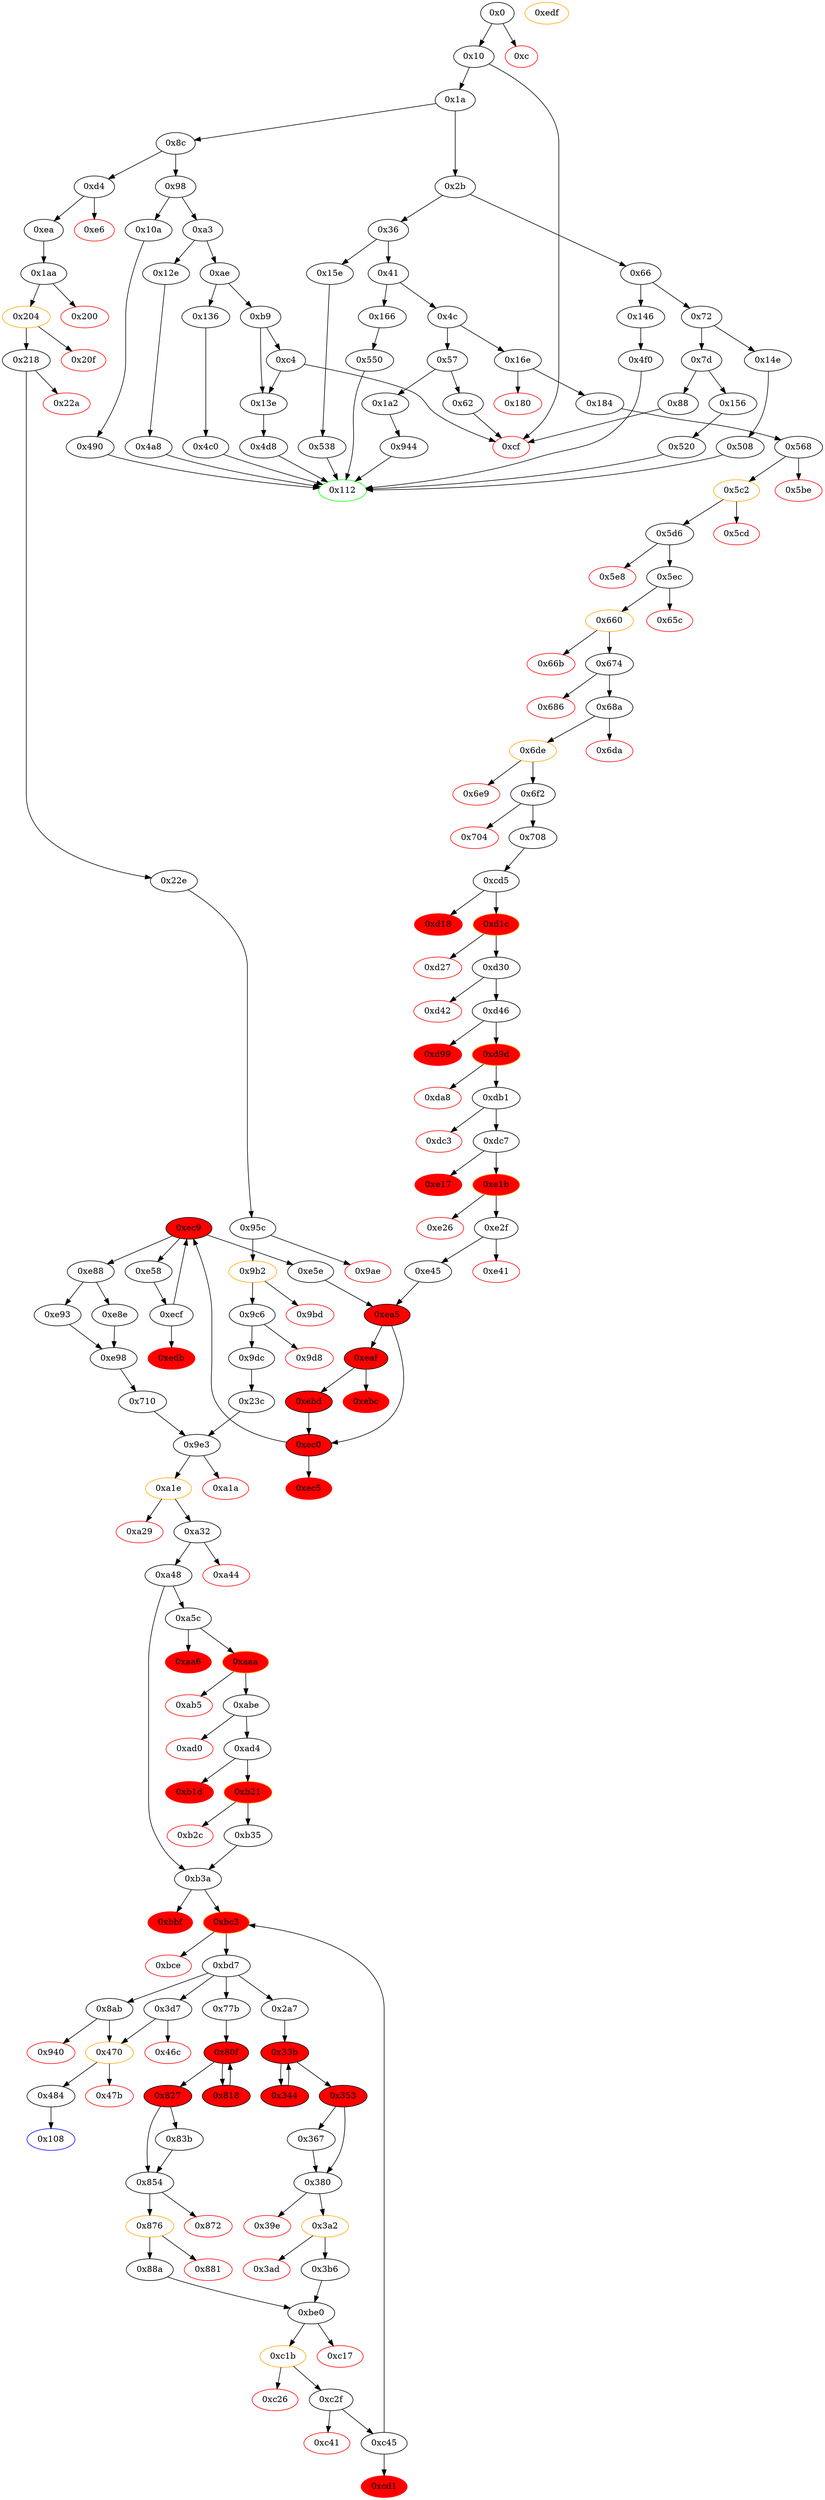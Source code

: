 strict digraph "" {
"0x9ae" [color=red, fillcolor=white, id="0x9ae", style=filled, tooltip="Block 0x9ae\n[0x9ae:0x9b1]\n---\nPredecessors: [0x95c]\nSuccessors: []\n---\n0x9ae PUSH1 0x0\n0x9b0 DUP1\n0x9b1 REVERT\n---\n0x9ae: V639 = 0x0\n0x9b1: REVERT 0x0 0x0\n---\nEntry stack: [V13, 0x108, V71, V80, V84, V187, 0x0, 0x23c, 0x0, 0x5d3a536e4d6dbd6114cc1ead35777bab948e3643, 0x17bfdfbc, V631, 0x20, V626, V634, V626, 0x0, 0x5d3a536e4d6dbd6114cc1ead35777bab948e3643, V636]\nStack pops: 0\nStack additions: []\nExit stack: [V13, 0x108, V71, V80, V84, V187, 0x0, 0x23c, 0x0, 0x5d3a536e4d6dbd6114cc1ead35777bab948e3643, 0x17bfdfbc, V631, 0x20, V626, V634, V626, 0x0, 0x5d3a536e4d6dbd6114cc1ead35777bab948e3643, V636]\n\nDef sites:\nV13: {0x1a.0x1f}\n0x108: {0xd4.0xd5}\nV71: {0xea.0xed}\nV80: {0xea.0xfd}\nV84: {0xea.0x103}\nV187: {0x22e.0x230}\n0x0: {0x22e.0x233}\n0x23c: {0x22e.0x235}\n0x0: {0x95c.0x973}\n0x5d3a536e4d6dbd6114cc1ead35777bab948e3643: {0x95c.0x976}\n0x17bfdfbc: {0x95c.0x98c}\nV631: {0x95c.0x996}\n0x20: {0x95c.0x998}\nV626: {0x95c.0x972}\nV634: {0x95c.0x9a1}\nV626: {0x95c.0x972}\n0x0: {0x95c.0x973}\n0x5d3a536e4d6dbd6114cc1ead35777bab948e3643: {0x95c.0x976}\nV636: {0x95c.0x9a7}\n"];
"0xc4" [fillcolor=white, id="0xc4", style=filled, tooltip="Block 0xc4\n[0xc4:0xce]\n---\nPredecessors: [0xb9]\nSuccessors: [0xcf, 0x13e]\n---\n0xc4 DUP1\n0xc5 PUSH4 0x481c6a75\n0xca EQ\n0xcb PUSH2 0x13e\n0xce JUMPI\n---\n0xc5: V58 = 0x481c6a75\n0xca: V59 = EQ 0x481c6a75 V13\n0xcb: V60 = 0x13e\n0xce: JUMPI 0x13e V59\n---\nEntry stack: [V13]\nStack pops: 1\nStack additions: [S0]\nExit stack: [V13]\n\nDef sites:\nV13: {0x1a.0x1f}\n"];
"0xc2f" [fillcolor=white, id="0xc2f", style=filled, tooltip="Block 0xc2f\n[0xc2f:0xc40]\n---\nPredecessors: [0xc1b]\nSuccessors: [0xc41, 0xc45]\n---\n0xc2f JUMPDEST\n0xc30 POP\n0xc31 POP\n0xc32 POP\n0xc33 POP\n0xc34 PUSH1 0x40\n0xc36 MLOAD\n0xc37 RETURNDATASIZE\n0xc38 PUSH1 0x20\n0xc3a DUP2\n0xc3b LT\n0xc3c ISZERO\n0xc3d PUSH2 0xc45\n0xc40 JUMPI\n---\n0xc2f: JUMPDEST \n0xc34: V878 = 0x40\n0xc36: V879 = M[0x40]\n0xc37: V880 = RETURNDATASIZE\n0xc38: V881 = 0x20\n0xc3b: V882 = LT V880 0x20\n0xc3c: V883 = ISZERO V882\n0xc3d: V884 = 0xc45\n0xc40: JUMPI 0xc45 V883\n---\nEntry stack: [V13, 0x108, V71, V80, V84, V187, V657, V213, {0x3d7, 0x8ab}, 0x1ccd1b13b7473cdcc9b1b858cb813de95b465e79, 0x0, S3, 0xbf7e214f, S1, V871]\nStack pops: 4\nStack additions: [V879, V880]\nExit stack: [V13, 0x108, V71, V80, V84, V187, V657, V213, {0x3d7, 0x8ab}, 0x1ccd1b13b7473cdcc9b1b858cb813de95b465e79, 0x0, V879, V880]\n\nDef sites:\nV13: {0x1a.0x1f}\n0x108: {0xd4.0xd5}\nV71: {0xea.0xed}\nV80: {0xea.0xfd}\nV84: {0xea.0x103}\nV187: {0x22e.0x230}\nV657: {0x9dc.0x9de}\nV213: {0x23c.0x277}\n{0x3d7, 0x8ab}: {0x88a.0x88f, 0x3b6.0x3bb}\n0x1ccd1b13b7473cdcc9b1b858cb813de95b465e79: {0x88a.0x892, 0x3b6.0x3be}\n0x0: {0xbe0_0x88a.0xbe1, 0xbe0_0x3b6.0xbe1}\nS3: {0xbe0_0x3b6.0xbec, 0xbe0_0x88a.0xbec}\n0xbf7e214f: {0xbe0_0x3b6.0xbed, 0xbe0_0x88a.0xbed}\nS1: {0xbe0_0x88a.0xc03, 0xbe0_0x3b6.0xc03}\nV871: {0xc1b.0xc1f}\n"];
"0x14e" [fillcolor=white, id="0x14e", style=filled, tooltip="Block 0x14e\n[0x14e:0x155]\n---\nPredecessors: [0x72]\nSuccessors: [0x508]\n---\n0x14e JUMPDEST\n0x14f PUSH2 0x112\n0x152 PUSH2 0x508\n0x155 JUMP\n---\n0x14e: JUMPDEST \n0x14f: V108 = 0x112\n0x152: V109 = 0x508\n0x155: JUMP 0x508\n---\nEntry stack: [V13]\nStack pops: 0\nStack additions: [0x112]\nExit stack: [V13, 0x112]\n\nDef sites:\nV13: {0x1a.0x1f}\n"];
"0xcd5" [fillcolor=white, id="0xcd5", style=filled, tooltip="Block 0xcd5\n[0xcd5:0xd17]\n---\nPredecessors: [0x708]\nSuccessors: [0xd18, 0xd1c]\n---\n0xcd5 JUMPDEST\n0xcd6 PUSH1 0x0\n0xcd8 DUP1\n0xcd9 DUP6\n0xcda PUSH1 0x1\n0xcdc PUSH1 0x1\n0xcde PUSH1 0xa0\n0xce0 SHL\n0xce1 SUB\n0xce2 AND\n0xce3 PUSH4 0xd9638d36\n0xce8 DUP5\n0xce9 PUSH1 0x40\n0xceb MLOAD\n0xcec DUP3\n0xced PUSH4 0xffffffff\n0xcf2 AND\n0xcf3 PUSH1 0xe0\n0xcf5 SHL\n0xcf6 DUP2\n0xcf7 MSTORE\n0xcf8 PUSH1 0x4\n0xcfa ADD\n0xcfb DUP1\n0xcfc DUP3\n0xcfd DUP2\n0xcfe MSTORE\n0xcff PUSH1 0x20\n0xd01 ADD\n0xd02 SWAP2\n0xd03 POP\n0xd04 POP\n0xd05 PUSH1 0xa0\n0xd07 PUSH1 0x40\n0xd09 MLOAD\n0xd0a DUP1\n0xd0b DUP4\n0xd0c SUB\n0xd0d DUP2\n0xd0e DUP7\n0xd0f DUP1\n0xd10 EXTCODESIZE\n0xd11 ISZERO\n0xd12 DUP1\n0xd13 ISZERO\n0xd14 PUSH2 0xd1c\n0xd17 JUMPI\n---\n0xcd5: JUMPDEST \n0xcd6: V933 = 0x0\n0xcda: V934 = 0x1\n0xcdc: V935 = 0x1\n0xcde: V936 = 0xa0\n0xce0: V937 = SHL 0xa0 0x1\n0xce1: V938 = SUB 0x10000000000000000000000000000000000000000 0x1\n0xce2: V939 = AND 0xffffffffffffffffffffffffffffffffffffffff 0x35d1b3f3d7966a1dfe207aa4514c12a259a0492b\n0xce3: V940 = 0xd9638d36\n0xce9: V941 = 0x40\n0xceb: V942 = M[0x40]\n0xced: V943 = 0xffffffff\n0xcf2: V944 = AND 0xffffffff 0xd9638d36\n0xcf3: V945 = 0xe0\n0xcf5: V946 = SHL 0xe0 0xd9638d36\n0xcf7: M[V942] = 0xd9638d3600000000000000000000000000000000000000000000000000000000\n0xcf8: V947 = 0x4\n0xcfa: V948 = ADD 0x4 V942\n0xcfe: M[V948] = V395\n0xcff: V949 = 0x20\n0xd01: V950 = ADD 0x20 V948\n0xd05: V951 = 0xa0\n0xd07: V952 = 0x40\n0xd09: V953 = M[0x40]\n0xd0c: V954 = SUB V950 V953\n0xd10: V955 = EXTCODESIZE 0x35d1b3f3d7966a1dfe207aa4514c12a259a0492b\n0xd11: V956 = ISZERO V955\n0xd13: V957 = ISZERO V956\n0xd14: V958 = 0xd1c\n0xd17: JUMPI 0xd1c V957\n---\nEntry stack: [V13, 0x108, V125, V134, V138, V395, 0x0, 0x710, 0x35d1b3f3d7966a1dfe207aa4514c12a259a0492b, V436, V474, V395]\nStack pops: 4\nStack additions: [S3, S2, S1, S0, 0x0, 0x0, 0x35d1b3f3d7966a1dfe207aa4514c12a259a0492b, 0xd9638d36, V950, 0xa0, V953, V954, V953, 0x35d1b3f3d7966a1dfe207aa4514c12a259a0492b, V956]\nExit stack: [V13, 0x108, V125, V134, V138, V395, 0x0, 0x710, 0x35d1b3f3d7966a1dfe207aa4514c12a259a0492b, V436, V474, V395, 0x0, 0x0, 0x35d1b3f3d7966a1dfe207aa4514c12a259a0492b, 0xd9638d36, V950, 0xa0, V953, V954, V953, 0x35d1b3f3d7966a1dfe207aa4514c12a259a0492b, V956]\n\nDef sites:\nV13: {0x1a.0x1f}\n0x108: {0x16e.0x16f}\nV125: {0x184.0x187}\nV134: {0x184.0x197}\nV138: {0x184.0x19d}\nV395: {0x5ec.0x5ee}\n0x0: {0x5ec.0x609}\n0x710: {0x5ec.0x60c}\n0x35d1b3f3d7966a1dfe207aa4514c12a259a0492b: {0x5ec.0x610}\nV436: {0x68a.0x68c}\nV474: {0x708.0x70a}\nV395: {0x5ec.0x5ee}\n"];
"0x508" [fillcolor=white, id="0x508", style=filled, tooltip="Block 0x508\n[0x508:0x51f]\n---\nPredecessors: [0x14e]\nSuccessors: [0x112]\n---\n0x508 JUMPDEST\n0x509 PUSH20 0x5a15566417e6c1c9546523066500bddbc53f88c7\n0x51e DUP2\n0x51f JUMP\n---\n0x508: JUMPDEST \n0x509: V346 = 0x5a15566417e6c1c9546523066500bddbc53f88c7\n0x51f: JUMP 0x112\n---\nEntry stack: [V13, 0x112]\nStack pops: 1\nStack additions: [S0, 0x5a15566417e6c1c9546523066500bddbc53f88c7]\nExit stack: [V13, 0x112, 0x5a15566417e6c1c9546523066500bddbc53f88c7]\n\nDef sites:\nV13: {0x1a.0x1f}\n0x112: {0x14e.0x14f}\n"];
"0xdc3" [color=red, fillcolor=white, id="0xdc3", style=filled, tooltip="Block 0xdc3\n[0xdc3:0xdc6]\n---\nPredecessors: [0xdb1]\nSuccessors: []\n---\n0xdc3 PUSH1 0x0\n0xdc5 DUP1\n0xdc6 REVERT\n---\n0xdc3: V1024 = 0x0\n0xdc6: REVERT 0x0 0x0\n---\nEntry stack: [V13, 0x108, V125, V134, V138, V395, 0x0, 0x710, 0x35d1b3f3d7966a1dfe207aa4514c12a259a0492b, V436, V474, V395, 0x0, V979, 0x0, V1018, V1019]\nStack pops: 0\nStack additions: []\nExit stack: [V13, 0x108, V125, V134, V138, V395, 0x0, 0x710, 0x35d1b3f3d7966a1dfe207aa4514c12a259a0492b, V436, V474, V395, 0x0, V979, 0x0, V1018, V1019]\n\nDef sites:\nV13: {0x1a.0x1f}\n0x108: {0x16e.0x16f}\nV125: {0x184.0x187}\nV134: {0x184.0x197}\nV138: {0x184.0x19d}\nV395: {0x5ec.0x5ee}\n0x0: {0x5ec.0x609}\n0x710: {0x5ec.0x60c}\n0x35d1b3f3d7966a1dfe207aa4514c12a259a0492b: {0x5ec.0x610}\nV436: {0x68a.0x68c}\nV474: {0x708.0x70a}\nV395: {0x5ec.0x5ee}\n0x0: {0xcd5.0xcd6}\nV979: {0xd46.0xd4b}\n0x0: {0xd46.0xd76}\nV1018: {0xdb1.0xdb8}\nV1019: {0xdb1.0xdb9}\n"];
"0xebd" [fillcolor=red, id="0xebd", style=filled, tooltip="Block 0xebd\n[0xebd:0xebf]\n---\nPredecessors: [0xeaf]\nSuccessors: [0xec0]\n---\n0xebd JUMPDEST\n0xebe DIV\n0xebf EQ\n---\n0xebd: JUMPDEST \n0xebe: V1092 = DIV V1090 S1\n0xebf: V1093 = EQ V1092 S2\n---\nEntry stack: [V13, 0x108, V125, V134, V138, V395, 0x0, 0x710, 0x35d1b3f3d7966a1dfe207aa4514c12a259a0492b, V436, V474, V395, S12, V979, V1027, V1071, S8, S7, {0xe58, 0xe88}, S5, S4, V1090, S2, S1, V1090]\nStack pops: 3\nStack additions: [V1093]\nExit stack: [V13, 0x108, V125, V134, V138, V395, 0x0, 0x710, 0x35d1b3f3d7966a1dfe207aa4514c12a259a0492b, V436, V474, V395, S12, V979, V1027, V1071, S8, S7, {0xe58, 0xe88}, S5, S4, V1090, V1093]\n\nDef sites:\nV13: {0x1a.0x1f}\n0x108: {0x16e.0x16f}\nV125: {0x184.0x187}\nV134: {0x184.0x197}\nV138: {0x184.0x19d}\nV395: {0x5ec.0x5ee}\n0x0: {0x5ec.0x609}\n0x710: {0x5ec.0x60c}\n0x35d1b3f3d7966a1dfe207aa4514c12a259a0492b: {0x5ec.0x610}\nV436: {0x68a.0x68c}\nV474: {0x708.0x70a}\nV395: {0x5ec.0x5ee}\nS12: {0xcd5.0xcd6, 0xe5e.0xe6f}\nV979: {0xd46.0xd4b}\nV1027: {0xdc7.0xdce}\nV1071: {0xe45.0xe47}\nS8: {0xe45.0xe4a, 0xecf.0xed2}\nS7: {0xe45.0xe4c, 0xecf.0xed2}\n{0xe58, 0xe88}: {0xe45.0xe4f, 0xe5e.0xe73}\nS5: {0xdc7.0xdce, 0xe5e.0xe6f}\nS4: {0xe5e.0xe77, 0xd46.0xd4b}\nV1090: {0xeaf.0xeb3}\nS2: {0xdc7.0xdce, 0xe5e.0xe6f}\nS1: {0xe5e.0xe77, 0xd46.0xd4b}\nV1090: {0xeaf.0xeb3}\n"];
"0x12e" [fillcolor=white, id="0x12e", style=filled, tooltip="Block 0x12e\n[0x12e:0x135]\n---\nPredecessors: [0xa3]\nSuccessors: [0x4a8]\n---\n0x12e JUMPDEST\n0x12f PUSH2 0x112\n0x132 PUSH2 0x4a8\n0x135 JUMP\n---\n0x12e: JUMPDEST \n0x12f: V100 = 0x112\n0x132: V101 = 0x4a8\n0x135: JUMP 0x4a8\n---\nEntry stack: [V13]\nStack pops: 0\nStack additions: [0x112]\nExit stack: [V13, 0x112]\n\nDef sites:\nV13: {0x1a.0x1f}\n"];
"0xa29" [color=red, fillcolor=white, id="0xa29", style=filled, tooltip="Block 0xa29\n[0xa29:0xa31]\n---\nPredecessors: [0xa1e]\nSuccessors: []\n---\n0xa29 RETURNDATASIZE\n0xa2a PUSH1 0x0\n0xa2c DUP1\n0xa2d RETURNDATACOPY\n0xa2e RETURNDATASIZE\n0xa2f PUSH1 0x0\n0xa31 REVERT\n---\n0xa29: V689 = RETURNDATASIZE\n0xa2a: V690 = 0x0\n0xa2d: RETURNDATACOPY 0x0 0x0 V689\n0xa2e: V691 = RETURNDATASIZE\n0xa2f: V692 = 0x0\n0xa31: REVERT 0x0 V691\n---\nEntry stack: [V13, 0x108, S12, S11, S10, S9, S8, S7, {0x2a7, 0x77b}, 0x1ccd1b13b7473cdcc9b1b858cb813de95b465e79, 0x0, S3, 0xbf7e214f, S1, V686]\nStack pops: 0\nStack additions: []\nExit stack: [V13, 0x108, S12, S11, S10, S9, S8, S7, {0x2a7, 0x77b}, 0x1ccd1b13b7473cdcc9b1b858cb813de95b465e79, 0x0, S3, 0xbf7e214f, S1, V686]\n\nDef sites:\nV13: {0x1a.0x1f}\n0x108: {0xd4.0xd5, 0x16e.0x16f}\nS12: {0xea.0xed, 0x184.0x187}\nS11: {0xea.0xfd, 0x184.0x197}\nS10: {0xea.0x103, 0x184.0x19d}\nS9: {0x5ec.0x5ee, 0x22e.0x230}\nS8: {0xe93.0xe97, 0xcd5.0xcd6, 0x9dc.0x9de, 0xe5e.0xe6f}\nS7: {0x710.0x74b, 0x23c.0x277}\n{0x2a7, 0x77b}: {0x710.0x75f, 0x23c.0x28b}\n0x1ccd1b13b7473cdcc9b1b858cb813de95b465e79: {0x710.0x762, 0x23c.0x28e}\n0x0: {0x9e3_0x23c.0x9e4, 0x9e3_0x710.0x9e4}\nS3: {0x9e3_0x23c.0x9ef, 0x9e3_0x710.0x9ef}\n0xbf7e214f: {0x9e3_0x710.0x9f0, 0x9e3_0x23c.0x9f0}\nS1: {0x9e3_0x710.0xa06, 0x9e3_0x23c.0xa06}\nV686: {0xa1e.0xa22}\n"];
"0xb21" [color=orange, fillcolor=red, id="0xb21", style=filled, tooltip="Block 0xb21\n[0xb21:0xb2b]\n---\nPredecessors: [0xad4]\nSuccessors: [0xb2c, 0xb35]\n---\n0xb21 JUMPDEST\n0xb22 POP\n0xb23 GAS\n0xb24 CALL\n0xb25 ISZERO\n0xb26 DUP1\n0xb27 ISZERO\n0xb28 PUSH2 0xb35\n0xb2b JUMPI\n---\n0xb21: JUMPDEST \n0xb23: V779 = GAS\n0xb24: V780 = CALL V779 V767 0x0 V766 V773 V766 0x0\n0xb25: V781 = ISZERO V780\n0xb27: V782 = ISZERO V781\n0xb28: V783 = 0xb35\n0xb2b: JUMPI 0xb35 V782\n---\nEntry stack: [V13, 0x108, S19, S18, S17, S16, S15, S14, {0x2a7, 0x77b}, 0x1ccd1b13b7473cdcc9b1b858cb813de95b465e79, V701, V752, V767, 0x7a9e5e4b, V770, 0x0, V766, V773, V766, 0x0, V767, V775]\nStack pops: 7\nStack additions: [V781]\nExit stack: [V13, 0x108, S19, S18, S17, S16, S15, S14, {0x2a7, 0x77b}, 0x1ccd1b13b7473cdcc9b1b858cb813de95b465e79, V701, V752, V767, 0x7a9e5e4b, V770, V781]\n\nDef sites:\nV13: {0x1a.0x1f}\n0x108: {0xd4.0xd5, 0x16e.0x16f}\nS19: {0xea.0xed, 0x184.0x187}\nS18: {0xea.0xfd, 0x184.0x197}\nS17: {0xea.0x103, 0x184.0x19d}\nS16: {0x5ec.0x5ee, 0x22e.0x230}\nS15: {0xe93.0xe97, 0xcd5.0xcd6, 0x9dc.0x9de, 0xe5e.0xe6f}\nS14: {0x710.0x74b, 0x23c.0x277}\n{0x2a7, 0x77b}: {0x710.0x75f, 0x23c.0x28b}\n0x1ccd1b13b7473cdcc9b1b858cb813de95b465e79: {0x710.0x762, 0x23c.0x28e}\nV701: {0xa48.0xa4a}\nV752: {0xad4.0xad6}\nV767: {0xad4.0xaf9}\n0x7a9e5e4b: {0xad4.0xafb}\nV770: {0xad4.0xb05}\n0x0: {0xad4.0xb07}\nV766: {0xad4.0xaf5}\nV773: {0xad4.0xb10}\nV766: {0xad4.0xaf5}\n0x0: {0xad4.0xb07}\nV767: {0xad4.0xaf9}\nV775: {0xad4.0xb16}\n"];
"0x112" [color=green, fillcolor=white, id="0x112", style=filled, tooltip="Block 0x112\n[0x112:0x12d]\n---\nPredecessors: [0x490, 0x4a8, 0x4c0, 0x4d8, 0x4f0, 0x508, 0x520, 0x538, 0x550, 0x944]\nSuccessors: []\n---\n0x112 JUMPDEST\n0x113 PUSH1 0x40\n0x115 DUP1\n0x116 MLOAD\n0x117 PUSH1 0x1\n0x119 PUSH1 0x1\n0x11b PUSH1 0xa0\n0x11d SHL\n0x11e SUB\n0x11f SWAP1\n0x120 SWAP3\n0x121 AND\n0x122 DUP3\n0x123 MSTORE\n0x124 MLOAD\n0x125 SWAP1\n0x126 DUP2\n0x127 SWAP1\n0x128 SUB\n0x129 PUSH1 0x20\n0x12b ADD\n0x12c SWAP1\n0x12d RETURN\n---\n0x112: JUMPDEST \n0x113: V88 = 0x40\n0x116: V89 = M[0x40]\n0x117: V90 = 0x1\n0x119: V91 = 0x1\n0x11b: V92 = 0xa0\n0x11d: V93 = SHL 0xa0 0x1\n0x11e: V94 = SUB 0x10000000000000000000000000000000000000000 0x1\n0x121: V95 = AND {0x1ccd1b13b7473cdcc9b1b858cb813de95b465e79, 0x35d1b3f3d7966a1dfe207aa4514c12a259a0492b, 0x398ec7346dcd622edc5ae82352f02be94c62d119, 0x4ddc2d193948926d02f9b1fe9e1daa0718270ed5, 0x5a15566417e6c1c9546523066500bddbc53f88c7, 0x5d3a536e4d6dbd6114cc1ead35777bab948e3643, 0x5ef30b9986345249bc32d8928b7ee64de9435e39, 0x6b175474e89094c44da98b954eedeac495271d0f, 0xb9303686b0ee92f92f63973ef85f3105329d345c, 0xeeeeeeeeeeeeeeeeeeeeeeeeeeeeeeeeeeeeeeee} 0xffffffffffffffffffffffffffffffffffffffff\n0x123: M[V89] = V95\n0x124: V96 = M[0x40]\n0x128: V97 = SUB V89 V96\n0x129: V98 = 0x20\n0x12b: V99 = ADD 0x20 V97\n0x12d: RETURN V96 V99\n---\nEntry stack: [V13, 0x112, {0x1ccd1b13b7473cdcc9b1b858cb813de95b465e79, 0x35d1b3f3d7966a1dfe207aa4514c12a259a0492b, 0x398ec7346dcd622edc5ae82352f02be94c62d119, 0x4ddc2d193948926d02f9b1fe9e1daa0718270ed5, 0x5a15566417e6c1c9546523066500bddbc53f88c7, 0x5d3a536e4d6dbd6114cc1ead35777bab948e3643, 0x5ef30b9986345249bc32d8928b7ee64de9435e39, 0x6b175474e89094c44da98b954eedeac495271d0f, 0xb9303686b0ee92f92f63973ef85f3105329d345c, 0xeeeeeeeeeeeeeeeeeeeeeeeeeeeeeeeeeeeeeeee}]\nStack pops: 1\nStack additions: []\nExit stack: [V13, 0x112]\n\nDef sites:\nV13: {0x1a.0x1f}\n0x112: {0x15e.0x15f, 0x13e.0x13f, 0x12e.0x12f, 0x156.0x157, 0x136.0x137, 0x146.0x147, 0x10a.0x10b, 0x14e.0x14f, 0x1a2.0x1a3, 0x166.0x167}\n{0x1ccd1b13b7473cdcc9b1b858cb813de95b465e79, 0x35d1b3f3d7966a1dfe207aa4514c12a259a0492b, 0x398ec7346dcd622edc5ae82352f02be94c62d119, 0x4ddc2d193948926d02f9b1fe9e1daa0718270ed5, 0x5a15566417e6c1c9546523066500bddbc53f88c7, 0x5d3a536e4d6dbd6114cc1ead35777bab948e3643, 0x5ef30b9986345249bc32d8928b7ee64de9435e39, 0x6b175474e89094c44da98b954eedeac495271d0f, 0xb9303686b0ee92f92f63973ef85f3105329d345c, 0xeeeeeeeeeeeeeeeeeeeeeeeeeeeeeeeeeeeeeeee}: {0x538.0x539, 0x4d8.0x4d9, 0x550.0x551, 0x4f0.0x4f1, 0x490.0x491, 0x508.0x509, 0x4a8.0x4a9, 0x4c0.0x4c1, 0x520.0x521, 0x944.0x945}\n"];
"0x4f0" [fillcolor=white, id="0x4f0", style=filled, tooltip="Block 0x4f0\n[0x4f0:0x507]\n---\nPredecessors: [0x146]\nSuccessors: [0x112]\n---\n0x4f0 JUMPDEST\n0x4f1 PUSH20 0x4ddc2d193948926d02f9b1fe9e1daa0718270ed5\n0x506 DUP2\n0x507 JUMP\n---\n0x4f0: JUMPDEST \n0x4f1: V345 = 0x4ddc2d193948926d02f9b1fe9e1daa0718270ed5\n0x507: JUMP 0x112\n---\nEntry stack: [V13, 0x112]\nStack pops: 1\nStack additions: [S0, 0x4ddc2d193948926d02f9b1fe9e1daa0718270ed5]\nExit stack: [V13, 0x112, 0x4ddc2d193948926d02f9b1fe9e1daa0718270ed5]\n\nDef sites:\nV13: {0x1a.0x1f}\n0x112: {0x146.0x147}\n"];
"0xd30" [fillcolor=white, id="0xd30", style=filled, tooltip="Block 0xd30\n[0xd30:0xd41]\n---\nPredecessors: [0xd1c]\nSuccessors: [0xd42, 0xd46]\n---\n0xd30 JUMPDEST\n0xd31 POP\n0xd32 POP\n0xd33 POP\n0xd34 POP\n0xd35 PUSH1 0x40\n0xd37 MLOAD\n0xd38 RETURNDATASIZE\n0xd39 PUSH1 0xa0\n0xd3b DUP2\n0xd3c LT\n0xd3d ISZERO\n0xd3e PUSH2 0xd46\n0xd41 JUMPI\n---\n0xd30: JUMPDEST \n0xd35: V969 = 0x40\n0xd37: V970 = M[0x40]\n0xd38: V971 = RETURNDATASIZE\n0xd39: V972 = 0xa0\n0xd3c: V973 = LT V971 0xa0\n0xd3d: V974 = ISZERO V973\n0xd3e: V975 = 0xd46\n0xd41: JUMPI 0xd46 V974\n---\nEntry stack: [V13, 0x108, V125, V134, V138, V395, 0x0, 0x710, 0x35d1b3f3d7966a1dfe207aa4514c12a259a0492b, V436, V474, V395, 0x0, 0x0, 0x35d1b3f3d7966a1dfe207aa4514c12a259a0492b, 0xd9638d36, V950, V962]\nStack pops: 4\nStack additions: [V970, V971]\nExit stack: [V13, 0x108, V125, V134, V138, V395, 0x0, 0x710, 0x35d1b3f3d7966a1dfe207aa4514c12a259a0492b, V436, V474, V395, 0x0, 0x0, V970, V971]\n\nDef sites:\nV13: {0x1a.0x1f}\n0x108: {0x16e.0x16f}\nV125: {0x184.0x187}\nV134: {0x184.0x197}\nV138: {0x184.0x19d}\nV395: {0x5ec.0x5ee}\n0x0: {0x5ec.0x609}\n0x710: {0x5ec.0x60c}\n0x35d1b3f3d7966a1dfe207aa4514c12a259a0492b: {0x5ec.0x610}\nV436: {0x68a.0x68c}\nV474: {0x708.0x70a}\nV395: {0x5ec.0x5ee}\n0x0: {0xcd5.0xcd6}\n0x0: {0xcd5.0xcd6}\n0x35d1b3f3d7966a1dfe207aa4514c12a259a0492b: {0xcd5.0xce2}\n0xd9638d36: {0xcd5.0xce3}\nV950: {0xcd5.0xd01}\nV962: {0xd1c.0xd20}\n"];
"0xbbf" [color=red, fillcolor=red, id="0xbbf", style=filled, tooltip="Block 0xbbf\n[0xbbf:0xbc2]\n---\nPredecessors: [0xb3a]\nSuccessors: []\n---\n0xbbf PUSH1 0x0\n0xbc1 DUP1\n0xbc2 REVERT\n---\n0xbbf: V833 = 0x0\n0xbc2: REVERT 0x0 0x0\n---\nEntry stack: [V13, 0x108, S19, S18, S17, S16, S15, S14, {0x2a7, 0x77b}, 0x1ccd1b13b7473cdcc9b1b858cb813de95b465e79, S11, S10, V822, 0xcbeea68c, V825, 0x0, V821, V828, V821, 0x0, V822, V830]\nStack pops: 0\nStack additions: []\nExit stack: [V13, 0x108, S19, S18, S17, S16, S15, S14, {0x2a7, 0x77b}, 0x1ccd1b13b7473cdcc9b1b858cb813de95b465e79, S11, S10, V822, 0xcbeea68c, V825, 0x0, V821, V828, V821, 0x0, V822, V830]\n\nDef sites:\nV13: {0x1a.0x1f}\n0x108: {0xd4.0xd5, 0x16e.0x16f}\nS19: {0xea.0xed, 0x184.0x187}\nS18: {0xea.0xfd, 0x184.0x197}\nS17: {0xea.0x103, 0x184.0x19d}\nS16: {0x5ec.0x5ee, 0x22e.0x230}\nS15: {0xe93.0xe97, 0xcd5.0xcd6, 0x9dc.0x9de, 0xe5e.0xe6f}\nS14: {0x710.0x74b, 0x23c.0x277}\n{0x2a7, 0x77b}: {0x710.0x75f, 0x23c.0x28b}\n0x1ccd1b13b7473cdcc9b1b858cb813de95b465e79: {0x710.0x762, 0x23c.0x28e}\nS11: {0xa48_0x23c.0xa4a, 0xa48_0x710.0xa4a}\nS10: {0xa48_0x710.0xa4a, 0xad4.0xad6, 0xa48_0x23c.0xa4a}\nV822: {0xb3a.0xb9b}\n0xcbeea68c: {0xb3a.0xb9d}\nV825: {0xb3a.0xba7}\n0x0: {0xb3a.0xba9}\nV821: {0xb3a.0xb98}\nV828: {0xb3a.0xbb2}\nV821: {0xb3a.0xb98}\n0x0: {0xb3a.0xba9}\nV822: {0xb3a.0xb9b}\nV830: {0xb3a.0xbb8}\n"];
"0x9e3" [fillcolor=white, id="0x9e3", style=filled, tooltip="Block 0x9e3\n[0x9e3:0xa19]\n---\nPredecessors: [0x23c, 0x710]\nSuccessors: [0xa1a, 0xa1e]\n---\n0x9e3 JUMPDEST\n0x9e4 PUSH1 0x0\n0x9e6 ADDRESS\n0x9e7 PUSH1 0x1\n0x9e9 PUSH1 0x1\n0x9eb PUSH1 0xa0\n0x9ed SHL\n0x9ee SUB\n0x9ef AND\n0x9f0 PUSH4 0xbf7e214f\n0x9f5 PUSH1 0x40\n0x9f7 MLOAD\n0x9f8 DUP2\n0x9f9 PUSH4 0xffffffff\n0x9fe AND\n0x9ff PUSH1 0xe0\n0xa01 SHL\n0xa02 DUP2\n0xa03 MSTORE\n0xa04 PUSH1 0x4\n0xa06 ADD\n0xa07 PUSH1 0x20\n0xa09 PUSH1 0x40\n0xa0b MLOAD\n0xa0c DUP1\n0xa0d DUP4\n0xa0e SUB\n0xa0f DUP2\n0xa10 DUP7\n0xa11 DUP1\n0xa12 EXTCODESIZE\n0xa13 ISZERO\n0xa14 DUP1\n0xa15 ISZERO\n0xa16 PUSH2 0xa1e\n0xa19 JUMPI\n---\n0x9e3: JUMPDEST \n0x9e4: V658 = 0x0\n0x9e6: V659 = ADDRESS\n0x9e7: V660 = 0x1\n0x9e9: V661 = 0x1\n0x9eb: V662 = 0xa0\n0x9ed: V663 = SHL 0xa0 0x1\n0x9ee: V664 = SUB 0x10000000000000000000000000000000000000000 0x1\n0x9ef: V665 = AND 0xffffffffffffffffffffffffffffffffffffffff V659\n0x9f0: V666 = 0xbf7e214f\n0x9f5: V667 = 0x40\n0x9f7: V668 = M[0x40]\n0x9f9: V669 = 0xffffffff\n0x9fe: V670 = AND 0xffffffff 0xbf7e214f\n0x9ff: V671 = 0xe0\n0xa01: V672 = SHL 0xe0 0xbf7e214f\n0xa03: M[V668] = 0xbf7e214f00000000000000000000000000000000000000000000000000000000\n0xa04: V673 = 0x4\n0xa06: V674 = ADD 0x4 V668\n0xa07: V675 = 0x20\n0xa09: V676 = 0x40\n0xa0b: V677 = M[0x40]\n0xa0e: V678 = SUB V674 V677\n0xa12: V679 = EXTCODESIZE V665\n0xa13: V680 = ISZERO V679\n0xa15: V681 = ISZERO V680\n0xa16: V682 = 0xa1e\n0xa19: JUMPI 0xa1e V681\n---\nEntry stack: [V13, S8, S7, S6, S5, S4, S3, S2, {0x2a7, 0x77b}, 0x1ccd1b13b7473cdcc9b1b858cb813de95b465e79]\nStack pops: 0\nStack additions: [0x0, V665, 0xbf7e214f, V674, 0x20, V677, V678, V677, V665, V680]\nExit stack: [V13, S8, S7, S6, S5, S4, S3, S2, {0x2a7, 0x77b}, 0x1ccd1b13b7473cdcc9b1b858cb813de95b465e79, 0x0, V665, 0xbf7e214f, V674, 0x20, V677, V678, V677, V665, V680]\n\nDef sites:\nV13: {0x1a.0x1f}\nS8: {0x1a.0x1f, 0xd4.0xd5, 0x16e.0x16f}\nS7: {0xea.0xed, 0x184.0x187, 0x16e.0x16f}\nS6: {0xea.0xfd, 0x184.0x187, 0x184.0x197}\nS5: {0xea.0x103, 0x184.0x197, 0x184.0x19d}\nS4: {0x184.0x19d, 0x5ec.0x5ee, 0x22e.0x230}\nS3: {0xe93.0xe97, 0x5ec.0x5ee, 0xcd5.0xcd6, 0x9dc.0x9de, 0xe5e.0xe6f}\nS2: {0x710.0x74b, 0x23c.0x277}\n{0x2a7, 0x77b}: {0x710.0x75f, 0x23c.0x28b}\n0x1ccd1b13b7473cdcc9b1b858cb813de95b465e79: {0x710.0x762, 0x23c.0x28e}\n"];
"0x2a7" [fillcolor=white, id="0x2a7", style=filled, tooltip="Block 0x2a7\n[0x2a7:0x33a]\n---\nPredecessors: [0xbd7]\nSuccessors: [0x33b]\n---\n0x2a7 JUMPDEST\n0x2a8 PUSH1 0x40\n0x2aa MLOAD\n0x2ab PUSH4 0x2e7ff4ef\n0x2b0 PUSH1 0xe1\n0x2b2 SHL\n0x2b3 DUP2\n0x2b4 MSTORE\n0x2b5 PUSH20 0x1ccd1b13b7473cdcc9b1b858cb813de95b465e79\n0x2ca PUSH1 0x4\n0x2cc DUP3\n0x2cd ADD\n0x2ce DUP2\n0x2cf DUP2\n0x2d0 MSTORE\n0x2d1 PUSH20 0x6b175474e89094c44da98b954eedeac495271d0f\n0x2e6 PUSH1 0x24\n0x2e8 DUP5\n0x2e9 ADD\n0x2ea DUP2\n0x2eb SWAP1\n0x2ec MSTORE\n0x2ed PUSH1 0x44\n0x2ef DUP5\n0x2f0 ADD\n0x2f1 DUP7\n0x2f2 SWAP1\n0x2f3 MSTORE\n0x2f4 PUSH1 0x80\n0x2f6 PUSH1 0x64\n0x2f8 DUP6\n0x2f9 ADD\n0x2fa SWAP1\n0x2fb DUP2\n0x2fc MSTORE\n0x2fd DUP6\n0x2fe MLOAD\n0x2ff PUSH1 0x84\n0x301 DUP7\n0x302 ADD\n0x303 MSTORE\n0x304 DUP6\n0x305 MLOAD\n0x306 PUSH20 0x398ec7346dcd622edc5ae82352f02be94c62d119\n0x31b SWAP6\n0x31c PUSH4 0x5cffe9de\n0x321 SWAP6\n0x322 SWAP5\n0x323 DUP10\n0x324 SWAP4\n0x325 DUP10\n0x326 SWAP4\n0x327 SWAP2\n0x328 SWAP3\n0x329 SWAP1\n0x32a SWAP2\n0x32b PUSH1 0xa4\n0x32d SWAP1\n0x32e SWAP2\n0x32f ADD\n0x330 SWAP1\n0x331 PUSH1 0x20\n0x333 DUP6\n0x334 ADD\n0x335 SWAP1\n0x336 DUP1\n0x337 DUP4\n0x338 DUP4\n0x339 PUSH1 0x0\n---\n0x2a7: JUMPDEST \n0x2a8: V221 = 0x40\n0x2aa: V222 = M[0x40]\n0x2ab: V223 = 0x2e7ff4ef\n0x2b0: V224 = 0xe1\n0x2b2: V225 = SHL 0xe1 0x2e7ff4ef\n0x2b4: M[V222] = 0x5cffe9de00000000000000000000000000000000000000000000000000000000\n0x2b5: V226 = 0x1ccd1b13b7473cdcc9b1b858cb813de95b465e79\n0x2ca: V227 = 0x4\n0x2cd: V228 = ADD V222 0x4\n0x2d0: M[V228] = 0x1ccd1b13b7473cdcc9b1b858cb813de95b465e79\n0x2d1: V229 = 0x6b175474e89094c44da98b954eedeac495271d0f\n0x2e6: V230 = 0x24\n0x2e9: V231 = ADD V222 0x24\n0x2ec: M[V231] = 0x6b175474e89094c44da98b954eedeac495271d0f\n0x2ed: V232 = 0x44\n0x2f0: V233 = ADD V222 0x44\n0x2f3: M[V233] = S1\n0x2f4: V234 = 0x80\n0x2f6: V235 = 0x64\n0x2f9: V236 = ADD V222 0x64\n0x2fc: M[V236] = 0x80\n0x2fe: V237 = M[S0]\n0x2ff: V238 = 0x84\n0x302: V239 = ADD V222 0x84\n0x303: M[V239] = V237\n0x305: V240 = M[S0]\n0x306: V241 = 0x398ec7346dcd622edc5ae82352f02be94c62d119\n0x31c: V242 = 0x5cffe9de\n0x32b: V243 = 0xa4\n0x32f: V244 = ADD V222 0xa4\n0x331: V245 = 0x20\n0x334: V246 = ADD S0 0x20\n0x339: V247 = 0x0\n---\nEntry stack: [V13, 0x108, S5, S4, S3, S2, S1, S0]\nStack pops: 2\nStack additions: [S1, S0, 0x398ec7346dcd622edc5ae82352f02be94c62d119, 0x5cffe9de, 0x1ccd1b13b7473cdcc9b1b858cb813de95b465e79, 0x6b175474e89094c44da98b954eedeac495271d0f, S1, S0, V228, V236, V244, V246, V240, V240, V244, V246, 0x0]\nExit stack: [V13, 0x108, S5, S4, S3, S2, S1, S0, 0x398ec7346dcd622edc5ae82352f02be94c62d119, 0x5cffe9de, 0x1ccd1b13b7473cdcc9b1b858cb813de95b465e79, 0x6b175474e89094c44da98b954eedeac495271d0f, S1, S0, V228, V236, V244, V246, V240, V240, V244, V246, 0x0]\n\nDef sites:\nV13: {0x1a.0x1f}\n0x108: {0xd4.0xd5, 0x16e.0x16f}\nS5: {0xea.0xed, 0x184.0x187}\nS4: {0xea.0xfd, 0x184.0x197}\nS3: {0xea.0x103, 0x184.0x19d}\nS2: {0x5ec.0x5ee, 0x22e.0x230}\nS1: {0xe93.0xe97, 0xcd5.0xcd6, 0x9dc.0x9de, 0xe5e.0xe6f}\nS0: {0x710.0x74b, 0x23c.0x277}\n"];
"0x5e8" [color=red, fillcolor=white, id="0x5e8", style=filled, tooltip="Block 0x5e8\n[0x5e8:0x5eb]\n---\nPredecessors: [0x5d6]\nSuccessors: []\n---\n0x5e8 PUSH1 0x0\n0x5ea DUP1\n0x5eb REVERT\n---\n0x5e8: V394 = 0x0\n0x5eb: REVERT 0x0 0x0\n---\nEntry stack: [V13, 0x108, V125, V134, V138, 0x0, V388, V389]\nStack pops: 0\nStack additions: []\nExit stack: [V13, 0x108, V125, V134, V138, 0x0, V388, V389]\n\nDef sites:\nV13: {0x1a.0x1f}\n0x108: {0x16e.0x16f}\nV125: {0x184.0x187}\nV134: {0x184.0x197}\nV138: {0x184.0x19d}\n0x0: {0x568.0x569}\nV388: {0x5d6.0x5dd}\nV389: {0x5d6.0x5de}\n"];
"0x940" [color=red, fillcolor=white, id="0x940", style=filled, tooltip="Block 0x940\n[0x940:0x943]\n---\nPredecessors: [0x8ab]\nSuccessors: []\n---\n0x940 PUSH1 0x0\n0x942 DUP1\n0x943 REVERT\n---\n0x940: V616 = 0x0\n0x943: REVERT 0x0 0x0\n---\nEntry stack: [V13, 0x108, S15, S14, S13, S12, S11, S10, 0xb9303686b0ee92f92f63973ef85f3105329d345c, 0xef2906b1, V608, 0x0, V604, V611, V604, 0x0, 0xb9303686b0ee92f92f63973ef85f3105329d345c, V613]\nStack pops: 0\nStack additions: []\nExit stack: [V13, 0x108, S15, S14, S13, S12, S11, S10, 0xb9303686b0ee92f92f63973ef85f3105329d345c, 0xef2906b1, V608, 0x0, V604, V611, V604, 0x0, 0xb9303686b0ee92f92f63973ef85f3105329d345c, V613]\n\nDef sites:\nV13: {0x1a.0x1f}\n0x108: {0xd4.0xd5, 0x16e.0x16f}\nS15: {0xea.0xed, 0x184.0x187}\nS14: {0xea.0xfd, 0x184.0x197}\nS13: {0xea.0x103, 0x184.0x19d}\nS12: {0x5ec.0x5ee, 0x22e.0x230}\nS11: {0xe93.0xe97, 0xcd5.0xcd6, 0x9dc.0x9de, 0xe5e.0xe6f}\nS10: {0x710.0x74b, 0x23c.0x277}\n0xb9303686b0ee92f92f63973ef85f3105329d345c: {0x8ab.0x909}\n0xef2906b1: {0x8ab.0x91f}\nV608: {0x8ab.0x929}\n0x0: {0x8ab.0x92b}\nV604: {0x8ab.0x908}\nV611: {0x8ab.0x933}\nV604: {0x8ab.0x908}\n0x0: {0x8ab.0x92b}\n0xb9303686b0ee92f92f63973ef85f3105329d345c: {0x8ab.0x909}\nV613: {0x8ab.0x939}\n"];
"0x9d8" [color=red, fillcolor=white, id="0x9d8", style=filled, tooltip="Block 0x9d8\n[0x9d8:0x9db]\n---\nPredecessors: [0x9c6]\nSuccessors: []\n---\n0x9d8 PUSH1 0x0\n0x9da DUP1\n0x9db REVERT\n---\n0x9d8: V656 = 0x0\n0x9db: REVERT 0x0 0x0\n---\nEntry stack: [V13, 0x108, V71, V80, V84, V187, 0x0, 0x23c, 0x0, V650, V651]\nStack pops: 0\nStack additions: []\nExit stack: [V13, 0x108, V71, V80, V84, V187, 0x0, 0x23c, 0x0, V650, V651]\n\nDef sites:\nV13: {0x1a.0x1f}\n0x108: {0xd4.0xd5}\nV71: {0xea.0xed}\nV80: {0xea.0xfd}\nV84: {0xea.0x103}\nV187: {0x22e.0x230}\n0x0: {0x22e.0x233}\n0x23c: {0x22e.0x235}\n0x0: {0x95c.0x973}\nV650: {0x9c6.0x9cd}\nV651: {0x9c6.0x9ce}\n"];
"0x1a2" [fillcolor=white, id="0x1a2", style=filled, tooltip="Block 0x1a2\n[0x1a2:0x1a9]\n---\nPredecessors: [0x57]\nSuccessors: [0x944]\n---\n0x1a2 JUMPDEST\n0x1a3 PUSH2 0x112\n0x1a6 PUSH2 0x944\n0x1a9 JUMP\n---\n0x1a2: JUMPDEST \n0x1a3: V140 = 0x112\n0x1a6: V141 = 0x944\n0x1a9: JUMP 0x944\n---\nEntry stack: [V13]\nStack pops: 0\nStack additions: [0x112]\nExit stack: [V13, 0x112]\n\nDef sites:\nV13: {0x1a.0x1f}\n"];
"0x13e" [fillcolor=white, id="0x13e", style=filled, tooltip="Block 0x13e\n[0x13e:0x145]\n---\nPredecessors: [0xb9, 0xc4]\nSuccessors: [0x4d8]\n---\n0x13e JUMPDEST\n0x13f PUSH2 0x112\n0x142 PUSH2 0x4d8\n0x145 JUMP\n---\n0x13e: JUMPDEST \n0x13f: V104 = 0x112\n0x142: V105 = 0x4d8\n0x145: JUMP 0x4d8\n---\nEntry stack: [V13]\nStack pops: 0\nStack additions: [0x112]\nExit stack: [V13, 0x112]\n\nDef sites:\nV13: {0x1a.0x1f}\n"];
"0xc17" [color=red, fillcolor=white, id="0xc17", style=filled, tooltip="Block 0xc17\n[0xc17:0xc1a]\n---\nPredecessors: [0xbe0]\nSuccessors: []\n---\n0xc17 PUSH1 0x0\n0xc19 DUP1\n0xc1a REVERT\n---\n0xc17: V868 = 0x0\n0xc1a: REVERT 0x0 0x0\n---\nEntry stack: [V13, 0x108, S17, S16, S15, S14, S13, S12, {0x3d7, 0x8ab}, 0x1ccd1b13b7473cdcc9b1b858cb813de95b465e79, 0x0, V850, 0xbf7e214f, V859, 0x20, V862, V863, V862, V850, V865]\nStack pops: 0\nStack additions: []\nExit stack: [V13, 0x108, S17, S16, S15, S14, S13, S12, {0x3d7, 0x8ab}, 0x1ccd1b13b7473cdcc9b1b858cb813de95b465e79, 0x0, V850, 0xbf7e214f, V859, 0x20, V862, V863, V862, V850, V865]\n\nDef sites:\nV13: {0x1a.0x1f}\n0x108: {0xd4.0xd5, 0x16e.0x16f}\nS17: {0xea.0xed, 0x184.0x187}\nS16: {0xea.0xfd, 0x184.0x197}\nS15: {0xea.0x103, 0x184.0x19d}\nS14: {0x5ec.0x5ee, 0x22e.0x230}\nS13: {0xe93.0xe97, 0xcd5.0xcd6, 0x9dc.0x9de, 0xe5e.0xe6f}\nS12: {0x710.0x74b, 0x23c.0x277}\n{0x3d7, 0x8ab}: {0x88a.0x88f, 0x3b6.0x3bb}\n0x1ccd1b13b7473cdcc9b1b858cb813de95b465e79: {0x88a.0x892, 0x3b6.0x3be}\n0x0: {0xbe0.0xbe1}\nV850: {0xbe0.0xbec}\n0xbf7e214f: {0xbe0.0xbed}\nV859: {0xbe0.0xc03}\n0x20: {0xbe0.0xc04}\nV862: {0xbe0.0xc08}\nV863: {0xbe0.0xc0b}\nV862: {0xbe0.0xc08}\nV850: {0xbe0.0xbec}\nV865: {0xbe0.0xc10}\n"];
"0x98" [fillcolor=white, id="0x98", style=filled, tooltip="Block 0x98\n[0x98:0xa2]\n---\nPredecessors: [0x8c]\nSuccessors: [0xa3, 0x10a]\n---\n0x98 DUP1\n0x99 PUSH4 0x20302ab7\n0x9e EQ\n0x9f PUSH2 0x10a\n0xa2 JUMPI\n---\n0x99: V46 = 0x20302ab7\n0x9e: V47 = EQ 0x20302ab7 V13\n0x9f: V48 = 0x10a\n0xa2: JUMPI 0x10a V47\n---\nEntry stack: [V13]\nStack pops: 1\nStack additions: [S0]\nExit stack: [V13]\n\nDef sites:\nV13: {0x1a.0x1f}\n"];
"0x470" [color=orange, fillcolor=white, id="0x470", style=filled, tooltip="Block 0x470\n[0x470:0x47a]\n---\nPredecessors: [0x3d7, 0x8ab]\nSuccessors: [0x47b, 0x484]\n---\n0x470 JUMPDEST\n0x471 POP\n0x472 GAS\n0x473 CALL\n0x474 ISZERO\n0x475 DUP1\n0x476 ISZERO\n0x477 PUSH2 0x484\n0x47a JUMPI\n---\n0x470: JUMPDEST \n0x472: V332 = GAS\n0x473: V333 = CALL V332 0xb9303686b0ee92f92f63973ef85f3105329d345c 0x0 S3 S4 S5 0x0\n0x474: V334 = ISZERO V333\n0x476: V335 = ISZERO V334\n0x477: V336 = 0x484\n0x47a: JUMPI 0x484 V335\n---\nEntry stack: [V13, 0x108, S15, S14, S13, S12, S11, S10, 0xb9303686b0ee92f92f63973ef85f3105329d345c, 0xef2906b1, S7, 0x0, S5, S4, S3, 0x0, 0xb9303686b0ee92f92f63973ef85f3105329d345c, S0]\nStack pops: 7\nStack additions: [V334]\nExit stack: [V13, 0x108, S15, S14, S13, S12, S11, S10, 0xb9303686b0ee92f92f63973ef85f3105329d345c, 0xef2906b1, S7, V334]\n\nDef sites:\nV13: {0x1a.0x1f}\n0x108: {0xd4.0xd5, 0x16e.0x16f}\nS15: {0xea.0xed, 0x184.0x187}\nS14: {0xea.0xfd, 0x184.0x197}\nS13: {0xea.0x103, 0x184.0x19d}\nS12: {0x5ec.0x5ee, 0x22e.0x230}\nS11: {0xe93.0xe97, 0xcd5.0xcd6, 0x9dc.0x9de, 0xe5e.0xe6f}\nS10: {0x710.0x74b, 0x23c.0x277}\n0xb9303686b0ee92f92f63973ef85f3105329d345c: {0x8ab.0x909, 0x3d7.0x435}\n0xef2906b1: {0x8ab.0x91f, 0x3d7.0x44b}\nS7: {0x8ab.0x929, 0x3d7.0x455}\n0x0: {0x8ab.0x92b, 0x3d7.0x457}\nS5: {0x8ab.0x908, 0x3d7.0x434}\nS4: {0x8ab.0x933, 0x3d7.0x45f}\nS3: {0x8ab.0x908, 0x3d7.0x434}\n0x0: {0x8ab.0x92b, 0x3d7.0x457}\n0xb9303686b0ee92f92f63973ef85f3105329d345c: {0x8ab.0x909, 0x3d7.0x435}\nS0: {0x8ab.0x939, 0x3d7.0x465}\n"];
"0x380" [fillcolor=white, id="0x380", style=filled, tooltip="Block 0x380\n[0x380:0x39d]\n---\nPredecessors: [0x353, 0x367]\nSuccessors: [0x39e, 0x3a2]\n---\n0x380 JUMPDEST\n0x381 POP\n0x382 SWAP6\n0x383 POP\n0x384 POP\n0x385 POP\n0x386 POP\n0x387 POP\n0x388 POP\n0x389 PUSH1 0x0\n0x38b PUSH1 0x40\n0x38d MLOAD\n0x38e DUP1\n0x38f DUP4\n0x390 SUB\n0x391 DUP2\n0x392 PUSH1 0x0\n0x394 DUP8\n0x395 DUP1\n0x396 EXTCODESIZE\n0x397 ISZERO\n0x398 DUP1\n0x399 ISZERO\n0x39a PUSH2 0x3a2\n0x39d JUMPI\n---\n0x380: JUMPDEST \n0x389: V274 = 0x0\n0x38b: V275 = 0x40\n0x38d: V276 = M[0x40]\n0x390: V277 = SUB S1 V276\n0x392: V278 = 0x0\n0x396: V279 = EXTCODESIZE 0x398ec7346dcd622edc5ae82352f02be94c62d119\n0x397: V280 = ISZERO V279\n0x399: V281 = ISZERO V280\n0x39a: V282 = 0x3a2\n0x39d: JUMPI 0x3a2 V281\n---\nEntry stack: [V13, 0x108, S15, S14, S13, S12, S11, S10, 0x398ec7346dcd622edc5ae82352f02be94c62d119, 0x5cffe9de, 0x1ccd1b13b7473cdcc9b1b858cb813de95b465e79, 0x6b175474e89094c44da98b954eedeac495271d0f, S5, S4, V228, V236, S1, V259]\nStack pops: 10\nStack additions: [S9, S8, S1, 0x0, V276, V277, V276, 0x0, S9, V280]\nExit stack: [V13, 0x108, S15, S14, S13, S12, S11, S10, 0x398ec7346dcd622edc5ae82352f02be94c62d119, 0x5cffe9de, S1, 0x0, V276, V277, V276, 0x0, 0x398ec7346dcd622edc5ae82352f02be94c62d119, V280]\n\nDef sites:\nV13: {0x1a.0x1f}\n0x108: {0xd4.0xd5, 0x16e.0x16f}\nS15: {0xea.0xed, 0x184.0x187}\nS14: {0xea.0xfd, 0x184.0x197}\nS13: {0xea.0x103, 0x184.0x19d}\nS12: {0x5ec.0x5ee, 0x22e.0x230}\nS11: {0xe93.0xe97, 0xcd5.0xcd6, 0x9dc.0x9de, 0xe5e.0xe6f}\nS10: {0x710.0x74b, 0x23c.0x277}\n0x398ec7346dcd622edc5ae82352f02be94c62d119: {0x2a7.0x306}\n0x5cffe9de: {0x2a7.0x31c}\n0x1ccd1b13b7473cdcc9b1b858cb813de95b465e79: {0x2a7.0x2b5}\n0x6b175474e89094c44da98b954eedeac495271d0f: {0x2a7.0x2d1}\nS5: {0xe93.0xe97, 0xcd5.0xcd6, 0x9dc.0x9de, 0xe5e.0xe6f}\nS4: {0x710.0x74b, 0x23c.0x277}\nV228: {0x2a7.0x2cd}\nV236: {0x2a7.0x2f9}\nS1: {0x353.0x35c, 0x367.0x37d}\nV259: {0x353.0x360}\n"];
"0x41" [fillcolor=white, id="0x41", style=filled, tooltip="Block 0x41\n[0x41:0x4b]\n---\nPredecessors: [0x36]\nSuccessors: [0x4c, 0x166]\n---\n0x41 DUP1\n0x42 PUSH4 0xcf786f8f\n0x47 EQ\n0x48 PUSH2 0x166\n0x4b JUMPI\n---\n0x42: V23 = 0xcf786f8f\n0x47: V24 = EQ 0xcf786f8f V13\n0x48: V25 = 0x166\n0x4b: JUMPI 0x166 V24\n---\nEntry stack: [V13]\nStack pops: 1\nStack additions: [S0]\nExit stack: [V13]\n\nDef sites:\nV13: {0x1a.0x1f}\n"];
"0xe2f" [fillcolor=white, id="0xe2f", style=filled, tooltip="Block 0xe2f\n[0xe2f:0xe40]\n---\nPredecessors: [0xe1b]\nSuccessors: [0xe41, 0xe45]\n---\n0xe2f JUMPDEST\n0xe30 POP\n0xe31 POP\n0xe32 POP\n0xe33 POP\n0xe34 PUSH1 0x40\n0xe36 MLOAD\n0xe37 RETURNDATASIZE\n0xe38 PUSH1 0x20\n0xe3a DUP2\n0xe3b LT\n0xe3c ISZERO\n0xe3d PUSH2 0xe45\n0xe40 JUMPI\n---\n0xe2f: JUMPDEST \n0xe34: V1063 = 0x40\n0xe36: V1064 = M[0x40]\n0xe37: V1065 = RETURNDATASIZE\n0xe38: V1066 = 0x20\n0xe3b: V1067 = LT V1065 0x20\n0xe3c: V1068 = ISZERO V1067\n0xe3d: V1069 = 0xe45\n0xe40: JUMPI 0xe45 V1068\n---\nEntry stack: [V13, 0x108, V125, V134, V138, V395, 0x0, 0x710, 0x35d1b3f3d7966a1dfe207aa4514c12a259a0492b, V436, V474, V395, 0x0, V979, V1027, 0x0, 0x35d1b3f3d7966a1dfe207aa4514c12a259a0492b, 0x6c25b346, V1046, V1056]\nStack pops: 4\nStack additions: [V1064, V1065]\nExit stack: [V13, 0x108, V125, V134, V138, V395, 0x0, 0x710, 0x35d1b3f3d7966a1dfe207aa4514c12a259a0492b, V436, V474, V395, 0x0, V979, V1027, 0x0, V1064, V1065]\n\nDef sites:\nV13: {0x1a.0x1f}\n0x108: {0x16e.0x16f}\nV125: {0x184.0x187}\nV134: {0x184.0x197}\nV138: {0x184.0x19d}\nV395: {0x5ec.0x5ee}\n0x0: {0x5ec.0x609}\n0x710: {0x5ec.0x60c}\n0x35d1b3f3d7966a1dfe207aa4514c12a259a0492b: {0x5ec.0x610}\nV436: {0x68a.0x68c}\nV474: {0x708.0x70a}\nV395: {0x5ec.0x5ee}\n0x0: {0xcd5.0xcd6}\nV979: {0xd46.0xd4b}\nV1027: {0xdc7.0xdce}\n0x0: {0xdc7.0xdf2}\n0x35d1b3f3d7966a1dfe207aa4514c12a259a0492b: {0xdc7.0xdf7}\n0x6c25b346: {0xdc7.0xdf9}\nV1046: {0xdc7.0xe03}\nV1056: {0xe1b.0xe1f}\n"];
"0x95c" [fillcolor=white, id="0x95c", style=filled, tooltip="Block 0x95c\n[0x95c:0x9ad]\n---\nPredecessors: [0x22e]\nSuccessors: [0x9ae, 0x9b2]\n---\n0x95c JUMPDEST\n0x95d PUSH1 0x40\n0x95f DUP1\n0x960 MLOAD\n0x961 PUSH4 0x5eff7ef\n0x966 PUSH1 0xe2\n0x968 SHL\n0x969 DUP2\n0x96a MSTORE\n0x96b ADDRESS\n0x96c PUSH1 0x4\n0x96e DUP3\n0x96f ADD\n0x970 MSTORE\n0x971 SWAP1\n0x972 MLOAD\n0x973 PUSH1 0x0\n0x975 SWAP2\n0x976 PUSH20 0x5d3a536e4d6dbd6114cc1ead35777bab948e3643\n0x98b SWAP2\n0x98c PUSH4 0x17bfdfbc\n0x991 SWAP2\n0x992 PUSH1 0x24\n0x994 DUP1\n0x995 DUP3\n0x996 ADD\n0x997 SWAP3\n0x998 PUSH1 0x20\n0x99a SWAP3\n0x99b SWAP1\n0x99c SWAP2\n0x99d SWAP1\n0x99e DUP3\n0x99f SWAP1\n0x9a0 SUB\n0x9a1 ADD\n0x9a2 DUP2\n0x9a3 DUP8\n0x9a4 DUP8\n0x9a5 DUP1\n0x9a6 EXTCODESIZE\n0x9a7 ISZERO\n0x9a8 DUP1\n0x9a9 ISZERO\n0x9aa PUSH2 0x9b2\n0x9ad JUMPI\n---\n0x95c: JUMPDEST \n0x95d: V618 = 0x40\n0x960: V619 = M[0x40]\n0x961: V620 = 0x5eff7ef\n0x966: V621 = 0xe2\n0x968: V622 = SHL 0xe2 0x5eff7ef\n0x96a: M[V619] = 0x17bfdfbc00000000000000000000000000000000000000000000000000000000\n0x96b: V623 = ADDRESS\n0x96c: V624 = 0x4\n0x96f: V625 = ADD V619 0x4\n0x970: M[V625] = V623\n0x972: V626 = M[0x40]\n0x973: V627 = 0x0\n0x976: V628 = 0x5d3a536e4d6dbd6114cc1ead35777bab948e3643\n0x98c: V629 = 0x17bfdfbc\n0x992: V630 = 0x24\n0x996: V631 = ADD V619 0x24\n0x998: V632 = 0x20\n0x9a0: V633 = SUB V619 V626\n0x9a1: V634 = ADD V633 0x24\n0x9a6: V635 = EXTCODESIZE 0x5d3a536e4d6dbd6114cc1ead35777bab948e3643\n0x9a7: V636 = ISZERO V635\n0x9a9: V637 = ISZERO V636\n0x9aa: V638 = 0x9b2\n0x9ad: JUMPI 0x9b2 V637\n---\nEntry stack: [V13, 0x108, V71, V80, V84, V187, 0x0, 0x23c]\nStack pops: 0\nStack additions: [0x0, 0x5d3a536e4d6dbd6114cc1ead35777bab948e3643, 0x17bfdfbc, V631, 0x20, V626, V634, V626, 0x0, 0x5d3a536e4d6dbd6114cc1ead35777bab948e3643, V636]\nExit stack: [V13, 0x108, V71, V80, V84, V187, 0x0, 0x23c, 0x0, 0x5d3a536e4d6dbd6114cc1ead35777bab948e3643, 0x17bfdfbc, V631, 0x20, V626, V634, V626, 0x0, 0x5d3a536e4d6dbd6114cc1ead35777bab948e3643, V636]\n\nDef sites:\nV13: {0x1a.0x1f}\n0x108: {0xd4.0xd5}\nV71: {0xea.0xed}\nV80: {0xea.0xfd}\nV84: {0xea.0x103}\nV187: {0x22e.0x230}\n0x0: {0x22e.0x233}\n0x23c: {0x22e.0x235}\n"];
"0xedb" [color=red, fillcolor=red, id="0xedb", style=filled, tooltip="Block 0xedb\n[0xedb:0xede]\n---\nPredecessors: [0xecf]\nSuccessors: []\n---\n0xedb PUSH1 0x0\n0xedd DUP1\n0xede REVERT\n---\n0xedb: V1100 = 0x0\n0xede: REVERT 0x0 0x0\n---\nEntry stack: [V13, S19, S18, S17, S16, S15, S14, S13, {0x0, 0x710, 0x35d1b3f3d7966a1dfe207aa4514c12a259a0492b}, S11, S10, S9, S8, S7, S6, S5, S4, S3, S2, S1, V1096]\nStack pops: 0\nStack additions: []\nExit stack: [V13, S19, S18, S17, S16, S15, S14, S13, {0x0, 0x710, 0x35d1b3f3d7966a1dfe207aa4514c12a259a0492b}, S11, S10, S9, S8, S7, S6, S5, S4, S3, S2, S1, V1096]\n\nDef sites:\nV13: {0x1a.0x1f}\nS19: {0x1a.0x1f, 0x16e.0x16f}\nS18: {0x1a.0x1f, 0x184.0x187, 0x16e.0x16f}\nS17: {0x184.0x197, 0x184.0x187, 0x16e.0x16f}\nS16: {0x184.0x19d, 0x184.0x197, 0x184.0x187}\nS15: {0x5ec.0x5ee, 0x184.0x19d, 0x184.0x197}\nS14: {0x5ec.0x609, 0x5ec.0x5ee, 0x184.0x19d}\nS13: {0x5ec.0x60c, 0x5ec.0x609, 0x5ec.0x5ee}\n{0x0, 0x710, 0x35d1b3f3d7966a1dfe207aa4514c12a259a0492b}: {0x5ec.0x610, 0x5ec.0x60c, 0x5ec.0x609}\nS11: {0x68a.0x68c, 0x5ec.0x610, 0x5ec.0x60c}\nS10: {0x708.0x70a, 0x68a.0x68c, 0x5ec.0x610}\nS9: {0x708.0x70a, 0x68a.0x68c, 0x5ec.0x5ee}\nS8: {0x708.0x70a, 0xcd5.0xcd6, 0x5ec.0x5ee, 0xe5e.0xe6f}\nS7: {0xd46.0xd4b, 0xcd5.0xcd6, 0x5ec.0x5ee, 0xe5e.0xe6f}\nS6: {0xd46.0xd4b, 0xcd5.0xcd6, 0xdc7.0xdce, 0xe5e.0xe6f}\nS5: {0xe45.0xe47, 0xdc7.0xdce, 0xd46.0xd4b}\nS4: {0xe45.0xe4a, 0xe45.0xe47, 0xdc7.0xdce, 0xecf.0xed2}\nS3: {0xe45.0xe4a, 0xe45.0xe47, 0xe45.0xe4c, 0xecf.0xed2}\nS2: {0xea5_0xe45.0xea6, 0xeaf_0xe5e.0xeb3, 0xea5_0xe5e.0xea6, 0xecf.0xed2, 0xeaf_0xe45.0xeb3}\nS1: {0xe45.0xe47, 0xdc7.0xdce, 0xd46.0xd4b}\nV1096: {0xecf.0xed2}\n"];
"0x568" [fillcolor=white, id="0x568", style=filled, tooltip="Block 0x568\n[0x568:0x5bd]\n---\nPredecessors: [0x184]\nSuccessors: [0x5be, 0x5c2]\n---\n0x568 JUMPDEST\n0x569 PUSH1 0x0\n0x56b PUSH20 0x5ef30b9986345249bc32d8928b7ee64de9435e39\n0x580 PUSH1 0x1\n0x582 PUSH1 0x1\n0x584 PUSH1 0xa0\n0x586 SHL\n0x587 SUB\n0x588 AND\n0x589 PUSH4 0x2c2cb9fd\n0x58e DUP6\n0x58f PUSH1 0x40\n0x591 MLOAD\n0x592 DUP3\n0x593 PUSH4 0xffffffff\n0x598 AND\n0x599 PUSH1 0xe0\n0x59b SHL\n0x59c DUP2\n0x59d MSTORE\n0x59e PUSH1 0x4\n0x5a0 ADD\n0x5a1 DUP1\n0x5a2 DUP3\n0x5a3 DUP2\n0x5a4 MSTORE\n0x5a5 PUSH1 0x20\n0x5a7 ADD\n0x5a8 SWAP2\n0x5a9 POP\n0x5aa POP\n0x5ab PUSH1 0x20\n0x5ad PUSH1 0x40\n0x5af MLOAD\n0x5b0 DUP1\n0x5b1 DUP4\n0x5b2 SUB\n0x5b3 DUP2\n0x5b4 DUP7\n0x5b5 DUP1\n0x5b6 EXTCODESIZE\n0x5b7 ISZERO\n0x5b8 DUP1\n0x5b9 ISZERO\n0x5ba PUSH2 0x5c2\n0x5bd JUMPI\n---\n0x568: JUMPDEST \n0x569: V350 = 0x0\n0x56b: V351 = 0x5ef30b9986345249bc32d8928b7ee64de9435e39\n0x580: V352 = 0x1\n0x582: V353 = 0x1\n0x584: V354 = 0xa0\n0x586: V355 = SHL 0xa0 0x1\n0x587: V356 = SUB 0x10000000000000000000000000000000000000000 0x1\n0x588: V357 = AND 0xffffffffffffffffffffffffffffffffffffffff 0x5ef30b9986345249bc32d8928b7ee64de9435e39\n0x589: V358 = 0x2c2cb9fd\n0x58f: V359 = 0x40\n0x591: V360 = M[0x40]\n0x593: V361 = 0xffffffff\n0x598: V362 = AND 0xffffffff 0x2c2cb9fd\n0x599: V363 = 0xe0\n0x59b: V364 = SHL 0xe0 0x2c2cb9fd\n0x59d: M[V360] = 0x2c2cb9fd00000000000000000000000000000000000000000000000000000000\n0x59e: V365 = 0x4\n0x5a0: V366 = ADD 0x4 V360\n0x5a4: M[V366] = V125\n0x5a5: V367 = 0x20\n0x5a7: V368 = ADD 0x20 V366\n0x5ab: V369 = 0x20\n0x5ad: V370 = 0x40\n0x5af: V371 = M[0x40]\n0x5b2: V372 = SUB V368 V371\n0x5b6: V373 = EXTCODESIZE 0x5ef30b9986345249bc32d8928b7ee64de9435e39\n0x5b7: V374 = ISZERO V373\n0x5b9: V375 = ISZERO V374\n0x5ba: V376 = 0x5c2\n0x5bd: JUMPI 0x5c2 V375\n---\nEntry stack: [V13, 0x108, V125, V134, V138]\nStack pops: 3\nStack additions: [S2, S1, S0, 0x0, 0x5ef30b9986345249bc32d8928b7ee64de9435e39, 0x2c2cb9fd, V368, 0x20, V371, V372, V371, 0x5ef30b9986345249bc32d8928b7ee64de9435e39, V374]\nExit stack: [V13, 0x108, V125, V134, V138, 0x0, 0x5ef30b9986345249bc32d8928b7ee64de9435e39, 0x2c2cb9fd, V368, 0x20, V371, V372, V371, 0x5ef30b9986345249bc32d8928b7ee64de9435e39, V374]\n\nDef sites:\nV13: {0x1a.0x1f}\n0x108: {0x16e.0x16f}\nV125: {0x184.0x187}\nV134: {0x184.0x197}\nV138: {0x184.0x19d}\n"];
"0xa3" [fillcolor=white, id="0xa3", style=filled, tooltip="Block 0xa3\n[0xa3:0xad]\n---\nPredecessors: [0x98]\nSuccessors: [0xae, 0x12e]\n---\n0xa3 DUP1\n0xa4 PUSH4 0x2a4c0a1a\n0xa9 EQ\n0xaa PUSH2 0x12e\n0xad JUMPI\n---\n0xa4: V49 = 0x2a4c0a1a\n0xa9: V50 = EQ 0x2a4c0a1a V13\n0xaa: V51 = 0x12e\n0xad: JUMPI 0x12e V50\n---\nEntry stack: [V13]\nStack pops: 1\nStack additions: [S0]\nExit stack: [V13]\n\nDef sites:\nV13: {0x1a.0x1f}\n"];
"0x686" [color=red, fillcolor=white, id="0x686", style=filled, tooltip="Block 0x686\n[0x686:0x689]\n---\nPredecessors: [0x674]\nSuccessors: []\n---\n0x686 PUSH1 0x0\n0x688 DUP1\n0x689 REVERT\n---\n0x686: V435 = 0x0\n0x689: REVERT 0x0 0x0\n---\nEntry stack: [V13, 0x108, V125, V134, V138, V395, 0x0, 0x710, 0x35d1b3f3d7966a1dfe207aa4514c12a259a0492b, V429, V430]\nStack pops: 0\nStack additions: []\nExit stack: [V13, 0x108, V125, V134, V138, V395, 0x0, 0x710, 0x35d1b3f3d7966a1dfe207aa4514c12a259a0492b, V429, V430]\n\nDef sites:\nV13: {0x1a.0x1f}\n0x108: {0x16e.0x16f}\nV125: {0x184.0x187}\nV134: {0x184.0x197}\nV138: {0x184.0x19d}\nV395: {0x5ec.0x5ee}\n0x0: {0x5ec.0x609}\n0x710: {0x5ec.0x60c}\n0x35d1b3f3d7966a1dfe207aa4514c12a259a0492b: {0x5ec.0x610}\nV429: {0x674.0x67b}\nV430: {0x674.0x67c}\n"];
"0xa48" [fillcolor=white, id="0xa48", style=filled, tooltip="Block 0xa48\n[0xa48:0xa5b]\n---\nPredecessors: [0xa32]\nSuccessors: [0xa5c, 0xb3a]\n---\n0xa48 JUMPDEST\n0xa49 POP\n0xa4a MLOAD\n0xa4b SWAP1\n0xa4c POP\n0xa4d DUP1\n0xa4e PUSH1 0x1\n0xa50 PUSH1 0x1\n0xa52 PUSH1 0xa0\n0xa54 SHL\n0xa55 SUB\n0xa56 DUP2\n0xa57 AND\n0xa58 PUSH2 0xb3a\n0xa5b JUMPI\n---\n0xa48: JUMPDEST \n0xa4a: V701 = M[V694]\n0xa4e: V702 = 0x1\n0xa50: V703 = 0x1\n0xa52: V704 = 0xa0\n0xa54: V705 = SHL 0xa0 0x1\n0xa55: V706 = SUB 0x10000000000000000000000000000000000000000 0x1\n0xa57: V707 = AND V701 0xffffffffffffffffffffffffffffffffffffffff\n0xa58: V708 = 0xb3a\n0xa5b: JUMPI 0xb3a V707\n---\nEntry stack: [V13, 0x108, S10, S9, S8, S7, S6, S5, {0x2a7, 0x77b}, 0x1ccd1b13b7473cdcc9b1b858cb813de95b465e79, 0x0, V694, V695]\nStack pops: 3\nStack additions: [V701, V701]\nExit stack: [V13, 0x108, S10, S9, S8, S7, S6, S5, {0x2a7, 0x77b}, 0x1ccd1b13b7473cdcc9b1b858cb813de95b465e79, V701, V701]\n\nDef sites:\nV13: {0x1a.0x1f}\n0x108: {0xd4.0xd5, 0x16e.0x16f}\nS10: {0xea.0xed, 0x184.0x187}\nS9: {0xea.0xfd, 0x184.0x197}\nS8: {0xea.0x103, 0x184.0x19d}\nS7: {0x5ec.0x5ee, 0x22e.0x230}\nS6: {0xe93.0xe97, 0xcd5.0xcd6, 0x9dc.0x9de, 0xe5e.0xe6f}\nS5: {0x710.0x74b, 0x23c.0x277}\n{0x2a7, 0x77b}: {0x710.0x75f, 0x23c.0x28b}\n0x1ccd1b13b7473cdcc9b1b858cb813de95b465e79: {0x710.0x762, 0x23c.0x28e}\n0x0: {0x9e3_0x23c.0x9e4, 0x9e3_0x710.0x9e4}\nV694: {0xa32.0xa39}\nV695: {0xa32.0xa3a}\n"];
"0x538" [fillcolor=white, id="0x538", style=filled, tooltip="Block 0x538\n[0x538:0x54f]\n---\nPredecessors: [0x15e]\nSuccessors: [0x112]\n---\n0x538 JUMPDEST\n0x539 PUSH20 0xeeeeeeeeeeeeeeeeeeeeeeeeeeeeeeeeeeeeeeee\n0x54e DUP2\n0x54f JUMP\n---\n0x538: JUMPDEST \n0x539: V348 = 0xeeeeeeeeeeeeeeeeeeeeeeeeeeeeeeeeeeeeeeee\n0x54f: JUMP 0x112\n---\nEntry stack: [V13, 0x112]\nStack pops: 1\nStack additions: [S0, 0xeeeeeeeeeeeeeeeeeeeeeeeeeeeeeeeeeeeeeeee]\nExit stack: [V13, 0x112, 0xeeeeeeeeeeeeeeeeeeeeeeeeeeeeeeeeeeeeeeee]\n\nDef sites:\nV13: {0x1a.0x1f}\n0x112: {0x15e.0x15f}\n"];
"0xd42" [color=red, fillcolor=white, id="0xd42", style=filled, tooltip="Block 0xd42\n[0xd42:0xd45]\n---\nPredecessors: [0xd30]\nSuccessors: []\n---\n0xd42 PUSH1 0x0\n0xd44 DUP1\n0xd45 REVERT\n---\n0xd42: V976 = 0x0\n0xd45: REVERT 0x0 0x0\n---\nEntry stack: [V13, 0x108, V125, V134, V138, V395, 0x0, 0x710, 0x35d1b3f3d7966a1dfe207aa4514c12a259a0492b, V436, V474, V395, 0x0, 0x0, V970, V971]\nStack pops: 0\nStack additions: []\nExit stack: [V13, 0x108, V125, V134, V138, V395, 0x0, 0x710, 0x35d1b3f3d7966a1dfe207aa4514c12a259a0492b, V436, V474, V395, 0x0, 0x0, V970, V971]\n\nDef sites:\nV13: {0x1a.0x1f}\n0x108: {0x16e.0x16f}\nV125: {0x184.0x187}\nV134: {0x184.0x197}\nV138: {0x184.0x19d}\nV395: {0x5ec.0x5ee}\n0x0: {0x5ec.0x609}\n0x710: {0x5ec.0x60c}\n0x35d1b3f3d7966a1dfe207aa4514c12a259a0492b: {0x5ec.0x610}\nV436: {0x68a.0x68c}\nV474: {0x708.0x70a}\nV395: {0x5ec.0x5ee}\n0x0: {0xcd5.0xcd6}\n0x0: {0xcd5.0xcd6}\nV970: {0xd30.0xd37}\nV971: {0xd30.0xd38}\n"];
"0x10" [fillcolor=white, id="0x10", style=filled, tooltip="Block 0x10\n[0x10:0x19]\n---\nPredecessors: [0x0]\nSuccessors: [0x1a, 0xcf]\n---\n0x10 JUMPDEST\n0x11 POP\n0x12 PUSH1 0x4\n0x14 CALLDATASIZE\n0x15 LT\n0x16 PUSH2 0xcf\n0x19 JUMPI\n---\n0x10: JUMPDEST \n0x12: V6 = 0x4\n0x14: V7 = CALLDATASIZE\n0x15: V8 = LT V7 0x4\n0x16: V9 = 0xcf\n0x19: JUMPI 0xcf V8\n---\nEntry stack: [V2]\nStack pops: 1\nStack additions: []\nExit stack: []\n\nDef sites:\nV2: {0x0.0x5}\n"];
"0xd99" [color=red, fillcolor=red, id="0xd99", style=filled, tooltip="Block 0xd99\n[0xd99:0xd9c]\n---\nPredecessors: [0xd46]\nSuccessors: []\n---\n0xd99 PUSH1 0x0\n0xd9b DUP1\n0xd9c REVERT\n---\n0xd99: V1007 = 0x0\n0xd9c: REVERT 0x0 0x0\n---\nEntry stack: [V13, 0x108, V125, V134, V138, V395, 0x0, 0x710, 0x35d1b3f3d7966a1dfe207aa4514c12a259a0492b, V436, V474, V395, 0x0, V979, 0x0, 0x35d1b3f3d7966a1dfe207aa4514c12a259a0492b, 0x2424be5c, V1000, 0x40, V995, V1002, V995, 0x35d1b3f3d7966a1dfe207aa4514c12a259a0492b, V1004]\nStack pops: 0\nStack additions: []\nExit stack: [V13, 0x108, V125, V134, V138, V395, 0x0, 0x710, 0x35d1b3f3d7966a1dfe207aa4514c12a259a0492b, V436, V474, V395, 0x0, V979, 0x0, 0x35d1b3f3d7966a1dfe207aa4514c12a259a0492b, 0x2424be5c, V1000, 0x40, V995, V1002, V995, 0x35d1b3f3d7966a1dfe207aa4514c12a259a0492b, V1004]\n\nDef sites:\nV13: {0x1a.0x1f}\n0x108: {0x16e.0x16f}\nV125: {0x184.0x187}\nV134: {0x184.0x197}\nV138: {0x184.0x19d}\nV395: {0x5ec.0x5ee}\n0x0: {0x5ec.0x609}\n0x710: {0x5ec.0x60c}\n0x35d1b3f3d7966a1dfe207aa4514c12a259a0492b: {0x5ec.0x610}\nV436: {0x68a.0x68c}\nV474: {0x708.0x70a}\nV395: {0x5ec.0x5ee}\n0x0: {0xcd5.0xcd6}\nV979: {0xd46.0xd4b}\n0x0: {0xd46.0xd76}\n0x35d1b3f3d7966a1dfe207aa4514c12a259a0492b: {0xd46.0xd7b}\n0x2424be5c: {0xd46.0xd7d}\nV1000: {0xd46.0xd87}\n0x40: {0xd46.0xd4c}\nV995: {0xd46.0xd72}\nV1002: {0xd46.0xd8d}\nV995: {0xd46.0xd72}\n0x35d1b3f3d7966a1dfe207aa4514c12a259a0492b: {0xd46.0xd7b}\nV1004: {0xd46.0xd92}\n"];
"0x660" [color=orange, fillcolor=white, id="0x660", style=filled, tooltip="Block 0x660\n[0x660:0x66a]\n---\nPredecessors: [0x5ec]\nSuccessors: [0x66b, 0x674]\n---\n0x660 JUMPDEST\n0x661 POP\n0x662 GAS\n0x663 STATICCALL\n0x664 ISZERO\n0x665 DUP1\n0x666 ISZERO\n0x667 PUSH2 0x674\n0x66a JUMPI\n---\n0x660: JUMPDEST \n0x662: V419 = GAS\n0x663: V420 = STATICCALL V419 0x5ef30b9986345249bc32d8928b7ee64de9435e39 V403 V413 V403 0x20\n0x664: V421 = ISZERO V420\n0x666: V422 = ISZERO V421\n0x667: V423 = 0x674\n0x66a: JUMPI 0x674 V422\n---\nEntry stack: [V13, 0x108, V125, V134, V138, V395, 0x0, 0x710, 0x35d1b3f3d7966a1dfe207aa4514c12a259a0492b, 0x5ef30b9986345249bc32d8928b7ee64de9435e39, 0x2726b073, V410, 0x20, V403, V413, V403, 0x5ef30b9986345249bc32d8928b7ee64de9435e39, V415]\nStack pops: 6\nStack additions: [V421]\nExit stack: [V13, 0x108, V125, V134, V138, V395, 0x0, 0x710, 0x35d1b3f3d7966a1dfe207aa4514c12a259a0492b, 0x5ef30b9986345249bc32d8928b7ee64de9435e39, 0x2726b073, V410, V421]\n\nDef sites:\nV13: {0x1a.0x1f}\n0x108: {0x16e.0x16f}\nV125: {0x184.0x187}\nV134: {0x184.0x197}\nV138: {0x184.0x19d}\nV395: {0x5ec.0x5ee}\n0x0: {0x5ec.0x609}\n0x710: {0x5ec.0x60c}\n0x35d1b3f3d7966a1dfe207aa4514c12a259a0492b: {0x5ec.0x610}\n0x5ef30b9986345249bc32d8928b7ee64de9435e39: {0x5ec.0x626}\n0x2726b073: {0x5ec.0x63c}\nV410: {0x5ec.0x646}\n0x20: {0x5ec.0x648}\nV403: {0x5ec.0x605}\nV413: {0x5ec.0x650}\nV403: {0x5ec.0x605}\n0x5ef30b9986345249bc32d8928b7ee64de9435e39: {0x5ec.0x626}\nV415: {0x5ec.0x655}\n"];
"0xda8" [color=red, fillcolor=white, id="0xda8", style=filled, tooltip="Block 0xda8\n[0xda8:0xdb0]\n---\nPredecessors: [0xd9d]\nSuccessors: []\n---\n0xda8 RETURNDATASIZE\n0xda9 PUSH1 0x0\n0xdab DUP1\n0xdac RETURNDATACOPY\n0xdad RETURNDATASIZE\n0xdae PUSH1 0x0\n0xdb0 REVERT\n---\n0xda8: V1013 = RETURNDATASIZE\n0xda9: V1014 = 0x0\n0xdac: RETURNDATACOPY 0x0 0x0 V1013\n0xdad: V1015 = RETURNDATASIZE\n0xdae: V1016 = 0x0\n0xdb0: REVERT 0x0 V1015\n---\nEntry stack: [V13, 0x108, V125, V134, V138, V395, 0x0, 0x710, 0x35d1b3f3d7966a1dfe207aa4514c12a259a0492b, V436, V474, V395, 0x0, V979, 0x0, 0x35d1b3f3d7966a1dfe207aa4514c12a259a0492b, 0x2424be5c, V1000, V1010]\nStack pops: 0\nStack additions: []\nExit stack: [V13, 0x108, V125, V134, V138, V395, 0x0, 0x710, 0x35d1b3f3d7966a1dfe207aa4514c12a259a0492b, V436, V474, V395, 0x0, V979, 0x0, 0x35d1b3f3d7966a1dfe207aa4514c12a259a0492b, 0x2424be5c, V1000, V1010]\n\nDef sites:\nV13: {0x1a.0x1f}\n0x108: {0x16e.0x16f}\nV125: {0x184.0x187}\nV134: {0x184.0x197}\nV138: {0x184.0x19d}\nV395: {0x5ec.0x5ee}\n0x0: {0x5ec.0x609}\n0x710: {0x5ec.0x60c}\n0x35d1b3f3d7966a1dfe207aa4514c12a259a0492b: {0x5ec.0x610}\nV436: {0x68a.0x68c}\nV474: {0x708.0x70a}\nV395: {0x5ec.0x5ee}\n0x0: {0xcd5.0xcd6}\nV979: {0xd46.0xd4b}\n0x0: {0xd46.0xd76}\n0x35d1b3f3d7966a1dfe207aa4514c12a259a0492b: {0xd46.0xd7b}\n0x2424be5c: {0xd46.0xd7d}\nV1000: {0xd46.0xd87}\nV1010: {0xd9d.0xda1}\n"];
"0x16e" [fillcolor=white, id="0x16e", style=filled, tooltip="Block 0x16e\n[0x16e:0x17f]\n---\nPredecessors: [0x4c]\nSuccessors: [0x180, 0x184]\n---\n0x16e JUMPDEST\n0x16f PUSH2 0x108\n0x172 PUSH1 0x4\n0x174 DUP1\n0x175 CALLDATASIZE\n0x176 SUB\n0x177 PUSH1 0x60\n0x179 DUP2\n0x17a LT\n0x17b ISZERO\n0x17c PUSH2 0x184\n0x17f JUMPI\n---\n0x16e: JUMPDEST \n0x16f: V116 = 0x108\n0x172: V117 = 0x4\n0x175: V118 = CALLDATASIZE\n0x176: V119 = SUB V118 0x4\n0x177: V120 = 0x60\n0x17a: V121 = LT V119 0x60\n0x17b: V122 = ISZERO V121\n0x17c: V123 = 0x184\n0x17f: JUMPI 0x184 V122\n---\nEntry stack: [V13]\nStack pops: 0\nStack additions: [0x108, 0x4, V119]\nExit stack: [V13, 0x108, 0x4, V119]\n\nDef sites:\nV13: {0x1a.0x1f}\n"];
"0xc26" [color=red, fillcolor=white, id="0xc26", style=filled, tooltip="Block 0xc26\n[0xc26:0xc2e]\n---\nPredecessors: [0xc1b]\nSuccessors: []\n---\n0xc26 RETURNDATASIZE\n0xc27 PUSH1 0x0\n0xc29 DUP1\n0xc2a RETURNDATACOPY\n0xc2b RETURNDATASIZE\n0xc2c PUSH1 0x0\n0xc2e REVERT\n---\n0xc26: V874 = RETURNDATASIZE\n0xc27: V875 = 0x0\n0xc2a: RETURNDATACOPY 0x0 0x0 V874\n0xc2b: V876 = RETURNDATASIZE\n0xc2c: V877 = 0x0\n0xc2e: REVERT 0x0 V876\n---\nEntry stack: [V13, 0x108, V71, V80, V84, V187, V657, V213, {0x3d7, 0x8ab}, 0x1ccd1b13b7473cdcc9b1b858cb813de95b465e79, 0x0, S3, 0xbf7e214f, S1, V871]\nStack pops: 0\nStack additions: []\nExit stack: [V13, 0x108, V71, V80, V84, V187, V657, V213, {0x3d7, 0x8ab}, 0x1ccd1b13b7473cdcc9b1b858cb813de95b465e79, 0x0, S3, 0xbf7e214f, S1, V871]\n\nDef sites:\nV13: {0x1a.0x1f}\n0x108: {0xd4.0xd5}\nV71: {0xea.0xed}\nV80: {0xea.0xfd}\nV84: {0xea.0x103}\nV187: {0x22e.0x230}\nV657: {0x9dc.0x9de}\nV213: {0x23c.0x277}\n{0x3d7, 0x8ab}: {0x88a.0x88f, 0x3b6.0x3bb}\n0x1ccd1b13b7473cdcc9b1b858cb813de95b465e79: {0x88a.0x892, 0x3b6.0x3be}\n0x0: {0xbe0_0x88a.0xbe1, 0xbe0_0x3b6.0xbe1}\nS3: {0xbe0_0x3b6.0xbec, 0xbe0_0x88a.0xbec}\n0xbf7e214f: {0xbe0_0x3b6.0xbed, 0xbe0_0x88a.0xbed}\nS1: {0xbe0_0x88a.0xc03, 0xbe0_0x3b6.0xc03}\nV871: {0xc1b.0xc1f}\n"];
"0x5d6" [fillcolor=white, id="0x5d6", style=filled, tooltip="Block 0x5d6\n[0x5d6:0x5e7]\n---\nPredecessors: [0x5c2]\nSuccessors: [0x5e8, 0x5ec]\n---\n0x5d6 JUMPDEST\n0x5d7 POP\n0x5d8 POP\n0x5d9 POP\n0x5da POP\n0x5db PUSH1 0x40\n0x5dd MLOAD\n0x5de RETURNDATASIZE\n0x5df PUSH1 0x20\n0x5e1 DUP2\n0x5e2 LT\n0x5e3 ISZERO\n0x5e4 PUSH2 0x5ec\n0x5e7 JUMPI\n---\n0x5d6: JUMPDEST \n0x5db: V387 = 0x40\n0x5dd: V388 = M[0x40]\n0x5de: V389 = RETURNDATASIZE\n0x5df: V390 = 0x20\n0x5e2: V391 = LT V389 0x20\n0x5e3: V392 = ISZERO V391\n0x5e4: V393 = 0x5ec\n0x5e7: JUMPI 0x5ec V392\n---\nEntry stack: [V13, 0x108, V125, V134, V138, 0x0, 0x5ef30b9986345249bc32d8928b7ee64de9435e39, 0x2c2cb9fd, V368, V380]\nStack pops: 4\nStack additions: [V388, V389]\nExit stack: [V13, 0x108, V125, V134, V138, 0x0, V388, V389]\n\nDef sites:\nV13: {0x1a.0x1f}\n0x108: {0x16e.0x16f}\nV125: {0x184.0x187}\nV134: {0x184.0x197}\nV138: {0x184.0x19d}\n0x0: {0x568.0x569}\n0x5ef30b9986345249bc32d8928b7ee64de9435e39: {0x568.0x588}\n0x2c2cb9fd: {0x568.0x589}\nV368: {0x568.0x5a7}\nV380: {0x5c2.0x5c6}\n"];
"0xeaf" [fillcolor=red, id="0xeaf", style=filled, tooltip="Block 0xeaf\n[0xeaf:0xebb]\n---\nPredecessors: [0xea5]\nSuccessors: [0xebc, 0xebd]\n---\n0xeaf POP\n0xeb0 POP\n0xeb1 DUP1\n0xeb2 DUP3\n0xeb3 MUL\n0xeb4 DUP3\n0xeb5 DUP3\n0xeb6 DUP3\n0xeb7 DUP2\n0xeb8 PUSH2 0xebd\n0xebb JUMPI\n---\n0xeb3: V1090 = MUL S3 S2\n0xeb8: V1091 = 0xebd\n0xebb: JUMPI 0xebd S2\n---\nEntry stack: [V13, S22, S21, S20, S19, S18, S17, {0x0, 0x710}, {0x710, 0x35d1b3f3d7966a1dfe207aa4514c12a259a0492b}, S14, S13, S12, S11, S10, S9, S8, S7, S6, S5, {0xe58, 0xe88}, S3, S2, 0x0, V1088]\nStack pops: 4\nStack additions: [S3, S2, V1090, S3, S2, V1090]\nExit stack: [V13, S22, S21, S20, S19, S18, S17, {0x0, 0x710}, {0x710, 0x35d1b3f3d7966a1dfe207aa4514c12a259a0492b}, S14, S13, S12, S11, S10, S9, S8, S7, S6, S5, {0xe58, 0xe88}, S3, S2, V1090, S3, S2, V1090]\n\nDef sites:\nV13: {0x1a.0x1f}\nS22: {0x1a.0x1f, 0x16e.0x16f}\nS21: {0x184.0x187, 0x16e.0x16f}\nS20: {0x184.0x197, 0x184.0x187}\nS19: {0x184.0x19d, 0x184.0x197}\nS18: {0x5ec.0x5ee, 0x184.0x19d}\nS17: {0x5ec.0x609, 0x5ec.0x5ee}\n{0x0, 0x710}: {0x5ec.0x60c, 0x5ec.0x609}\n{0x710, 0x35d1b3f3d7966a1dfe207aa4514c12a259a0492b}: {0x5ec.0x610, 0x5ec.0x60c}\nS14: {0x68a.0x68c, 0x5ec.0x610}\nS13: {0x708.0x70a, 0x68a.0x68c}\nS12: {0x708.0x70a, 0x5ec.0x5ee}\nS11: {0xcd5.0xcd6, 0x5ec.0x5ee, 0xe5e.0xe6f}\nS10: {0xcd5.0xcd6, 0xe5e.0xe6f}\nS9: {0xdc7.0xdce, 0xd46.0xd4b}\nS8: {0xe45.0xe47, 0xdc7.0xdce}\nS7: {0xe45.0xe4a, 0xe45.0xe47, 0xecf.0xed2}\nS6: {0xeaf_0xe45.0xeb3, 0xeaf_0xe5e.0xeb3, 0xecf.0xed2, 0xea5_0xe5e.0xea6, 0xea5_0xe45.0xea6, 0xe45.0xe4a}\nS5: {0xeaf_0xe45.0xeb3, 0xeaf_0xe5e.0xeb3, 0xecf.0xed2, 0xea5_0xe5e.0xea6, 0xea5_0xe45.0xea6, 0xe45.0xe4c}\n{0xe58, 0xe88}: {0xe45.0xe4f, 0xe5e.0xe73}\nS3: {0xdc7.0xdce, 0xe5e.0xe6f}\nS2: {0xe5e.0xe77, 0xd46.0xd4b}\n0x0: {0xea5.0xea6}\nV1088: {0xea5.0xea9}\n"];
"0x0" [fillcolor=white, id="0x0", style=filled, tooltip="Block 0x0\n[0x0:0xb]\n---\nPredecessors: []\nSuccessors: [0xc, 0x10]\n---\n0x0 PUSH1 0x80\n0x2 PUSH1 0x40\n0x4 MSTORE\n0x5 CALLVALUE\n0x6 DUP1\n0x7 ISZERO\n0x8 PUSH2 0x10\n0xb JUMPI\n---\n0x0: V0 = 0x80\n0x2: V1 = 0x40\n0x4: M[0x40] = 0x80\n0x5: V2 = CALLVALUE\n0x7: V3 = ISZERO V2\n0x8: V4 = 0x10\n0xb: JUMPI 0x10 V3\n---\nEntry stack: []\nStack pops: 0\nStack additions: [V2]\nExit stack: [V2]\n\nDef sites:\n"];
"0x204" [color=orange, fillcolor=white, id="0x204", style=filled, tooltip="Block 0x204\n[0x204:0x20e]\n---\nPredecessors: [0x1aa]\nSuccessors: [0x20f, 0x218]\n---\n0x204 JUMPDEST\n0x205 POP\n0x206 GAS\n0x207 STATICCALL\n0x208 ISZERO\n0x209 DUP1\n0x20a ISZERO\n0x20b PUSH2 0x218\n0x20e JUMPI\n---\n0x204: JUMPDEST \n0x206: V170 = GAS\n0x207: V171 = STATICCALL V170 0x5ef30b9986345249bc32d8928b7ee64de9435e39 V163 V164 V163 0x20\n0x208: V172 = ISZERO V171\n0x20a: V173 = ISZERO V172\n0x20b: V174 = 0x218\n0x20e: JUMPI 0x218 V173\n---\nEntry stack: [V13, 0x108, V71, V80, V84, 0x0, 0x5ef30b9986345249bc32d8928b7ee64de9435e39, 0x2c2cb9fd, V160, 0x20, V163, V164, V163, 0x5ef30b9986345249bc32d8928b7ee64de9435e39, V166]\nStack pops: 6\nStack additions: [V172]\nExit stack: [V13, 0x108, V71, V80, V84, 0x0, 0x5ef30b9986345249bc32d8928b7ee64de9435e39, 0x2c2cb9fd, V160, V172]\n\nDef sites:\nV13: {0x1a.0x1f}\n0x108: {0xd4.0xd5}\nV71: {0xea.0xed}\nV80: {0xea.0xfd}\nV84: {0xea.0x103}\n0x0: {0x1aa.0x1ab}\n0x5ef30b9986345249bc32d8928b7ee64de9435e39: {0x1aa.0x1ca}\n0x2c2cb9fd: {0x1aa.0x1cb}\nV160: {0x1aa.0x1e9}\n0x20: {0x1aa.0x1ed}\nV163: {0x1aa.0x1f1}\nV164: {0x1aa.0x1f4}\nV163: {0x1aa.0x1f1}\n0x5ef30b9986345249bc32d8928b7ee64de9435e39: {0x1aa.0x1ca}\nV166: {0x1aa.0x1f9}\n"];
"0x33b" [fillcolor=red, id="0x33b", style=filled, tooltip="Block 0x33b\n[0x33b:0x343]\n---\nPredecessors: [0x2a7, 0x344]\nSuccessors: [0x344, 0x353]\n---\n0x33b JUMPDEST\n0x33c DUP4\n0x33d DUP2\n0x33e LT\n0x33f ISZERO\n0x340 PUSH2 0x353\n0x343 JUMPI\n---\n0x33b: JUMPDEST \n0x33e: V248 = LT S0 V240\n0x33f: V249 = ISZERO V248\n0x340: V250 = 0x353\n0x343: JUMPI 0x353 V249\n---\nEntry stack: [V13, 0x108, S20, S19, S18, S17, S16, S15, 0x398ec7346dcd622edc5ae82352f02be94c62d119, 0x5cffe9de, 0x1ccd1b13b7473cdcc9b1b858cb813de95b465e79, 0x6b175474e89094c44da98b954eedeac495271d0f, S10, S9, V228, V236, V244, V246, V240, V240, V244, V246, S0]\nStack pops: 4\nStack additions: [S3, S2, S1, S0]\nExit stack: [V13, 0x108, S20, S19, S18, S17, S16, S15, 0x398ec7346dcd622edc5ae82352f02be94c62d119, 0x5cffe9de, 0x1ccd1b13b7473cdcc9b1b858cb813de95b465e79, 0x6b175474e89094c44da98b954eedeac495271d0f, S10, S9, V228, V236, V244, V246, V240, V240, V244, V246, S0]\n\nDef sites:\nV13: {0x1a.0x1f}\n0x108: {0xd4.0xd5, 0x16e.0x16f}\nS20: {0xea.0xed, 0x184.0x187}\nS19: {0xea.0xfd, 0x184.0x197}\nS18: {0xea.0x103, 0x184.0x19d}\nS17: {0x5ec.0x5ee, 0x22e.0x230}\nS16: {0xe93.0xe97, 0xcd5.0xcd6, 0x9dc.0x9de, 0xe5e.0xe6f}\nS15: {0x710.0x74b, 0x23c.0x277}\n0x398ec7346dcd622edc5ae82352f02be94c62d119: {0x2a7.0x306}\n0x5cffe9de: {0x2a7.0x31c}\n0x1ccd1b13b7473cdcc9b1b858cb813de95b465e79: {0x2a7.0x2b5}\n0x6b175474e89094c44da98b954eedeac495271d0f: {0x2a7.0x2d1}\nS10: {0xe93.0xe97, 0xcd5.0xcd6, 0x9dc.0x9de, 0xe5e.0xe6f}\nS9: {0x710.0x74b, 0x23c.0x277}\nV228: {0x2a7.0x2cd}\nV236: {0x2a7.0x2f9}\nV244: {0x2a7.0x32f}\nV246: {0x2a7.0x334}\nV240: {0x2a7.0x305}\nV240: {0x2a7.0x305}\nV244: {0x2a7.0x32f}\nV246: {0x2a7.0x334}\nS0: {0x344.0x34e, 0x2a7.0x339}\n"];
"0xe5e" [fillcolor=white, id="0xe5e", style=filled, tooltip="Block 0xe5e\n[0xe5e:0xe87]\n---\nPredecessors: [0xec9]\nSuccessors: [0xea5]\n---\n0xe5e JUMPDEST\n0xe5f SWAP1\n0xe60 POP\n0xe61 PUSH12 0x33b2e3c9fd0803ce8000000\n0xe6e DUP2\n0xe6f DIV\n0xe70 SWAP5\n0xe71 POP\n0xe72 DUP1\n0xe73 PUSH2 0xe88\n0xe76 DUP7\n0xe77 PUSH12 0x33b2e3c9fd0803ce8000000\n0xe84 PUSH2 0xea5\n0xe87 JUMP\n---\n0xe5e: JUMPDEST \n0xe61: V1077 = 0x33b2e3c9fd0803ce8000000\n0xe6f: V1078 = DIV S0 0x33b2e3c9fd0803ce8000000\n0xe73: V1079 = 0xe88\n0xe77: V1080 = 0x33b2e3c9fd0803ce8000000\n0xe84: V1081 = 0xea5\n0xe87: JUMP 0xea5\n---\nEntry stack: [V13, S17, S16, S15, S14, S13, S12, S11, {0x0, 0x710, 0x35d1b3f3d7966a1dfe207aa4514c12a259a0492b}, S9, S8, S7, S6, S5, S4, S3, S2, S1, S0]\nStack pops: 6\nStack additions: [V1078, S4, S3, S2, S0, S0, 0xe88, V1078, 0x33b2e3c9fd0803ce8000000]\nExit stack: [V13, S17, S16, S15, S14, S13, S12, S11, {0x0, 0x710, 0x35d1b3f3d7966a1dfe207aa4514c12a259a0492b}, S9, S8, S7, S6, V1078, S4, S3, S2, S0, S0, 0xe88, V1078, 0x33b2e3c9fd0803ce8000000]\n\nDef sites:\nV13: {0x1a.0x1f}\nS17: {0x1a.0x1f, 0x16e.0x16f}\nS16: {0x1a.0x1f, 0x184.0x187, 0x16e.0x16f}\nS15: {0x184.0x197, 0x184.0x187, 0x16e.0x16f}\nS14: {0x184.0x19d, 0x184.0x197, 0x184.0x187}\nS13: {0x5ec.0x5ee, 0x184.0x19d, 0x184.0x197}\nS12: {0x5ec.0x609, 0x5ec.0x5ee, 0x184.0x19d}\nS11: {0x5ec.0x60c, 0x5ec.0x609, 0x5ec.0x5ee}\n{0x0, 0x710, 0x35d1b3f3d7966a1dfe207aa4514c12a259a0492b}: {0x5ec.0x610, 0x5ec.0x60c, 0x5ec.0x609}\nS9: {0x68a.0x68c, 0x5ec.0x610, 0x5ec.0x60c}\nS8: {0x708.0x70a, 0x68a.0x68c, 0x5ec.0x610}\nS7: {0x708.0x70a, 0x68a.0x68c, 0x5ec.0x5ee}\nS6: {0x708.0x70a, 0xcd5.0xcd6, 0x5ec.0x5ee, 0xe5e.0xe6f}\nS5: {0xd46.0xd4b, 0xcd5.0xcd6, 0x5ec.0x5ee, 0xe5e.0xe6f}\nS4: {0xd46.0xd4b, 0xcd5.0xcd6, 0xdc7.0xdce, 0xe5e.0xe6f}\nS3: {0xe45.0xe47, 0xdc7.0xdce, 0xd46.0xd4b}\nS2: {0xe45.0xe4a, 0xe45.0xe47, 0xdc7.0xdce, 0xecf.0xed2}\nS1: {0xe45.0xe4a, 0xe45.0xe47, 0xe45.0xe4c, 0xecf.0xed2}\nS0: {0xea5_0xe45.0xea6, 0xeaf_0xe5e.0xeb3, 0xea5_0xe5e.0xea6, 0xecf.0xed2, 0xeaf_0xe45.0xeb3}\n"];
"0x166" [fillcolor=white, id="0x166", style=filled, tooltip="Block 0x166\n[0x166:0x16d]\n---\nPredecessors: [0x41]\nSuccessors: [0x550]\n---\n0x166 JUMPDEST\n0x167 PUSH2 0x112\n0x16a PUSH2 0x550\n0x16d JUMP\n---\n0x166: JUMPDEST \n0x167: V114 = 0x112\n0x16a: V115 = 0x550\n0x16d: JUMP 0x550\n---\nEntry stack: [V13]\nStack pops: 0\nStack additions: [0x112]\nExit stack: [V13, 0x112]\n\nDef sites:\nV13: {0x1a.0x1f}\n"];
"0x72" [fillcolor=white, id="0x72", style=filled, tooltip="Block 0x72\n[0x72:0x7c]\n---\nPredecessors: [0x66]\nSuccessors: [0x7d, 0x14e]\n---\n0x72 DUP1\n0x73 PUSH4 0x8823151b\n0x78 EQ\n0x79 PUSH2 0x14e\n0x7c JUMPI\n---\n0x73: V36 = 0x8823151b\n0x78: V37 = EQ 0x8823151b V13\n0x79: V38 = 0x14e\n0x7c: JUMPI 0x14e V37\n---\nEntry stack: [V13]\nStack pops: 1\nStack additions: [S0]\nExit stack: [V13]\n\nDef sites:\nV13: {0x1a.0x1f}\n"];
"0x83b" [fillcolor=white, id="0x83b", style=filled, tooltip="Block 0x83b\n[0x83b:0x853]\n---\nPredecessors: [0x827]\nSuccessors: [0x854]\n---\n0x83b DUP1\n0x83c DUP3\n0x83d SUB\n0x83e DUP1\n0x83f MLOAD\n0x840 PUSH1 0x1\n0x842 DUP4\n0x843 PUSH1 0x20\n0x845 SUB\n0x846 PUSH2 0x100\n0x849 EXP\n0x84a SUB\n0x84b NOT\n0x84c AND\n0x84d DUP2\n0x84e MSTORE\n0x84f PUSH1 0x20\n0x851 ADD\n0x852 SWAP2\n0x853 POP\n---\n0x83d: V547 = SUB V542 V544\n0x83f: V548 = M[V547]\n0x840: V549 = 0x1\n0x843: V550 = 0x20\n0x845: V551 = SUB 0x20 V544\n0x846: V552 = 0x100\n0x849: V553 = EXP 0x100 V551\n0x84a: V554 = SUB V553 0x1\n0x84b: V555 = NOT V554\n0x84c: V556 = AND V555 V548\n0x84e: M[V547] = V556\n0x84f: V557 = 0x20\n0x851: V558 = ADD 0x20 V547\n---\nEntry stack: [V13, 0x108, S15, S14, S13, S12, S11, S10, 0x398ec7346dcd622edc5ae82352f02be94c62d119, 0x5cffe9de, 0x1ccd1b13b7473cdcc9b1b858cb813de95b465e79, 0x6b175474e89094c44da98b954eedeac495271d0f, S5, S4, V513, V521, V542, V544]\nStack pops: 2\nStack additions: [V558, S0]\nExit stack: [V13, 0x108, S15, S14, S13, S12, S11, S10, 0x398ec7346dcd622edc5ae82352f02be94c62d119, 0x5cffe9de, 0x1ccd1b13b7473cdcc9b1b858cb813de95b465e79, 0x6b175474e89094c44da98b954eedeac495271d0f, S5, S4, V513, V521, V558, V544]\n\nDef sites:\nV13: {0x1a.0x1f}\n0x108: {0xd4.0xd5, 0x16e.0x16f}\nS15: {0xea.0xed, 0x184.0x187}\nS14: {0xea.0xfd, 0x184.0x197}\nS13: {0xea.0x103, 0x184.0x19d}\nS12: {0x5ec.0x5ee, 0x22e.0x230}\nS11: {0xe93.0xe97, 0xcd5.0xcd6, 0x9dc.0x9de, 0xe5e.0xe6f}\nS10: {0x710.0x74b, 0x23c.0x277}\n0x398ec7346dcd622edc5ae82352f02be94c62d119: {0x77b.0x7da}\n0x5cffe9de: {0x77b.0x7f0}\n0x1ccd1b13b7473cdcc9b1b858cb813de95b465e79: {0x77b.0x789}\n0x6b175474e89094c44da98b954eedeac495271d0f: {0x77b.0x7a5}\nS5: {0xe93.0xe97, 0xcd5.0xcd6, 0x9dc.0x9de, 0xe5e.0xe6f}\nS4: {0x710.0x74b, 0x23c.0x277}\nV513: {0x77b.0x7a1}\nV521: {0x77b.0x7cd}\nV542: {0x827.0x830}\nV544: {0x827.0x834}\n"];
"0x704" [color=red, fillcolor=white, id="0x704", style=filled, tooltip="Block 0x704\n[0x704:0x707]\n---\nPredecessors: [0x6f2]\nSuccessors: []\n---\n0x704 PUSH1 0x0\n0x706 DUP1\n0x707 REVERT\n---\n0x704: V473 = 0x0\n0x707: REVERT 0x0 0x0\n---\nEntry stack: [V13, 0x108, V125, V134, V138, V395, 0x0, 0x710, 0x35d1b3f3d7966a1dfe207aa4514c12a259a0492b, V436, V467, V468]\nStack pops: 0\nStack additions: []\nExit stack: [V13, 0x108, V125, V134, V138, V395, 0x0, 0x710, 0x35d1b3f3d7966a1dfe207aa4514c12a259a0492b, V436, V467, V468]\n\nDef sites:\nV13: {0x1a.0x1f}\n0x108: {0x16e.0x16f}\nV125: {0x184.0x187}\nV134: {0x184.0x197}\nV138: {0x184.0x19d}\nV395: {0x5ec.0x5ee}\n0x0: {0x5ec.0x609}\n0x710: {0x5ec.0x60c}\n0x35d1b3f3d7966a1dfe207aa4514c12a259a0492b: {0x5ec.0x610}\nV436: {0x68a.0x68c}\nV467: {0x6f2.0x6f9}\nV468: {0x6f2.0x6fa}\n"];
"0xdc7" [fillcolor=white, id="0xdc7", style=filled, tooltip="Block 0xdc7\n[0xdc7:0xe16]\n---\nPredecessors: [0xdb1]\nSuccessors: [0xe17, 0xe1b]\n---\n0xdc7 JUMPDEST\n0xdc8 POP\n0xdc9 PUSH1 0x20\n0xdcb SWAP1\n0xdcc DUP2\n0xdcd ADD\n0xdce MLOAD\n0xdcf PUSH1 0x40\n0xdd1 DUP1\n0xdd2 MLOAD\n0xdd3 PUSH4 0x3612d9a3\n0xdd8 PUSH1 0xe1\n0xdda SHL\n0xddb DUP2\n0xddc MSTORE\n0xddd PUSH1 0x1\n0xddf PUSH1 0x1\n0xde1 PUSH1 0xa0\n0xde3 SHL\n0xde4 SUB\n0xde5 DUP11\n0xde6 DUP2\n0xde7 AND\n0xde8 PUSH1 0x4\n0xdea DUP4\n0xdeb ADD\n0xdec MSTORE\n0xded SWAP2\n0xdee MLOAD\n0xdef SWAP3\n0xdf0 SWAP5\n0xdf1 POP\n0xdf2 PUSH1 0x0\n0xdf4 SWAP4\n0xdf5 SWAP2\n0xdf6 DUP12\n0xdf7 AND\n0xdf8 SWAP3\n0xdf9 PUSH4 0x6c25b346\n0xdfe SWAP3\n0xdff PUSH1 0x24\n0xe01 DUP1\n0xe02 DUP5\n0xe03 ADD\n0xe04 SWAP4\n0xe05 SWAP2\n0xe06 SWAP3\n0xe07 SWAP2\n0xe08 DUP3\n0xe09 SWAP1\n0xe0a SUB\n0xe0b ADD\n0xe0c DUP2\n0xe0d DUP7\n0xe0e DUP1\n0xe0f EXTCODESIZE\n0xe10 ISZERO\n0xe11 DUP1\n0xe12 ISZERO\n0xe13 PUSH2 0xe1b\n0xe16 JUMPI\n---\n0xdc7: JUMPDEST \n0xdc9: V1025 = 0x20\n0xdcd: V1026 = ADD 0x20 V1018\n0xdce: V1027 = M[V1026]\n0xdcf: V1028 = 0x40\n0xdd2: V1029 = M[0x40]\n0xdd3: V1030 = 0x3612d9a3\n0xdd8: V1031 = 0xe1\n0xdda: V1032 = SHL 0xe1 0x3612d9a3\n0xddc: M[V1029] = 0x6c25b34600000000000000000000000000000000000000000000000000000000\n0xddd: V1033 = 0x1\n0xddf: V1034 = 0x1\n0xde1: V1035 = 0xa0\n0xde3: V1036 = SHL 0xa0 0x1\n0xde4: V1037 = SUB 0x10000000000000000000000000000000000000000 0x1\n0xde7: V1038 = AND 0xffffffffffffffffffffffffffffffffffffffff V436\n0xde8: V1039 = 0x4\n0xdeb: V1040 = ADD V1029 0x4\n0xdec: M[V1040] = V1038\n0xdee: V1041 = M[0x40]\n0xdf2: V1042 = 0x0\n0xdf7: V1043 = AND 0x35d1b3f3d7966a1dfe207aa4514c12a259a0492b 0xffffffffffffffffffffffffffffffffffffffff\n0xdf9: V1044 = 0x6c25b346\n0xdff: V1045 = 0x24\n0xe03: V1046 = ADD V1029 0x24\n0xe0a: V1047 = SUB V1029 V1041\n0xe0b: V1048 = ADD V1047 0x24\n0xe0f: V1049 = EXTCODESIZE 0x35d1b3f3d7966a1dfe207aa4514c12a259a0492b\n0xe10: V1050 = ISZERO V1049\n0xe12: V1051 = ISZERO V1050\n0xe13: V1052 = 0xe1b\n0xe16: JUMPI 0xe1b V1051\n---\nEntry stack: [V13, 0x108, V125, V134, V138, V395, 0x0, 0x710, 0x35d1b3f3d7966a1dfe207aa4514c12a259a0492b, V436, V474, V395, 0x0, V979, 0x0, V1018, V1019]\nStack pops: 9\nStack additions: [S8, S7, S6, S5, S4, S3, V1027, 0x0, 0x35d1b3f3d7966a1dfe207aa4514c12a259a0492b, 0x6c25b346, V1046, 0x20, V1041, V1048, V1041, 0x35d1b3f3d7966a1dfe207aa4514c12a259a0492b, V1050]\nExit stack: [V13, 0x108, V125, V134, V138, V395, 0x0, 0x710, 0x35d1b3f3d7966a1dfe207aa4514c12a259a0492b, V436, V474, V395, 0x0, V979, V1027, 0x0, 0x35d1b3f3d7966a1dfe207aa4514c12a259a0492b, 0x6c25b346, V1046, 0x20, V1041, V1048, V1041, 0x35d1b3f3d7966a1dfe207aa4514c12a259a0492b, V1050]\n\nDef sites:\nV13: {0x1a.0x1f}\n0x108: {0x16e.0x16f}\nV125: {0x184.0x187}\nV134: {0x184.0x197}\nV138: {0x184.0x19d}\nV395: {0x5ec.0x5ee}\n0x0: {0x5ec.0x609}\n0x710: {0x5ec.0x60c}\n0x35d1b3f3d7966a1dfe207aa4514c12a259a0492b: {0x5ec.0x610}\nV436: {0x68a.0x68c}\nV474: {0x708.0x70a}\nV395: {0x5ec.0x5ee}\n0x0: {0xcd5.0xcd6}\nV979: {0xd46.0xd4b}\n0x0: {0xd46.0xd76}\nV1018: {0xdb1.0xdb8}\nV1019: {0xdb1.0xdb9}\n"];
"0xec9" [fillcolor=red, id="0xec9", style=filled, tooltip="Block 0xec9\n[0xec9:0xece]\n---\nPredecessors: [0xec0, 0xecf]\nSuccessors: [0xe58, 0xe5e, 0xe88]\n---\n0xec9 JUMPDEST\n0xeca SWAP3\n0xecb SWAP2\n0xecc POP\n0xecd POP\n0xece JUMP\n---\n0xec9: JUMPDEST \n0xece: JUMP S3\n---\nEntry stack: [V13, S20, S19, S18, S17, S16, S15, S14, S13, S12, S11, S10, S9, S8, S7, S6, S5, S4, S3, S2, S1, S0]\nStack pops: 4\nStack additions: [S0]\nExit stack: [V13, S20, S19, S18, S17, S16, S15, S14, S13, S12, S11, S10, S9, S8, S7, S6, S5, S4, S0]\n\nDef sites:\nV13: {0x1a.0x1f}\nS20: {0x1a.0x1f, 0x16e.0x16f}\nS19: {0x1a.0x1f, 0x184.0x187, 0x16e.0x16f}\nS18: {0x1a.0x1f, 0x184.0x197, 0x184.0x187, 0x16e.0x16f}\nS17: {0x184.0x19d, 0x184.0x197, 0x184.0x187, 0x16e.0x16f}\nS16: {0x184.0x19d, 0x5ec.0x5ee, 0x184.0x197, 0x184.0x187}\nS15: {0x5ec.0x609, 0x5ec.0x5ee, 0x184.0x19d, 0x184.0x197}\nS14: {0x5ec.0x609, 0x5ec.0x5ee, 0x184.0x19d, 0x5ec.0x60c}\nS13: {0x5ec.0x60c, 0x5ec.0x609, 0x5ec.0x5ee, 0x5ec.0x610}\nS12: {0x5ec.0x610, 0x68a.0x68c, 0x5ec.0x60c, 0x5ec.0x609}\nS11: {0x708.0x70a, 0x68a.0x68c, 0x5ec.0x610, 0x5ec.0x60c}\nS10: {0x708.0x70a, 0x68a.0x68c, 0x5ec.0x610, 0x5ec.0x5ee}\nS9: {0x708.0x70a, 0x68a.0x68c, 0xcd5.0xcd6, 0x5ec.0x5ee, 0xe5e.0xe6f}\nS8: {0xd46.0xd4b, 0x708.0x70a, 0xcd5.0xcd6, 0x5ec.0x5ee, 0xe5e.0xe6f}\nS7: {0xd46.0xd4b, 0xcd5.0xcd6, 0x5ec.0x5ee, 0xdc7.0xdce, 0xe5e.0xe6f}\nS6: {0xd46.0xd4b, 0xe45.0xe47, 0xcd5.0xcd6, 0xdc7.0xdce, 0xe5e.0xe6f}\nS5: {0xe45.0xe4a, 0xecf.0xed2, 0xe45.0xe47, 0xdc7.0xdce, 0xd46.0xd4b}\nS4: {0xe45.0xe4a, 0xe45.0xe47, 0xe45.0xe4c, 0xecf.0xed2, 0xdc7.0xdce}\nS3: {0xecf.0xed2, 0xe5e.0xe73, 0xe45.0xe47, 0xe45.0xe4a, 0xe45.0xe4f, 0xe45.0xe4c}\nS2: {0xe5e.0xe6f, 0xeaf_0xe5e.0xeb3, 0xeaf_0xe45.0xeb3, 0xecf.0xed2, 0xea5_0xe5e.0xea6, 0xea5_0xe45.0xea6, 0xdc7.0xdce}\nS1: {0xe5e.0xe77, 0xe45.0xe47, 0xdc7.0xdce, 0xd46.0xd4b}\nS0: {0xea5_0xe5e.0xea6, 0xeaf_0xe5e.0xeb3, 0xea5_0xe45.0xea6, 0xecf.0xed2, 0xeaf_0xe45.0xeb3}\n"];
"0xad4" [fillcolor=white, id="0xad4", style=filled, tooltip="Block 0xad4\n[0xad4:0xb1c]\n---\nPredecessors: [0xabe]\nSuccessors: [0xb1d, 0xb21]\n---\n0xad4 JUMPDEST\n0xad5 POP\n0xad6 MLOAD\n0xad7 PUSH1 0x40\n0xad9 DUP1\n0xada MLOAD\n0xadb PUSH4 0x7a9e5e4b\n0xae0 PUSH1 0xe0\n0xae2 SHL\n0xae3 DUP2\n0xae4 MSTORE\n0xae5 PUSH1 0x1\n0xae7 PUSH1 0x1\n0xae9 PUSH1 0xa0\n0xaeb SHL\n0xaec SUB\n0xaed DUP4\n0xaee AND\n0xaef PUSH1 0x4\n0xaf1 DUP3\n0xaf2 ADD\n0xaf3 MSTORE\n0xaf4 SWAP1\n0xaf5 MLOAD\n0xaf6 SWAP2\n0xaf7 SWAP3\n0xaf8 POP\n0xaf9 ADDRESS\n0xafa SWAP2\n0xafb PUSH4 0x7a9e5e4b\n0xb00 SWAP2\n0xb01 PUSH1 0x24\n0xb03 DUP1\n0xb04 DUP3\n0xb05 ADD\n0xb06 SWAP3\n0xb07 PUSH1 0x0\n0xb09 SWAP3\n0xb0a SWAP1\n0xb0b SWAP2\n0xb0c SWAP1\n0xb0d DUP3\n0xb0e SWAP1\n0xb0f SUB\n0xb10 ADD\n0xb11 DUP2\n0xb12 DUP4\n0xb13 DUP8\n0xb14 DUP1\n0xb15 EXTCODESIZE\n0xb16 ISZERO\n0xb17 DUP1\n0xb18 ISZERO\n0xb19 PUSH2 0xb21\n0xb1c JUMPI\n---\n0xad4: JUMPDEST \n0xad6: V752 = M[V745]\n0xad7: V753 = 0x40\n0xada: V754 = M[0x40]\n0xadb: V755 = 0x7a9e5e4b\n0xae0: V756 = 0xe0\n0xae2: V757 = SHL 0xe0 0x7a9e5e4b\n0xae4: M[V754] = 0x7a9e5e4b00000000000000000000000000000000000000000000000000000000\n0xae5: V758 = 0x1\n0xae7: V759 = 0x1\n0xae9: V760 = 0xa0\n0xaeb: V761 = SHL 0xa0 0x1\n0xaec: V762 = SUB 0x10000000000000000000000000000000000000000 0x1\n0xaee: V763 = AND V752 0xffffffffffffffffffffffffffffffffffffffff\n0xaef: V764 = 0x4\n0xaf2: V765 = ADD V754 0x4\n0xaf3: M[V765] = V763\n0xaf5: V766 = M[0x40]\n0xaf9: V767 = ADDRESS\n0xafb: V768 = 0x7a9e5e4b\n0xb01: V769 = 0x24\n0xb05: V770 = ADD V754 0x24\n0xb07: V771 = 0x0\n0xb0f: V772 = SUB V754 V766\n0xb10: V773 = ADD V772 0x24\n0xb15: V774 = EXTCODESIZE V767\n0xb16: V775 = ISZERO V774\n0xb18: V776 = ISZERO V775\n0xb19: V777 = 0xb21\n0xb1c: JUMPI 0xb21 V776\n---\nEntry stack: [V13, 0x108, S11, S10, S9, S8, S7, S6, {0x2a7, 0x77b}, 0x1ccd1b13b7473cdcc9b1b858cb813de95b465e79, V701, V701, V745, V746]\nStack pops: 3\nStack additions: [V752, V767, 0x7a9e5e4b, V770, 0x0, V766, V773, V766, 0x0, V767, V775]\nExit stack: [V13, 0x108, S11, S10, S9, S8, S7, S6, {0x2a7, 0x77b}, 0x1ccd1b13b7473cdcc9b1b858cb813de95b465e79, V701, V752, V767, 0x7a9e5e4b, V770, 0x0, V766, V773, V766, 0x0, V767, V775]\n\nDef sites:\nV13: {0x1a.0x1f}\n0x108: {0xd4.0xd5, 0x16e.0x16f}\nS11: {0xea.0xed, 0x184.0x187}\nS10: {0xea.0xfd, 0x184.0x197}\nS9: {0xea.0x103, 0x184.0x19d}\nS8: {0x5ec.0x5ee, 0x22e.0x230}\nS7: {0xe93.0xe97, 0xcd5.0xcd6, 0x9dc.0x9de, 0xe5e.0xe6f}\nS6: {0x710.0x74b, 0x23c.0x277}\n{0x2a7, 0x77b}: {0x710.0x75f, 0x23c.0x28b}\n0x1ccd1b13b7473cdcc9b1b858cb813de95b465e79: {0x710.0x762, 0x23c.0x28e}\nV701: {0xa48.0xa4a}\nV701: {0xa48.0xa4a}\nV745: {0xabe.0xac5}\nV746: {0xabe.0xac6}\n"];
"0x3d7" [fillcolor=white, id="0x3d7", style=filled, tooltip="Block 0x3d7\n[0x3d7:0x46b]\n---\nPredecessors: [0xbd7]\nSuccessors: [0x46c, 0x470]\n---\n0x3d7 JUMPDEST\n0x3d8 PUSH1 0x40\n0x3da DUP1\n0x3db MLOAD\n0x3dc PUSH4 0xef2906b1\n0x3e1 PUSH1 0xe0\n0x3e3 SHL\n0x3e4 DUP2\n0x3e5 MSTORE\n0x3e6 PUSH1 0x24\n0x3e8 DUP2\n0x3e9 ADD\n0x3ea DUP5\n0x3eb SWAP1\n0x3ec MSTORE\n0x3ed PUSH1 0x44\n0x3ef DUP2\n0x3f0 ADD\n0x3f1 DUP9\n0x3f2 SWAP1\n0x3f3 MSTORE\n0x3f4 PUSH20 0x6b175474e89094c44da98b954eedeac495271d0f\n0x409 PUSH1 0x64\n0x40b DUP3\n0x40c ADD\n0x40d MSTORE\n0x40e PUSH1 0x80\n0x410 PUSH1 0x4\n0x412 DUP3\n0x413 ADD\n0x414 MSTORE\n0x415 PUSH1 0xe\n0x417 PUSH1 0x84\n0x419 DUP3\n0x41a ADD\n0x41b MSTORE\n0x41c PUSH14 0x31b7b6b837bab7321926b0b5b2b9\n0x42b PUSH1 0x91\n0x42d SHL\n0x42e PUSH1 0xa4\n0x430 DUP3\n0x431 ADD\n0x432 MSTORE\n0x433 SWAP1\n0x434 MLOAD\n0x435 PUSH20 0xb9303686b0ee92f92f63973ef85f3105329d345c\n0x44a SWAP2\n0x44b PUSH4 0xef2906b1\n0x450 SWAP2\n0x451 PUSH1 0xc4\n0x453 DUP1\n0x454 DUP4\n0x455 ADD\n0x456 SWAP3\n0x457 PUSH1 0x0\n0x459 SWAP3\n0x45a SWAP2\n0x45b SWAP1\n0x45c DUP3\n0x45d SWAP1\n0x45e SUB\n0x45f ADD\n0x460 DUP2\n0x461 DUP4\n0x462 DUP8\n0x463 DUP1\n0x464 EXTCODESIZE\n0x465 ISZERO\n0x466 DUP1\n0x467 ISZERO\n0x468 PUSH2 0x470\n0x46b JUMPI\n---\n0x3d7: JUMPDEST \n0x3d8: V296 = 0x40\n0x3db: V297 = M[0x40]\n0x3dc: V298 = 0xef2906b1\n0x3e1: V299 = 0xe0\n0x3e3: V300 = SHL 0xe0 0xef2906b1\n0x3e5: M[V297] = 0xef2906b100000000000000000000000000000000000000000000000000000000\n0x3e6: V301 = 0x24\n0x3e9: V302 = ADD V297 0x24\n0x3ec: M[V302] = S1\n0x3ed: V303 = 0x44\n0x3f0: V304 = ADD V297 0x44\n0x3f3: M[V304] = S5\n0x3f4: V305 = 0x6b175474e89094c44da98b954eedeac495271d0f\n0x409: V306 = 0x64\n0x40c: V307 = ADD V297 0x64\n0x40d: M[V307] = 0x6b175474e89094c44da98b954eedeac495271d0f\n0x40e: V308 = 0x80\n0x410: V309 = 0x4\n0x413: V310 = ADD V297 0x4\n0x414: M[V310] = 0x80\n0x415: V311 = 0xe\n0x417: V312 = 0x84\n0x41a: V313 = ADD V297 0x84\n0x41b: M[V313] = 0xe\n0x41c: V314 = 0x31b7b6b837bab7321926b0b5b2b9\n0x42b: V315 = 0x91\n0x42d: V316 = SHL 0x91 0x31b7b6b837bab7321926b0b5b2b9\n0x42e: V317 = 0xa4\n0x431: V318 = ADD V297 0xa4\n0x432: M[V318] = 0x636f6d706f756e64324d616b6572000000000000000000000000000000000000\n0x434: V319 = M[0x40]\n0x435: V320 = 0xb9303686b0ee92f92f63973ef85f3105329d345c\n0x44b: V321 = 0xef2906b1\n0x451: V322 = 0xc4\n0x455: V323 = ADD V297 0xc4\n0x457: V324 = 0x0\n0x45e: V325 = SUB V297 V319\n0x45f: V326 = ADD V325 0xc4\n0x464: V327 = EXTCODESIZE 0xb9303686b0ee92f92f63973ef85f3105329d345c\n0x465: V328 = ISZERO V327\n0x467: V329 = ISZERO V328\n0x468: V330 = 0x470\n0x46b: JUMPI 0x470 V329\n---\nEntry stack: [V13, 0x108, S5, S4, S3, S2, S1, S0]\nStack pops: 6\nStack additions: [S5, S4, S3, S2, S1, S0, 0xb9303686b0ee92f92f63973ef85f3105329d345c, 0xef2906b1, V323, 0x0, V319, V326, V319, 0x0, 0xb9303686b0ee92f92f63973ef85f3105329d345c, V328]\nExit stack: [V13, 0x108, S5, S4, S3, S2, S1, S0, 0xb9303686b0ee92f92f63973ef85f3105329d345c, 0xef2906b1, V323, 0x0, V319, V326, V319, 0x0, 0xb9303686b0ee92f92f63973ef85f3105329d345c, V328]\n\nDef sites:\nV13: {0x1a.0x1f}\n0x108: {0xd4.0xd5, 0x16e.0x16f}\nS5: {0xea.0xed, 0x184.0x187}\nS4: {0xea.0xfd, 0x184.0x197}\nS3: {0xea.0x103, 0x184.0x19d}\nS2: {0x5ec.0x5ee, 0x22e.0x230}\nS1: {0xe93.0xe97, 0xcd5.0xcd6, 0x9dc.0x9de, 0xe5e.0xe6f}\nS0: {0x710.0x74b, 0x23c.0x277}\n"];
"0x200" [color=red, fillcolor=white, id="0x200", style=filled, tooltip="Block 0x200\n[0x200:0x203]\n---\nPredecessors: [0x1aa]\nSuccessors: []\n---\n0x200 PUSH1 0x0\n0x202 DUP1\n0x203 REVERT\n---\n0x200: V169 = 0x0\n0x203: REVERT 0x0 0x0\n---\nEntry stack: [V13, 0x108, V71, V80, V84, 0x0, 0x5ef30b9986345249bc32d8928b7ee64de9435e39, 0x2c2cb9fd, V160, 0x20, V163, V164, V163, 0x5ef30b9986345249bc32d8928b7ee64de9435e39, V166]\nStack pops: 0\nStack additions: []\nExit stack: [V13, 0x108, V71, V80, V84, 0x0, 0x5ef30b9986345249bc32d8928b7ee64de9435e39, 0x2c2cb9fd, V160, 0x20, V163, V164, V163, 0x5ef30b9986345249bc32d8928b7ee64de9435e39, V166]\n\nDef sites:\nV13: {0x1a.0x1f}\n0x108: {0xd4.0xd5}\nV71: {0xea.0xed}\nV80: {0xea.0xfd}\nV84: {0xea.0x103}\n0x0: {0x1aa.0x1ab}\n0x5ef30b9986345249bc32d8928b7ee64de9435e39: {0x1aa.0x1ca}\n0x2c2cb9fd: {0x1aa.0x1cb}\nV160: {0x1aa.0x1e9}\n0x20: {0x1aa.0x1ed}\nV163: {0x1aa.0x1f1}\nV164: {0x1aa.0x1f4}\nV163: {0x1aa.0x1f1}\n0x5ef30b9986345249bc32d8928b7ee64de9435e39: {0x1aa.0x1ca}\nV166: {0x1aa.0x1f9}\n"];
"0x65c" [color=red, fillcolor=white, id="0x65c", style=filled, tooltip="Block 0x65c\n[0x65c:0x65f]\n---\nPredecessors: [0x5ec]\nSuccessors: []\n---\n0x65c PUSH1 0x0\n0x65e DUP1\n0x65f REVERT\n---\n0x65c: V418 = 0x0\n0x65f: REVERT 0x0 0x0\n---\nEntry stack: [V13, 0x108, V125, V134, V138, V395, 0x0, 0x710, 0x35d1b3f3d7966a1dfe207aa4514c12a259a0492b, 0x5ef30b9986345249bc32d8928b7ee64de9435e39, 0x2726b073, V410, 0x20, V403, V413, V403, 0x5ef30b9986345249bc32d8928b7ee64de9435e39, V415]\nStack pops: 0\nStack additions: []\nExit stack: [V13, 0x108, V125, V134, V138, V395, 0x0, 0x710, 0x35d1b3f3d7966a1dfe207aa4514c12a259a0492b, 0x5ef30b9986345249bc32d8928b7ee64de9435e39, 0x2726b073, V410, 0x20, V403, V413, V403, 0x5ef30b9986345249bc32d8928b7ee64de9435e39, V415]\n\nDef sites:\nV13: {0x1a.0x1f}\n0x108: {0x16e.0x16f}\nV125: {0x184.0x187}\nV134: {0x184.0x197}\nV138: {0x184.0x19d}\nV395: {0x5ec.0x5ee}\n0x0: {0x5ec.0x609}\n0x710: {0x5ec.0x60c}\n0x35d1b3f3d7966a1dfe207aa4514c12a259a0492b: {0x5ec.0x610}\n0x5ef30b9986345249bc32d8928b7ee64de9435e39: {0x5ec.0x626}\n0x2726b073: {0x5ec.0x63c}\nV410: {0x5ec.0x646}\n0x20: {0x5ec.0x648}\nV403: {0x5ec.0x605}\nV413: {0x5ec.0x650}\nV403: {0x5ec.0x605}\n0x5ef30b9986345249bc32d8928b7ee64de9435e39: {0x5ec.0x626}\nV415: {0x5ec.0x655}\n"];
"0x710" [fillcolor=white, id="0x710", style=filled, tooltip="Block 0x710\n[0x710:0x77a]\n---\nPredecessors: [0xe98]\nSuccessors: [0x9e3]\n---\n0x710 JUMPDEST\n0x711 PUSH1 0x40\n0x713 DUP1\n0x714 MLOAD\n0x715 PUSH1 0x20\n0x717 DUP2\n0x718 ADD\n0x719 DUP9\n0x71a SWAP1\n0x71b MSTORE\n0x71c PUSH1 0x1\n0x71e PUSH1 0x1\n0x720 PUSH1 0xa0\n0x722 SHL\n0x723 SUB\n0x724 DUP1\n0x725 DUP9\n0x726 AND\n0x727 DUP3\n0x728 DUP5\n0x729 ADD\n0x72a MSTORE\n0x72b DUP7\n0x72c AND\n0x72d PUSH1 0x60\n0x72f DUP3\n0x730 ADD\n0x731 MSTORE\n0x732 PUSH1 0x80\n0x734 DUP2\n0x735 ADD\n0x736 DUP6\n0x737 SWAP1\n0x738 MSTORE\n0x739 PUSH1 0x2\n0x73b PUSH1 0xa0\n0x73d DUP3\n0x73e ADD\n0x73f MSTORE\n0x740 ADDRESS\n0x741 PUSH1 0xc0\n0x743 DUP1\n0x744 DUP4\n0x745 ADD\n0x746 SWAP2\n0x747 SWAP1\n0x748 SWAP2\n0x749 MSTORE\n0x74a DUP3\n0x74b MLOAD\n0x74c DUP1\n0x74d DUP4\n0x74e SUB\n0x74f SWAP1\n0x750 SWAP2\n0x751 ADD\n0x752 DUP2\n0x753 MSTORE\n0x754 PUSH1 0xe0\n0x756 SWAP1\n0x757 SWAP2\n0x758 ADD\n0x759 SWAP1\n0x75a SWAP2\n0x75b MSTORE\n0x75c SWAP1\n0x75d SWAP2\n0x75e POP\n0x75f PUSH2 0x77b\n0x762 PUSH20 0x1ccd1b13b7473cdcc9b1b858cb813de95b465e79\n0x777 PUSH2 0x9e3\n0x77a JUMP\n---\n0x710: JUMPDEST \n0x711: V476 = 0x40\n0x714: V477 = M[0x40]\n0x715: V478 = 0x20\n0x718: V479 = ADD V477 0x20\n0x71b: M[V479] = S5\n0x71c: V480 = 0x1\n0x71e: V481 = 0x1\n0x720: V482 = 0xa0\n0x722: V483 = SHL 0xa0 0x1\n0x723: V484 = SUB 0x10000000000000000000000000000000000000000 0x1\n0x726: V485 = AND S4 0xffffffffffffffffffffffffffffffffffffffff\n0x729: V486 = ADD 0x40 V477\n0x72a: M[V486] = V485\n0x72c: V487 = AND S3 0xffffffffffffffffffffffffffffffffffffffff\n0x72d: V488 = 0x60\n0x730: V489 = ADD V477 0x60\n0x731: M[V489] = V487\n0x732: V490 = 0x80\n0x735: V491 = ADD V477 0x80\n0x738: M[V491] = S2\n0x739: V492 = 0x2\n0x73b: V493 = 0xa0\n0x73e: V494 = ADD V477 0xa0\n0x73f: M[V494] = 0x2\n0x740: V495 = ADDRESS\n0x741: V496 = 0xc0\n0x745: V497 = ADD V477 0xc0\n0x749: M[V497] = V495\n0x74b: V498 = M[0x40]\n0x74e: V499 = SUB V477 V498\n0x751: V500 = ADD 0xc0 V499\n0x753: M[V498] = V500\n0x754: V501 = 0xe0\n0x758: V502 = ADD V477 0xe0\n0x75b: M[0x40] = V502\n0x75f: V503 = 0x77b\n0x762: V504 = 0x1ccd1b13b7473cdcc9b1b858cb813de95b465e79\n0x777: V505 = 0x9e3\n0x77a: JUMP 0x9e3\n---\nEntry stack: [V13, S6, S5, S4, S3, S2, S1, S0]\nStack pops: 6\nStack additions: [S5, S4, S3, S2, S0, V498, 0x77b, 0x1ccd1b13b7473cdcc9b1b858cb813de95b465e79]\nExit stack: [V13, S6, S5, S4, S3, S2, S0, V498, 0x77b, 0x1ccd1b13b7473cdcc9b1b858cb813de95b465e79]\n\nDef sites:\nV13: {0x1a.0x1f}\nS6: {0x1a.0x1f, 0x16e.0x16f}\nS5: {0x184.0x187, 0x16e.0x16f}\nS4: {0x184.0x197, 0x184.0x187}\nS3: {0x184.0x19d, 0x184.0x197}\nS2: {0x5ec.0x5ee, 0x184.0x19d}\nS1: {0x5ec.0x609, 0x5ec.0x5ee}\nS0: {0xe93.0xe97, 0xcd5.0xcd6, 0x5ec.0x5ee, 0xe5e.0xe6f}\n"];
"0xa1e" [color=orange, fillcolor=white, id="0xa1e", style=filled, tooltip="Block 0xa1e\n[0xa1e:0xa28]\n---\nPredecessors: [0x9e3]\nSuccessors: [0xa29, 0xa32]\n---\n0xa1e JUMPDEST\n0xa1f POP\n0xa20 GAS\n0xa21 STATICCALL\n0xa22 ISZERO\n0xa23 DUP1\n0xa24 ISZERO\n0xa25 PUSH2 0xa32\n0xa28 JUMPI\n---\n0xa1e: JUMPDEST \n0xa20: V684 = GAS\n0xa21: V685 = STATICCALL V684 V665 V677 V678 V677 0x20\n0xa22: V686 = ISZERO V685\n0xa24: V687 = ISZERO V686\n0xa25: V688 = 0xa32\n0xa28: JUMPI 0xa32 V687\n---\nEntry stack: [V13, 0x108, S17, S16, S15, S14, S13, S12, {0x2a7, 0x77b}, 0x1ccd1b13b7473cdcc9b1b858cb813de95b465e79, 0x0, V665, 0xbf7e214f, V674, 0x20, V677, V678, V677, V665, V680]\nStack pops: 6\nStack additions: [V686]\nExit stack: [V13, 0x108, S17, S16, S15, S14, S13, S12, {0x2a7, 0x77b}, 0x1ccd1b13b7473cdcc9b1b858cb813de95b465e79, 0x0, V665, 0xbf7e214f, V674, V686]\n\nDef sites:\nV13: {0x1a.0x1f}\n0x108: {0xd4.0xd5, 0x16e.0x16f}\nS17: {0xea.0xed, 0x184.0x187}\nS16: {0xea.0xfd, 0x184.0x197}\nS15: {0xea.0x103, 0x184.0x19d}\nS14: {0x5ec.0x5ee, 0x22e.0x230}\nS13: {0xe93.0xe97, 0xcd5.0xcd6, 0x9dc.0x9de, 0xe5e.0xe6f}\nS12: {0x710.0x74b, 0x23c.0x277}\n{0x2a7, 0x77b}: {0x710.0x75f, 0x23c.0x28b}\n0x1ccd1b13b7473cdcc9b1b858cb813de95b465e79: {0x710.0x762, 0x23c.0x28e}\n0x0: {0x9e3.0x9e4}\nV665: {0x9e3.0x9ef}\n0xbf7e214f: {0x9e3.0x9f0}\nV674: {0x9e3.0xa06}\n0x20: {0x9e3.0xa07}\nV677: {0x9e3.0xa0b}\nV678: {0x9e3.0xa0e}\nV677: {0x9e3.0xa0b}\nV665: {0x9e3.0x9ef}\nV680: {0x9e3.0xa13}\n"];
"0xe93" [fillcolor=white, id="0xe93", style=filled, tooltip="Block 0xe93\n[0xe93:0xe97]\n---\nPredecessors: [0xe88]\nSuccessors: [0xe98]\n---\n0xe93 JUMPDEST\n0xe94 DUP5\n0xe95 PUSH1 0x1\n0xe97 ADD\n---\n0xe93: JUMPDEST \n0xe95: V1085 = 0x1\n0xe97: V1086 = ADD 0x1 S4\n---\nEntry stack: [V13, S15, S14, S13, S12, S11, S10, S9, {0x0, 0x710, 0x35d1b3f3d7966a1dfe207aa4514c12a259a0492b}, S7, S6, S5, S4, S3, S2, S1, S0]\nStack pops: 5\nStack additions: [S4, S3, S2, S1, S0, V1086]\nExit stack: [V13, S15, S14, S13, S12, S11, S10, S9, {0x0, 0x710, 0x35d1b3f3d7966a1dfe207aa4514c12a259a0492b}, S7, S6, S5, S4, S3, S2, S1, S0, V1086]\n\nDef sites:\nV13: {0x1a.0x1f}\nS15: {0x1a.0x1f, 0x16e.0x16f}\nS14: {0x1a.0x1f, 0x184.0x187, 0x16e.0x16f}\nS13: {0x184.0x197, 0x184.0x187, 0x16e.0x16f}\nS12: {0x184.0x19d, 0x184.0x197, 0x184.0x187}\nS11: {0x5ec.0x5ee, 0x184.0x19d, 0x184.0x197}\nS10: {0x5ec.0x609, 0x5ec.0x5ee, 0x184.0x19d}\nS9: {0x5ec.0x60c, 0x5ec.0x609, 0x5ec.0x5ee}\n{0x0, 0x710, 0x35d1b3f3d7966a1dfe207aa4514c12a259a0492b}: {0x5ec.0x610, 0x5ec.0x60c, 0x5ec.0x609}\nS7: {0x68a.0x68c, 0x5ec.0x610, 0x5ec.0x60c}\nS6: {0x708.0x70a, 0x68a.0x68c, 0x5ec.0x610}\nS5: {0x708.0x70a, 0x68a.0x68c, 0x5ec.0x5ee}\nS4: {0x708.0x70a, 0xcd5.0xcd6, 0x5ec.0x5ee, 0xe5e.0xe6f}\nS3: {0xd46.0xd4b, 0xcd5.0xcd6, 0x5ec.0x5ee, 0xe5e.0xe6f}\nS2: {0xd46.0xd4b, 0xcd5.0xcd6, 0xdc7.0xdce, 0xe5e.0xe6f}\nS1: {0xe45.0xe47, 0xdc7.0xdce, 0xd46.0xd4b}\nS0: {0xe45.0xe4a, 0xe45.0xe47, 0xdc7.0xdce, 0xecf.0xed2}\n"];
"0xe45" [fillcolor=white, id="0xe45", style=filled, tooltip="Block 0xe45\n[0xe45:0xe57]\n---\nPredecessors: [0xe2f]\nSuccessors: [0xea5]\n---\n0xe45 JUMPDEST\n0xe46 POP\n0xe47 MLOAD\n0xe48 SWAP1\n0xe49 POP\n0xe4a PUSH1 0x0\n0xe4c PUSH2 0xe5e\n0xe4f PUSH2 0xe58\n0xe52 DUP5\n0xe53 DUP7\n0xe54 PUSH2 0xea5\n0xe57 JUMP\n---\n0xe45: JUMPDEST \n0xe47: V1071 = M[V1064]\n0xe4a: V1072 = 0x0\n0xe4c: V1073 = 0xe5e\n0xe4f: V1074 = 0xe58\n0xe54: V1075 = 0xea5\n0xe57: JUMP 0xea5\n---\nEntry stack: [V13, 0x108, V125, V134, V138, V395, 0x0, 0x710, 0x35d1b3f3d7966a1dfe207aa4514c12a259a0492b, V436, V474, V395, 0x0, V979, V1027, 0x0, V1064, V1065]\nStack pops: 5\nStack additions: [S4, S3, V1071, 0x0, 0xe5e, 0xe58, S3, S4]\nExit stack: [V13, 0x108, V125, V134, V138, V395, 0x0, 0x710, 0x35d1b3f3d7966a1dfe207aa4514c12a259a0492b, V436, V474, V395, 0x0, V979, V1027, V1071, 0x0, 0xe5e, 0xe58, V1027, V979]\n\nDef sites:\nV13: {0x1a.0x1f}\n0x108: {0x16e.0x16f}\nV125: {0x184.0x187}\nV134: {0x184.0x197}\nV138: {0x184.0x19d}\nV395: {0x5ec.0x5ee}\n0x0: {0x5ec.0x609}\n0x710: {0x5ec.0x60c}\n0x35d1b3f3d7966a1dfe207aa4514c12a259a0492b: {0x5ec.0x610}\nV436: {0x68a.0x68c}\nV474: {0x708.0x70a}\nV395: {0x5ec.0x5ee}\n0x0: {0xcd5.0xcd6}\nV979: {0xd46.0xd4b}\nV1027: {0xdc7.0xdce}\n0x0: {0xdc7.0xdf2}\nV1064: {0xe2f.0xe36}\nV1065: {0xe2f.0xe37}\n"];
"0xb1d" [color=red, fillcolor=red, id="0xb1d", style=filled, tooltip="Block 0xb1d\n[0xb1d:0xb20]\n---\nPredecessors: [0xad4]\nSuccessors: []\n---\n0xb1d PUSH1 0x0\n0xb1f DUP1\n0xb20 REVERT\n---\n0xb1d: V778 = 0x0\n0xb20: REVERT 0x0 0x0\n---\nEntry stack: [V13, 0x108, S19, S18, S17, S16, S15, S14, {0x2a7, 0x77b}, 0x1ccd1b13b7473cdcc9b1b858cb813de95b465e79, V701, V752, V767, 0x7a9e5e4b, V770, 0x0, V766, V773, V766, 0x0, V767, V775]\nStack pops: 0\nStack additions: []\nExit stack: [V13, 0x108, S19, S18, S17, S16, S15, S14, {0x2a7, 0x77b}, 0x1ccd1b13b7473cdcc9b1b858cb813de95b465e79, V701, V752, V767, 0x7a9e5e4b, V770, 0x0, V766, V773, V766, 0x0, V767, V775]\n\nDef sites:\nV13: {0x1a.0x1f}\n0x108: {0xd4.0xd5, 0x16e.0x16f}\nS19: {0xea.0xed, 0x184.0x187}\nS18: {0xea.0xfd, 0x184.0x197}\nS17: {0xea.0x103, 0x184.0x19d}\nS16: {0x5ec.0x5ee, 0x22e.0x230}\nS15: {0xe93.0xe97, 0xcd5.0xcd6, 0x9dc.0x9de, 0xe5e.0xe6f}\nS14: {0x710.0x74b, 0x23c.0x277}\n{0x2a7, 0x77b}: {0x710.0x75f, 0x23c.0x28b}\n0x1ccd1b13b7473cdcc9b1b858cb813de95b465e79: {0x710.0x762, 0x23c.0x28e}\nV701: {0xa48.0xa4a}\nV752: {0xad4.0xad6}\nV767: {0xad4.0xaf9}\n0x7a9e5e4b: {0xad4.0xafb}\nV770: {0xad4.0xb05}\n0x0: {0xad4.0xb07}\nV766: {0xad4.0xaf5}\nV773: {0xad4.0xb10}\nV766: {0xad4.0xaf5}\n0x0: {0xad4.0xb07}\nV767: {0xad4.0xaf9}\nV775: {0xad4.0xb16}\n"];
"0x490" [fillcolor=white, id="0x490", style=filled, tooltip="Block 0x490\n[0x490:0x4a7]\n---\nPredecessors: [0x10a]\nSuccessors: [0x112]\n---\n0x490 JUMPDEST\n0x491 PUSH20 0x5d3a536e4d6dbd6114cc1ead35777bab948e3643\n0x4a6 DUP2\n0x4a7 JUMP\n---\n0x490: JUMPDEST \n0x491: V341 = 0x5d3a536e4d6dbd6114cc1ead35777bab948e3643\n0x4a7: JUMP 0x112\n---\nEntry stack: [V13, 0x112]\nStack pops: 1\nStack additions: [S0, 0x5d3a536e4d6dbd6114cc1ead35777bab948e3643]\nExit stack: [V13, 0x112, 0x5d3a536e4d6dbd6114cc1ead35777bab948e3643]\n\nDef sites:\nV13: {0x1a.0x1f}\n0x112: {0x10a.0x10b}\n"];
"0x20f" [color=red, fillcolor=white, id="0x20f", style=filled, tooltip="Block 0x20f\n[0x20f:0x217]\n---\nPredecessors: [0x204]\nSuccessors: []\n---\n0x20f RETURNDATASIZE\n0x210 PUSH1 0x0\n0x212 DUP1\n0x213 RETURNDATACOPY\n0x214 RETURNDATASIZE\n0x215 PUSH1 0x0\n0x217 REVERT\n---\n0x20f: V175 = RETURNDATASIZE\n0x210: V176 = 0x0\n0x213: RETURNDATACOPY 0x0 0x0 V175\n0x214: V177 = RETURNDATASIZE\n0x215: V178 = 0x0\n0x217: REVERT 0x0 V177\n---\nEntry stack: [V13, 0x108, V71, V80, V84, 0x0, 0x5ef30b9986345249bc32d8928b7ee64de9435e39, 0x2c2cb9fd, V160, V172]\nStack pops: 0\nStack additions: []\nExit stack: [V13, 0x108, V71, V80, V84, 0x0, 0x5ef30b9986345249bc32d8928b7ee64de9435e39, 0x2c2cb9fd, V160, V172]\n\nDef sites:\nV13: {0x1a.0x1f}\n0x108: {0xd4.0xd5}\nV71: {0xea.0xed}\nV80: {0xea.0xfd}\nV84: {0xea.0x103}\n0x0: {0x1aa.0x1ab}\n0x5ef30b9986345249bc32d8928b7ee64de9435e39: {0x1aa.0x1ca}\n0x2c2cb9fd: {0x1aa.0x1cb}\nV160: {0x1aa.0x1e9}\nV172: {0x204.0x208}\n"];
"0xbc3" [color=orange, fillcolor=red, id="0xbc3", style=filled, tooltip="Block 0xbc3\n[0xbc3:0xbcd]\n---\nPredecessors: [0xb3a, 0xc45]\nSuccessors: [0xbce, 0xbd7]\n---\n0xbc3 JUMPDEST\n0xbc4 POP\n0xbc5 GAS\n0xbc6 CALL\n0xbc7 ISZERO\n0xbc8 DUP1\n0xbc9 ISZERO\n0xbca PUSH2 0xbd7\n0xbcd JUMPI\n---\n0xbc3: JUMPDEST \n0xbc5: V834 = GAS\n0xbc6: V835 = CALL V834 S1 0x0 S3 S4 S5 0x0\n0xbc7: V836 = ISZERO V835\n0xbc9: V837 = ISZERO V836\n0xbca: V838 = 0xbd7\n0xbcd: JUMPI 0xbd7 V837\n---\nEntry stack: [V13, 0x108, S19, S18, S17, S16, S15, S14, {0x2a7, 0x3d7, 0x77b, 0x8ab}, 0x1ccd1b13b7473cdcc9b1b858cb813de95b465e79, S11, S10, S9, {0x2bc3217d, 0xcbeea68c}, S7, 0x0, S5, S4, S3, 0x0, S1, S0]\nStack pops: 7\nStack additions: [V836]\nExit stack: [V13, 0x108, S19, S18, S17, S16, S15, S14, {0x2a7, 0x3d7, 0x77b, 0x8ab}, 0x1ccd1b13b7473cdcc9b1b858cb813de95b465e79, S11, S10, S9, {0x2bc3217d, 0xcbeea68c}, S7, V836]\n\nDef sites:\nV13: {0x1a.0x1f}\n0x108: {0xd4.0xd5, 0x16e.0x16f}\nS19: {0xea.0xed, 0x184.0x187}\nS18: {0xea.0xfd, 0x184.0x197}\nS17: {0xea.0x103, 0x184.0x19d}\nS16: {0x5ec.0x5ee, 0x22e.0x230}\nS15: {0xe93.0xe97, 0xcd5.0xcd6, 0x9dc.0x9de, 0xe5e.0xe6f}\nS14: {0x710.0x74b, 0x23c.0x277}\n{0x2a7, 0x3d7, 0x77b, 0x8ab}: {0x710.0x75f, 0x88a.0x88f, 0x23c.0x28b, 0x3b6.0x3bb}\n0x1ccd1b13b7473cdcc9b1b858cb813de95b465e79: {0x710.0x762, 0x88a.0x892, 0x23c.0x28e, 0x3b6.0x3be}\nS11: {0xc45.0xc47, 0xa48_0x23c.0xa4a, 0xa48_0x710.0xa4a}\nS10: {0xa48_0x710.0xa4a, 0xc45.0xc47, 0xad4.0xad6, 0xa48_0x23c.0xa4a}\nS9: {0xb3a.0xb9b, 0xc45.0xcad}\n{0x2bc3217d, 0xcbeea68c}: {0xc45.0xcaf, 0xb3a.0xb9d}\nS7: {0xb3a.0xba7, 0xc45.0xcb9}\n0x0: {0xb3a.0xba9, 0xc45.0xcbb}\nS5: {0xc45.0xca5, 0xb3a.0xb98}\nS4: {0xb3a.0xbb2, 0xc45.0xcc4}\nS3: {0xc45.0xca5, 0xb3a.0xb98}\n0x0: {0xb3a.0xba9, 0xc45.0xcbb}\nS1: {0xb3a.0xb9b, 0xc45.0xcad}\nS0: {0xb3a.0xbb8, 0xc45.0xcca}\n"];
"0xe26" [color=red, fillcolor=white, id="0xe26", style=filled, tooltip="Block 0xe26\n[0xe26:0xe2e]\n---\nPredecessors: [0xe1b]\nSuccessors: []\n---\n0xe26 RETURNDATASIZE\n0xe27 PUSH1 0x0\n0xe29 DUP1\n0xe2a RETURNDATACOPY\n0xe2b RETURNDATASIZE\n0xe2c PUSH1 0x0\n0xe2e REVERT\n---\n0xe26: V1059 = RETURNDATASIZE\n0xe27: V1060 = 0x0\n0xe2a: RETURNDATACOPY 0x0 0x0 V1059\n0xe2b: V1061 = RETURNDATASIZE\n0xe2c: V1062 = 0x0\n0xe2e: REVERT 0x0 V1061\n---\nEntry stack: [V13, 0x108, V125, V134, V138, V395, 0x0, 0x710, 0x35d1b3f3d7966a1dfe207aa4514c12a259a0492b, V436, V474, V395, 0x0, V979, V1027, 0x0, 0x35d1b3f3d7966a1dfe207aa4514c12a259a0492b, 0x6c25b346, V1046, V1056]\nStack pops: 0\nStack additions: []\nExit stack: [V13, 0x108, V125, V134, V138, V395, 0x0, 0x710, 0x35d1b3f3d7966a1dfe207aa4514c12a259a0492b, V436, V474, V395, 0x0, V979, V1027, 0x0, 0x35d1b3f3d7966a1dfe207aa4514c12a259a0492b, 0x6c25b346, V1046, V1056]\n\nDef sites:\nV13: {0x1a.0x1f}\n0x108: {0x16e.0x16f}\nV125: {0x184.0x187}\nV134: {0x184.0x197}\nV138: {0x184.0x19d}\nV395: {0x5ec.0x5ee}\n0x0: {0x5ec.0x609}\n0x710: {0x5ec.0x60c}\n0x35d1b3f3d7966a1dfe207aa4514c12a259a0492b: {0x5ec.0x610}\nV436: {0x68a.0x68c}\nV474: {0x708.0x70a}\nV395: {0x5ec.0x5ee}\n0x0: {0xcd5.0xcd6}\nV979: {0xd46.0xd4b}\nV1027: {0xdc7.0xdce}\n0x0: {0xdc7.0xdf2}\n0x35d1b3f3d7966a1dfe207aa4514c12a259a0492b: {0xdc7.0xdf7}\n0x6c25b346: {0xdc7.0xdf9}\nV1046: {0xdc7.0xe03}\nV1056: {0xe1b.0xe1f}\n"];
"0x218" [fillcolor=white, id="0x218", style=filled, tooltip="Block 0x218\n[0x218:0x229]\n---\nPredecessors: [0x204]\nSuccessors: [0x22a, 0x22e]\n---\n0x218 JUMPDEST\n0x219 POP\n0x21a POP\n0x21b POP\n0x21c POP\n0x21d PUSH1 0x40\n0x21f MLOAD\n0x220 RETURNDATASIZE\n0x221 PUSH1 0x20\n0x223 DUP2\n0x224 LT\n0x225 ISZERO\n0x226 PUSH2 0x22e\n0x229 JUMPI\n---\n0x218: JUMPDEST \n0x21d: V179 = 0x40\n0x21f: V180 = M[0x40]\n0x220: V181 = RETURNDATASIZE\n0x221: V182 = 0x20\n0x224: V183 = LT V181 0x20\n0x225: V184 = ISZERO V183\n0x226: V185 = 0x22e\n0x229: JUMPI 0x22e V184\n---\nEntry stack: [V13, 0x108, V71, V80, V84, 0x0, 0x5ef30b9986345249bc32d8928b7ee64de9435e39, 0x2c2cb9fd, V160, V172]\nStack pops: 4\nStack additions: [V180, V181]\nExit stack: [V13, 0x108, V71, V80, V84, 0x0, V180, V181]\n\nDef sites:\nV13: {0x1a.0x1f}\n0x108: {0xd4.0xd5}\nV71: {0xea.0xed}\nV80: {0xea.0xfd}\nV84: {0xea.0x103}\n0x0: {0x1aa.0x1ab}\n0x5ef30b9986345249bc32d8928b7ee64de9435e39: {0x1aa.0x1ca}\n0x2c2cb9fd: {0x1aa.0x1cb}\nV160: {0x1aa.0x1e9}\nV172: {0x204.0x208}\n"];
"0xe58" [fillcolor=white, id="0xe58", style=filled, tooltip="Block 0xe58\n[0xe58:0xe5d]\n---\nPredecessors: [0xec9]\nSuccessors: [0xecf]\n---\n0xe58 JUMPDEST\n0xe59 DUP4\n0xe5a PUSH2 0xecf\n0xe5d JUMP\n---\n0xe58: JUMPDEST \n0xe5a: V1076 = 0xecf\n0xe5d: JUMP 0xecf\n---\nEntry stack: [V13, S17, S16, S15, S14, S13, S12, S11, {0x0, 0x710, 0x35d1b3f3d7966a1dfe207aa4514c12a259a0492b}, S9, S8, S7, S6, S5, S4, S3, S2, S1, S0]\nStack pops: 4\nStack additions: [S3, S2, S1, S0, S3]\nExit stack: [V13, S17, S16, S15, S14, S13, S12, S11, {0x0, 0x710, 0x35d1b3f3d7966a1dfe207aa4514c12a259a0492b}, S9, S8, S7, S6, S5, S4, S3, S2, S1, S0, S3]\n\nDef sites:\nV13: {0x1a.0x1f}\nS17: {0x1a.0x1f, 0x16e.0x16f}\nS16: {0x1a.0x1f, 0x184.0x187, 0x16e.0x16f}\nS15: {0x184.0x197, 0x184.0x187, 0x16e.0x16f}\nS14: {0x184.0x19d, 0x184.0x197, 0x184.0x187}\nS13: {0x5ec.0x5ee, 0x184.0x19d, 0x184.0x197}\nS12: {0x5ec.0x609, 0x5ec.0x5ee, 0x184.0x19d}\nS11: {0x5ec.0x60c, 0x5ec.0x609, 0x5ec.0x5ee}\n{0x0, 0x710, 0x35d1b3f3d7966a1dfe207aa4514c12a259a0492b}: {0x5ec.0x610, 0x5ec.0x60c, 0x5ec.0x609}\nS9: {0x68a.0x68c, 0x5ec.0x610, 0x5ec.0x60c}\nS8: {0x708.0x70a, 0x68a.0x68c, 0x5ec.0x610}\nS7: {0x708.0x70a, 0x68a.0x68c, 0x5ec.0x5ee}\nS6: {0x708.0x70a, 0xcd5.0xcd6, 0x5ec.0x5ee, 0xe5e.0xe6f}\nS5: {0xd46.0xd4b, 0xcd5.0xcd6, 0x5ec.0x5ee, 0xe5e.0xe6f}\nS4: {0xd46.0xd4b, 0xcd5.0xcd6, 0xdc7.0xdce, 0xe5e.0xe6f}\nS3: {0xe45.0xe47, 0xdc7.0xdce, 0xd46.0xd4b}\nS2: {0xe45.0xe4a, 0xe45.0xe47, 0xdc7.0xdce, 0xecf.0xed2}\nS1: {0xe45.0xe4a, 0xe45.0xe47, 0xe45.0xe4c, 0xecf.0xed2}\nS0: {0xea5_0xe45.0xea6, 0xeaf_0xe5e.0xeb3, 0xea5_0xe5e.0xea6, 0xecf.0xed2, 0xeaf_0xe45.0xeb3}\n"];
"0x10a" [fillcolor=white, id="0x10a", style=filled, tooltip="Block 0x10a\n[0x10a:0x111]\n---\nPredecessors: [0x98]\nSuccessors: [0x490]\n---\n0x10a JUMPDEST\n0x10b PUSH2 0x112\n0x10e PUSH2 0x490\n0x111 JUMP\n---\n0x10a: JUMPDEST \n0x10b: V86 = 0x112\n0x10e: V87 = 0x490\n0x111: JUMP 0x490\n---\nEntry stack: [V13]\nStack pops: 0\nStack additions: [0x112]\nExit stack: [V13, 0x112]\n\nDef sites:\nV13: {0x1a.0x1f}\n"];
"0x62" [fillcolor=white, id="0x62", style=filled, tooltip="Block 0x62\n[0x62:0x65]\n---\nPredecessors: [0x57]\nSuccessors: [0xcf]\n---\n0x62 PUSH2 0xcf\n0x65 JUMP\n---\n0x62: V32 = 0xcf\n0x65: JUMP 0xcf\n---\nEntry stack: [V13]\nStack pops: 0\nStack additions: []\nExit stack: [V13]\n\nDef sites:\nV13: {0x1a.0x1f}\n"];
"0x46c" [color=red, fillcolor=white, id="0x46c", style=filled, tooltip="Block 0x46c\n[0x46c:0x46f]\n---\nPredecessors: [0x3d7]\nSuccessors: []\n---\n0x46c PUSH1 0x0\n0x46e DUP1\n0x46f REVERT\n---\n0x46c: V331 = 0x0\n0x46f: REVERT 0x0 0x0\n---\nEntry stack: [V13, 0x108, S15, S14, S13, S12, S11, S10, 0xb9303686b0ee92f92f63973ef85f3105329d345c, 0xef2906b1, V323, 0x0, V319, V326, V319, 0x0, 0xb9303686b0ee92f92f63973ef85f3105329d345c, V328]\nStack pops: 0\nStack additions: []\nExit stack: [V13, 0x108, S15, S14, S13, S12, S11, S10, 0xb9303686b0ee92f92f63973ef85f3105329d345c, 0xef2906b1, V323, 0x0, V319, V326, V319, 0x0, 0xb9303686b0ee92f92f63973ef85f3105329d345c, V328]\n\nDef sites:\nV13: {0x1a.0x1f}\n0x108: {0xd4.0xd5, 0x16e.0x16f}\nS15: {0xea.0xed, 0x184.0x187}\nS14: {0xea.0xfd, 0x184.0x197}\nS13: {0xea.0x103, 0x184.0x19d}\nS12: {0x5ec.0x5ee, 0x22e.0x230}\nS11: {0xe93.0xe97, 0xcd5.0xcd6, 0x9dc.0x9de, 0xe5e.0xe6f}\nS10: {0x710.0x74b, 0x23c.0x277}\n0xb9303686b0ee92f92f63973ef85f3105329d345c: {0x3d7.0x435}\n0xef2906b1: {0x3d7.0x44b}\nV323: {0x3d7.0x455}\n0x0: {0x3d7.0x457}\nV319: {0x3d7.0x434}\nV326: {0x3d7.0x45f}\nV319: {0x3d7.0x434}\n0x0: {0x3d7.0x457}\n0xb9303686b0ee92f92f63973ef85f3105329d345c: {0x3d7.0x435}\nV328: {0x3d7.0x465}\n"];
"0xb3a" [fillcolor=white, id="0xb3a", style=filled, tooltip="Block 0xb3a\n[0xb3a:0xbbe]\n---\nPredecessors: [0xa48, 0xb35]\nSuccessors: [0xbbf, 0xbc3]\n---\n0xb3a JUMPDEST\n0xb3b PUSH1 0x40\n0xb3d DUP1\n0xb3e MLOAD\n0xb3f PUSH22 0x6578656375746528616464726573732c627974657329\n0xb56 PUSH1 0x50\n0xb58 SHL\n0xb59 DUP2\n0xb5a MSTORE\n0xb5b DUP2\n0xb5c MLOAD\n0xb5d SWAP1\n0xb5e DUP2\n0xb5f SWAP1\n0xb60 SUB\n0xb61 PUSH1 0x16\n0xb63 ADD\n0xb64 DUP2\n0xb65 SHA3\n0xb66 PUSH4 0x32fba9a3\n0xb6b PUSH1 0xe2\n0xb6d SHL\n0xb6e DUP3\n0xb6f MSTORE\n0xb70 PUSH1 0x1\n0xb72 PUSH1 0x1\n0xb74 PUSH1 0xa0\n0xb76 SHL\n0xb77 SUB\n0xb78 DUP7\n0xb79 DUP2\n0xb7a AND\n0xb7b PUSH1 0x4\n0xb7d DUP5\n0xb7e ADD\n0xb7f MSTORE\n0xb80 ADDRESS\n0xb81 PUSH1 0x24\n0xb83 DUP5\n0xb84 ADD\n0xb85 MSTORE\n0xb86 PUSH1 0x1\n0xb88 PUSH1 0x1\n0xb8a PUSH1 0xe0\n0xb8c SHL\n0xb8d SUB\n0xb8e NOT\n0xb8f SWAP1\n0xb90 SWAP2\n0xb91 AND\n0xb92 PUSH1 0x44\n0xb94 DUP4\n0xb95 ADD\n0xb96 MSTORE\n0xb97 SWAP2\n0xb98 MLOAD\n0xb99 SWAP2\n0xb9a DUP4\n0xb9b AND\n0xb9c SWAP2\n0xb9d PUSH4 0xcbeea68c\n0xba2 SWAP2\n0xba3 PUSH1 0x64\n0xba5 DUP1\n0xba6 DUP3\n0xba7 ADD\n0xba8 SWAP3\n0xba9 PUSH1 0x0\n0xbab SWAP3\n0xbac SWAP1\n0xbad SWAP2\n0xbae SWAP1\n0xbaf DUP3\n0xbb0 SWAP1\n0xbb1 SUB\n0xbb2 ADD\n0xbb3 DUP2\n0xbb4 DUP4\n0xbb5 DUP8\n0xbb6 DUP1\n0xbb7 EXTCODESIZE\n0xbb8 ISZERO\n0xbb9 DUP1\n0xbba ISZERO\n0xbbb PUSH2 0xbc3\n0xbbe JUMPI\n---\n0xb3a: JUMPDEST \n0xb3b: V788 = 0x40\n0xb3e: V789 = M[0x40]\n0xb3f: V790 = 0x6578656375746528616464726573732c627974657329\n0xb56: V791 = 0x50\n0xb58: V792 = SHL 0x50 0x6578656375746528616464726573732c627974657329\n0xb5a: M[V789] = 0x6578656375746528616464726573732c62797465732900000000000000000000\n0xb5c: V793 = M[0x40]\n0xb60: V794 = SUB V789 V793\n0xb61: V795 = 0x16\n0xb63: V796 = ADD 0x16 V794\n0xb65: V797 = SHA3 V793 V796\n0xb66: V798 = 0x32fba9a3\n0xb6b: V799 = 0xe2\n0xb6d: V800 = SHL 0xe2 0x32fba9a3\n0xb6f: M[V793] = 0xcbeea68c00000000000000000000000000000000000000000000000000000000\n0xb70: V801 = 0x1\n0xb72: V802 = 0x1\n0xb74: V803 = 0xa0\n0xb76: V804 = SHL 0xa0 0x1\n0xb77: V805 = SUB 0x10000000000000000000000000000000000000000 0x1\n0xb7a: V806 = AND 0xffffffffffffffffffffffffffffffffffffffff 0x1ccd1b13b7473cdcc9b1b858cb813de95b465e79\n0xb7b: V807 = 0x4\n0xb7e: V808 = ADD V793 0x4\n0xb7f: M[V808] = 0x1ccd1b13b7473cdcc9b1b858cb813de95b465e79\n0xb80: V809 = ADDRESS\n0xb81: V810 = 0x24\n0xb84: V811 = ADD V793 0x24\n0xb85: M[V811] = V809\n0xb86: V812 = 0x1\n0xb88: V813 = 0x1\n0xb8a: V814 = 0xe0\n0xb8c: V815 = SHL 0xe0 0x1\n0xb8d: V816 = SUB 0x100000000000000000000000000000000000000000000000000000000 0x1\n0xb8e: V817 = NOT 0xffffffffffffffffffffffffffffffffffffffffffffffffffffffff\n0xb91: V818 = AND V797 0xffffffff00000000000000000000000000000000000000000000000000000000\n0xb92: V819 = 0x44\n0xb95: V820 = ADD V793 0x44\n0xb96: M[V820] = V818\n0xb98: V821 = M[0x40]\n0xb9b: V822 = AND S0 0xffffffffffffffffffffffffffffffffffffffff\n0xb9d: V823 = 0xcbeea68c\n0xba3: V824 = 0x64\n0xba7: V825 = ADD V793 0x64\n0xba9: V826 = 0x0\n0xbb1: V827 = SUB V793 V821\n0xbb2: V828 = ADD V827 0x64\n0xbb7: V829 = EXTCODESIZE V822\n0xbb8: V830 = ISZERO V829\n0xbba: V831 = ISZERO V830\n0xbbb: V832 = 0xbc3\n0xbbe: JUMPI 0xbc3 V831\n---\nEntry stack: [V13, 0x108, S9, S8, S7, S6, S5, S4, {0x2a7, 0x77b}, 0x1ccd1b13b7473cdcc9b1b858cb813de95b465e79, V701, S0]\nStack pops: 3\nStack additions: [S2, S1, S0, V822, 0xcbeea68c, V825, 0x0, V821, V828, V821, 0x0, V822, V830]\nExit stack: [V13, 0x108, S9, S8, S7, S6, S5, S4, {0x2a7, 0x77b}, 0x1ccd1b13b7473cdcc9b1b858cb813de95b465e79, V701, S0, V822, 0xcbeea68c, V825, 0x0, V821, V828, V821, 0x0, V822, V830]\n\nDef sites:\nV13: {0x1a.0x1f}\n0x108: {0xd4.0xd5, 0x16e.0x16f}\nS9: {0xea.0xed, 0x184.0x187}\nS8: {0xea.0xfd, 0x184.0x197}\nS7: {0xea.0x103, 0x184.0x19d}\nS6: {0x5ec.0x5ee, 0x22e.0x230}\nS5: {0xe93.0xe97, 0xcd5.0xcd6, 0x9dc.0x9de, 0xe5e.0xe6f}\nS4: {0x710.0x74b, 0x23c.0x277}\n{0x2a7, 0x77b}: {0x710.0x75f, 0x23c.0x28b}\n0x1ccd1b13b7473cdcc9b1b858cb813de95b465e79: {0x710.0x762, 0x23c.0x28e}\nV701: {0xa48.0xa4a}\nS0: {0xad4.0xad6, 0xa48.0xa4a}\n"];
"0x9b2" [color=orange, fillcolor=white, id="0x9b2", style=filled, tooltip="Block 0x9b2\n[0x9b2:0x9bc]\n---\nPredecessors: [0x95c]\nSuccessors: [0x9bd, 0x9c6]\n---\n0x9b2 JUMPDEST\n0x9b3 POP\n0x9b4 GAS\n0x9b5 CALL\n0x9b6 ISZERO\n0x9b7 DUP1\n0x9b8 ISZERO\n0x9b9 PUSH2 0x9c6\n0x9bc JUMPI\n---\n0x9b2: JUMPDEST \n0x9b4: V640 = GAS\n0x9b5: V641 = CALL V640 0x5d3a536e4d6dbd6114cc1ead35777bab948e3643 0x0 V626 V634 V626 0x20\n0x9b6: V642 = ISZERO V641\n0x9b8: V643 = ISZERO V642\n0x9b9: V644 = 0x9c6\n0x9bc: JUMPI 0x9c6 V643\n---\nEntry stack: [V13, 0x108, V71, V80, V84, V187, 0x0, 0x23c, 0x0, 0x5d3a536e4d6dbd6114cc1ead35777bab948e3643, 0x17bfdfbc, V631, 0x20, V626, V634, V626, 0x0, 0x5d3a536e4d6dbd6114cc1ead35777bab948e3643, V636]\nStack pops: 7\nStack additions: [V642]\nExit stack: [V13, 0x108, V71, V80, V84, V187, 0x0, 0x23c, 0x0, 0x5d3a536e4d6dbd6114cc1ead35777bab948e3643, 0x17bfdfbc, V631, V642]\n\nDef sites:\nV13: {0x1a.0x1f}\n0x108: {0xd4.0xd5}\nV71: {0xea.0xed}\nV80: {0xea.0xfd}\nV84: {0xea.0x103}\nV187: {0x22e.0x230}\n0x0: {0x22e.0x233}\n0x23c: {0x22e.0x235}\n0x0: {0x95c.0x973}\n0x5d3a536e4d6dbd6114cc1ead35777bab948e3643: {0x95c.0x976}\n0x17bfdfbc: {0x95c.0x98c}\nV631: {0x95c.0x996}\n0x20: {0x95c.0x998}\nV626: {0x95c.0x972}\nV634: {0x95c.0x9a1}\nV626: {0x95c.0x972}\n0x0: {0x95c.0x973}\n0x5d3a536e4d6dbd6114cc1ead35777bab948e3643: {0x95c.0x976}\nV636: {0x95c.0x9a7}\n"];
"0xe41" [color=red, fillcolor=white, id="0xe41", style=filled, tooltip="Block 0xe41\n[0xe41:0xe44]\n---\nPredecessors: [0xe2f]\nSuccessors: []\n---\n0xe41 PUSH1 0x0\n0xe43 DUP1\n0xe44 REVERT\n---\n0xe41: V1070 = 0x0\n0xe44: REVERT 0x0 0x0\n---\nEntry stack: [V13, 0x108, V125, V134, V138, V395, 0x0, 0x710, 0x35d1b3f3d7966a1dfe207aa4514c12a259a0492b, V436, V474, V395, 0x0, V979, V1027, 0x0, V1064, V1065]\nStack pops: 0\nStack additions: []\nExit stack: [V13, 0x108, V125, V134, V138, V395, 0x0, 0x710, 0x35d1b3f3d7966a1dfe207aa4514c12a259a0492b, V436, V474, V395, 0x0, V979, V1027, 0x0, V1064, V1065]\n\nDef sites:\nV13: {0x1a.0x1f}\n0x108: {0x16e.0x16f}\nV125: {0x184.0x187}\nV134: {0x184.0x197}\nV138: {0x184.0x19d}\nV395: {0x5ec.0x5ee}\n0x0: {0x5ec.0x609}\n0x710: {0x5ec.0x60c}\n0x35d1b3f3d7966a1dfe207aa4514c12a259a0492b: {0x5ec.0x610}\nV436: {0x68a.0x68c}\nV474: {0x708.0x70a}\nV395: {0x5ec.0x5ee}\n0x0: {0xcd5.0xcd6}\nV979: {0xd46.0xd4b}\nV1027: {0xdc7.0xdce}\n0x0: {0xdc7.0xdf2}\nV1064: {0xe2f.0xe36}\nV1065: {0xe2f.0xe37}\n"];
"0x818" [fillcolor=red, id="0x818", style=filled, tooltip="Block 0x818\n[0x818:0x826]\n---\nPredecessors: [0x80f]\nSuccessors: [0x80f]\n---\n0x818 DUP2\n0x819 DUP2\n0x81a ADD\n0x81b MLOAD\n0x81c DUP4\n0x81d DUP3\n0x81e ADD\n0x81f MSTORE\n0x820 PUSH1 0x20\n0x822 ADD\n0x823 PUSH2 0x80f\n0x826 JUMP\n---\n0x81a: V536 = ADD S0 V531\n0x81b: V537 = M[V536]\n0x81e: V538 = ADD S0 V529\n0x81f: M[V538] = V537\n0x820: V539 = 0x20\n0x822: V540 = ADD 0x20 S0\n0x823: V541 = 0x80f\n0x826: JUMP 0x80f\n---\nEntry stack: [V13, 0x108, S20, S19, S18, S17, S16, S15, 0x398ec7346dcd622edc5ae82352f02be94c62d119, 0x5cffe9de, 0x1ccd1b13b7473cdcc9b1b858cb813de95b465e79, 0x6b175474e89094c44da98b954eedeac495271d0f, S10, S9, V513, V521, V529, V531, V525, V525, V529, V531, S0]\nStack pops: 3\nStack additions: [S2, S1, V540]\nExit stack: [V13, 0x108, S20, S19, S18, S17, S16, S15, 0x398ec7346dcd622edc5ae82352f02be94c62d119, 0x5cffe9de, 0x1ccd1b13b7473cdcc9b1b858cb813de95b465e79, 0x6b175474e89094c44da98b954eedeac495271d0f, S10, S9, V513, V521, V529, V531, V525, V525, V529, V531, V540]\n\nDef sites:\nV13: {0x1a.0x1f}\n0x108: {0xd4.0xd5, 0x16e.0x16f}\nS20: {0xea.0xed, 0x184.0x187}\nS19: {0xea.0xfd, 0x184.0x197}\nS18: {0xea.0x103, 0x184.0x19d}\nS17: {0x5ec.0x5ee, 0x22e.0x230}\nS16: {0xe93.0xe97, 0xcd5.0xcd6, 0x9dc.0x9de, 0xe5e.0xe6f}\nS15: {0x710.0x74b, 0x23c.0x277}\n0x398ec7346dcd622edc5ae82352f02be94c62d119: {0x77b.0x7da}\n0x5cffe9de: {0x77b.0x7f0}\n0x1ccd1b13b7473cdcc9b1b858cb813de95b465e79: {0x77b.0x789}\n0x6b175474e89094c44da98b954eedeac495271d0f: {0x77b.0x7a5}\nS10: {0xe93.0xe97, 0xcd5.0xcd6, 0x9dc.0x9de, 0xe5e.0xe6f}\nS9: {0x710.0x74b, 0x23c.0x277}\nV513: {0x77b.0x7a1}\nV521: {0x77b.0x7cd}\nV529: {0x77b.0x803}\nV531: {0x77b.0x808}\nV525: {0x77b.0x7d9}\nV525: {0x77b.0x7d9}\nV529: {0x77b.0x803}\nV531: {0x77b.0x808}\nS0: {0x818.0x822, 0x77b.0x80d}\n"];
"0xbce" [color=red, fillcolor=white, id="0xbce", style=filled, tooltip="Block 0xbce\n[0xbce:0xbd6]\n---\nPredecessors: [0xbc3]\nSuccessors: []\n---\n0xbce RETURNDATASIZE\n0xbcf PUSH1 0x0\n0xbd1 DUP1\n0xbd2 RETURNDATACOPY\n0xbd3 RETURNDATASIZE\n0xbd4 PUSH1 0x0\n0xbd6 REVERT\n---\n0xbce: V839 = RETURNDATASIZE\n0xbcf: V840 = 0x0\n0xbd2: RETURNDATACOPY 0x0 0x0 V839\n0xbd3: V841 = RETURNDATASIZE\n0xbd4: V842 = 0x0\n0xbd6: REVERT 0x0 V841\n---\nEntry stack: [V13, 0x108, S13, S12, S11, S10, S9, S8, {0x2a7, 0x3d7, 0x77b, 0x8ab}, 0x1ccd1b13b7473cdcc9b1b858cb813de95b465e79, S5, S4, S3, {0x2bc3217d, 0xcbeea68c}, S1, V836]\nStack pops: 0\nStack additions: []\nExit stack: [V13, 0x108, S13, S12, S11, S10, S9, S8, {0x2a7, 0x3d7, 0x77b, 0x8ab}, 0x1ccd1b13b7473cdcc9b1b858cb813de95b465e79, S5, S4, S3, {0x2bc3217d, 0xcbeea68c}, S1, V836]\n\nDef sites:\nV13: {0x1a.0x1f}\n0x108: {0xd4.0xd5, 0x16e.0x16f}\nS13: {0xea.0xed, 0x184.0x187}\nS12: {0xea.0xfd, 0x184.0x197}\nS11: {0xea.0x103, 0x184.0x19d}\nS10: {0x5ec.0x5ee, 0x22e.0x230}\nS9: {0xe93.0xe97, 0xcd5.0xcd6, 0x9dc.0x9de, 0xe5e.0xe6f}\nS8: {0x710.0x74b, 0x23c.0x277}\n{0x2a7, 0x3d7, 0x77b, 0x8ab}: {0x710.0x75f, 0x88a.0x88f, 0x23c.0x28b, 0x3b6.0x3bb}\n0x1ccd1b13b7473cdcc9b1b858cb813de95b465e79: {0x710.0x762, 0x88a.0x892, 0x23c.0x28e, 0x3b6.0x3be}\nS5: {0xc45_0x3b6.0xc47, 0xc45_0x88a.0xc47, 0xa48_0x23c.0xa4a, 0xa48_0x710.0xa4a}\nS4: {0xa48_0x710.0xa4a, 0xc45_0x3b6.0xc47, 0xc45_0x88a.0xc47, 0xad4.0xad6, 0xa48_0x23c.0xa4a}\nS3: {0xb3a_0xa48_0x710.0xb9b, 0xc45_0x88a.0xcad, 0xc45_0x3b6.0xcad, 0xb3a_0xa48_0x23c.0xb9b, 0xb3a_0xb35.0xb9b}\n{0x2bc3217d, 0xcbeea68c}: {0xb3a_0xa48_0x710.0xb9d, 0xb3a_0xb35.0xb9d, 0xc45_0x88a.0xcaf, 0xb3a_0xa48_0x23c.0xb9d, 0xc45_0x3b6.0xcaf}\nS1: {0xb3a_0xa48_0x710.0xba7, 0xb3a_0xa48_0x23c.0xba7, 0xb3a_0xb35.0xba7, 0xc45_0x3b6.0xcb9, 0xc45_0x88a.0xcb9}\nV836: {0xbc3.0xbc7}\n"];
"0x344" [fillcolor=red, id="0x344", style=filled, tooltip="Block 0x344\n[0x344:0x352]\n---\nPredecessors: [0x33b]\nSuccessors: [0x33b]\n---\n0x344 DUP2\n0x345 DUP2\n0x346 ADD\n0x347 MLOAD\n0x348 DUP4\n0x349 DUP3\n0x34a ADD\n0x34b MSTORE\n0x34c PUSH1 0x20\n0x34e ADD\n0x34f PUSH2 0x33b\n0x352 JUMP\n---\n0x346: V251 = ADD S0 V246\n0x347: V252 = M[V251]\n0x34a: V253 = ADD S0 V244\n0x34b: M[V253] = V252\n0x34c: V254 = 0x20\n0x34e: V255 = ADD 0x20 S0\n0x34f: V256 = 0x33b\n0x352: JUMP 0x33b\n---\nEntry stack: [V13, 0x108, S20, S19, S18, S17, S16, S15, 0x398ec7346dcd622edc5ae82352f02be94c62d119, 0x5cffe9de, 0x1ccd1b13b7473cdcc9b1b858cb813de95b465e79, 0x6b175474e89094c44da98b954eedeac495271d0f, S10, S9, V228, V236, V244, V246, V240, V240, V244, V246, S0]\nStack pops: 3\nStack additions: [S2, S1, V255]\nExit stack: [V13, 0x108, S20, S19, S18, S17, S16, S15, 0x398ec7346dcd622edc5ae82352f02be94c62d119, 0x5cffe9de, 0x1ccd1b13b7473cdcc9b1b858cb813de95b465e79, 0x6b175474e89094c44da98b954eedeac495271d0f, S10, S9, V228, V236, V244, V246, V240, V240, V244, V246, V255]\n\nDef sites:\nV13: {0x1a.0x1f}\n0x108: {0xd4.0xd5, 0x16e.0x16f}\nS20: {0xea.0xed, 0x184.0x187}\nS19: {0xea.0xfd, 0x184.0x197}\nS18: {0xea.0x103, 0x184.0x19d}\nS17: {0x5ec.0x5ee, 0x22e.0x230}\nS16: {0xe93.0xe97, 0xcd5.0xcd6, 0x9dc.0x9de, 0xe5e.0xe6f}\nS15: {0x710.0x74b, 0x23c.0x277}\n0x398ec7346dcd622edc5ae82352f02be94c62d119: {0x2a7.0x306}\n0x5cffe9de: {0x2a7.0x31c}\n0x1ccd1b13b7473cdcc9b1b858cb813de95b465e79: {0x2a7.0x2b5}\n0x6b175474e89094c44da98b954eedeac495271d0f: {0x2a7.0x2d1}\nS10: {0xe93.0xe97, 0xcd5.0xcd6, 0x9dc.0x9de, 0xe5e.0xe6f}\nS9: {0x710.0x74b, 0x23c.0x277}\nV228: {0x2a7.0x2cd}\nV236: {0x2a7.0x2f9}\nV244: {0x2a7.0x32f}\nV246: {0x2a7.0x334}\nV240: {0x2a7.0x305}\nV240: {0x2a7.0x305}\nV244: {0x2a7.0x32f}\nV246: {0x2a7.0x334}\nS0: {0x344.0x34e, 0x2a7.0x339}\n"];
"0x5cd" [color=red, fillcolor=white, id="0x5cd", style=filled, tooltip="Block 0x5cd\n[0x5cd:0x5d5]\n---\nPredecessors: [0x5c2]\nSuccessors: []\n---\n0x5cd RETURNDATASIZE\n0x5ce PUSH1 0x0\n0x5d0 DUP1\n0x5d1 RETURNDATACOPY\n0x5d2 RETURNDATASIZE\n0x5d3 PUSH1 0x0\n0x5d5 REVERT\n---\n0x5cd: V383 = RETURNDATASIZE\n0x5ce: V384 = 0x0\n0x5d1: RETURNDATACOPY 0x0 0x0 V383\n0x5d2: V385 = RETURNDATASIZE\n0x5d3: V386 = 0x0\n0x5d5: REVERT 0x0 V385\n---\nEntry stack: [V13, 0x108, V125, V134, V138, 0x0, 0x5ef30b9986345249bc32d8928b7ee64de9435e39, 0x2c2cb9fd, V368, V380]\nStack pops: 0\nStack additions: []\nExit stack: [V13, 0x108, V125, V134, V138, 0x0, 0x5ef30b9986345249bc32d8928b7ee64de9435e39, 0x2c2cb9fd, V368, V380]\n\nDef sites:\nV13: {0x1a.0x1f}\n0x108: {0x16e.0x16f}\nV125: {0x184.0x187}\nV134: {0x184.0x197}\nV138: {0x184.0x19d}\n0x0: {0x568.0x569}\n0x5ef30b9986345249bc32d8928b7ee64de9435e39: {0x568.0x588}\n0x2c2cb9fd: {0x568.0x589}\nV368: {0x568.0x5a7}\nV380: {0x5c2.0x5c6}\n"];
"0x6de" [color=orange, fillcolor=white, id="0x6de", style=filled, tooltip="Block 0x6de\n[0x6de:0x6e8]\n---\nPredecessors: [0x68a]\nSuccessors: [0x6e9, 0x6f2]\n---\n0x6de JUMPDEST\n0x6df POP\n0x6e0 GAS\n0x6e1 STATICCALL\n0x6e2 ISZERO\n0x6e3 DUP1\n0x6e4 ISZERO\n0x6e5 PUSH2 0x6f2\n0x6e8 JUMPI\n---\n0x6de: JUMPDEST \n0x6e0: V457 = GAS\n0x6e1: V458 = STATICCALL V457 0x5ef30b9986345249bc32d8928b7ee64de9435e39 V444 V451 V444 0x20\n0x6e2: V459 = ISZERO V458\n0x6e4: V460 = ISZERO V459\n0x6e5: V461 = 0x6f2\n0x6e8: JUMPI 0x6f2 V460\n---\nEntry stack: [V13, 0x108, V125, V134, V138, V395, 0x0, 0x710, 0x35d1b3f3d7966a1dfe207aa4514c12a259a0492b, V436, 0x5ef30b9986345249bc32d8928b7ee64de9435e39, 0x2726b073, V448, 0x20, V444, V451, V444, 0x5ef30b9986345249bc32d8928b7ee64de9435e39, V453]\nStack pops: 6\nStack additions: [V459]\nExit stack: [V13, 0x108, V125, V134, V138, V395, 0x0, 0x710, 0x35d1b3f3d7966a1dfe207aa4514c12a259a0492b, V436, 0x5ef30b9986345249bc32d8928b7ee64de9435e39, 0x2726b073, V448, V459]\n\nDef sites:\nV13: {0x1a.0x1f}\n0x108: {0x16e.0x16f}\nV125: {0x184.0x187}\nV134: {0x184.0x197}\nV138: {0x184.0x19d}\nV395: {0x5ec.0x5ee}\n0x0: {0x5ec.0x609}\n0x710: {0x5ec.0x60c}\n0x35d1b3f3d7966a1dfe207aa4514c12a259a0492b: {0x5ec.0x610}\nV436: {0x68a.0x68c}\n0x5ef30b9986345249bc32d8928b7ee64de9435e39: {0x68a.0x6a4}\n0x2726b073: {0x68a.0x6ba}\nV448: {0x68a.0x6c4}\n0x20: {0x68a.0x6c6}\nV444: {0x68a.0x6a3}\nV451: {0x68a.0x6ce}\nV444: {0x68a.0x6a3}\n0x5ef30b9986345249bc32d8928b7ee64de9435e39: {0x68a.0x6a4}\nV453: {0x68a.0x6d3}\n"];
"0x4d8" [fillcolor=white, id="0x4d8", style=filled, tooltip="Block 0x4d8\n[0x4d8:0x4ef]\n---\nPredecessors: [0x13e]\nSuccessors: [0x112]\n---\n0x4d8 JUMPDEST\n0x4d9 PUSH20 0x5ef30b9986345249bc32d8928b7ee64de9435e39\n0x4ee DUP2\n0x4ef JUMP\n---\n0x4d8: JUMPDEST \n0x4d9: V344 = 0x5ef30b9986345249bc32d8928b7ee64de9435e39\n0x4ef: JUMP 0x112\n---\nEntry stack: [V13, 0x112]\nStack pops: 1\nStack additions: [S0, 0x5ef30b9986345249bc32d8928b7ee64de9435e39]\nExit stack: [V13, 0x112, 0x5ef30b9986345249bc32d8928b7ee64de9435e39]\n\nDef sites:\nV13: {0x1a.0x1f}\n0x112: {0x13e.0x13f}\n"];
"0xc41" [color=red, fillcolor=white, id="0xc41", style=filled, tooltip="Block 0xc41\n[0xc41:0xc44]\n---\nPredecessors: [0xc2f]\nSuccessors: []\n---\n0xc41 PUSH1 0x0\n0xc43 DUP1\n0xc44 REVERT\n---\n0xc41: V885 = 0x0\n0xc44: REVERT 0x0 0x0\n---\nEntry stack: [V13, 0x108, V71, V80, V84, V187, V657, V213, {0x3d7, 0x8ab}, 0x1ccd1b13b7473cdcc9b1b858cb813de95b465e79, 0x0, V879, V880]\nStack pops: 0\nStack additions: []\nExit stack: [V13, 0x108, V71, V80, V84, V187, V657, V213, {0x3d7, 0x8ab}, 0x1ccd1b13b7473cdcc9b1b858cb813de95b465e79, 0x0, V879, V880]\n\nDef sites:\nV13: {0x1a.0x1f}\n0x108: {0xd4.0xd5}\nV71: {0xea.0xed}\nV80: {0xea.0xfd}\nV84: {0xea.0x103}\nV187: {0x22e.0x230}\nV657: {0x9dc.0x9de}\nV213: {0x23c.0x277}\n{0x3d7, 0x8ab}: {0x88a.0x88f, 0x3b6.0x3bb}\n0x1ccd1b13b7473cdcc9b1b858cb813de95b465e79: {0x88a.0x892, 0x3b6.0x3be}\n0x0: {0xbe0_0x88a.0xbe1, 0xbe0_0x3b6.0xbe1}\nV879: {0xc2f.0xc36}\nV880: {0xc2f.0xc37}\n"];
"0x1a" [fillcolor=white, id="0x1a", style=filled, tooltip="Block 0x1a\n[0x1a:0x2a]\n---\nPredecessors: [0x10]\nSuccessors: [0x2b, 0x8c]\n---\n0x1a PUSH1 0x0\n0x1c CALLDATALOAD\n0x1d PUSH1 0xe0\n0x1f SHR\n0x20 DUP1\n0x21 PUSH4 0x4ab45d33\n0x26 GT\n0x27 PUSH2 0x8c\n0x2a JUMPI\n---\n0x1a: V10 = 0x0\n0x1c: V11 = CALLDATALOAD 0x0\n0x1d: V12 = 0xe0\n0x1f: V13 = SHR 0xe0 V11\n0x21: V14 = 0x4ab45d33\n0x26: V15 = GT 0x4ab45d33 V13\n0x27: V16 = 0x8c\n0x2a: JUMPI 0x8c V15\n---\nEntry stack: []\nStack pops: 0\nStack additions: [V13]\nExit stack: [V13]\n\nDef sites:\n"];
"0x881" [color=red, fillcolor=white, id="0x881", style=filled, tooltip="Block 0x881\n[0x881:0x889]\n---\nPredecessors: [0x876]\nSuccessors: []\n---\n0x881 RETURNDATASIZE\n0x882 PUSH1 0x0\n0x884 DUP1\n0x885 RETURNDATACOPY\n0x886 RETURNDATASIZE\n0x887 PUSH1 0x0\n0x889 REVERT\n---\n0x881: V574 = RETURNDATASIZE\n0x882: V575 = 0x0\n0x885: RETURNDATACOPY 0x0 0x0 V574\n0x886: V576 = RETURNDATASIZE\n0x887: V577 = 0x0\n0x889: REVERT 0x0 V576\n---\nEntry stack: [V13, 0x108, S9, S8, S7, S6, S5, S4, 0x398ec7346dcd622edc5ae82352f02be94c62d119, 0x5cffe9de, S1, V571]\nStack pops: 0\nStack additions: []\nExit stack: [V13, 0x108, S9, S8, S7, S6, S5, S4, 0x398ec7346dcd622edc5ae82352f02be94c62d119, 0x5cffe9de, S1, V571]\n\nDef sites:\nV13: {0x1a.0x1f}\n0x108: {0xd4.0xd5, 0x16e.0x16f}\nS9: {0xea.0xed, 0x184.0x187}\nS8: {0xea.0xfd, 0x184.0x197}\nS7: {0xea.0x103, 0x184.0x19d}\nS6: {0x5ec.0x5ee, 0x22e.0x230}\nS5: {0xe93.0xe97, 0xcd5.0xcd6, 0x9dc.0x9de, 0xe5e.0xe6f}\nS4: {0x710.0x74b, 0x23c.0x277}\n0x398ec7346dcd622edc5ae82352f02be94c62d119: {0x77b.0x7da}\n0x5cffe9de: {0x77b.0x7f0}\nS1: {0x83b.0x851, 0x827.0x830}\nV571: {0x876.0x87a}\n"];
"0xa5c" [fillcolor=white, id="0xa5c", style=filled, tooltip="Block 0xa5c\n[0xa5c:0xaa5]\n---\nPredecessors: [0xa48]\nSuccessors: [0xaa6, 0xaaa]\n---\n0xa5c PUSH20 0x5a15566417e6c1c9546523066500bddbc53f88c7\n0xa71 PUSH1 0x1\n0xa73 PUSH1 0x1\n0xa75 PUSH1 0xa0\n0xa77 SHL\n0xa78 SUB\n0xa79 AND\n0xa7a PUSH4 0x65688cc9\n0xa7f PUSH1 0x40\n0xa81 MLOAD\n0xa82 DUP2\n0xa83 PUSH4 0xffffffff\n0xa88 AND\n0xa89 PUSH1 0xe0\n0xa8b SHL\n0xa8c DUP2\n0xa8d MSTORE\n0xa8e PUSH1 0x4\n0xa90 ADD\n0xa91 PUSH1 0x20\n0xa93 PUSH1 0x40\n0xa95 MLOAD\n0xa96 DUP1\n0xa97 DUP4\n0xa98 SUB\n0xa99 DUP2\n0xa9a PUSH1 0x0\n0xa9c DUP8\n0xa9d DUP1\n0xa9e EXTCODESIZE\n0xa9f ISZERO\n0xaa0 DUP1\n0xaa1 ISZERO\n0xaa2 PUSH2 0xaaa\n0xaa5 JUMPI\n---\n0xa5c: V709 = 0x5a15566417e6c1c9546523066500bddbc53f88c7\n0xa71: V710 = 0x1\n0xa73: V711 = 0x1\n0xa75: V712 = 0xa0\n0xa77: V713 = SHL 0xa0 0x1\n0xa78: V714 = SUB 0x10000000000000000000000000000000000000000 0x1\n0xa79: V715 = AND 0xffffffffffffffffffffffffffffffffffffffff 0x5a15566417e6c1c9546523066500bddbc53f88c7\n0xa7a: V716 = 0x65688cc9\n0xa7f: V717 = 0x40\n0xa81: V718 = M[0x40]\n0xa83: V719 = 0xffffffff\n0xa88: V720 = AND 0xffffffff 0x65688cc9\n0xa89: V721 = 0xe0\n0xa8b: V722 = SHL 0xe0 0x65688cc9\n0xa8d: M[V718] = 0x65688cc900000000000000000000000000000000000000000000000000000000\n0xa8e: V723 = 0x4\n0xa90: V724 = ADD 0x4 V718\n0xa91: V725 = 0x20\n0xa93: V726 = 0x40\n0xa95: V727 = M[0x40]\n0xa98: V728 = SUB V724 V727\n0xa9a: V729 = 0x0\n0xa9e: V730 = EXTCODESIZE 0x5a15566417e6c1c9546523066500bddbc53f88c7\n0xa9f: V731 = ISZERO V730\n0xaa1: V732 = ISZERO V731\n0xaa2: V733 = 0xaaa\n0xaa5: JUMPI 0xaaa V732\n---\nEntry stack: [V13, 0x108, S9, S8, S7, S6, S5, S4, {0x2a7, 0x77b}, 0x1ccd1b13b7473cdcc9b1b858cb813de95b465e79, V701, V701]\nStack pops: 0\nStack additions: [0x5a15566417e6c1c9546523066500bddbc53f88c7, 0x65688cc9, V724, 0x20, V727, V728, V727, 0x0, 0x5a15566417e6c1c9546523066500bddbc53f88c7, V731]\nExit stack: [V13, 0x108, S9, S8, S7, S6, S5, S4, {0x2a7, 0x77b}, 0x1ccd1b13b7473cdcc9b1b858cb813de95b465e79, V701, V701, 0x5a15566417e6c1c9546523066500bddbc53f88c7, 0x65688cc9, V724, 0x20, V727, V728, V727, 0x0, 0x5a15566417e6c1c9546523066500bddbc53f88c7, V731]\n\nDef sites:\nV13: {0x1a.0x1f}\n0x108: {0xd4.0xd5, 0x16e.0x16f}\nS9: {0xea.0xed, 0x184.0x187}\nS8: {0xea.0xfd, 0x184.0x197}\nS7: {0xea.0x103, 0x184.0x19d}\nS6: {0x5ec.0x5ee, 0x22e.0x230}\nS5: {0xe93.0xe97, 0xcd5.0xcd6, 0x9dc.0x9de, 0xe5e.0xe6f}\nS4: {0x710.0x74b, 0x23c.0x277}\n{0x2a7, 0x77b}: {0x710.0x75f, 0x23c.0x28b}\n0x1ccd1b13b7473cdcc9b1b858cb813de95b465e79: {0x710.0x762, 0x23c.0x28e}\nV701: {0xa48.0xa4a}\nV701: {0xa48.0xa4a}\n"];
"0x5c2" [color=orange, fillcolor=white, id="0x5c2", style=filled, tooltip="Block 0x5c2\n[0x5c2:0x5cc]\n---\nPredecessors: [0x568]\nSuccessors: [0x5cd, 0x5d6]\n---\n0x5c2 JUMPDEST\n0x5c3 POP\n0x5c4 GAS\n0x5c5 STATICCALL\n0x5c6 ISZERO\n0x5c7 DUP1\n0x5c8 ISZERO\n0x5c9 PUSH2 0x5d6\n0x5cc JUMPI\n---\n0x5c2: JUMPDEST \n0x5c4: V378 = GAS\n0x5c5: V379 = STATICCALL V378 0x5ef30b9986345249bc32d8928b7ee64de9435e39 V371 V372 V371 0x20\n0x5c6: V380 = ISZERO V379\n0x5c8: V381 = ISZERO V380\n0x5c9: V382 = 0x5d6\n0x5cc: JUMPI 0x5d6 V381\n---\nEntry stack: [V13, 0x108, V125, V134, V138, 0x0, 0x5ef30b9986345249bc32d8928b7ee64de9435e39, 0x2c2cb9fd, V368, 0x20, V371, V372, V371, 0x5ef30b9986345249bc32d8928b7ee64de9435e39, V374]\nStack pops: 6\nStack additions: [V380]\nExit stack: [V13, 0x108, V125, V134, V138, 0x0, 0x5ef30b9986345249bc32d8928b7ee64de9435e39, 0x2c2cb9fd, V368, V380]\n\nDef sites:\nV13: {0x1a.0x1f}\n0x108: {0x16e.0x16f}\nV125: {0x184.0x187}\nV134: {0x184.0x197}\nV138: {0x184.0x19d}\n0x0: {0x568.0x569}\n0x5ef30b9986345249bc32d8928b7ee64de9435e39: {0x568.0x588}\n0x2c2cb9fd: {0x568.0x589}\nV368: {0x568.0x5a7}\n0x20: {0x568.0x5ab}\nV371: {0x568.0x5af}\nV372: {0x568.0x5b2}\nV371: {0x568.0x5af}\n0x5ef30b9986345249bc32d8928b7ee64de9435e39: {0x568.0x588}\nV374: {0x568.0x5b7}\n"];
"0x47b" [color=red, fillcolor=white, id="0x47b", style=filled, tooltip="Block 0x47b\n[0x47b:0x483]\n---\nPredecessors: [0x470]\nSuccessors: []\n---\n0x47b RETURNDATASIZE\n0x47c PUSH1 0x0\n0x47e DUP1\n0x47f RETURNDATACOPY\n0x480 RETURNDATASIZE\n0x481 PUSH1 0x0\n0x483 REVERT\n---\n0x47b: V337 = RETURNDATASIZE\n0x47c: V338 = 0x0\n0x47f: RETURNDATACOPY 0x0 0x0 V337\n0x480: V339 = RETURNDATASIZE\n0x481: V340 = 0x0\n0x483: REVERT 0x0 V339\n---\nEntry stack: [V13, 0x108, S9, S8, S7, S6, S5, S4, 0xb9303686b0ee92f92f63973ef85f3105329d345c, 0xef2906b1, S1, V334]\nStack pops: 0\nStack additions: []\nExit stack: [V13, 0x108, S9, S8, S7, S6, S5, S4, 0xb9303686b0ee92f92f63973ef85f3105329d345c, 0xef2906b1, S1, V334]\n\nDef sites:\nV13: {0x1a.0x1f}\n0x108: {0xd4.0xd5, 0x16e.0x16f}\nS9: {0xea.0xed, 0x184.0x187}\nS8: {0xea.0xfd, 0x184.0x197}\nS7: {0xea.0x103, 0x184.0x19d}\nS6: {0x5ec.0x5ee, 0x22e.0x230}\nS5: {0xe93.0xe97, 0xcd5.0xcd6, 0x9dc.0x9de, 0xe5e.0xe6f}\nS4: {0x710.0x74b, 0x23c.0x277}\n0xb9303686b0ee92f92f63973ef85f3105329d345c: {0x8ab.0x909, 0x3d7.0x435}\n0xef2906b1: {0x8ab.0x91f, 0x3d7.0x44b}\nS1: {0x8ab.0x929, 0x3d7.0x455}\nV334: {0x470.0x474}\n"];
"0x22a" [color=red, fillcolor=white, id="0x22a", style=filled, tooltip="Block 0x22a\n[0x22a:0x22d]\n---\nPredecessors: [0x218]\nSuccessors: []\n---\n0x22a PUSH1 0x0\n0x22c DUP1\n0x22d REVERT\n---\n0x22a: V186 = 0x0\n0x22d: REVERT 0x0 0x0\n---\nEntry stack: [V13, 0x108, V71, V80, V84, 0x0, V180, V181]\nStack pops: 0\nStack additions: []\nExit stack: [V13, 0x108, V71, V80, V84, 0x0, V180, V181]\n\nDef sites:\nV13: {0x1a.0x1f}\n0x108: {0xd4.0xd5}\nV71: {0xea.0xed}\nV80: {0xea.0xfd}\nV84: {0xea.0x103}\n0x0: {0x1aa.0x1ab}\nV180: {0x218.0x21f}\nV181: {0x218.0x220}\n"];
"0xb2c" [color=red, fillcolor=white, id="0xb2c", style=filled, tooltip="Block 0xb2c\n[0xb2c:0xb34]\n---\nPredecessors: [0xb21]\nSuccessors: []\n---\n0xb2c RETURNDATASIZE\n0xb2d PUSH1 0x0\n0xb2f DUP1\n0xb30 RETURNDATACOPY\n0xb31 RETURNDATASIZE\n0xb32 PUSH1 0x0\n0xb34 REVERT\n---\n0xb2c: V784 = RETURNDATASIZE\n0xb2d: V785 = 0x0\n0xb30: RETURNDATACOPY 0x0 0x0 V784\n0xb31: V786 = RETURNDATASIZE\n0xb32: V787 = 0x0\n0xb34: REVERT 0x0 V786\n---\nEntry stack: [V13, 0x108, S13, S12, S11, S10, S9, S8, {0x2a7, 0x77b}, 0x1ccd1b13b7473cdcc9b1b858cb813de95b465e79, V701, V752, V767, 0x7a9e5e4b, V770, V781]\nStack pops: 0\nStack additions: []\nExit stack: [V13, 0x108, S13, S12, S11, S10, S9, S8, {0x2a7, 0x77b}, 0x1ccd1b13b7473cdcc9b1b858cb813de95b465e79, V701, V752, V767, 0x7a9e5e4b, V770, V781]\n\nDef sites:\nV13: {0x1a.0x1f}\n0x108: {0xd4.0xd5, 0x16e.0x16f}\nS13: {0xea.0xed, 0x184.0x187}\nS12: {0xea.0xfd, 0x184.0x197}\nS11: {0xea.0x103, 0x184.0x19d}\nS10: {0x5ec.0x5ee, 0x22e.0x230}\nS9: {0xe93.0xe97, 0xcd5.0xcd6, 0x9dc.0x9de, 0xe5e.0xe6f}\nS8: {0x710.0x74b, 0x23c.0x277}\n{0x2a7, 0x77b}: {0x710.0x75f, 0x23c.0x28b}\n0x1ccd1b13b7473cdcc9b1b858cb813de95b465e79: {0x710.0x762, 0x23c.0x28e}\nV701: {0xa48.0xa4a}\nV752: {0xad4.0xad6}\nV767: {0xad4.0xaf9}\n0x7a9e5e4b: {0xad4.0xafb}\nV770: {0xad4.0xb05}\nV781: {0xb21.0xb25}\n"];
"0x66" [fillcolor=white, id="0x66", style=filled, tooltip="Block 0x66\n[0x66:0x71]\n---\nPredecessors: [0x2b]\nSuccessors: [0x72, 0x146]\n---\n0x66 JUMPDEST\n0x67 DUP1\n0x68 PUSH4 0x4ab45d33\n0x6d EQ\n0x6e PUSH2 0x146\n0x71 JUMPI\n---\n0x66: JUMPDEST \n0x68: V33 = 0x4ab45d33\n0x6d: V34 = EQ 0x4ab45d33 V13\n0x6e: V35 = 0x146\n0x71: JUMPI 0x146 V34\n---\nEntry stack: [V13]\nStack pops: 1\nStack additions: [S0]\nExit stack: [V13]\n\nDef sites:\nV13: {0x1a.0x1f}\n"];
"0xbe0" [fillcolor=white, id="0xbe0", style=filled, tooltip="Block 0xbe0\n[0xbe0:0xc16]\n---\nPredecessors: [0x3b6, 0x88a]\nSuccessors: [0xc17, 0xc1b]\n---\n0xbe0 JUMPDEST\n0xbe1 PUSH1 0x0\n0xbe3 ADDRESS\n0xbe4 PUSH1 0x1\n0xbe6 PUSH1 0x1\n0xbe8 PUSH1 0xa0\n0xbea SHL\n0xbeb SUB\n0xbec AND\n0xbed PUSH4 0xbf7e214f\n0xbf2 PUSH1 0x40\n0xbf4 MLOAD\n0xbf5 DUP2\n0xbf6 PUSH4 0xffffffff\n0xbfb AND\n0xbfc PUSH1 0xe0\n0xbfe SHL\n0xbff DUP2\n0xc00 MSTORE\n0xc01 PUSH1 0x4\n0xc03 ADD\n0xc04 PUSH1 0x20\n0xc06 PUSH1 0x40\n0xc08 MLOAD\n0xc09 DUP1\n0xc0a DUP4\n0xc0b SUB\n0xc0c DUP2\n0xc0d DUP7\n0xc0e DUP1\n0xc0f EXTCODESIZE\n0xc10 ISZERO\n0xc11 DUP1\n0xc12 ISZERO\n0xc13 PUSH2 0xc1b\n0xc16 JUMPI\n---\n0xbe0: JUMPDEST \n0xbe1: V843 = 0x0\n0xbe3: V844 = ADDRESS\n0xbe4: V845 = 0x1\n0xbe6: V846 = 0x1\n0xbe8: V847 = 0xa0\n0xbea: V848 = SHL 0xa0 0x1\n0xbeb: V849 = SUB 0x10000000000000000000000000000000000000000 0x1\n0xbec: V850 = AND 0xffffffffffffffffffffffffffffffffffffffff V844\n0xbed: V851 = 0xbf7e214f\n0xbf2: V852 = 0x40\n0xbf4: V853 = M[0x40]\n0xbf6: V854 = 0xffffffff\n0xbfb: V855 = AND 0xffffffff 0xbf7e214f\n0xbfc: V856 = 0xe0\n0xbfe: V857 = SHL 0xe0 0xbf7e214f\n0xc00: M[V853] = 0xbf7e214f00000000000000000000000000000000000000000000000000000000\n0xc01: V858 = 0x4\n0xc03: V859 = ADD 0x4 V853\n0xc04: V860 = 0x20\n0xc06: V861 = 0x40\n0xc08: V862 = M[0x40]\n0xc0b: V863 = SUB V859 V862\n0xc0f: V864 = EXTCODESIZE V850\n0xc10: V865 = ISZERO V864\n0xc12: V866 = ISZERO V865\n0xc13: V867 = 0xc1b\n0xc16: JUMPI 0xc1b V866\n---\nEntry stack: [V13, 0x108, S7, S6, S5, S4, S3, S2, {0x3d7, 0x8ab}, 0x1ccd1b13b7473cdcc9b1b858cb813de95b465e79]\nStack pops: 0\nStack additions: [0x0, V850, 0xbf7e214f, V859, 0x20, V862, V863, V862, V850, V865]\nExit stack: [V13, 0x108, S7, S6, S5, S4, S3, S2, {0x3d7, 0x8ab}, 0x1ccd1b13b7473cdcc9b1b858cb813de95b465e79, 0x0, V850, 0xbf7e214f, V859, 0x20, V862, V863, V862, V850, V865]\n\nDef sites:\nV13: {0x1a.0x1f}\n0x108: {0xd4.0xd5, 0x16e.0x16f}\nS7: {0xea.0xed, 0x184.0x187}\nS6: {0xea.0xfd, 0x184.0x197}\nS5: {0xea.0x103, 0x184.0x19d}\nS4: {0x5ec.0x5ee, 0x22e.0x230}\nS3: {0xe93.0xe97, 0xcd5.0xcd6, 0x9dc.0x9de, 0xe5e.0xe6f}\nS2: {0x710.0x74b, 0x23c.0x277}\n{0x3d7, 0x8ab}: {0x88a.0x88f, 0x3b6.0x3bb}\n0x1ccd1b13b7473cdcc9b1b858cb813de95b465e79: {0x88a.0x892, 0x3b6.0x3be}\n"];
"0xdb1" [fillcolor=white, id="0xdb1", style=filled, tooltip="Block 0xdb1\n[0xdb1:0xdc2]\n---\nPredecessors: [0xd9d]\nSuccessors: [0xdc3, 0xdc7]\n---\n0xdb1 JUMPDEST\n0xdb2 POP\n0xdb3 POP\n0xdb4 POP\n0xdb5 POP\n0xdb6 PUSH1 0x40\n0xdb8 MLOAD\n0xdb9 RETURNDATASIZE\n0xdba PUSH1 0x40\n0xdbc DUP2\n0xdbd LT\n0xdbe ISZERO\n0xdbf PUSH2 0xdc7\n0xdc2 JUMPI\n---\n0xdb1: JUMPDEST \n0xdb6: V1017 = 0x40\n0xdb8: V1018 = M[0x40]\n0xdb9: V1019 = RETURNDATASIZE\n0xdba: V1020 = 0x40\n0xdbd: V1021 = LT V1019 0x40\n0xdbe: V1022 = ISZERO V1021\n0xdbf: V1023 = 0xdc7\n0xdc2: JUMPI 0xdc7 V1022\n---\nEntry stack: [V13, 0x108, V125, V134, V138, V395, 0x0, 0x710, 0x35d1b3f3d7966a1dfe207aa4514c12a259a0492b, V436, V474, V395, 0x0, V979, 0x0, 0x35d1b3f3d7966a1dfe207aa4514c12a259a0492b, 0x2424be5c, V1000, V1010]\nStack pops: 4\nStack additions: [V1018, V1019]\nExit stack: [V13, 0x108, V125, V134, V138, V395, 0x0, 0x710, 0x35d1b3f3d7966a1dfe207aa4514c12a259a0492b, V436, V474, V395, 0x0, V979, 0x0, V1018, V1019]\n\nDef sites:\nV13: {0x1a.0x1f}\n0x108: {0x16e.0x16f}\nV125: {0x184.0x187}\nV134: {0x184.0x197}\nV138: {0x184.0x19d}\nV395: {0x5ec.0x5ee}\n0x0: {0x5ec.0x609}\n0x710: {0x5ec.0x60c}\n0x35d1b3f3d7966a1dfe207aa4514c12a259a0492b: {0x5ec.0x610}\nV436: {0x68a.0x68c}\nV474: {0x708.0x70a}\nV395: {0x5ec.0x5ee}\n0x0: {0xcd5.0xcd6}\nV979: {0xd46.0xd4b}\n0x0: {0xd46.0xd76}\n0x35d1b3f3d7966a1dfe207aa4514c12a259a0492b: {0xd46.0xd7b}\n0x2424be5c: {0xd46.0xd7d}\nV1000: {0xd46.0xd87}\nV1010: {0xd9d.0xda1}\n"];
"0xedf" [color=orange, fillcolor=white, id="0xedf", style=filled, tooltip="Block 0xedf\n[0xedf:0xf1b]\n---\nPredecessors: []\nSuccessors: []\n---\n0xedf INVALID\n0xee0 LOG2\n0xee1 PUSH6 0x627a7a723158\n0xee8 SHA3\n0xee9 MISSING 0x46\n0xeea MISSING 0xf8\n0xeeb MISSING 0xab\n0xeec MISSING 0x1f\n0xeed MISSING 0xbb\n0xeee PUSH5 0x88dbff4b4f\n0xef4 MISSING 0xa8\n0xef5 CALLVALUE\n0xef6 MISSING 0xaf\n0xef7 DELEGATECALL\n0xef8 SWAP1\n0xef9 MISSING 0xd4\n0xefa RETURNDATASIZE\n0xefb MISSING 0xd\n0xefc MISSING 0xa5\n0xefd PUSH30 0x121f24970d19a0c98cc88064736f6c63430005110032\n---\n0xedf: INVALID \n0xee0: LOG S0 S1 S2 S3\n0xee1: V1101 = 0x627a7a723158\n0xee8: V1102 = SHA3 0x627a7a723158 S4\n0xee9: MISSING 0x46\n0xeea: MISSING 0xf8\n0xeeb: MISSING 0xab\n0xeec: MISSING 0x1f\n0xeed: MISSING 0xbb\n0xeee: V1103 = 0x88dbff4b4f\n0xef4: MISSING 0xa8\n0xef5: V1104 = CALLVALUE\n0xef6: MISSING 0xaf\n0xef7: V1105 = DELEGATECALL S0 S1 S2 S3 S4 S5\n0xef9: MISSING 0xd4\n0xefa: V1106 = RETURNDATASIZE\n0xefb: MISSING 0xd\n0xefc: MISSING 0xa5\n0xefd: V1107 = 0x121f24970d19a0c98cc88064736f6c63430005110032\n---\nEntry stack: []\nStack pops: 0\nStack additions: [V1102, 0x88dbff4b4f, V1104, S6, V1105, V1106, 0x121f24970d19a0c98cc88064736f6c63430005110032]\nExit stack: []\n\nDef sites:\n"];
"0xb35" [fillcolor=white, id="0xb35", style=filled, tooltip="Block 0xb35\n[0xb35:0xb39]\n---\nPredecessors: [0xb21]\nSuccessors: [0xb3a]\n---\n0xb35 JUMPDEST\n0xb36 POP\n0xb37 POP\n0xb38 POP\n0xb39 POP\n---\n0xb35: JUMPDEST \n---\nEntry stack: [V13, 0x108, S13, S12, S11, S10, S9, S8, {0x2a7, 0x77b}, 0x1ccd1b13b7473cdcc9b1b858cb813de95b465e79, V701, V752, V767, 0x7a9e5e4b, V770, V781]\nStack pops: 4\nStack additions: []\nExit stack: [V13, 0x108, S13, S12, S11, S10, S9, S8, {0x2a7, 0x77b}, 0x1ccd1b13b7473cdcc9b1b858cb813de95b465e79, V701, V752]\n\nDef sites:\nV13: {0x1a.0x1f}\n0x108: {0xd4.0xd5, 0x16e.0x16f}\nS13: {0xea.0xed, 0x184.0x187}\nS12: {0xea.0xfd, 0x184.0x197}\nS11: {0xea.0x103, 0x184.0x19d}\nS10: {0x5ec.0x5ee, 0x22e.0x230}\nS9: {0xe93.0xe97, 0xcd5.0xcd6, 0x9dc.0x9de, 0xe5e.0xe6f}\nS8: {0x710.0x74b, 0x23c.0x277}\n{0x2a7, 0x77b}: {0x710.0x75f, 0x23c.0x28b}\n0x1ccd1b13b7473cdcc9b1b858cb813de95b465e79: {0x710.0x762, 0x23c.0x28e}\nV701: {0xa48.0xa4a}\nV752: {0xad4.0xad6}\nV767: {0xad4.0xaf9}\n0x7a9e5e4b: {0xad4.0xafb}\nV770: {0xad4.0xb05}\nV781: {0xb21.0xb25}\n"];
"0xaaa" [color=orange, fillcolor=red, id="0xaaa", style=filled, tooltip="Block 0xaaa\n[0xaaa:0xab4]\n---\nPredecessors: [0xa5c]\nSuccessors: [0xab5, 0xabe]\n---\n0xaaa JUMPDEST\n0xaab POP\n0xaac GAS\n0xaad CALL\n0xaae ISZERO\n0xaaf DUP1\n0xab0 ISZERO\n0xab1 PUSH2 0xabe\n0xab4 JUMPI\n---\n0xaaa: JUMPDEST \n0xaac: V735 = GAS\n0xaad: V736 = CALL V735 0x5a15566417e6c1c9546523066500bddbc53f88c7 0x0 V727 V728 V727 0x20\n0xaae: V737 = ISZERO V736\n0xab0: V738 = ISZERO V737\n0xab1: V739 = 0xabe\n0xab4: JUMPI 0xabe V738\n---\nEntry stack: [V13, 0x108, S19, S18, S17, S16, S15, S14, {0x2a7, 0x77b}, 0x1ccd1b13b7473cdcc9b1b858cb813de95b465e79, V701, V701, 0x5a15566417e6c1c9546523066500bddbc53f88c7, 0x65688cc9, V724, 0x20, V727, V728, V727, 0x0, 0x5a15566417e6c1c9546523066500bddbc53f88c7, V731]\nStack pops: 7\nStack additions: [V737]\nExit stack: [V13, 0x108, S19, S18, S17, S16, S15, S14, {0x2a7, 0x77b}, 0x1ccd1b13b7473cdcc9b1b858cb813de95b465e79, V701, V701, 0x5a15566417e6c1c9546523066500bddbc53f88c7, 0x65688cc9, V724, V737]\n\nDef sites:\nV13: {0x1a.0x1f}\n0x108: {0xd4.0xd5, 0x16e.0x16f}\nS19: {0xea.0xed, 0x184.0x187}\nS18: {0xea.0xfd, 0x184.0x197}\nS17: {0xea.0x103, 0x184.0x19d}\nS16: {0x5ec.0x5ee, 0x22e.0x230}\nS15: {0xe93.0xe97, 0xcd5.0xcd6, 0x9dc.0x9de, 0xe5e.0xe6f}\nS14: {0x710.0x74b, 0x23c.0x277}\n{0x2a7, 0x77b}: {0x710.0x75f, 0x23c.0x28b}\n0x1ccd1b13b7473cdcc9b1b858cb813de95b465e79: {0x710.0x762, 0x23c.0x28e}\nV701: {0xa48.0xa4a}\nV701: {0xa48.0xa4a}\n0x5a15566417e6c1c9546523066500bddbc53f88c7: {0xa5c.0xa79}\n0x65688cc9: {0xa5c.0xa7a}\nV724: {0xa5c.0xa90}\n0x20: {0xa5c.0xa91}\nV727: {0xa5c.0xa95}\nV728: {0xa5c.0xa98}\nV727: {0xa5c.0xa95}\n0x0: {0xa5c.0xa9a}\n0x5a15566417e6c1c9546523066500bddbc53f88c7: {0xa5c.0xa79}\nV731: {0xa5c.0xa9f}\n"];
"0x88" [fillcolor=white, id="0x88", style=filled, tooltip="Block 0x88\n[0x88:0x8b]\n---\nPredecessors: [0x7d]\nSuccessors: [0xcf]\n---\n0x88 PUSH2 0xcf\n0x8b JUMP\n---\n0x88: V42 = 0xcf\n0x8b: JUMP 0xcf\n---\nEntry stack: [V13]\nStack pops: 0\nStack additions: []\nExit stack: [V13]\n\nDef sites:\nV13: {0x1a.0x1f}\n"];
"0x184" [fillcolor=white, id="0x184", style=filled, tooltip="Block 0x184\n[0x184:0x1a1]\n---\nPredecessors: [0x16e]\nSuccessors: [0x568]\n---\n0x184 JUMPDEST\n0x185 POP\n0x186 DUP1\n0x187 CALLDATALOAD\n0x188 SWAP1\n0x189 PUSH1 0x1\n0x18b PUSH1 0x1\n0x18d PUSH1 0xa0\n0x18f SHL\n0x190 SUB\n0x191 PUSH1 0x20\n0x193 DUP3\n0x194 ADD\n0x195 CALLDATALOAD\n0x196 DUP2\n0x197 AND\n0x198 SWAP2\n0x199 PUSH1 0x40\n0x19b ADD\n0x19c CALLDATALOAD\n0x19d AND\n0x19e PUSH2 0x568\n0x1a1 JUMP\n---\n0x184: JUMPDEST \n0x187: V125 = CALLDATALOAD 0x4\n0x189: V126 = 0x1\n0x18b: V127 = 0x1\n0x18d: V128 = 0xa0\n0x18f: V129 = SHL 0xa0 0x1\n0x190: V130 = SUB 0x10000000000000000000000000000000000000000 0x1\n0x191: V131 = 0x20\n0x194: V132 = ADD 0x4 0x20\n0x195: V133 = CALLDATALOAD 0x24\n0x197: V134 = AND 0xffffffffffffffffffffffffffffffffffffffff V133\n0x199: V135 = 0x40\n0x19b: V136 = ADD 0x40 0x4\n0x19c: V137 = CALLDATALOAD 0x44\n0x19d: V138 = AND V137 0xffffffffffffffffffffffffffffffffffffffff\n0x19e: V139 = 0x568\n0x1a1: JUMP 0x568\n---\nEntry stack: [V13, 0x108, 0x4, V119]\nStack pops: 2\nStack additions: [V125, V134, V138]\nExit stack: [V13, 0x108, V125, V134, V138]\n\nDef sites:\nV13: {0x1a.0x1f}\n0x108: {0x16e.0x16f}\n0x4: {0x16e.0x172}\nV119: {0x16e.0x176}\n"];
"0x9c6" [fillcolor=white, id="0x9c6", style=filled, tooltip="Block 0x9c6\n[0x9c6:0x9d7]\n---\nPredecessors: [0x9b2]\nSuccessors: [0x9d8, 0x9dc]\n---\n0x9c6 JUMPDEST\n0x9c7 POP\n0x9c8 POP\n0x9c9 POP\n0x9ca POP\n0x9cb PUSH1 0x40\n0x9cd MLOAD\n0x9ce RETURNDATASIZE\n0x9cf PUSH1 0x20\n0x9d1 DUP2\n0x9d2 LT\n0x9d3 ISZERO\n0x9d4 PUSH2 0x9dc\n0x9d7 JUMPI\n---\n0x9c6: JUMPDEST \n0x9cb: V649 = 0x40\n0x9cd: V650 = M[0x40]\n0x9ce: V651 = RETURNDATASIZE\n0x9cf: V652 = 0x20\n0x9d2: V653 = LT V651 0x20\n0x9d3: V654 = ISZERO V653\n0x9d4: V655 = 0x9dc\n0x9d7: JUMPI 0x9dc V654\n---\nEntry stack: [V13, 0x108, V71, V80, V84, V187, 0x0, 0x23c, 0x0, 0x5d3a536e4d6dbd6114cc1ead35777bab948e3643, 0x17bfdfbc, V631, V642]\nStack pops: 4\nStack additions: [V650, V651]\nExit stack: [V13, 0x108, V71, V80, V84, V187, 0x0, 0x23c, 0x0, V650, V651]\n\nDef sites:\nV13: {0x1a.0x1f}\n0x108: {0xd4.0xd5}\nV71: {0xea.0xed}\nV80: {0xea.0xfd}\nV84: {0xea.0x103}\nV187: {0x22e.0x230}\n0x0: {0x22e.0x233}\n0x23c: {0x22e.0x235}\n0x0: {0x95c.0x973}\n0x5d3a536e4d6dbd6114cc1ead35777bab948e3643: {0x95c.0x976}\n0x17bfdfbc: {0x95c.0x98c}\nV631: {0x95c.0x996}\nV642: {0x9b2.0x9b6}\n"];
"0xabe" [fillcolor=white, id="0xabe", style=filled, tooltip="Block 0xabe\n[0xabe:0xacf]\n---\nPredecessors: [0xaaa]\nSuccessors: [0xad0, 0xad4]\n---\n0xabe JUMPDEST\n0xabf POP\n0xac0 POP\n0xac1 POP\n0xac2 POP\n0xac3 PUSH1 0x40\n0xac5 MLOAD\n0xac6 RETURNDATASIZE\n0xac7 PUSH1 0x20\n0xac9 DUP2\n0xaca LT\n0xacb ISZERO\n0xacc PUSH2 0xad4\n0xacf JUMPI\n---\n0xabe: JUMPDEST \n0xac3: V744 = 0x40\n0xac5: V745 = M[0x40]\n0xac6: V746 = RETURNDATASIZE\n0xac7: V747 = 0x20\n0xaca: V748 = LT V746 0x20\n0xacb: V749 = ISZERO V748\n0xacc: V750 = 0xad4\n0xacf: JUMPI 0xad4 V749\n---\nEntry stack: [V13, 0x108, S13, S12, S11, S10, S9, S8, {0x2a7, 0x77b}, 0x1ccd1b13b7473cdcc9b1b858cb813de95b465e79, V701, V701, 0x5a15566417e6c1c9546523066500bddbc53f88c7, 0x65688cc9, V724, V737]\nStack pops: 4\nStack additions: [V745, V746]\nExit stack: [V13, 0x108, S13, S12, S11, S10, S9, S8, {0x2a7, 0x77b}, 0x1ccd1b13b7473cdcc9b1b858cb813de95b465e79, V701, V701, V745, V746]\n\nDef sites:\nV13: {0x1a.0x1f}\n0x108: {0xd4.0xd5, 0x16e.0x16f}\nS13: {0xea.0xed, 0x184.0x187}\nS12: {0xea.0xfd, 0x184.0x197}\nS11: {0xea.0x103, 0x184.0x19d}\nS10: {0x5ec.0x5ee, 0x22e.0x230}\nS9: {0xe93.0xe97, 0xcd5.0xcd6, 0x9dc.0x9de, 0xe5e.0xe6f}\nS8: {0x710.0x74b, 0x23c.0x277}\n{0x2a7, 0x77b}: {0x710.0x75f, 0x23c.0x28b}\n0x1ccd1b13b7473cdcc9b1b858cb813de95b465e79: {0x710.0x762, 0x23c.0x28e}\nV701: {0xa48.0xa4a}\nV701: {0xa48.0xa4a}\n0x5a15566417e6c1c9546523066500bddbc53f88c7: {0xa5c.0xa79}\n0x65688cc9: {0xa5c.0xa7a}\nV724: {0xa5c.0xa90}\nV737: {0xaaa.0xaae}\n"];
"0xa32" [fillcolor=white, id="0xa32", style=filled, tooltip="Block 0xa32\n[0xa32:0xa43]\n---\nPredecessors: [0xa1e]\nSuccessors: [0xa44, 0xa48]\n---\n0xa32 JUMPDEST\n0xa33 POP\n0xa34 POP\n0xa35 POP\n0xa36 POP\n0xa37 PUSH1 0x40\n0xa39 MLOAD\n0xa3a RETURNDATASIZE\n0xa3b PUSH1 0x20\n0xa3d DUP2\n0xa3e LT\n0xa3f ISZERO\n0xa40 PUSH2 0xa48\n0xa43 JUMPI\n---\n0xa32: JUMPDEST \n0xa37: V693 = 0x40\n0xa39: V694 = M[0x40]\n0xa3a: V695 = RETURNDATASIZE\n0xa3b: V696 = 0x20\n0xa3e: V697 = LT V695 0x20\n0xa3f: V698 = ISZERO V697\n0xa40: V699 = 0xa48\n0xa43: JUMPI 0xa48 V698\n---\nEntry stack: [V13, 0x108, S12, S11, S10, S9, S8, S7, {0x2a7, 0x77b}, 0x1ccd1b13b7473cdcc9b1b858cb813de95b465e79, 0x0, S3, 0xbf7e214f, S1, V686]\nStack pops: 4\nStack additions: [V694, V695]\nExit stack: [V13, 0x108, S12, S11, S10, S9, S8, S7, {0x2a7, 0x77b}, 0x1ccd1b13b7473cdcc9b1b858cb813de95b465e79, 0x0, V694, V695]\n\nDef sites:\nV13: {0x1a.0x1f}\n0x108: {0xd4.0xd5, 0x16e.0x16f}\nS12: {0xea.0xed, 0x184.0x187}\nS11: {0xea.0xfd, 0x184.0x197}\nS10: {0xea.0x103, 0x184.0x19d}\nS9: {0x5ec.0x5ee, 0x22e.0x230}\nS8: {0xe93.0xe97, 0xcd5.0xcd6, 0x9dc.0x9de, 0xe5e.0xe6f}\nS7: {0x710.0x74b, 0x23c.0x277}\n{0x2a7, 0x77b}: {0x710.0x75f, 0x23c.0x28b}\n0x1ccd1b13b7473cdcc9b1b858cb813de95b465e79: {0x710.0x762, 0x23c.0x28e}\n0x0: {0x9e3_0x23c.0x9e4, 0x9e3_0x710.0x9e4}\nS3: {0x9e3_0x23c.0x9ef, 0x9e3_0x710.0x9ef}\n0xbf7e214f: {0x9e3_0x710.0x9f0, 0x9e3_0x23c.0x9f0}\nS1: {0x9e3_0x710.0xa06, 0x9e3_0x23c.0xa06}\nV686: {0xa1e.0xa22}\n"];
"0x367" [fillcolor=white, id="0x367", style=filled, tooltip="Block 0x367\n[0x367:0x37f]\n---\nPredecessors: [0x353]\nSuccessors: [0x380]\n---\n0x367 DUP1\n0x368 DUP3\n0x369 SUB\n0x36a DUP1\n0x36b MLOAD\n0x36c PUSH1 0x1\n0x36e DUP4\n0x36f PUSH1 0x20\n0x371 SUB\n0x372 PUSH2 0x100\n0x375 EXP\n0x376 SUB\n0x377 NOT\n0x378 AND\n0x379 DUP2\n0x37a MSTORE\n0x37b PUSH1 0x20\n0x37d ADD\n0x37e SWAP2\n0x37f POP\n---\n0x369: V262 = SUB V257 V259\n0x36b: V263 = M[V262]\n0x36c: V264 = 0x1\n0x36f: V265 = 0x20\n0x371: V266 = SUB 0x20 V259\n0x372: V267 = 0x100\n0x375: V268 = EXP 0x100 V266\n0x376: V269 = SUB V268 0x1\n0x377: V270 = NOT V269\n0x378: V271 = AND V270 V263\n0x37a: M[V262] = V271\n0x37b: V272 = 0x20\n0x37d: V273 = ADD 0x20 V262\n---\nEntry stack: [V13, 0x108, S15, S14, S13, S12, S11, S10, 0x398ec7346dcd622edc5ae82352f02be94c62d119, 0x5cffe9de, 0x1ccd1b13b7473cdcc9b1b858cb813de95b465e79, 0x6b175474e89094c44da98b954eedeac495271d0f, S5, S4, V228, V236, V257, V259]\nStack pops: 2\nStack additions: [V273, S0]\nExit stack: [V13, 0x108, S15, S14, S13, S12, S11, S10, 0x398ec7346dcd622edc5ae82352f02be94c62d119, 0x5cffe9de, 0x1ccd1b13b7473cdcc9b1b858cb813de95b465e79, 0x6b175474e89094c44da98b954eedeac495271d0f, S5, S4, V228, V236, V273, V259]\n\nDef sites:\nV13: {0x1a.0x1f}\n0x108: {0xd4.0xd5, 0x16e.0x16f}\nS15: {0xea.0xed, 0x184.0x187}\nS14: {0xea.0xfd, 0x184.0x197}\nS13: {0xea.0x103, 0x184.0x19d}\nS12: {0x5ec.0x5ee, 0x22e.0x230}\nS11: {0xe93.0xe97, 0xcd5.0xcd6, 0x9dc.0x9de, 0xe5e.0xe6f}\nS10: {0x710.0x74b, 0x23c.0x277}\n0x398ec7346dcd622edc5ae82352f02be94c62d119: {0x2a7.0x306}\n0x5cffe9de: {0x2a7.0x31c}\n0x1ccd1b13b7473cdcc9b1b858cb813de95b465e79: {0x2a7.0x2b5}\n0x6b175474e89094c44da98b954eedeac495271d0f: {0x2a7.0x2d1}\nS5: {0xe93.0xe97, 0xcd5.0xcd6, 0x9dc.0x9de, 0xe5e.0xe6f}\nS4: {0x710.0x74b, 0x23c.0x277}\nV228: {0x2a7.0x2cd}\nV236: {0x2a7.0x2f9}\nV257: {0x353.0x35c}\nV259: {0x353.0x360}\n"];
"0x66b" [color=red, fillcolor=white, id="0x66b", style=filled, tooltip="Block 0x66b\n[0x66b:0x673]\n---\nPredecessors: [0x660]\nSuccessors: []\n---\n0x66b RETURNDATASIZE\n0x66c PUSH1 0x0\n0x66e DUP1\n0x66f RETURNDATACOPY\n0x670 RETURNDATASIZE\n0x671 PUSH1 0x0\n0x673 REVERT\n---\n0x66b: V424 = RETURNDATASIZE\n0x66c: V425 = 0x0\n0x66f: RETURNDATACOPY 0x0 0x0 V424\n0x670: V426 = RETURNDATASIZE\n0x671: V427 = 0x0\n0x673: REVERT 0x0 V426\n---\nEntry stack: [V13, 0x108, V125, V134, V138, V395, 0x0, 0x710, 0x35d1b3f3d7966a1dfe207aa4514c12a259a0492b, 0x5ef30b9986345249bc32d8928b7ee64de9435e39, 0x2726b073, V410, V421]\nStack pops: 0\nStack additions: []\nExit stack: [V13, 0x108, V125, V134, V138, V395, 0x0, 0x710, 0x35d1b3f3d7966a1dfe207aa4514c12a259a0492b, 0x5ef30b9986345249bc32d8928b7ee64de9435e39, 0x2726b073, V410, V421]\n\nDef sites:\nV13: {0x1a.0x1f}\n0x108: {0x16e.0x16f}\nV125: {0x184.0x187}\nV134: {0x184.0x197}\nV138: {0x184.0x19d}\nV395: {0x5ec.0x5ee}\n0x0: {0x5ec.0x609}\n0x710: {0x5ec.0x60c}\n0x35d1b3f3d7966a1dfe207aa4514c12a259a0492b: {0x5ec.0x610}\n0x5ef30b9986345249bc32d8928b7ee64de9435e39: {0x5ec.0x626}\n0x2726b073: {0x5ec.0x63c}\nV410: {0x5ec.0x646}\nV421: {0x660.0x664}\n"];
"0x88a" [fillcolor=white, id="0x88a", style=filled, tooltip="Block 0x88a\n[0x88a:0x8aa]\n---\nPredecessors: [0x876]\nSuccessors: [0xbe0]\n---\n0x88a JUMPDEST\n0x88b POP\n0x88c POP\n0x88d POP\n0x88e POP\n0x88f PUSH2 0x8ab\n0x892 PUSH20 0x1ccd1b13b7473cdcc9b1b858cb813de95b465e79\n0x8a7 PUSH2 0xbe0\n0x8aa JUMP\n---\n0x88a: JUMPDEST \n0x88f: V578 = 0x8ab\n0x892: V579 = 0x1ccd1b13b7473cdcc9b1b858cb813de95b465e79\n0x8a7: V580 = 0xbe0\n0x8aa: JUMP 0xbe0\n---\nEntry stack: [V13, 0x108, S9, S8, S7, S6, S5, S4, 0x398ec7346dcd622edc5ae82352f02be94c62d119, 0x5cffe9de, S1, V571]\nStack pops: 4\nStack additions: [0x8ab, 0x1ccd1b13b7473cdcc9b1b858cb813de95b465e79]\nExit stack: [V13, 0x108, S9, S8, S7, S6, S5, S4, 0x8ab, 0x1ccd1b13b7473cdcc9b1b858cb813de95b465e79]\n\nDef sites:\nV13: {0x1a.0x1f}\n0x108: {0xd4.0xd5, 0x16e.0x16f}\nS9: {0xea.0xed, 0x184.0x187}\nS8: {0xea.0xfd, 0x184.0x197}\nS7: {0xea.0x103, 0x184.0x19d}\nS6: {0x5ec.0x5ee, 0x22e.0x230}\nS5: {0xe93.0xe97, 0xcd5.0xcd6, 0x9dc.0x9de, 0xe5e.0xe6f}\nS4: {0x710.0x74b, 0x23c.0x277}\n0x398ec7346dcd622edc5ae82352f02be94c62d119: {0x77b.0x7da}\n0x5cffe9de: {0x77b.0x7f0}\nS1: {0x83b.0x851, 0x827.0x830}\nV571: {0x876.0x87a}\n"];
"0x9bd" [color=red, fillcolor=white, id="0x9bd", style=filled, tooltip="Block 0x9bd\n[0x9bd:0x9c5]\n---\nPredecessors: [0x9b2]\nSuccessors: []\n---\n0x9bd RETURNDATASIZE\n0x9be PUSH1 0x0\n0x9c0 DUP1\n0x9c1 RETURNDATACOPY\n0x9c2 RETURNDATASIZE\n0x9c3 PUSH1 0x0\n0x9c5 REVERT\n---\n0x9bd: V645 = RETURNDATASIZE\n0x9be: V646 = 0x0\n0x9c1: RETURNDATACOPY 0x0 0x0 V645\n0x9c2: V647 = RETURNDATASIZE\n0x9c3: V648 = 0x0\n0x9c5: REVERT 0x0 V647\n---\nEntry stack: [V13, 0x108, V71, V80, V84, V187, 0x0, 0x23c, 0x0, 0x5d3a536e4d6dbd6114cc1ead35777bab948e3643, 0x17bfdfbc, V631, V642]\nStack pops: 0\nStack additions: []\nExit stack: [V13, 0x108, V71, V80, V84, V187, 0x0, 0x23c, 0x0, 0x5d3a536e4d6dbd6114cc1ead35777bab948e3643, 0x17bfdfbc, V631, V642]\n\nDef sites:\nV13: {0x1a.0x1f}\n0x108: {0xd4.0xd5}\nV71: {0xea.0xed}\nV80: {0xea.0xfd}\nV84: {0xea.0x103}\nV187: {0x22e.0x230}\n0x0: {0x22e.0x233}\n0x23c: {0x22e.0x235}\n0x0: {0x95c.0x973}\n0x5d3a536e4d6dbd6114cc1ead35777bab948e3643: {0x95c.0x976}\n0x17bfdfbc: {0x95c.0x98c}\nV631: {0x95c.0x996}\nV642: {0x9b2.0x9b6}\n"];
"0x77b" [fillcolor=white, id="0x77b", style=filled, tooltip="Block 0x77b\n[0x77b:0x80e]\n---\nPredecessors: [0xbd7]\nSuccessors: [0x80f]\n---\n0x77b JUMPDEST\n0x77c PUSH1 0x40\n0x77e MLOAD\n0x77f PUSH4 0x2e7ff4ef\n0x784 PUSH1 0xe1\n0x786 SHL\n0x787 DUP2\n0x788 MSTORE\n0x789 PUSH20 0x1ccd1b13b7473cdcc9b1b858cb813de95b465e79\n0x79e PUSH1 0x4\n0x7a0 DUP3\n0x7a1 ADD\n0x7a2 DUP2\n0x7a3 DUP2\n0x7a4 MSTORE\n0x7a5 PUSH20 0x6b175474e89094c44da98b954eedeac495271d0f\n0x7ba PUSH1 0x24\n0x7bc DUP5\n0x7bd ADD\n0x7be DUP2\n0x7bf SWAP1\n0x7c0 MSTORE\n0x7c1 PUSH1 0x44\n0x7c3 DUP5\n0x7c4 ADD\n0x7c5 DUP7\n0x7c6 SWAP1\n0x7c7 MSTORE\n0x7c8 PUSH1 0x80\n0x7ca PUSH1 0x64\n0x7cc DUP6\n0x7cd ADD\n0x7ce SWAP1\n0x7cf DUP2\n0x7d0 MSTORE\n0x7d1 DUP6\n0x7d2 MLOAD\n0x7d3 PUSH1 0x84\n0x7d5 DUP7\n0x7d6 ADD\n0x7d7 MSTORE\n0x7d8 DUP6\n0x7d9 MLOAD\n0x7da PUSH20 0x398ec7346dcd622edc5ae82352f02be94c62d119\n0x7ef SWAP6\n0x7f0 PUSH4 0x5cffe9de\n0x7f5 SWAP6\n0x7f6 SWAP5\n0x7f7 DUP10\n0x7f8 SWAP4\n0x7f9 DUP10\n0x7fa SWAP4\n0x7fb SWAP2\n0x7fc SWAP3\n0x7fd SWAP1\n0x7fe SWAP2\n0x7ff PUSH1 0xa4\n0x801 SWAP1\n0x802 SWAP2\n0x803 ADD\n0x804 SWAP1\n0x805 PUSH1 0x20\n0x807 DUP6\n0x808 ADD\n0x809 SWAP1\n0x80a DUP1\n0x80b DUP4\n0x80c DUP4\n0x80d PUSH1 0x0\n---\n0x77b: JUMPDEST \n0x77c: V506 = 0x40\n0x77e: V507 = M[0x40]\n0x77f: V508 = 0x2e7ff4ef\n0x784: V509 = 0xe1\n0x786: V510 = SHL 0xe1 0x2e7ff4ef\n0x788: M[V507] = 0x5cffe9de00000000000000000000000000000000000000000000000000000000\n0x789: V511 = 0x1ccd1b13b7473cdcc9b1b858cb813de95b465e79\n0x79e: V512 = 0x4\n0x7a1: V513 = ADD V507 0x4\n0x7a4: M[V513] = 0x1ccd1b13b7473cdcc9b1b858cb813de95b465e79\n0x7a5: V514 = 0x6b175474e89094c44da98b954eedeac495271d0f\n0x7ba: V515 = 0x24\n0x7bd: V516 = ADD V507 0x24\n0x7c0: M[V516] = 0x6b175474e89094c44da98b954eedeac495271d0f\n0x7c1: V517 = 0x44\n0x7c4: V518 = ADD V507 0x44\n0x7c7: M[V518] = S1\n0x7c8: V519 = 0x80\n0x7ca: V520 = 0x64\n0x7cd: V521 = ADD V507 0x64\n0x7d0: M[V521] = 0x80\n0x7d2: V522 = M[S0]\n0x7d3: V523 = 0x84\n0x7d6: V524 = ADD V507 0x84\n0x7d7: M[V524] = V522\n0x7d9: V525 = M[S0]\n0x7da: V526 = 0x398ec7346dcd622edc5ae82352f02be94c62d119\n0x7f0: V527 = 0x5cffe9de\n0x7ff: V528 = 0xa4\n0x803: V529 = ADD V507 0xa4\n0x805: V530 = 0x20\n0x808: V531 = ADD S0 0x20\n0x80d: V532 = 0x0\n---\nEntry stack: [V13, 0x108, S5, S4, S3, S2, S1, S0]\nStack pops: 2\nStack additions: [S1, S0, 0x398ec7346dcd622edc5ae82352f02be94c62d119, 0x5cffe9de, 0x1ccd1b13b7473cdcc9b1b858cb813de95b465e79, 0x6b175474e89094c44da98b954eedeac495271d0f, S1, S0, V513, V521, V529, V531, V525, V525, V529, V531, 0x0]\nExit stack: [V13, 0x108, S5, S4, S3, S2, S1, S0, 0x398ec7346dcd622edc5ae82352f02be94c62d119, 0x5cffe9de, 0x1ccd1b13b7473cdcc9b1b858cb813de95b465e79, 0x6b175474e89094c44da98b954eedeac495271d0f, S1, S0, V513, V521, V529, V531, V525, V525, V529, V531, 0x0]\n\nDef sites:\nV13: {0x1a.0x1f}\n0x108: {0xd4.0xd5, 0x16e.0x16f}\nS5: {0xea.0xed, 0x184.0x187}\nS4: {0xea.0xfd, 0x184.0x197}\nS3: {0xea.0x103, 0x184.0x19d}\nS2: {0x5ec.0x5ee, 0x22e.0x230}\nS1: {0xe93.0xe97, 0xcd5.0xcd6, 0x9dc.0x9de, 0xe5e.0xe6f}\nS0: {0x710.0x74b, 0x23c.0x277}\n"];
"0xe8e" [fillcolor=white, id="0xe8e", style=filled, tooltip="Block 0xe8e\n[0xe8e:0xe92]\n---\nPredecessors: [0xe88]\nSuccessors: [0xe98]\n---\n0xe8e DUP5\n0xe8f PUSH2 0xe98\n0xe92 JUMP\n---\n0xe8f: V1084 = 0xe98\n0xe92: JUMP 0xe98\n---\nEntry stack: [V13, S15, S14, S13, S12, S11, S10, S9, {0x0, 0x710, 0x35d1b3f3d7966a1dfe207aa4514c12a259a0492b}, S7, S6, S5, S4, S3, S2, S1, S0]\nStack pops: 5\nStack additions: [S4, S3, S2, S1, S0, S4]\nExit stack: [V13, S15, S14, S13, S12, S11, S10, S9, {0x0, 0x710, 0x35d1b3f3d7966a1dfe207aa4514c12a259a0492b}, S7, S6, S5, S4, S3, S2, S1, S0, S4]\n\nDef sites:\nV13: {0x1a.0x1f}\nS15: {0x1a.0x1f, 0x16e.0x16f}\nS14: {0x1a.0x1f, 0x184.0x187, 0x16e.0x16f}\nS13: {0x184.0x197, 0x184.0x187, 0x16e.0x16f}\nS12: {0x184.0x19d, 0x184.0x197, 0x184.0x187}\nS11: {0x5ec.0x5ee, 0x184.0x19d, 0x184.0x197}\nS10: {0x5ec.0x609, 0x5ec.0x5ee, 0x184.0x19d}\nS9: {0x5ec.0x60c, 0x5ec.0x609, 0x5ec.0x5ee}\n{0x0, 0x710, 0x35d1b3f3d7966a1dfe207aa4514c12a259a0492b}: {0x5ec.0x610, 0x5ec.0x60c, 0x5ec.0x609}\nS7: {0x68a.0x68c, 0x5ec.0x610, 0x5ec.0x60c}\nS6: {0x708.0x70a, 0x68a.0x68c, 0x5ec.0x610}\nS5: {0x708.0x70a, 0x68a.0x68c, 0x5ec.0x5ee}\nS4: {0x708.0x70a, 0xcd5.0xcd6, 0x5ec.0x5ee, 0xe5e.0xe6f}\nS3: {0xd46.0xd4b, 0xcd5.0xcd6, 0x5ec.0x5ee, 0xe5e.0xe6f}\nS2: {0xd46.0xd4b, 0xcd5.0xcd6, 0xdc7.0xdce, 0xe5e.0xe6f}\nS1: {0xe45.0xe47, 0xdc7.0xdce, 0xd46.0xd4b}\nS0: {0xe45.0xe4a, 0xe45.0xe47, 0xdc7.0xdce, 0xecf.0xed2}\n"];
"0x4c" [fillcolor=white, id="0x4c", style=filled, tooltip="Block 0x4c\n[0x4c:0x56]\n---\nPredecessors: [0x41]\nSuccessors: [0x57, 0x16e]\n---\n0x4c DUP1\n0x4d PUSH4 0xe24da6a0\n0x52 EQ\n0x53 PUSH2 0x16e\n0x56 JUMPI\n---\n0x4d: V26 = 0xe24da6a0\n0x52: V27 = EQ 0xe24da6a0 V13\n0x53: V28 = 0x16e\n0x56: JUMPI 0x16e V27\n---\nEntry stack: [V13]\nStack pops: 1\nStack additions: [S0]\nExit stack: [V13]\n\nDef sites:\nV13: {0x1a.0x1f}\n"];
"0x2b" [fillcolor=white, id="0x2b", style=filled, tooltip="Block 0x2b\n[0x2b:0x35]\n---\nPredecessors: [0x1a]\nSuccessors: [0x36, 0x66]\n---\n0x2b DUP1\n0x2c PUSH4 0xa734f06e\n0x31 GT\n0x32 PUSH2 0x66\n0x35 JUMPI\n---\n0x2c: V17 = 0xa734f06e\n0x31: V18 = GT 0xa734f06e V13\n0x32: V19 = 0x66\n0x35: JUMPI 0x66 V18\n---\nEntry stack: [V13]\nStack pops: 1\nStack additions: [S0]\nExit stack: [V13]\n\nDef sites:\nV13: {0x1a.0x1f}\n"];
"0x353" [fillcolor=red, id="0x353", style=filled, tooltip="Block 0x353\n[0x353:0x366]\n---\nPredecessors: [0x33b]\nSuccessors: [0x367, 0x380]\n---\n0x353 JUMPDEST\n0x354 POP\n0x355 POP\n0x356 POP\n0x357 POP\n0x358 SWAP1\n0x359 POP\n0x35a SWAP1\n0x35b DUP2\n0x35c ADD\n0x35d SWAP1\n0x35e PUSH1 0x1f\n0x360 AND\n0x361 DUP1\n0x362 ISZERO\n0x363 PUSH2 0x380\n0x366 JUMPI\n---\n0x353: JUMPDEST \n0x35c: V257 = ADD V240 V244\n0x35e: V258 = 0x1f\n0x360: V259 = AND 0x1f V240\n0x362: V260 = ISZERO V259\n0x363: V261 = 0x380\n0x366: JUMPI 0x380 V260\n---\nEntry stack: [V13, 0x108, S20, S19, S18, S17, S16, S15, 0x398ec7346dcd622edc5ae82352f02be94c62d119, 0x5cffe9de, 0x1ccd1b13b7473cdcc9b1b858cb813de95b465e79, 0x6b175474e89094c44da98b954eedeac495271d0f, S10, S9, V228, V236, V244, V246, V240, V240, V244, V246, S0]\nStack pops: 7\nStack additions: [V257, V259]\nExit stack: [V13, 0x108, S20, S19, S18, S17, S16, S15, 0x398ec7346dcd622edc5ae82352f02be94c62d119, 0x5cffe9de, 0x1ccd1b13b7473cdcc9b1b858cb813de95b465e79, 0x6b175474e89094c44da98b954eedeac495271d0f, S10, S9, V228, V236, V257, V259]\n\nDef sites:\nV13: {0x1a.0x1f}\n0x108: {0xd4.0xd5, 0x16e.0x16f}\nS20: {0xea.0xed, 0x184.0x187}\nS19: {0xea.0xfd, 0x184.0x197}\nS18: {0xea.0x103, 0x184.0x19d}\nS17: {0x5ec.0x5ee, 0x22e.0x230}\nS16: {0xe93.0xe97, 0xcd5.0xcd6, 0x9dc.0x9de, 0xe5e.0xe6f}\nS15: {0x710.0x74b, 0x23c.0x277}\n0x398ec7346dcd622edc5ae82352f02be94c62d119: {0x2a7.0x306}\n0x5cffe9de: {0x2a7.0x31c}\n0x1ccd1b13b7473cdcc9b1b858cb813de95b465e79: {0x2a7.0x2b5}\n0x6b175474e89094c44da98b954eedeac495271d0f: {0x2a7.0x2d1}\nS10: {0xe93.0xe97, 0xcd5.0xcd6, 0x9dc.0x9de, 0xe5e.0xe6f}\nS9: {0x710.0x74b, 0x23c.0x277}\nV228: {0x2a7.0x2cd}\nV236: {0x2a7.0x2f9}\nV244: {0x2a7.0x32f}\nV246: {0x2a7.0x334}\nV240: {0x2a7.0x305}\nV240: {0x2a7.0x305}\nV244: {0x2a7.0x32f}\nV246: {0x2a7.0x334}\nS0: {0x344.0x34e, 0x2a7.0x339}\n"];
"0x944" [fillcolor=white, id="0x944", style=filled, tooltip="Block 0x944\n[0x944:0x95b]\n---\nPredecessors: [0x1a2]\nSuccessors: [0x112]\n---\n0x944 JUMPDEST\n0x945 PUSH20 0xb9303686b0ee92f92f63973ef85f3105329d345c\n0x95a DUP2\n0x95b JUMP\n---\n0x944: JUMPDEST \n0x945: V617 = 0xb9303686b0ee92f92f63973ef85f3105329d345c\n0x95b: JUMP 0x112\n---\nEntry stack: [V13, 0x112]\nStack pops: 1\nStack additions: [S0, 0xb9303686b0ee92f92f63973ef85f3105329d345c]\nExit stack: [V13, 0x112, 0xb9303686b0ee92f92f63973ef85f3105329d345c]\n\nDef sites:\nV13: {0x1a.0x1f}\n0x112: {0x1a2.0x1a3}\n"];
"0x872" [color=red, fillcolor=white, id="0x872", style=filled, tooltip="Block 0x872\n[0x872:0x875]\n---\nPredecessors: [0x854]\nSuccessors: []\n---\n0x872 PUSH1 0x0\n0x874 DUP1\n0x875 REVERT\n---\n0x872: V568 = 0x0\n0x875: REVERT 0x0 0x0\n---\nEntry stack: [V13, 0x108, S15, S14, S13, S12, S11, S10, 0x398ec7346dcd622edc5ae82352f02be94c62d119, 0x5cffe9de, S7, 0x0, V561, V562, V561, 0x0, 0x398ec7346dcd622edc5ae82352f02be94c62d119, V565]\nStack pops: 0\nStack additions: []\nExit stack: [V13, 0x108, S15, S14, S13, S12, S11, S10, 0x398ec7346dcd622edc5ae82352f02be94c62d119, 0x5cffe9de, S7, 0x0, V561, V562, V561, 0x0, 0x398ec7346dcd622edc5ae82352f02be94c62d119, V565]\n\nDef sites:\nV13: {0x1a.0x1f}\n0x108: {0xd4.0xd5, 0x16e.0x16f}\nS15: {0xea.0xed, 0x184.0x187}\nS14: {0xea.0xfd, 0x184.0x197}\nS13: {0xea.0x103, 0x184.0x19d}\nS12: {0x5ec.0x5ee, 0x22e.0x230}\nS11: {0xe93.0xe97, 0xcd5.0xcd6, 0x9dc.0x9de, 0xe5e.0xe6f}\nS10: {0x710.0x74b, 0x23c.0x277}\n0x398ec7346dcd622edc5ae82352f02be94c62d119: {0x77b.0x7da}\n0x5cffe9de: {0x77b.0x7f0}\nS7: {0x83b.0x851, 0x827.0x830}\n0x0: {0x854.0x85d}\nV561: {0x854.0x861}\nV562: {0x854.0x864}\nV561: {0x854.0x861}\n0x0: {0x854.0x866}\n0x398ec7346dcd622edc5ae82352f02be94c62d119: {0x77b.0x7da}\nV565: {0x854.0x86b}\n"];
"0x57" [fillcolor=white, id="0x57", style=filled, tooltip="Block 0x57\n[0x57:0x61]\n---\nPredecessors: [0x4c]\nSuccessors: [0x62, 0x1a2]\n---\n0x57 DUP1\n0x58 PUSH4 0xf24ccbfe\n0x5d EQ\n0x5e PUSH2 0x1a2\n0x61 JUMPI\n---\n0x58: V29 = 0xf24ccbfe\n0x5d: V30 = EQ 0xf24ccbfe V13\n0x5e: V31 = 0x1a2\n0x61: JUMPI 0x1a2 V30\n---\nEntry stack: [V13]\nStack pops: 1\nStack additions: [S0]\nExit stack: [V13]\n\nDef sites:\nV13: {0x1a.0x1f}\n"];
"0x5ec" [fillcolor=white, id="0x5ec", style=filled, tooltip="Block 0x5ec\n[0x5ec:0x65b]\n---\nPredecessors: [0x5d6]\nSuccessors: [0x65c, 0x660]\n---\n0x5ec JUMPDEST\n0x5ed POP\n0x5ee MLOAD\n0x5ef PUSH1 0x40\n0x5f1 DUP1\n0x5f2 MLOAD\n0x5f3 PUSH4 0x2726b073\n0x5f8 PUSH1 0xe0\n0x5fa SHL\n0x5fb DUP2\n0x5fc MSTORE\n0x5fd PUSH1 0x4\n0x5ff DUP2\n0x600 ADD\n0x601 DUP8\n0x602 SWAP1\n0x603 MSTORE\n0x604 SWAP1\n0x605 MLOAD\n0x606 SWAP2\n0x607 SWAP3\n0x608 POP\n0x609 PUSH1 0x0\n0x60b SWAP2\n0x60c PUSH2 0x710\n0x60f SWAP2\n0x610 PUSH20 0x35d1b3f3d7966a1dfe207aa4514c12a259a0492b\n0x625 SWAP2\n0x626 PUSH20 0x5ef30b9986345249bc32d8928b7ee64de9435e39\n0x63b SWAP2\n0x63c PUSH4 0x2726b073\n0x641 SWAP2\n0x642 PUSH1 0x24\n0x644 DUP1\n0x645 DUP4\n0x646 ADD\n0x647 SWAP3\n0x648 PUSH1 0x20\n0x64a SWAP3\n0x64b SWAP2\n0x64c SWAP1\n0x64d DUP3\n0x64e SWAP1\n0x64f SUB\n0x650 ADD\n0x651 DUP2\n0x652 DUP7\n0x653 DUP1\n0x654 EXTCODESIZE\n0x655 ISZERO\n0x656 DUP1\n0x657 ISZERO\n0x658 PUSH2 0x660\n0x65b JUMPI\n---\n0x5ec: JUMPDEST \n0x5ee: V395 = M[V388]\n0x5ef: V396 = 0x40\n0x5f2: V397 = M[0x40]\n0x5f3: V398 = 0x2726b073\n0x5f8: V399 = 0xe0\n0x5fa: V400 = SHL 0xe0 0x2726b073\n0x5fc: M[V397] = 0x2726b07300000000000000000000000000000000000000000000000000000000\n0x5fd: V401 = 0x4\n0x600: V402 = ADD V397 0x4\n0x603: M[V402] = V125\n0x605: V403 = M[0x40]\n0x609: V404 = 0x0\n0x60c: V405 = 0x710\n0x610: V406 = 0x35d1b3f3d7966a1dfe207aa4514c12a259a0492b\n0x626: V407 = 0x5ef30b9986345249bc32d8928b7ee64de9435e39\n0x63c: V408 = 0x2726b073\n0x642: V409 = 0x24\n0x646: V410 = ADD V397 0x24\n0x648: V411 = 0x20\n0x64f: V412 = SUB V397 V403\n0x650: V413 = ADD V412 0x24\n0x654: V414 = EXTCODESIZE 0x5ef30b9986345249bc32d8928b7ee64de9435e39\n0x655: V415 = ISZERO V414\n0x657: V416 = ISZERO V415\n0x658: V417 = 0x660\n0x65b: JUMPI 0x660 V416\n---\nEntry stack: [V13, 0x108, V125, V134, V138, 0x0, V388, V389]\nStack pops: 6\nStack additions: [S5, S4, S3, V395, 0x0, 0x710, 0x35d1b3f3d7966a1dfe207aa4514c12a259a0492b, 0x5ef30b9986345249bc32d8928b7ee64de9435e39, 0x2726b073, V410, 0x20, V403, V413, V403, 0x5ef30b9986345249bc32d8928b7ee64de9435e39, V415]\nExit stack: [V13, 0x108, V125, V134, V138, V395, 0x0, 0x710, 0x35d1b3f3d7966a1dfe207aa4514c12a259a0492b, 0x5ef30b9986345249bc32d8928b7ee64de9435e39, 0x2726b073, V410, 0x20, V403, V413, V403, 0x5ef30b9986345249bc32d8928b7ee64de9435e39, V415]\n\nDef sites:\nV13: {0x1a.0x1f}\n0x108: {0x16e.0x16f}\nV125: {0x184.0x187}\nV134: {0x184.0x197}\nV138: {0x184.0x19d}\n0x0: {0x568.0x569}\nV388: {0x5d6.0x5dd}\nV389: {0x5d6.0x5de}\n"];
"0xae" [fillcolor=white, id="0xae", style=filled, tooltip="Block 0xae\n[0xae:0xb8]\n---\nPredecessors: [0xa3]\nSuccessors: [0xb9, 0x136]\n---\n0xae DUP1\n0xaf PUSH4 0x3407fab7\n0xb4 EQ\n0xb5 PUSH2 0x136\n0xb8 JUMPI\n---\n0xaf: V52 = 0x3407fab7\n0xb4: V53 = EQ 0x3407fab7 V13\n0xb5: V54 = 0x136\n0xb8: JUMPI 0x136 V53\n---\nEntry stack: [V13]\nStack pops: 1\nStack additions: [S0]\nExit stack: [V13]\n\nDef sites:\nV13: {0x1a.0x1f}\n"];
"0x15e" [fillcolor=white, id="0x15e", style=filled, tooltip="Block 0x15e\n[0x15e:0x165]\n---\nPredecessors: [0x36]\nSuccessors: [0x538]\n---\n0x15e JUMPDEST\n0x15f PUSH2 0x112\n0x162 PUSH2 0x538\n0x165 JUMP\n---\n0x15e: JUMPDEST \n0x15f: V112 = 0x112\n0x162: V113 = 0x538\n0x165: JUMP 0x538\n---\nEntry stack: [V13]\nStack pops: 0\nStack additions: [0x112]\nExit stack: [V13, 0x112]\n\nDef sites:\nV13: {0x1a.0x1f}\n"];
"0xd46" [fillcolor=white, id="0xd46", style=filled, tooltip="Block 0xd46\n[0xd46:0xd98]\n---\nPredecessors: [0xd30]\nSuccessors: [0xd99, 0xd9d]\n---\n0xd46 JUMPDEST\n0xd47 POP\n0xd48 PUSH1 0x20\n0xd4a ADD\n0xd4b MLOAD\n0xd4c PUSH1 0x40\n0xd4e DUP1\n0xd4f MLOAD\n0xd50 PUSH4 0x9092f97\n0xd55 PUSH1 0xe2\n0xd57 SHL\n0xd58 DUP2\n0xd59 MSTORE\n0xd5a PUSH1 0x4\n0xd5c DUP2\n0xd5d ADD\n0xd5e DUP7\n0xd5f SWAP1\n0xd60 MSTORE\n0xd61 PUSH1 0x1\n0xd63 PUSH1 0x1\n0xd65 PUSH1 0xa0\n0xd67 SHL\n0xd68 SUB\n0xd69 DUP8\n0xd6a DUP2\n0xd6b AND\n0xd6c PUSH1 0x24\n0xd6e DUP4\n0xd6f ADD\n0xd70 MSTORE\n0xd71 DUP3\n0xd72 MLOAD\n0xd73 SWAP4\n0xd74 SWAP5\n0xd75 POP\n0xd76 PUSH1 0x0\n0xd78 SWAP4\n0xd79 SWAP1\n0xd7a DUP11\n0xd7b AND\n0xd7c SWAP3\n0xd7d PUSH4 0x2424be5c\n0xd82 SWAP3\n0xd83 PUSH1 0x44\n0xd85 DUP1\n0xd86 DUP3\n0xd87 ADD\n0xd88 SWAP4\n0xd89 SWAP2\n0xd8a DUP3\n0xd8b SWAP1\n0xd8c SUB\n0xd8d ADD\n0xd8e DUP2\n0xd8f DUP7\n0xd90 DUP1\n0xd91 EXTCODESIZE\n0xd92 ISZERO\n0xd93 DUP1\n0xd94 ISZERO\n0xd95 PUSH2 0xd9d\n0xd98 JUMPI\n---\n0xd46: JUMPDEST \n0xd48: V977 = 0x20\n0xd4a: V978 = ADD 0x20 V970\n0xd4b: V979 = M[V978]\n0xd4c: V980 = 0x40\n0xd4f: V981 = M[0x40]\n0xd50: V982 = 0x9092f97\n0xd55: V983 = 0xe2\n0xd57: V984 = SHL 0xe2 0x9092f97\n0xd59: M[V981] = 0x2424be5c00000000000000000000000000000000000000000000000000000000\n0xd5a: V985 = 0x4\n0xd5d: V986 = ADD V981 0x4\n0xd60: M[V986] = V395\n0xd61: V987 = 0x1\n0xd63: V988 = 0x1\n0xd65: V989 = 0xa0\n0xd67: V990 = SHL 0xa0 0x1\n0xd68: V991 = SUB 0x10000000000000000000000000000000000000000 0x1\n0xd6b: V992 = AND 0xffffffffffffffffffffffffffffffffffffffff V474\n0xd6c: V993 = 0x24\n0xd6f: V994 = ADD V981 0x24\n0xd70: M[V994] = V992\n0xd72: V995 = M[0x40]\n0xd76: V996 = 0x0\n0xd7b: V997 = AND 0x35d1b3f3d7966a1dfe207aa4514c12a259a0492b 0xffffffffffffffffffffffffffffffffffffffff\n0xd7d: V998 = 0x2424be5c\n0xd83: V999 = 0x44\n0xd87: V1000 = ADD V981 0x44\n0xd8c: V1001 = SUB V981 V995\n0xd8d: V1002 = ADD V1001 0x44\n0xd91: V1003 = EXTCODESIZE 0x35d1b3f3d7966a1dfe207aa4514c12a259a0492b\n0xd92: V1004 = ISZERO V1003\n0xd94: V1005 = ISZERO V1004\n0xd95: V1006 = 0xd9d\n0xd98: JUMPI 0xd9d V1005\n---\nEntry stack: [V13, 0x108, V125, V134, V138, V395, 0x0, 0x710, 0x35d1b3f3d7966a1dfe207aa4514c12a259a0492b, V436, V474, V395, 0x0, 0x0, V970, V971]\nStack pops: 8\nStack additions: [S7, S6, S5, S4, S3, V979, 0x0, 0x35d1b3f3d7966a1dfe207aa4514c12a259a0492b, 0x2424be5c, V1000, 0x40, V995, V1002, V995, 0x35d1b3f3d7966a1dfe207aa4514c12a259a0492b, V1004]\nExit stack: [V13, 0x108, V125, V134, V138, V395, 0x0, 0x710, 0x35d1b3f3d7966a1dfe207aa4514c12a259a0492b, V436, V474, V395, 0x0, V979, 0x0, 0x35d1b3f3d7966a1dfe207aa4514c12a259a0492b, 0x2424be5c, V1000, 0x40, V995, V1002, V995, 0x35d1b3f3d7966a1dfe207aa4514c12a259a0492b, V1004]\n\nDef sites:\nV13: {0x1a.0x1f}\n0x108: {0x16e.0x16f}\nV125: {0x184.0x187}\nV134: {0x184.0x197}\nV138: {0x184.0x19d}\nV395: {0x5ec.0x5ee}\n0x0: {0x5ec.0x609}\n0x710: {0x5ec.0x60c}\n0x35d1b3f3d7966a1dfe207aa4514c12a259a0492b: {0x5ec.0x610}\nV436: {0x68a.0x68c}\nV474: {0x708.0x70a}\nV395: {0x5ec.0x5ee}\n0x0: {0xcd5.0xcd6}\n0x0: {0xcd5.0xcd6}\nV970: {0xd30.0xd37}\nV971: {0xd30.0xd38}\n"];
"0xe17" [color=red, fillcolor=red, id="0xe17", style=filled, tooltip="Block 0xe17\n[0xe17:0xe1a]\n---\nPredecessors: [0xdc7]\nSuccessors: []\n---\n0xe17 PUSH1 0x0\n0xe19 DUP1\n0xe1a REVERT\n---\n0xe17: V1053 = 0x0\n0xe1a: REVERT 0x0 0x0\n---\nEntry stack: [V13, 0x108, V125, V134, V138, V395, 0x0, 0x710, 0x35d1b3f3d7966a1dfe207aa4514c12a259a0492b, V436, V474, V395, 0x0, V979, V1027, 0x0, 0x35d1b3f3d7966a1dfe207aa4514c12a259a0492b, 0x6c25b346, V1046, 0x20, V1041, V1048, V1041, 0x35d1b3f3d7966a1dfe207aa4514c12a259a0492b, V1050]\nStack pops: 0\nStack additions: []\nExit stack: [V13, 0x108, V125, V134, V138, V395, 0x0, 0x710, 0x35d1b3f3d7966a1dfe207aa4514c12a259a0492b, V436, V474, V395, 0x0, V979, V1027, 0x0, 0x35d1b3f3d7966a1dfe207aa4514c12a259a0492b, 0x6c25b346, V1046, 0x20, V1041, V1048, V1041, 0x35d1b3f3d7966a1dfe207aa4514c12a259a0492b, V1050]\n\nDef sites:\nV13: {0x1a.0x1f}\n0x108: {0x16e.0x16f}\nV125: {0x184.0x187}\nV134: {0x184.0x197}\nV138: {0x184.0x19d}\nV395: {0x5ec.0x5ee}\n0x0: {0x5ec.0x609}\n0x710: {0x5ec.0x60c}\n0x35d1b3f3d7966a1dfe207aa4514c12a259a0492b: {0x5ec.0x610}\nV436: {0x68a.0x68c}\nV474: {0x708.0x70a}\nV395: {0x5ec.0x5ee}\n0x0: {0xcd5.0xcd6}\nV979: {0xd46.0xd4b}\nV1027: {0xdc7.0xdce}\n0x0: {0xdc7.0xdf2}\n0x35d1b3f3d7966a1dfe207aa4514c12a259a0492b: {0xdc7.0xdf7}\n0x6c25b346: {0xdc7.0xdf9}\nV1046: {0xdc7.0xe03}\n0x20: {0xdc7.0xdc9}\nV1041: {0xdc7.0xdee}\nV1048: {0xdc7.0xe0b}\nV1041: {0xdc7.0xdee}\n0x35d1b3f3d7966a1dfe207aa4514c12a259a0492b: {0xdc7.0xdf7}\nV1050: {0xdc7.0xe10}\n"];
"0x484" [fillcolor=white, id="0x484", style=filled, tooltip="Block 0x484\n[0x484:0x48f]\n---\nPredecessors: [0x470]\nSuccessors: [0x108]\n---\n0x484 JUMPDEST\n0x485 POP\n0x486 POP\n0x487 POP\n0x488 POP\n0x489 POP\n0x48a POP\n0x48b POP\n0x48c POP\n0x48d POP\n0x48e POP\n0x48f JUMP\n---\n0x484: JUMPDEST \n0x48f: JUMP 0x108\n---\nEntry stack: [V13, 0x108, S9, S8, S7, S6, S5, S4, 0xb9303686b0ee92f92f63973ef85f3105329d345c, 0xef2906b1, S1, V334]\nStack pops: 11\nStack additions: []\nExit stack: [V13]\n\nDef sites:\nV13: {0x1a.0x1f}\n0x108: {0xd4.0xd5, 0x16e.0x16f}\nS9: {0xea.0xed, 0x184.0x187}\nS8: {0xea.0xfd, 0x184.0x197}\nS7: {0xea.0x103, 0x184.0x19d}\nS6: {0x5ec.0x5ee, 0x22e.0x230}\nS5: {0xe93.0xe97, 0xcd5.0xcd6, 0x9dc.0x9de, 0xe5e.0xe6f}\nS4: {0x710.0x74b, 0x23c.0x277}\n0xb9303686b0ee92f92f63973ef85f3105329d345c: {0x8ab.0x909, 0x3d7.0x435}\n0xef2906b1: {0x8ab.0x91f, 0x3d7.0x44b}\nS1: {0x8ab.0x929, 0x3d7.0x455}\nV334: {0x470.0x474}\n"];
"0x876" [color=orange, fillcolor=white, id="0x876", style=filled, tooltip="Block 0x876\n[0x876:0x880]\n---\nPredecessors: [0x854]\nSuccessors: [0x881, 0x88a]\n---\n0x876 JUMPDEST\n0x877 POP\n0x878 GAS\n0x879 CALL\n0x87a ISZERO\n0x87b DUP1\n0x87c ISZERO\n0x87d PUSH2 0x88a\n0x880 JUMPI\n---\n0x876: JUMPDEST \n0x878: V569 = GAS\n0x879: V570 = CALL V569 0x398ec7346dcd622edc5ae82352f02be94c62d119 0x0 V561 V562 V561 0x0\n0x87a: V571 = ISZERO V570\n0x87c: V572 = ISZERO V571\n0x87d: V573 = 0x88a\n0x880: JUMPI 0x88a V572\n---\nEntry stack: [V13, 0x108, S15, S14, S13, S12, S11, S10, 0x398ec7346dcd622edc5ae82352f02be94c62d119, 0x5cffe9de, S7, 0x0, V561, V562, V561, 0x0, 0x398ec7346dcd622edc5ae82352f02be94c62d119, V565]\nStack pops: 7\nStack additions: [V571]\nExit stack: [V13, 0x108, S15, S14, S13, S12, S11, S10, 0x398ec7346dcd622edc5ae82352f02be94c62d119, 0x5cffe9de, S7, V571]\n\nDef sites:\nV13: {0x1a.0x1f}\n0x108: {0xd4.0xd5, 0x16e.0x16f}\nS15: {0xea.0xed, 0x184.0x187}\nS14: {0xea.0xfd, 0x184.0x197}\nS13: {0xea.0x103, 0x184.0x19d}\nS12: {0x5ec.0x5ee, 0x22e.0x230}\nS11: {0xe93.0xe97, 0xcd5.0xcd6, 0x9dc.0x9de, 0xe5e.0xe6f}\nS10: {0x710.0x74b, 0x23c.0x277}\n0x398ec7346dcd622edc5ae82352f02be94c62d119: {0x77b.0x7da}\n0x5cffe9de: {0x77b.0x7f0}\nS7: {0x83b.0x851, 0x827.0x830}\n0x0: {0x854.0x85d}\nV561: {0x854.0x861}\nV562: {0x854.0x864}\nV561: {0x854.0x861}\n0x0: {0x854.0x866}\n0x398ec7346dcd622edc5ae82352f02be94c62d119: {0x77b.0x7da}\nV565: {0x854.0x86b}\n"];
"0xcf" [color=red, fillcolor=white, id="0xcf", style=filled, tooltip="Block 0xcf\n[0xcf:0xd3]\n---\nPredecessors: [0x10, 0x62, 0x88, 0xc4]\nSuccessors: []\n---\n0xcf JUMPDEST\n0xd0 PUSH1 0x0\n0xd2 DUP1\n0xd3 REVERT\n---\n0xcf: JUMPDEST \n0xd0: V61 = 0x0\n0xd3: REVERT 0x0 0x0\n---\nEntry stack: [V13]\nStack pops: 0\nStack additions: []\nExit stack: [V13]\n\nDef sites:\nV13: {0x1a.0x1f}\n"];
"0xcd1" [color=red, fillcolor=red, id="0xcd1", style=filled, tooltip="Block 0xcd1\n[0xcd1:0xcd4]\n---\nPredecessors: [0xc45]\nSuccessors: []\n---\n0xcd1 PUSH1 0x0\n0xcd3 DUP1\n0xcd4 REVERT\n---\n0xcd1: V932 = 0x0\n0xcd4: REVERT 0x0 0x0\n---\nEntry stack: [V13, 0x108, V71, V80, V84, V187, V657, V213, {0x3d7, 0x8ab}, 0x1ccd1b13b7473cdcc9b1b858cb813de95b465e79, V886, V886, V921, 0x2bc3217d, V924, 0x0, V920, V927, V920, 0x0, V921, V929]\nStack pops: 0\nStack additions: []\nExit stack: [V13, 0x108, V71, V80, V84, V187, V657, V213, {0x3d7, 0x8ab}, 0x1ccd1b13b7473cdcc9b1b858cb813de95b465e79, V886, V886, V921, 0x2bc3217d, V924, 0x0, V920, V927, V920, 0x0, V921, V929]\n\nDef sites:\nV13: {0x1a.0x1f}\n0x108: {0xd4.0xd5}\nV71: {0xea.0xed}\nV80: {0xea.0xfd}\nV84: {0xea.0x103}\nV187: {0x22e.0x230}\nV657: {0x9dc.0x9de}\nV213: {0x23c.0x277}\n{0x3d7, 0x8ab}: {0x88a.0x88f, 0x3b6.0x3bb}\n0x1ccd1b13b7473cdcc9b1b858cb813de95b465e79: {0x88a.0x892, 0x3b6.0x3be}\nV886: {0xc45.0xc47}\nV886: {0xc45.0xc47}\nV921: {0xc45.0xcad}\n0x2bc3217d: {0xc45.0xcaf}\nV924: {0xc45.0xcb9}\n0x0: {0xc45.0xcbb}\nV920: {0xc45.0xca5}\nV927: {0xc45.0xcc4}\nV920: {0xc45.0xca5}\n0x0: {0xc45.0xcbb}\nV921: {0xc45.0xcad}\nV929: {0xc45.0xcca}\n"];
"0x9dc" [fillcolor=white, id="0x9dc", style=filled, tooltip="Block 0x9dc\n[0x9dc:0x9e2]\n---\nPredecessors: [0x9c6]\nSuccessors: [0x23c]\n---\n0x9dc JUMPDEST\n0x9dd POP\n0x9de MLOAD\n0x9df SWAP2\n0x9e0 SWAP1\n0x9e1 POP\n0x9e2 JUMP\n---\n0x9dc: JUMPDEST \n0x9de: V657 = M[V650]\n0x9e2: JUMP 0x23c\n---\nEntry stack: [V13, 0x108, V71, V80, V84, V187, 0x0, 0x23c, 0x0, V650, V651]\nStack pops: 4\nStack additions: [V657]\nExit stack: [V13, 0x108, V71, V80, V84, V187, 0x0, V657]\n\nDef sites:\nV13: {0x1a.0x1f}\n0x108: {0xd4.0xd5}\nV71: {0xea.0xed}\nV80: {0xea.0xfd}\nV84: {0xea.0x103}\nV187: {0x22e.0x230}\n0x0: {0x22e.0x233}\n0x23c: {0x22e.0x235}\n0x0: {0x95c.0x973}\nV650: {0x9c6.0x9cd}\nV651: {0x9c6.0x9ce}\n"];
"0xd18" [color=red, fillcolor=red, id="0xd18", style=filled, tooltip="Block 0xd18\n[0xd18:0xd1b]\n---\nPredecessors: [0xcd5]\nSuccessors: []\n---\n0xd18 PUSH1 0x0\n0xd1a DUP1\n0xd1b REVERT\n---\n0xd18: V959 = 0x0\n0xd1b: REVERT 0x0 0x0\n---\nEntry stack: [V13, 0x108, V125, V134, V138, V395, 0x0, 0x710, 0x35d1b3f3d7966a1dfe207aa4514c12a259a0492b, V436, V474, V395, 0x0, 0x0, 0x35d1b3f3d7966a1dfe207aa4514c12a259a0492b, 0xd9638d36, V950, 0xa0, V953, V954, V953, 0x35d1b3f3d7966a1dfe207aa4514c12a259a0492b, V956]\nStack pops: 0\nStack additions: []\nExit stack: [V13, 0x108, V125, V134, V138, V395, 0x0, 0x710, 0x35d1b3f3d7966a1dfe207aa4514c12a259a0492b, V436, V474, V395, 0x0, 0x0, 0x35d1b3f3d7966a1dfe207aa4514c12a259a0492b, 0xd9638d36, V950, 0xa0, V953, V954, V953, 0x35d1b3f3d7966a1dfe207aa4514c12a259a0492b, V956]\n\nDef sites:\nV13: {0x1a.0x1f}\n0x108: {0x16e.0x16f}\nV125: {0x184.0x187}\nV134: {0x184.0x197}\nV138: {0x184.0x19d}\nV395: {0x5ec.0x5ee}\n0x0: {0x5ec.0x609}\n0x710: {0x5ec.0x60c}\n0x35d1b3f3d7966a1dfe207aa4514c12a259a0492b: {0x5ec.0x610}\nV436: {0x68a.0x68c}\nV474: {0x708.0x70a}\nV395: {0x5ec.0x5ee}\n0x0: {0xcd5.0xcd6}\n0x0: {0xcd5.0xcd6}\n0x35d1b3f3d7966a1dfe207aa4514c12a259a0492b: {0xcd5.0xce2}\n0xd9638d36: {0xcd5.0xce3}\nV950: {0xcd5.0xd01}\n0xa0: {0xcd5.0xd05}\nV953: {0xcd5.0xd09}\nV954: {0xcd5.0xd0c}\nV953: {0xcd5.0xd09}\n0x35d1b3f3d7966a1dfe207aa4514c12a259a0492b: {0xcd5.0xce2}\nV956: {0xcd5.0xd11}\n"];
"0xa1a" [color=red, fillcolor=white, id="0xa1a", style=filled, tooltip="Block 0xa1a\n[0xa1a:0xa1d]\n---\nPredecessors: [0x9e3]\nSuccessors: []\n---\n0xa1a PUSH1 0x0\n0xa1c DUP1\n0xa1d REVERT\n---\n0xa1a: V683 = 0x0\n0xa1d: REVERT 0x0 0x0\n---\nEntry stack: [V13, 0x108, S17, S16, S15, S14, S13, S12, {0x2a7, 0x77b}, 0x1ccd1b13b7473cdcc9b1b858cb813de95b465e79, 0x0, V665, 0xbf7e214f, V674, 0x20, V677, V678, V677, V665, V680]\nStack pops: 0\nStack additions: []\nExit stack: [V13, 0x108, S17, S16, S15, S14, S13, S12, {0x2a7, 0x77b}, 0x1ccd1b13b7473cdcc9b1b858cb813de95b465e79, 0x0, V665, 0xbf7e214f, V674, 0x20, V677, V678, V677, V665, V680]\n\nDef sites:\nV13: {0x1a.0x1f}\n0x108: {0xd4.0xd5, 0x16e.0x16f}\nS17: {0xea.0xed, 0x184.0x187}\nS16: {0xea.0xfd, 0x184.0x197}\nS15: {0xea.0x103, 0x184.0x19d}\nS14: {0x5ec.0x5ee, 0x22e.0x230}\nS13: {0xe93.0xe97, 0xcd5.0xcd6, 0x9dc.0x9de, 0xe5e.0xe6f}\nS12: {0x710.0x74b, 0x23c.0x277}\n{0x2a7, 0x77b}: {0x710.0x75f, 0x23c.0x28b}\n0x1ccd1b13b7473cdcc9b1b858cb813de95b465e79: {0x710.0x762, 0x23c.0x28e}\n0x0: {0x9e3.0x9e4}\nV665: {0x9e3.0x9ef}\n0xbf7e214f: {0x9e3.0x9f0}\nV674: {0x9e3.0xa06}\n0x20: {0x9e3.0xa07}\nV677: {0x9e3.0xa0b}\nV678: {0x9e3.0xa0e}\nV677: {0x9e3.0xa0b}\nV665: {0x9e3.0x9ef}\nV680: {0x9e3.0xa13}\n"];
"0x136" [fillcolor=white, id="0x136", style=filled, tooltip="Block 0x136\n[0x136:0x13d]\n---\nPredecessors: [0xae]\nSuccessors: [0x4c0]\n---\n0x136 JUMPDEST\n0x137 PUSH2 0x112\n0x13a PUSH2 0x4c0\n0x13d JUMP\n---\n0x136: JUMPDEST \n0x137: V102 = 0x112\n0x13a: V103 = 0x4c0\n0x13d: JUMP 0x4c0\n---\nEntry stack: [V13]\nStack pops: 0\nStack additions: [0x112]\nExit stack: [V13, 0x112]\n\nDef sites:\nV13: {0x1a.0x1f}\n"];
"0x854" [fillcolor=white, id="0x854", style=filled, tooltip="Block 0x854\n[0x854:0x871]\n---\nPredecessors: [0x827, 0x83b]\nSuccessors: [0x872, 0x876]\n---\n0x854 JUMPDEST\n0x855 POP\n0x856 SWAP6\n0x857 POP\n0x858 POP\n0x859 POP\n0x85a POP\n0x85b POP\n0x85c POP\n0x85d PUSH1 0x0\n0x85f PUSH1 0x40\n0x861 MLOAD\n0x862 DUP1\n0x863 DUP4\n0x864 SUB\n0x865 DUP2\n0x866 PUSH1 0x0\n0x868 DUP8\n0x869 DUP1\n0x86a EXTCODESIZE\n0x86b ISZERO\n0x86c DUP1\n0x86d ISZERO\n0x86e PUSH2 0x876\n0x871 JUMPI\n---\n0x854: JUMPDEST \n0x85d: V559 = 0x0\n0x85f: V560 = 0x40\n0x861: V561 = M[0x40]\n0x864: V562 = SUB S1 V561\n0x866: V563 = 0x0\n0x86a: V564 = EXTCODESIZE 0x398ec7346dcd622edc5ae82352f02be94c62d119\n0x86b: V565 = ISZERO V564\n0x86d: V566 = ISZERO V565\n0x86e: V567 = 0x876\n0x871: JUMPI 0x876 V566\n---\nEntry stack: [V13, 0x108, S15, S14, S13, S12, S11, S10, 0x398ec7346dcd622edc5ae82352f02be94c62d119, 0x5cffe9de, 0x1ccd1b13b7473cdcc9b1b858cb813de95b465e79, 0x6b175474e89094c44da98b954eedeac495271d0f, S5, S4, V513, V521, S1, V544]\nStack pops: 10\nStack additions: [S9, S8, S1, 0x0, V561, V562, V561, 0x0, S9, V565]\nExit stack: [V13, 0x108, S15, S14, S13, S12, S11, S10, 0x398ec7346dcd622edc5ae82352f02be94c62d119, 0x5cffe9de, S1, 0x0, V561, V562, V561, 0x0, 0x398ec7346dcd622edc5ae82352f02be94c62d119, V565]\n\nDef sites:\nV13: {0x1a.0x1f}\n0x108: {0xd4.0xd5, 0x16e.0x16f}\nS15: {0xea.0xed, 0x184.0x187}\nS14: {0xea.0xfd, 0x184.0x197}\nS13: {0xea.0x103, 0x184.0x19d}\nS12: {0x5ec.0x5ee, 0x22e.0x230}\nS11: {0xe93.0xe97, 0xcd5.0xcd6, 0x9dc.0x9de, 0xe5e.0xe6f}\nS10: {0x710.0x74b, 0x23c.0x277}\n0x398ec7346dcd622edc5ae82352f02be94c62d119: {0x77b.0x7da}\n0x5cffe9de: {0x77b.0x7f0}\n0x1ccd1b13b7473cdcc9b1b858cb813de95b465e79: {0x77b.0x789}\n0x6b175474e89094c44da98b954eedeac495271d0f: {0x77b.0x7a5}\nS5: {0xe93.0xe97, 0xcd5.0xcd6, 0x9dc.0x9de, 0xe5e.0xe6f}\nS4: {0x710.0x74b, 0x23c.0x277}\nV513: {0x77b.0x7a1}\nV521: {0x77b.0x7cd}\nS1: {0x83b.0x851, 0x827.0x830}\nV544: {0x827.0x834}\n"];
"0xbd7" [fillcolor=white, id="0xbd7", style=filled, tooltip="Block 0xbd7\n[0xbd7:0xbdf]\n---\nPredecessors: [0xbc3]\nSuccessors: [0x2a7, 0x3d7, 0x77b, 0x8ab]\n---\n0xbd7 JUMPDEST\n0xbd8 POP\n0xbd9 POP\n0xbda POP\n0xbdb POP\n0xbdc POP\n0xbdd POP\n0xbde POP\n0xbdf JUMP\n---\n0xbd7: JUMPDEST \n0xbdf: JUMP {0x2a7, 0x3d7, 0x77b, 0x8ab}\n---\nEntry stack: [V13, 0x108, S13, S12, S11, S10, S9, S8, {0x2a7, 0x3d7, 0x77b, 0x8ab}, 0x1ccd1b13b7473cdcc9b1b858cb813de95b465e79, S5, S4, S3, {0x2bc3217d, 0xcbeea68c}, S1, V836]\nStack pops: 8\nStack additions: []\nExit stack: [V13, 0x108, S13, S12, S11, S10, S9, S8]\n\nDef sites:\nV13: {0x1a.0x1f}\n0x108: {0xd4.0xd5, 0x16e.0x16f}\nS13: {0xea.0xed, 0x184.0x187}\nS12: {0xea.0xfd, 0x184.0x197}\nS11: {0xea.0x103, 0x184.0x19d}\nS10: {0x5ec.0x5ee, 0x22e.0x230}\nS9: {0xe93.0xe97, 0xcd5.0xcd6, 0x9dc.0x9de, 0xe5e.0xe6f}\nS8: {0x710.0x74b, 0x23c.0x277}\n{0x2a7, 0x3d7, 0x77b, 0x8ab}: {0x710.0x75f, 0x88a.0x88f, 0x23c.0x28b, 0x3b6.0x3bb}\n0x1ccd1b13b7473cdcc9b1b858cb813de95b465e79: {0x710.0x762, 0x88a.0x892, 0x23c.0x28e, 0x3b6.0x3be}\nS5: {0xc45_0x3b6.0xc47, 0xc45_0x88a.0xc47, 0xa48_0x23c.0xa4a, 0xa48_0x710.0xa4a}\nS4: {0xa48_0x710.0xa4a, 0xc45_0x3b6.0xc47, 0xc45_0x88a.0xc47, 0xad4.0xad6, 0xa48_0x23c.0xa4a}\nS3: {0xb3a_0xa48_0x710.0xb9b, 0xc45_0x88a.0xcad, 0xc45_0x3b6.0xcad, 0xb3a_0xa48_0x23c.0xb9b, 0xb3a_0xb35.0xb9b}\n{0x2bc3217d, 0xcbeea68c}: {0xb3a_0xa48_0x710.0xb9d, 0xb3a_0xb35.0xb9d, 0xc45_0x88a.0xcaf, 0xb3a_0xa48_0x23c.0xb9d, 0xc45_0x3b6.0xcaf}\nS1: {0xb3a_0xa48_0x710.0xba7, 0xb3a_0xa48_0x23c.0xba7, 0xb3a_0xb35.0xba7, 0xc45_0x3b6.0xcb9, 0xc45_0x88a.0xcb9}\nV836: {0xbc3.0xbc7}\n"];
"0x3ad" [color=red, fillcolor=white, id="0x3ad", style=filled, tooltip="Block 0x3ad\n[0x3ad:0x3b5]\n---\nPredecessors: [0x3a2]\nSuccessors: []\n---\n0x3ad RETURNDATASIZE\n0x3ae PUSH1 0x0\n0x3b0 DUP1\n0x3b1 RETURNDATACOPY\n0x3b2 RETURNDATASIZE\n0x3b3 PUSH1 0x0\n0x3b5 REVERT\n---\n0x3ad: V289 = RETURNDATASIZE\n0x3ae: V290 = 0x0\n0x3b1: RETURNDATACOPY 0x0 0x0 V289\n0x3b2: V291 = RETURNDATASIZE\n0x3b3: V292 = 0x0\n0x3b5: REVERT 0x0 V291\n---\nEntry stack: [V13, 0x108, S9, S8, S7, S6, S5, S4, 0x398ec7346dcd622edc5ae82352f02be94c62d119, 0x5cffe9de, S1, V286]\nStack pops: 0\nStack additions: []\nExit stack: [V13, 0x108, S9, S8, S7, S6, S5, S4, 0x398ec7346dcd622edc5ae82352f02be94c62d119, 0x5cffe9de, S1, V286]\n\nDef sites:\nV13: {0x1a.0x1f}\n0x108: {0xd4.0xd5, 0x16e.0x16f}\nS9: {0xea.0xed, 0x184.0x187}\nS8: {0xea.0xfd, 0x184.0x197}\nS7: {0xea.0x103, 0x184.0x19d}\nS6: {0x5ec.0x5ee, 0x22e.0x230}\nS5: {0xe93.0xe97, 0xcd5.0xcd6, 0x9dc.0x9de, 0xe5e.0xe6f}\nS4: {0x710.0x74b, 0x23c.0x277}\n0x398ec7346dcd622edc5ae82352f02be94c62d119: {0x2a7.0x306}\n0x5cffe9de: {0x2a7.0x31c}\nS1: {0x353.0x35c, 0x367.0x37d}\nV286: {0x3a2.0x3a6}\n"];
"0x36" [fillcolor=white, id="0x36", style=filled, tooltip="Block 0x36\n[0x36:0x40]\n---\nPredecessors: [0x2b]\nSuccessors: [0x41, 0x15e]\n---\n0x36 DUP1\n0x37 PUSH4 0xa734f06e\n0x3c EQ\n0x3d PUSH2 0x15e\n0x40 JUMPI\n---\n0x37: V20 = 0xa734f06e\n0x3c: V21 = EQ 0xa734f06e V13\n0x3d: V22 = 0x15e\n0x40: JUMPI 0x15e V21\n---\nEntry stack: [V13]\nStack pops: 1\nStack additions: [S0]\nExit stack: [V13]\n\nDef sites:\nV13: {0x1a.0x1f}\n"];
"0x708" [fillcolor=white, id="0x708", style=filled, tooltip="Block 0x708\n[0x708:0x70f]\n---\nPredecessors: [0x6f2]\nSuccessors: [0xcd5]\n---\n0x708 JUMPDEST\n0x709 POP\n0x70a MLOAD\n0x70b DUP6\n0x70c PUSH2 0xcd5\n0x70f JUMP\n---\n0x708: JUMPDEST \n0x70a: V474 = M[V467]\n0x70c: V475 = 0xcd5\n0x70f: JUMP 0xcd5\n---\nEntry stack: [V13, 0x108, V125, V134, V138, V395, 0x0, 0x710, 0x35d1b3f3d7966a1dfe207aa4514c12a259a0492b, V436, V467, V468]\nStack pops: 7\nStack additions: [S6, S5, S4, S3, S2, V474, S6]\nExit stack: [V13, 0x108, V125, V134, V138, V395, 0x0, 0x710, 0x35d1b3f3d7966a1dfe207aa4514c12a259a0492b, V436, V474, V395]\n\nDef sites:\nV13: {0x1a.0x1f}\n0x108: {0x16e.0x16f}\nV125: {0x184.0x187}\nV134: {0x184.0x197}\nV138: {0x184.0x19d}\nV395: {0x5ec.0x5ee}\n0x0: {0x5ec.0x609}\n0x710: {0x5ec.0x60c}\n0x35d1b3f3d7966a1dfe207aa4514c12a259a0492b: {0x5ec.0x610}\nV436: {0x68a.0x68c}\nV467: {0x6f2.0x6f9}\nV468: {0x6f2.0x6fa}\n"];
"0x3b6" [fillcolor=white, id="0x3b6", style=filled, tooltip="Block 0x3b6\n[0x3b6:0x3d6]\n---\nPredecessors: [0x3a2]\nSuccessors: [0xbe0]\n---\n0x3b6 JUMPDEST\n0x3b7 POP\n0x3b8 POP\n0x3b9 POP\n0x3ba POP\n0x3bb PUSH2 0x3d7\n0x3be PUSH20 0x1ccd1b13b7473cdcc9b1b858cb813de95b465e79\n0x3d3 PUSH2 0xbe0\n0x3d6 JUMP\n---\n0x3b6: JUMPDEST \n0x3bb: V293 = 0x3d7\n0x3be: V294 = 0x1ccd1b13b7473cdcc9b1b858cb813de95b465e79\n0x3d3: V295 = 0xbe0\n0x3d6: JUMP 0xbe0\n---\nEntry stack: [V13, 0x108, S9, S8, S7, S6, S5, S4, 0x398ec7346dcd622edc5ae82352f02be94c62d119, 0x5cffe9de, S1, V286]\nStack pops: 4\nStack additions: [0x3d7, 0x1ccd1b13b7473cdcc9b1b858cb813de95b465e79]\nExit stack: [V13, 0x108, S9, S8, S7, S6, S5, S4, 0x3d7, 0x1ccd1b13b7473cdcc9b1b858cb813de95b465e79]\n\nDef sites:\nV13: {0x1a.0x1f}\n0x108: {0xd4.0xd5, 0x16e.0x16f}\nS9: {0xea.0xed, 0x184.0x187}\nS8: {0xea.0xfd, 0x184.0x197}\nS7: {0xea.0x103, 0x184.0x19d}\nS6: {0x5ec.0x5ee, 0x22e.0x230}\nS5: {0xe93.0xe97, 0xcd5.0xcd6, 0x9dc.0x9de, 0xe5e.0xe6f}\nS4: {0x710.0x74b, 0x23c.0x277}\n0x398ec7346dcd622edc5ae82352f02be94c62d119: {0x2a7.0x306}\n0x5cffe9de: {0x2a7.0x31c}\nS1: {0x353.0x35c, 0x367.0x37d}\nV286: {0x3a2.0x3a6}\n"];
"0x5be" [color=red, fillcolor=white, id="0x5be", style=filled, tooltip="Block 0x5be\n[0x5be:0x5c1]\n---\nPredecessors: [0x568]\nSuccessors: []\n---\n0x5be PUSH1 0x0\n0x5c0 DUP1\n0x5c1 REVERT\n---\n0x5be: V377 = 0x0\n0x5c1: REVERT 0x0 0x0\n---\nEntry stack: [V13, 0x108, V125, V134, V138, 0x0, 0x5ef30b9986345249bc32d8928b7ee64de9435e39, 0x2c2cb9fd, V368, 0x20, V371, V372, V371, 0x5ef30b9986345249bc32d8928b7ee64de9435e39, V374]\nStack pops: 0\nStack additions: []\nExit stack: [V13, 0x108, V125, V134, V138, 0x0, 0x5ef30b9986345249bc32d8928b7ee64de9435e39, 0x2c2cb9fd, V368, 0x20, V371, V372, V371, 0x5ef30b9986345249bc32d8928b7ee64de9435e39, V374]\n\nDef sites:\nV13: {0x1a.0x1f}\n0x108: {0x16e.0x16f}\nV125: {0x184.0x187}\nV134: {0x184.0x197}\nV138: {0x184.0x19d}\n0x0: {0x568.0x569}\n0x5ef30b9986345249bc32d8928b7ee64de9435e39: {0x568.0x588}\n0x2c2cb9fd: {0x568.0x589}\nV368: {0x568.0x5a7}\n0x20: {0x568.0x5ab}\nV371: {0x568.0x5af}\nV372: {0x568.0x5b2}\nV371: {0x568.0x5af}\n0x5ef30b9986345249bc32d8928b7ee64de9435e39: {0x568.0x588}\nV374: {0x568.0x5b7}\n"];
"0x520" [fillcolor=white, id="0x520", style=filled, tooltip="Block 0x520\n[0x520:0x537]\n---\nPredecessors: [0x156]\nSuccessors: [0x112]\n---\n0x520 JUMPDEST\n0x521 PUSH20 0x398ec7346dcd622edc5ae82352f02be94c62d119\n0x536 DUP2\n0x537 JUMP\n---\n0x520: JUMPDEST \n0x521: V347 = 0x398ec7346dcd622edc5ae82352f02be94c62d119\n0x537: JUMP 0x112\n---\nEntry stack: [V13, 0x112]\nStack pops: 1\nStack additions: [S0, 0x398ec7346dcd622edc5ae82352f02be94c62d119]\nExit stack: [V13, 0x112, 0x398ec7346dcd622edc5ae82352f02be94c62d119]\n\nDef sites:\nV13: {0x1a.0x1f}\n0x112: {0x156.0x157}\n"];
"0x108" [color=blue, fillcolor=white, id="0x108", style=filled, tooltip="Block 0x108\n[0x108:0x109]\n---\nPredecessors: [0x484]\nSuccessors: []\n---\n0x108 JUMPDEST\n0x109 STOP\n---\n0x108: JUMPDEST \n0x109: STOP \n---\nEntry stack: [V13]\nStack pops: 0\nStack additions: []\nExit stack: [V13]\n\nDef sites:\nV13: {0x1a.0x1f}\n"];
"0x6da" [color=red, fillcolor=white, id="0x6da", style=filled, tooltip="Block 0x6da\n[0x6da:0x6dd]\n---\nPredecessors: [0x68a]\nSuccessors: []\n---\n0x6da PUSH1 0x0\n0x6dc DUP1\n0x6dd REVERT\n---\n0x6da: V456 = 0x0\n0x6dd: REVERT 0x0 0x0\n---\nEntry stack: [V13, 0x108, V125, V134, V138, V395, 0x0, 0x710, 0x35d1b3f3d7966a1dfe207aa4514c12a259a0492b, V436, 0x5ef30b9986345249bc32d8928b7ee64de9435e39, 0x2726b073, V448, 0x20, V444, V451, V444, 0x5ef30b9986345249bc32d8928b7ee64de9435e39, V453]\nStack pops: 0\nStack additions: []\nExit stack: [V13, 0x108, V125, V134, V138, V395, 0x0, 0x710, 0x35d1b3f3d7966a1dfe207aa4514c12a259a0492b, V436, 0x5ef30b9986345249bc32d8928b7ee64de9435e39, 0x2726b073, V448, 0x20, V444, V451, V444, 0x5ef30b9986345249bc32d8928b7ee64de9435e39, V453]\n\nDef sites:\nV13: {0x1a.0x1f}\n0x108: {0x16e.0x16f}\nV125: {0x184.0x187}\nV134: {0x184.0x197}\nV138: {0x184.0x19d}\nV395: {0x5ec.0x5ee}\n0x0: {0x5ec.0x609}\n0x710: {0x5ec.0x60c}\n0x35d1b3f3d7966a1dfe207aa4514c12a259a0492b: {0x5ec.0x610}\nV436: {0x68a.0x68c}\n0x5ef30b9986345249bc32d8928b7ee64de9435e39: {0x68a.0x6a4}\n0x2726b073: {0x68a.0x6ba}\nV448: {0x68a.0x6c4}\n0x20: {0x68a.0x6c6}\nV444: {0x68a.0x6a3}\nV451: {0x68a.0x6ce}\nV444: {0x68a.0x6a3}\n0x5ef30b9986345249bc32d8928b7ee64de9435e39: {0x68a.0x6a4}\nV453: {0x68a.0x6d3}\n"];
"0x827" [fillcolor=red, id="0x827", style=filled, tooltip="Block 0x827\n[0x827:0x83a]\n---\nPredecessors: [0x80f]\nSuccessors: [0x83b, 0x854]\n---\n0x827 JUMPDEST\n0x828 POP\n0x829 POP\n0x82a POP\n0x82b POP\n0x82c SWAP1\n0x82d POP\n0x82e SWAP1\n0x82f DUP2\n0x830 ADD\n0x831 SWAP1\n0x832 PUSH1 0x1f\n0x834 AND\n0x835 DUP1\n0x836 ISZERO\n0x837 PUSH2 0x854\n0x83a JUMPI\n---\n0x827: JUMPDEST \n0x830: V542 = ADD V525 V529\n0x832: V543 = 0x1f\n0x834: V544 = AND 0x1f V525\n0x836: V545 = ISZERO V544\n0x837: V546 = 0x854\n0x83a: JUMPI 0x854 V545\n---\nEntry stack: [V13, 0x108, S20, S19, S18, S17, S16, S15, 0x398ec7346dcd622edc5ae82352f02be94c62d119, 0x5cffe9de, 0x1ccd1b13b7473cdcc9b1b858cb813de95b465e79, 0x6b175474e89094c44da98b954eedeac495271d0f, S10, S9, V513, V521, V529, V531, V525, V525, V529, V531, S0]\nStack pops: 7\nStack additions: [V542, V544]\nExit stack: [V13, 0x108, S20, S19, S18, S17, S16, S15, 0x398ec7346dcd622edc5ae82352f02be94c62d119, 0x5cffe9de, 0x1ccd1b13b7473cdcc9b1b858cb813de95b465e79, 0x6b175474e89094c44da98b954eedeac495271d0f, S10, S9, V513, V521, V542, V544]\n\nDef sites:\nV13: {0x1a.0x1f}\n0x108: {0xd4.0xd5, 0x16e.0x16f}\nS20: {0xea.0xed, 0x184.0x187}\nS19: {0xea.0xfd, 0x184.0x197}\nS18: {0xea.0x103, 0x184.0x19d}\nS17: {0x5ec.0x5ee, 0x22e.0x230}\nS16: {0xe93.0xe97, 0xcd5.0xcd6, 0x9dc.0x9de, 0xe5e.0xe6f}\nS15: {0x710.0x74b, 0x23c.0x277}\n0x398ec7346dcd622edc5ae82352f02be94c62d119: {0x77b.0x7da}\n0x5cffe9de: {0x77b.0x7f0}\n0x1ccd1b13b7473cdcc9b1b858cb813de95b465e79: {0x77b.0x789}\n0x6b175474e89094c44da98b954eedeac495271d0f: {0x77b.0x7a5}\nS10: {0xe93.0xe97, 0xcd5.0xcd6, 0x9dc.0x9de, 0xe5e.0xe6f}\nS9: {0x710.0x74b, 0x23c.0x277}\nV513: {0x77b.0x7a1}\nV521: {0x77b.0x7cd}\nV529: {0x77b.0x803}\nV531: {0x77b.0x808}\nV525: {0x77b.0x7d9}\nV525: {0x77b.0x7d9}\nV529: {0x77b.0x803}\nV531: {0x77b.0x808}\nS0: {0x818.0x822, 0x77b.0x80d}\n"];
"0x180" [color=red, fillcolor=white, id="0x180", style=filled, tooltip="Block 0x180\n[0x180:0x183]\n---\nPredecessors: [0x16e]\nSuccessors: []\n---\n0x180 PUSH1 0x0\n0x182 DUP1\n0x183 REVERT\n---\n0x180: V124 = 0x0\n0x183: REVERT 0x0 0x0\n---\nEntry stack: [V13, 0x108, 0x4, V119]\nStack pops: 0\nStack additions: []\nExit stack: [V13, 0x108, 0x4, V119]\n\nDef sites:\nV13: {0x1a.0x1f}\n0x108: {0x16e.0x16f}\n0x4: {0x16e.0x172}\nV119: {0x16e.0x176}\n"];
"0xe88" [fillcolor=white, id="0xe88", style=filled, tooltip="Block 0xe88\n[0xe88:0xe8d]\n---\nPredecessors: [0xec9]\nSuccessors: [0xe8e, 0xe93]\n---\n0xe88 JUMPDEST\n0xe89 LT\n0xe8a PUSH2 0xe93\n0xe8d JUMPI\n---\n0xe88: JUMPDEST \n0xe89: V1082 = LT S0 S1\n0xe8a: V1083 = 0xe93\n0xe8d: JUMPI 0xe93 V1082\n---\nEntry stack: [V13, S17, S16, S15, S14, S13, S12, S11, {0x0, 0x710, 0x35d1b3f3d7966a1dfe207aa4514c12a259a0492b}, S9, S8, S7, S6, S5, S4, S3, S2, S1, S0]\nStack pops: 2\nStack additions: []\nExit stack: [V13, S17, S16, S15, S14, S13, S12, S11, {0x0, 0x710, 0x35d1b3f3d7966a1dfe207aa4514c12a259a0492b}, S9, S8, S7, S6, S5, S4, S3, S2]\n\nDef sites:\nV13: {0x1a.0x1f}\nS17: {0x1a.0x1f, 0x16e.0x16f}\nS16: {0x1a.0x1f, 0x184.0x187, 0x16e.0x16f}\nS15: {0x184.0x197, 0x184.0x187, 0x16e.0x16f}\nS14: {0x184.0x19d, 0x184.0x197, 0x184.0x187}\nS13: {0x5ec.0x5ee, 0x184.0x19d, 0x184.0x197}\nS12: {0x5ec.0x609, 0x5ec.0x5ee, 0x184.0x19d}\nS11: {0x5ec.0x60c, 0x5ec.0x609, 0x5ec.0x5ee}\n{0x0, 0x710, 0x35d1b3f3d7966a1dfe207aa4514c12a259a0492b}: {0x5ec.0x610, 0x5ec.0x60c, 0x5ec.0x609}\nS9: {0x68a.0x68c, 0x5ec.0x610, 0x5ec.0x60c}\nS8: {0x708.0x70a, 0x68a.0x68c, 0x5ec.0x610}\nS7: {0x708.0x70a, 0x68a.0x68c, 0x5ec.0x5ee}\nS6: {0x708.0x70a, 0xcd5.0xcd6, 0x5ec.0x5ee, 0xe5e.0xe6f}\nS5: {0xd46.0xd4b, 0xcd5.0xcd6, 0x5ec.0x5ee, 0xe5e.0xe6f}\nS4: {0xd46.0xd4b, 0xcd5.0xcd6, 0xdc7.0xdce, 0xe5e.0xe6f}\nS3: {0xe45.0xe47, 0xdc7.0xdce, 0xd46.0xd4b}\nS2: {0xe45.0xe4a, 0xe45.0xe47, 0xdc7.0xdce, 0xecf.0xed2}\nS1: {0xe45.0xe4a, 0xe45.0xe47, 0xe45.0xe4c, 0xecf.0xed2}\nS0: {0xea5_0xe45.0xea6, 0xeaf_0xe5e.0xeb3, 0xea5_0xe5e.0xea6, 0xecf.0xed2, 0xeaf_0xe45.0xeb3}\n"];
"0x1aa" [fillcolor=white, id="0x1aa", style=filled, tooltip="Block 0x1aa\n[0x1aa:0x1ff]\n---\nPredecessors: [0xea]\nSuccessors: [0x200, 0x204]\n---\n0x1aa JUMPDEST\n0x1ab PUSH1 0x0\n0x1ad PUSH20 0x5ef30b9986345249bc32d8928b7ee64de9435e39\n0x1c2 PUSH1 0x1\n0x1c4 PUSH1 0x1\n0x1c6 PUSH1 0xa0\n0x1c8 SHL\n0x1c9 SUB\n0x1ca AND\n0x1cb PUSH4 0x2c2cb9fd\n0x1d0 DUP6\n0x1d1 PUSH1 0x40\n0x1d3 MLOAD\n0x1d4 DUP3\n0x1d5 PUSH4 0xffffffff\n0x1da AND\n0x1db PUSH1 0xe0\n0x1dd SHL\n0x1de DUP2\n0x1df MSTORE\n0x1e0 PUSH1 0x4\n0x1e2 ADD\n0x1e3 DUP1\n0x1e4 DUP3\n0x1e5 DUP2\n0x1e6 MSTORE\n0x1e7 PUSH1 0x20\n0x1e9 ADD\n0x1ea SWAP2\n0x1eb POP\n0x1ec POP\n0x1ed PUSH1 0x20\n0x1ef PUSH1 0x40\n0x1f1 MLOAD\n0x1f2 DUP1\n0x1f3 DUP4\n0x1f4 SUB\n0x1f5 DUP2\n0x1f6 DUP7\n0x1f7 DUP1\n0x1f8 EXTCODESIZE\n0x1f9 ISZERO\n0x1fa DUP1\n0x1fb ISZERO\n0x1fc PUSH2 0x204\n0x1ff JUMPI\n---\n0x1aa: JUMPDEST \n0x1ab: V142 = 0x0\n0x1ad: V143 = 0x5ef30b9986345249bc32d8928b7ee64de9435e39\n0x1c2: V144 = 0x1\n0x1c4: V145 = 0x1\n0x1c6: V146 = 0xa0\n0x1c8: V147 = SHL 0xa0 0x1\n0x1c9: V148 = SUB 0x10000000000000000000000000000000000000000 0x1\n0x1ca: V149 = AND 0xffffffffffffffffffffffffffffffffffffffff 0x5ef30b9986345249bc32d8928b7ee64de9435e39\n0x1cb: V150 = 0x2c2cb9fd\n0x1d1: V151 = 0x40\n0x1d3: V152 = M[0x40]\n0x1d5: V153 = 0xffffffff\n0x1da: V154 = AND 0xffffffff 0x2c2cb9fd\n0x1db: V155 = 0xe0\n0x1dd: V156 = SHL 0xe0 0x2c2cb9fd\n0x1df: M[V152] = 0x2c2cb9fd00000000000000000000000000000000000000000000000000000000\n0x1e0: V157 = 0x4\n0x1e2: V158 = ADD 0x4 V152\n0x1e6: M[V158] = V71\n0x1e7: V159 = 0x20\n0x1e9: V160 = ADD 0x20 V158\n0x1ed: V161 = 0x20\n0x1ef: V162 = 0x40\n0x1f1: V163 = M[0x40]\n0x1f4: V164 = SUB V160 V163\n0x1f8: V165 = EXTCODESIZE 0x5ef30b9986345249bc32d8928b7ee64de9435e39\n0x1f9: V166 = ISZERO V165\n0x1fb: V167 = ISZERO V166\n0x1fc: V168 = 0x204\n0x1ff: JUMPI 0x204 V167\n---\nEntry stack: [V13, 0x108, V71, V80, V84]\nStack pops: 3\nStack additions: [S2, S1, S0, 0x0, 0x5ef30b9986345249bc32d8928b7ee64de9435e39, 0x2c2cb9fd, V160, 0x20, V163, V164, V163, 0x5ef30b9986345249bc32d8928b7ee64de9435e39, V166]\nExit stack: [V13, 0x108, V71, V80, V84, 0x0, 0x5ef30b9986345249bc32d8928b7ee64de9435e39, 0x2c2cb9fd, V160, 0x20, V163, V164, V163, 0x5ef30b9986345249bc32d8928b7ee64de9435e39, V166]\n\nDef sites:\nV13: {0x1a.0x1f}\n0x108: {0xd4.0xd5}\nV71: {0xea.0xed}\nV80: {0xea.0xfd}\nV84: {0xea.0x103}\n"];
"0x156" [fillcolor=white, id="0x156", style=filled, tooltip="Block 0x156\n[0x156:0x15d]\n---\nPredecessors: [0x7d]\nSuccessors: [0x520]\n---\n0x156 JUMPDEST\n0x157 PUSH2 0x112\n0x15a PUSH2 0x520\n0x15d JUMP\n---\n0x156: JUMPDEST \n0x157: V110 = 0x112\n0x15a: V111 = 0x520\n0x15d: JUMP 0x520\n---\nEntry stack: [V13]\nStack pops: 0\nStack additions: [0x112]\nExit stack: [V13, 0x112]\n\nDef sites:\nV13: {0x1a.0x1f}\n"];
"0xd27" [color=red, fillcolor=white, id="0xd27", style=filled, tooltip="Block 0xd27\n[0xd27:0xd2f]\n---\nPredecessors: [0xd1c]\nSuccessors: []\n---\n0xd27 RETURNDATASIZE\n0xd28 PUSH1 0x0\n0xd2a DUP1\n0xd2b RETURNDATACOPY\n0xd2c RETURNDATASIZE\n0xd2d PUSH1 0x0\n0xd2f REVERT\n---\n0xd27: V965 = RETURNDATASIZE\n0xd28: V966 = 0x0\n0xd2b: RETURNDATACOPY 0x0 0x0 V965\n0xd2c: V967 = RETURNDATASIZE\n0xd2d: V968 = 0x0\n0xd2f: REVERT 0x0 V967\n---\nEntry stack: [V13, 0x108, V125, V134, V138, V395, 0x0, 0x710, 0x35d1b3f3d7966a1dfe207aa4514c12a259a0492b, V436, V474, V395, 0x0, 0x0, 0x35d1b3f3d7966a1dfe207aa4514c12a259a0492b, 0xd9638d36, V950, V962]\nStack pops: 0\nStack additions: []\nExit stack: [V13, 0x108, V125, V134, V138, V395, 0x0, 0x710, 0x35d1b3f3d7966a1dfe207aa4514c12a259a0492b, V436, V474, V395, 0x0, 0x0, 0x35d1b3f3d7966a1dfe207aa4514c12a259a0492b, 0xd9638d36, V950, V962]\n\nDef sites:\nV13: {0x1a.0x1f}\n0x108: {0x16e.0x16f}\nV125: {0x184.0x187}\nV134: {0x184.0x197}\nV138: {0x184.0x19d}\nV395: {0x5ec.0x5ee}\n0x0: {0x5ec.0x609}\n0x710: {0x5ec.0x60c}\n0x35d1b3f3d7966a1dfe207aa4514c12a259a0492b: {0x5ec.0x610}\nV436: {0x68a.0x68c}\nV474: {0x708.0x70a}\nV395: {0x5ec.0x5ee}\n0x0: {0xcd5.0xcd6}\n0x0: {0xcd5.0xcd6}\n0x35d1b3f3d7966a1dfe207aa4514c12a259a0492b: {0xcd5.0xce2}\n0xd9638d36: {0xcd5.0xce3}\nV950: {0xcd5.0xd01}\nV962: {0xd1c.0xd20}\n"];
"0x68a" [fillcolor=white, id="0x68a", style=filled, tooltip="Block 0x68a\n[0x68a:0x6d9]\n---\nPredecessors: [0x674]\nSuccessors: [0x6da, 0x6de]\n---\n0x68a JUMPDEST\n0x68b POP\n0x68c MLOAD\n0x68d PUSH1 0x40\n0x68f DUP1\n0x690 MLOAD\n0x691 PUSH4 0x2726b073\n0x696 PUSH1 0xe0\n0x698 SHL\n0x699 DUP2\n0x69a MSTORE\n0x69b PUSH1 0x4\n0x69d DUP2\n0x69e ADD\n0x69f DUP11\n0x6a0 SWAP1\n0x6a1 MSTORE\n0x6a2 SWAP1\n0x6a3 MLOAD\n0x6a4 PUSH20 0x5ef30b9986345249bc32d8928b7ee64de9435e39\n0x6b9 SWAP2\n0x6ba PUSH4 0x2726b073\n0x6bf SWAP2\n0x6c0 PUSH1 0x24\n0x6c2 DUP1\n0x6c3 DUP4\n0x6c4 ADD\n0x6c5 SWAP3\n0x6c6 PUSH1 0x20\n0x6c8 SWAP3\n0x6c9 SWAP2\n0x6ca SWAP1\n0x6cb DUP3\n0x6cc SWAP1\n0x6cd SUB\n0x6ce ADD\n0x6cf DUP2\n0x6d0 DUP7\n0x6d1 DUP1\n0x6d2 EXTCODESIZE\n0x6d3 ISZERO\n0x6d4 DUP1\n0x6d5 ISZERO\n0x6d6 PUSH2 0x6de\n0x6d9 JUMPI\n---\n0x68a: JUMPDEST \n0x68c: V436 = M[V429]\n0x68d: V437 = 0x40\n0x690: V438 = M[0x40]\n0x691: V439 = 0x2726b073\n0x696: V440 = 0xe0\n0x698: V441 = SHL 0xe0 0x2726b073\n0x69a: M[V438] = 0x2726b07300000000000000000000000000000000000000000000000000000000\n0x69b: V442 = 0x4\n0x69e: V443 = ADD V438 0x4\n0x6a1: M[V443] = V125\n0x6a3: V444 = M[0x40]\n0x6a4: V445 = 0x5ef30b9986345249bc32d8928b7ee64de9435e39\n0x6ba: V446 = 0x2726b073\n0x6c0: V447 = 0x24\n0x6c4: V448 = ADD V438 0x24\n0x6c6: V449 = 0x20\n0x6cd: V450 = SUB V438 V444\n0x6ce: V451 = ADD V450 0x24\n0x6d2: V452 = EXTCODESIZE 0x5ef30b9986345249bc32d8928b7ee64de9435e39\n0x6d3: V453 = ISZERO V452\n0x6d5: V454 = ISZERO V453\n0x6d6: V455 = 0x6de\n0x6d9: JUMPI 0x6de V454\n---\nEntry stack: [V13, 0x108, V125, V134, V138, V395, 0x0, 0x710, 0x35d1b3f3d7966a1dfe207aa4514c12a259a0492b, V429, V430]\nStack pops: 9\nStack additions: [S8, S7, S6, S5, S4, S3, S2, V436, 0x5ef30b9986345249bc32d8928b7ee64de9435e39, 0x2726b073, V448, 0x20, V444, V451, V444, 0x5ef30b9986345249bc32d8928b7ee64de9435e39, V453]\nExit stack: [V13, 0x108, V125, V134, V138, V395, 0x0, 0x710, 0x35d1b3f3d7966a1dfe207aa4514c12a259a0492b, V436, 0x5ef30b9986345249bc32d8928b7ee64de9435e39, 0x2726b073, V448, 0x20, V444, V451, V444, 0x5ef30b9986345249bc32d8928b7ee64de9435e39, V453]\n\nDef sites:\nV13: {0x1a.0x1f}\n0x108: {0x16e.0x16f}\nV125: {0x184.0x187}\nV134: {0x184.0x197}\nV138: {0x184.0x19d}\nV395: {0x5ec.0x5ee}\n0x0: {0x5ec.0x609}\n0x710: {0x5ec.0x60c}\n0x35d1b3f3d7966a1dfe207aa4514c12a259a0492b: {0x5ec.0x610}\nV429: {0x674.0x67b}\nV430: {0x674.0x67c}\n"];
"0xecf" [fillcolor=white, id="0xecf", style=filled, tooltip="Block 0xecf\n[0xecf:0xeda]\n---\nPredecessors: [0xe58]\nSuccessors: [0xec9, 0xedb]\n---\n0xecf JUMPDEST\n0xed0 DUP1\n0xed1 DUP3\n0xed2 SUB\n0xed3 DUP3\n0xed4 DUP2\n0xed5 GT\n0xed6 ISZERO\n0xed7 PUSH2 0xec9\n0xeda JUMPI\n---\n0xecf: JUMPDEST \n0xed2: V1096 = SUB S1 S0\n0xed5: V1097 = GT V1096 S1\n0xed6: V1098 = ISZERO V1097\n0xed7: V1099 = 0xec9\n0xeda: JUMPI 0xec9 V1098\n---\nEntry stack: [V13, S18, S17, S16, S15, S14, S13, S12, {0x0, 0x710, 0x35d1b3f3d7966a1dfe207aa4514c12a259a0492b}, S10, S9, S8, S7, S6, S5, S4, S3, S2, S1, S0]\nStack pops: 2\nStack additions: [S1, S0, V1096]\nExit stack: [V13, S18, S17, S16, S15, S14, S13, S12, {0x0, 0x710, 0x35d1b3f3d7966a1dfe207aa4514c12a259a0492b}, S10, S9, S8, S7, S6, S5, S4, S3, S2, S1, S0, V1096]\n\nDef sites:\nV13: {0x1a.0x1f}\nS18: {0x1a.0x1f, 0x16e.0x16f}\nS17: {0x1a.0x1f, 0x184.0x187, 0x16e.0x16f}\nS16: {0x184.0x197, 0x184.0x187, 0x16e.0x16f}\nS15: {0x184.0x19d, 0x184.0x197, 0x184.0x187}\nS14: {0x5ec.0x5ee, 0x184.0x19d, 0x184.0x197}\nS13: {0x5ec.0x609, 0x5ec.0x5ee, 0x184.0x19d}\nS12: {0x5ec.0x60c, 0x5ec.0x609, 0x5ec.0x5ee}\n{0x0, 0x710, 0x35d1b3f3d7966a1dfe207aa4514c12a259a0492b}: {0x5ec.0x610, 0x5ec.0x60c, 0x5ec.0x609}\nS10: {0x68a.0x68c, 0x5ec.0x610, 0x5ec.0x60c}\nS9: {0x708.0x70a, 0x68a.0x68c, 0x5ec.0x610}\nS8: {0x708.0x70a, 0x68a.0x68c, 0x5ec.0x5ee}\nS7: {0x708.0x70a, 0xcd5.0xcd6, 0x5ec.0x5ee, 0xe5e.0xe6f}\nS6: {0xd46.0xd4b, 0xcd5.0xcd6, 0x5ec.0x5ee, 0xe5e.0xe6f}\nS5: {0xd46.0xd4b, 0xcd5.0xcd6, 0xdc7.0xdce, 0xe5e.0xe6f}\nS4: {0xe45.0xe47, 0xdc7.0xdce, 0xd46.0xd4b}\nS3: {0xe45.0xe4a, 0xe45.0xe47, 0xdc7.0xdce, 0xecf.0xed2}\nS2: {0xe45.0xe4a, 0xe45.0xe47, 0xe45.0xe4c, 0xecf.0xed2}\nS1: {0xea5_0xe45.0xea6, 0xeaf_0xe5e.0xeb3, 0xea5_0xe5e.0xea6, 0xecf.0xed2, 0xeaf_0xe45.0xeb3}\nS0: {0xe45.0xe47, 0xdc7.0xdce, 0xd46.0xd4b}\n"];
"0xea" [fillcolor=white, id="0xea", style=filled, tooltip="Block 0xea\n[0xea:0x107]\n---\nPredecessors: [0xd4]\nSuccessors: [0x1aa]\n---\n0xea JUMPDEST\n0xeb POP\n0xec DUP1\n0xed CALLDATALOAD\n0xee SWAP1\n0xef PUSH1 0x1\n0xf1 PUSH1 0x1\n0xf3 PUSH1 0xa0\n0xf5 SHL\n0xf6 SUB\n0xf7 PUSH1 0x20\n0xf9 DUP3\n0xfa ADD\n0xfb CALLDATALOAD\n0xfc DUP2\n0xfd AND\n0xfe SWAP2\n0xff PUSH1 0x40\n0x101 ADD\n0x102 CALLDATALOAD\n0x103 AND\n0x104 PUSH2 0x1aa\n0x107 JUMP\n---\n0xea: JUMPDEST \n0xed: V71 = CALLDATALOAD 0x4\n0xef: V72 = 0x1\n0xf1: V73 = 0x1\n0xf3: V74 = 0xa0\n0xf5: V75 = SHL 0xa0 0x1\n0xf6: V76 = SUB 0x10000000000000000000000000000000000000000 0x1\n0xf7: V77 = 0x20\n0xfa: V78 = ADD 0x4 0x20\n0xfb: V79 = CALLDATALOAD 0x24\n0xfd: V80 = AND 0xffffffffffffffffffffffffffffffffffffffff V79\n0xff: V81 = 0x40\n0x101: V82 = ADD 0x40 0x4\n0x102: V83 = CALLDATALOAD 0x44\n0x103: V84 = AND V83 0xffffffffffffffffffffffffffffffffffffffff\n0x104: V85 = 0x1aa\n0x107: JUMP 0x1aa\n---\nEntry stack: [V13, 0x108, 0x4, V65]\nStack pops: 2\nStack additions: [V71, V80, V84]\nExit stack: [V13, 0x108, V71, V80, V84]\n\nDef sites:\nV13: {0x1a.0x1f}\n0x108: {0xd4.0xd5}\n0x4: {0xd4.0xd8}\nV65: {0xd4.0xdc}\n"];
"0x7d" [fillcolor=white, id="0x7d", style=filled, tooltip="Block 0x7d\n[0x7d:0x87]\n---\nPredecessors: [0x72]\nSuccessors: [0x88, 0x156]\n---\n0x7d DUP1\n0x7e PUSH4 0xa59a9973\n0x83 EQ\n0x84 PUSH2 0x156\n0x87 JUMPI\n---\n0x7e: V39 = 0xa59a9973\n0x83: V40 = EQ 0xa59a9973 V13\n0x84: V41 = 0x156\n0x87: JUMPI 0x156 V40\n---\nEntry stack: [V13]\nStack pops: 1\nStack additions: [S0]\nExit stack: [V13]\n\nDef sites:\nV13: {0x1a.0x1f}\n"];
"0x39e" [color=red, fillcolor=white, id="0x39e", style=filled, tooltip="Block 0x39e\n[0x39e:0x3a1]\n---\nPredecessors: [0x380]\nSuccessors: []\n---\n0x39e PUSH1 0x0\n0x3a0 DUP1\n0x3a1 REVERT\n---\n0x39e: V283 = 0x0\n0x3a1: REVERT 0x0 0x0\n---\nEntry stack: [V13, 0x108, S15, S14, S13, S12, S11, S10, 0x398ec7346dcd622edc5ae82352f02be94c62d119, 0x5cffe9de, S7, 0x0, V276, V277, V276, 0x0, 0x398ec7346dcd622edc5ae82352f02be94c62d119, V280]\nStack pops: 0\nStack additions: []\nExit stack: [V13, 0x108, S15, S14, S13, S12, S11, S10, 0x398ec7346dcd622edc5ae82352f02be94c62d119, 0x5cffe9de, S7, 0x0, V276, V277, V276, 0x0, 0x398ec7346dcd622edc5ae82352f02be94c62d119, V280]\n\nDef sites:\nV13: {0x1a.0x1f}\n0x108: {0xd4.0xd5, 0x16e.0x16f}\nS15: {0xea.0xed, 0x184.0x187}\nS14: {0xea.0xfd, 0x184.0x197}\nS13: {0xea.0x103, 0x184.0x19d}\nS12: {0x5ec.0x5ee, 0x22e.0x230}\nS11: {0xe93.0xe97, 0xcd5.0xcd6, 0x9dc.0x9de, 0xe5e.0xe6f}\nS10: {0x710.0x74b, 0x23c.0x277}\n0x398ec7346dcd622edc5ae82352f02be94c62d119: {0x2a7.0x306}\n0x5cffe9de: {0x2a7.0x31c}\nS7: {0x353.0x35c, 0x367.0x37d}\n0x0: {0x380.0x389}\nV276: {0x380.0x38d}\nV277: {0x380.0x390}\nV276: {0x380.0x38d}\n0x0: {0x380.0x392}\n0x398ec7346dcd622edc5ae82352f02be94c62d119: {0x2a7.0x306}\nV280: {0x380.0x397}\n"];
"0xb9" [fillcolor=white, id="0xb9", style=filled, tooltip="Block 0xb9\n[0xb9:0xc3]\n---\nPredecessors: [0xae]\nSuccessors: [0xc4, 0x13e]\n---\n0xb9 DUP1\n0xba PUSH4 0x380d4244\n0xbf EQ\n0xc0 PUSH2 0x13e\n0xc3 JUMPI\n---\n0xba: V55 = 0x380d4244\n0xbf: V56 = EQ 0x380d4244 V13\n0xc0: V57 = 0x13e\n0xc3: JUMPI 0x13e V56\n---\nEntry stack: [V13]\nStack pops: 1\nStack additions: [S0]\nExit stack: [V13]\n\nDef sites:\nV13: {0x1a.0x1f}\n"];
"0x674" [fillcolor=white, id="0x674", style=filled, tooltip="Block 0x674\n[0x674:0x685]\n---\nPredecessors: [0x660]\nSuccessors: [0x686, 0x68a]\n---\n0x674 JUMPDEST\n0x675 POP\n0x676 POP\n0x677 POP\n0x678 POP\n0x679 PUSH1 0x40\n0x67b MLOAD\n0x67c RETURNDATASIZE\n0x67d PUSH1 0x20\n0x67f DUP2\n0x680 LT\n0x681 ISZERO\n0x682 PUSH2 0x68a\n0x685 JUMPI\n---\n0x674: JUMPDEST \n0x679: V428 = 0x40\n0x67b: V429 = M[0x40]\n0x67c: V430 = RETURNDATASIZE\n0x67d: V431 = 0x20\n0x680: V432 = LT V430 0x20\n0x681: V433 = ISZERO V432\n0x682: V434 = 0x68a\n0x685: JUMPI 0x68a V433\n---\nEntry stack: [V13, 0x108, V125, V134, V138, V395, 0x0, 0x710, 0x35d1b3f3d7966a1dfe207aa4514c12a259a0492b, 0x5ef30b9986345249bc32d8928b7ee64de9435e39, 0x2726b073, V410, V421]\nStack pops: 4\nStack additions: [V429, V430]\nExit stack: [V13, 0x108, V125, V134, V138, V395, 0x0, 0x710, 0x35d1b3f3d7966a1dfe207aa4514c12a259a0492b, V429, V430]\n\nDef sites:\nV13: {0x1a.0x1f}\n0x108: {0x16e.0x16f}\nV125: {0x184.0x187}\nV134: {0x184.0x197}\nV138: {0x184.0x19d}\nV395: {0x5ec.0x5ee}\n0x0: {0x5ec.0x609}\n0x710: {0x5ec.0x60c}\n0x35d1b3f3d7966a1dfe207aa4514c12a259a0492b: {0x5ec.0x610}\n0x5ef30b9986345249bc32d8928b7ee64de9435e39: {0x5ec.0x626}\n0x2726b073: {0x5ec.0x63c}\nV410: {0x5ec.0x646}\nV421: {0x660.0x664}\n"];
"0x6e9" [color=red, fillcolor=white, id="0x6e9", style=filled, tooltip="Block 0x6e9\n[0x6e9:0x6f1]\n---\nPredecessors: [0x6de]\nSuccessors: []\n---\n0x6e9 RETURNDATASIZE\n0x6ea PUSH1 0x0\n0x6ec DUP1\n0x6ed RETURNDATACOPY\n0x6ee RETURNDATASIZE\n0x6ef PUSH1 0x0\n0x6f1 REVERT\n---\n0x6e9: V462 = RETURNDATASIZE\n0x6ea: V463 = 0x0\n0x6ed: RETURNDATACOPY 0x0 0x0 V462\n0x6ee: V464 = RETURNDATASIZE\n0x6ef: V465 = 0x0\n0x6f1: REVERT 0x0 V464\n---\nEntry stack: [V13, 0x108, V125, V134, V138, V395, 0x0, 0x710, 0x35d1b3f3d7966a1dfe207aa4514c12a259a0492b, V436, 0x5ef30b9986345249bc32d8928b7ee64de9435e39, 0x2726b073, V448, V459]\nStack pops: 0\nStack additions: []\nExit stack: [V13, 0x108, V125, V134, V138, V395, 0x0, 0x710, 0x35d1b3f3d7966a1dfe207aa4514c12a259a0492b, V436, 0x5ef30b9986345249bc32d8928b7ee64de9435e39, 0x2726b073, V448, V459]\n\nDef sites:\nV13: {0x1a.0x1f}\n0x108: {0x16e.0x16f}\nV125: {0x184.0x187}\nV134: {0x184.0x197}\nV138: {0x184.0x19d}\nV395: {0x5ec.0x5ee}\n0x0: {0x5ec.0x609}\n0x710: {0x5ec.0x60c}\n0x35d1b3f3d7966a1dfe207aa4514c12a259a0492b: {0x5ec.0x610}\nV436: {0x68a.0x68c}\n0x5ef30b9986345249bc32d8928b7ee64de9435e39: {0x68a.0x6a4}\n0x2726b073: {0x68a.0x6ba}\nV448: {0x68a.0x6c4}\nV459: {0x6de.0x6e2}\n"];
"0x8c" [fillcolor=white, id="0x8c", style=filled, tooltip="Block 0x8c\n[0x8c:0x97]\n---\nPredecessors: [0x1a]\nSuccessors: [0x98, 0xd4]\n---\n0x8c JUMPDEST\n0x8d DUP1\n0x8e PUSH4 0x119339e9\n0x93 EQ\n0x94 PUSH2 0xd4\n0x97 JUMPI\n---\n0x8c: JUMPDEST \n0x8e: V43 = 0x119339e9\n0x93: V44 = EQ 0x119339e9 V13\n0x94: V45 = 0xd4\n0x97: JUMPI 0xd4 V44\n---\nEntry stack: [V13]\nStack pops: 1\nStack additions: [S0]\nExit stack: [V13]\n\nDef sites:\nV13: {0x1a.0x1f}\n"];
"0x8ab" [fillcolor=white, id="0x8ab", style=filled, tooltip="Block 0x8ab\n[0x8ab:0x93f]\n---\nPredecessors: [0xbd7]\nSuccessors: [0x470, 0x940]\n---\n0x8ab JUMPDEST\n0x8ac PUSH1 0x40\n0x8ae DUP1\n0x8af MLOAD\n0x8b0 PUSH4 0xef2906b1\n0x8b5 PUSH1 0xe0\n0x8b7 SHL\n0x8b8 DUP2\n0x8b9 MSTORE\n0x8ba PUSH1 0x24\n0x8bc DUP2\n0x8bd ADD\n0x8be DUP5\n0x8bf SWAP1\n0x8c0 MSTORE\n0x8c1 PUSH1 0x44\n0x8c3 DUP2\n0x8c4 ADD\n0x8c5 DUP9\n0x8c6 SWAP1\n0x8c7 MSTORE\n0x8c8 PUSH20 0x6b175474e89094c44da98b954eedeac495271d0f\n0x8dd PUSH1 0x64\n0x8df DUP3\n0x8e0 ADD\n0x8e1 MSTORE\n0x8e2 PUSH1 0x80\n0x8e4 PUSH1 0x4\n0x8e6 DUP3\n0x8e7 ADD\n0x8e8 MSTORE\n0x8e9 PUSH1 0xe\n0x8eb PUSH1 0x84\n0x8ed DUP3\n0x8ee ADD\n0x8ef MSTORE\n0x8f0 PUSH14 0x1b585ad95c8c90dbdb5c1bdd5b99\n0x8ff PUSH1 0x92\n0x901 SHL\n0x902 PUSH1 0xa4\n0x904 DUP3\n0x905 ADD\n0x906 MSTORE\n0x907 SWAP1\n0x908 MLOAD\n0x909 PUSH20 0xb9303686b0ee92f92f63973ef85f3105329d345c\n0x91e SWAP2\n0x91f PUSH4 0xef2906b1\n0x924 SWAP2\n0x925 PUSH1 0xc4\n0x927 DUP1\n0x928 DUP4\n0x929 ADD\n0x92a SWAP3\n0x92b PUSH1 0x0\n0x92d SWAP3\n0x92e SWAP2\n0x92f SWAP1\n0x930 DUP3\n0x931 SWAP1\n0x932 SUB\n0x933 ADD\n0x934 DUP2\n0x935 DUP4\n0x936 DUP8\n0x937 DUP1\n0x938 EXTCODESIZE\n0x939 ISZERO\n0x93a DUP1\n0x93b ISZERO\n0x93c PUSH2 0x470\n0x93f JUMPI\n---\n0x8ab: JUMPDEST \n0x8ac: V581 = 0x40\n0x8af: V582 = M[0x40]\n0x8b0: V583 = 0xef2906b1\n0x8b5: V584 = 0xe0\n0x8b7: V585 = SHL 0xe0 0xef2906b1\n0x8b9: M[V582] = 0xef2906b100000000000000000000000000000000000000000000000000000000\n0x8ba: V586 = 0x24\n0x8bd: V587 = ADD V582 0x24\n0x8c0: M[V587] = S1\n0x8c1: V588 = 0x44\n0x8c4: V589 = ADD V582 0x44\n0x8c7: M[V589] = S5\n0x8c8: V590 = 0x6b175474e89094c44da98b954eedeac495271d0f\n0x8dd: V591 = 0x64\n0x8e0: V592 = ADD V582 0x64\n0x8e1: M[V592] = 0x6b175474e89094c44da98b954eedeac495271d0f\n0x8e2: V593 = 0x80\n0x8e4: V594 = 0x4\n0x8e7: V595 = ADD V582 0x4\n0x8e8: M[V595] = 0x80\n0x8e9: V596 = 0xe\n0x8eb: V597 = 0x84\n0x8ee: V598 = ADD V582 0x84\n0x8ef: M[V598] = 0xe\n0x8f0: V599 = 0x1b585ad95c8c90dbdb5c1bdd5b99\n0x8ff: V600 = 0x92\n0x901: V601 = SHL 0x92 0x1b585ad95c8c90dbdb5c1bdd5b99\n0x902: V602 = 0xa4\n0x905: V603 = ADD V582 0xa4\n0x906: M[V603] = 0x6d616b657232436f6d706f756e64000000000000000000000000000000000000\n0x908: V604 = M[0x40]\n0x909: V605 = 0xb9303686b0ee92f92f63973ef85f3105329d345c\n0x91f: V606 = 0xef2906b1\n0x925: V607 = 0xc4\n0x929: V608 = ADD V582 0xc4\n0x92b: V609 = 0x0\n0x932: V610 = SUB V582 V604\n0x933: V611 = ADD V610 0xc4\n0x938: V612 = EXTCODESIZE 0xb9303686b0ee92f92f63973ef85f3105329d345c\n0x939: V613 = ISZERO V612\n0x93b: V614 = ISZERO V613\n0x93c: V615 = 0x470\n0x93f: JUMPI 0x470 V614\n---\nEntry stack: [V13, 0x108, S5, S4, S3, S2, S1, S0]\nStack pops: 6\nStack additions: [S5, S4, S3, S2, S1, S0, 0xb9303686b0ee92f92f63973ef85f3105329d345c, 0xef2906b1, V608, 0x0, V604, V611, V604, 0x0, 0xb9303686b0ee92f92f63973ef85f3105329d345c, V613]\nExit stack: [V13, 0x108, S5, S4, S3, S2, S1, S0, 0xb9303686b0ee92f92f63973ef85f3105329d345c, 0xef2906b1, V608, 0x0, V604, V611, V604, 0x0, 0xb9303686b0ee92f92f63973ef85f3105329d345c, V613]\n\nDef sites:\nV13: {0x1a.0x1f}\n0x108: {0xd4.0xd5, 0x16e.0x16f}\nS5: {0xea.0xed, 0x184.0x187}\nS4: {0xea.0xfd, 0x184.0x197}\nS3: {0xea.0x103, 0x184.0x19d}\nS2: {0x5ec.0x5ee, 0x22e.0x230}\nS1: {0xe93.0xe97, 0xcd5.0xcd6, 0x9dc.0x9de, 0xe5e.0xe6f}\nS0: {0x710.0x74b, 0x23c.0x277}\n"];
"0x146" [fillcolor=white, id="0x146", style=filled, tooltip="Block 0x146\n[0x146:0x14d]\n---\nPredecessors: [0x66]\nSuccessors: [0x4f0]\n---\n0x146 JUMPDEST\n0x147 PUSH2 0x112\n0x14a PUSH2 0x4f0\n0x14d JUMP\n---\n0x146: JUMPDEST \n0x147: V106 = 0x112\n0x14a: V107 = 0x4f0\n0x14d: JUMP 0x4f0\n---\nEntry stack: [V13]\nStack pops: 0\nStack additions: [0x112]\nExit stack: [V13, 0x112]\n\nDef sites:\nV13: {0x1a.0x1f}\n"];
"0x22e" [fillcolor=white, id="0x22e", style=filled, tooltip="Block 0x22e\n[0x22e:0x23b]\n---\nPredecessors: [0x218]\nSuccessors: [0x95c]\n---\n0x22e JUMPDEST\n0x22f POP\n0x230 MLOAD\n0x231 SWAP1\n0x232 POP\n0x233 PUSH1 0x0\n0x235 PUSH2 0x23c\n0x238 PUSH2 0x95c\n0x23b JUMP\n---\n0x22e: JUMPDEST \n0x230: V187 = M[V180]\n0x233: V188 = 0x0\n0x235: V189 = 0x23c\n0x238: V190 = 0x95c\n0x23b: JUMP 0x95c\n---\nEntry stack: [V13, 0x108, V71, V80, V84, 0x0, V180, V181]\nStack pops: 3\nStack additions: [V187, 0x0, 0x23c]\nExit stack: [V13, 0x108, V71, V80, V84, V187, 0x0, 0x23c]\n\nDef sites:\nV13: {0x1a.0x1f}\n0x108: {0xd4.0xd5}\nV71: {0xea.0xed}\nV80: {0xea.0xfd}\nV84: {0xea.0x103}\n0x0: {0x1aa.0x1ab}\nV180: {0x218.0x21f}\nV181: {0x218.0x220}\n"];
"0xc" [color=red, fillcolor=white, id="0xc", style=filled, tooltip="Block 0xc\n[0xc:0xf]\n---\nPredecessors: [0x0]\nSuccessors: []\n---\n0xc PUSH1 0x0\n0xe DUP1\n0xf REVERT\n---\n0xc: V5 = 0x0\n0xf: REVERT 0x0 0x0\n---\nEntry stack: [V2]\nStack pops: 0\nStack additions: []\nExit stack: [V2]\n\nDef sites:\nV2: {0x0.0x5}\n"];
"0xebc" [color=red, fillcolor=red, id="0xebc", style=filled, tooltip="Block 0xebc\n[0xebc:0xebc]\n---\nPredecessors: [0xeaf]\nSuccessors: []\n---\n0xebc INVALID\n---\n0xebc: INVALID \n---\nEntry stack: [V13, 0x108, V125, V134, V138, V395, 0x0, 0x710, 0x35d1b3f3d7966a1dfe207aa4514c12a259a0492b, V436, V474, V395, S12, V979, V1027, V1071, S8, S7, {0xe58, 0xe88}, S5, S4, V1090, S2, S1, V1090]\nStack pops: 0\nStack additions: []\nExit stack: [V13, 0x108, V125, V134, V138, V395, 0x0, 0x710, 0x35d1b3f3d7966a1dfe207aa4514c12a259a0492b, V436, V474, V395, S12, V979, V1027, V1071, S8, S7, {0xe58, 0xe88}, S5, S4, V1090, S2, S1, V1090]\n\nDef sites:\nV13: {0x1a.0x1f}\n0x108: {0x16e.0x16f}\nV125: {0x184.0x187}\nV134: {0x184.0x197}\nV138: {0x184.0x19d}\nV395: {0x5ec.0x5ee}\n0x0: {0x5ec.0x609}\n0x710: {0x5ec.0x60c}\n0x35d1b3f3d7966a1dfe207aa4514c12a259a0492b: {0x5ec.0x610}\nV436: {0x68a.0x68c}\nV474: {0x708.0x70a}\nV395: {0x5ec.0x5ee}\nS12: {0xcd5.0xcd6, 0xe5e.0xe6f}\nV979: {0xd46.0xd4b}\nV1027: {0xdc7.0xdce}\nV1071: {0xe45.0xe47}\nS8: {0xe45.0xe4a, 0xecf.0xed2}\nS7: {0xe45.0xe4c, 0xecf.0xed2}\n{0xe58, 0xe88}: {0xe45.0xe4f, 0xe5e.0xe73}\nS5: {0xdc7.0xdce, 0xe5e.0xe6f}\nS4: {0xe5e.0xe77, 0xd46.0xd4b}\nV1090: {0xeaf.0xeb3}\nS2: {0xdc7.0xdce, 0xe5e.0xe6f}\nS1: {0xe5e.0xe77, 0xd46.0xd4b}\nV1090: {0xeaf.0xeb3}\n"];
"0xc45" [fillcolor=white, id="0xc45", style=filled, tooltip="Block 0xc45\n[0xc45:0xcd0]\n---\nPredecessors: [0xc2f]\nSuccessors: [0xbc3, 0xcd1]\n---\n0xc45 JUMPDEST\n0xc46 POP\n0xc47 MLOAD\n0xc48 PUSH1 0x40\n0xc4a DUP1\n0xc4b MLOAD\n0xc4c PUSH22 0x6578656375746528616464726573732c627974657329\n0xc63 PUSH1 0x50\n0xc65 SHL\n0xc66 DUP2\n0xc67 MSTORE\n0xc68 DUP2\n0xc69 MLOAD\n0xc6a SWAP1\n0xc6b DUP2\n0xc6c SWAP1\n0xc6d SUB\n0xc6e PUSH1 0x16\n0xc70 ADD\n0xc71 DUP2\n0xc72 SHA3\n0xc73 PUSH4 0x2bc3217d\n0xc78 PUSH1 0xe0\n0xc7a SHL\n0xc7b DUP3\n0xc7c MSTORE\n0xc7d PUSH1 0x1\n0xc7f PUSH1 0x1\n0xc81 PUSH1 0xa0\n0xc83 SHL\n0xc84 SUB\n0xc85 DUP7\n0xc86 DUP2\n0xc87 AND\n0xc88 PUSH1 0x4\n0xc8a DUP5\n0xc8b ADD\n0xc8c MSTORE\n0xc8d ADDRESS\n0xc8e PUSH1 0x24\n0xc90 DUP5\n0xc91 ADD\n0xc92 MSTORE\n0xc93 PUSH1 0x1\n0xc95 PUSH1 0x1\n0xc97 PUSH1 0xe0\n0xc99 SHL\n0xc9a SUB\n0xc9b NOT\n0xc9c SWAP1\n0xc9d SWAP2\n0xc9e AND\n0xc9f PUSH1 0x44\n0xca1 DUP4\n0xca2 ADD\n0xca3 MSTORE\n0xca4 SWAP2\n0xca5 MLOAD\n0xca6 SWAP3\n0xca7 SWAP4\n0xca8 POP\n0xca9 DUP4\n0xcaa SWAP3\n0xcab SWAP2\n0xcac DUP4\n0xcad AND\n0xcae SWAP2\n0xcaf PUSH4 0x2bc3217d\n0xcb4 SWAP2\n0xcb5 PUSH1 0x64\n0xcb7 DUP1\n0xcb8 DUP3\n0xcb9 ADD\n0xcba SWAP3\n0xcbb PUSH1 0x0\n0xcbd SWAP3\n0xcbe SWAP1\n0xcbf SWAP2\n0xcc0 SWAP1\n0xcc1 DUP3\n0xcc2 SWAP1\n0xcc3 SUB\n0xcc4 ADD\n0xcc5 DUP2\n0xcc6 DUP4\n0xcc7 DUP8\n0xcc8 DUP1\n0xcc9 EXTCODESIZE\n0xcca ISZERO\n0xccb DUP1\n0xccc ISZERO\n0xccd PUSH2 0xbc3\n0xcd0 JUMPI\n---\n0xc45: JUMPDEST \n0xc47: V886 = M[V879]\n0xc48: V887 = 0x40\n0xc4b: V888 = M[0x40]\n0xc4c: V889 = 0x6578656375746528616464726573732c627974657329\n0xc63: V890 = 0x50\n0xc65: V891 = SHL 0x50 0x6578656375746528616464726573732c627974657329\n0xc67: M[V888] = 0x6578656375746528616464726573732c62797465732900000000000000000000\n0xc69: V892 = M[0x40]\n0xc6d: V893 = SUB V888 V892\n0xc6e: V894 = 0x16\n0xc70: V895 = ADD 0x16 V893\n0xc72: V896 = SHA3 V892 V895\n0xc73: V897 = 0x2bc3217d\n0xc78: V898 = 0xe0\n0xc7a: V899 = SHL 0xe0 0x2bc3217d\n0xc7c: M[V892] = 0x2bc3217d00000000000000000000000000000000000000000000000000000000\n0xc7d: V900 = 0x1\n0xc7f: V901 = 0x1\n0xc81: V902 = 0xa0\n0xc83: V903 = SHL 0xa0 0x1\n0xc84: V904 = SUB 0x10000000000000000000000000000000000000000 0x1\n0xc87: V905 = AND 0xffffffffffffffffffffffffffffffffffffffff 0x1ccd1b13b7473cdcc9b1b858cb813de95b465e79\n0xc88: V906 = 0x4\n0xc8b: V907 = ADD V892 0x4\n0xc8c: M[V907] = 0x1ccd1b13b7473cdcc9b1b858cb813de95b465e79\n0xc8d: V908 = ADDRESS\n0xc8e: V909 = 0x24\n0xc91: V910 = ADD V892 0x24\n0xc92: M[V910] = V908\n0xc93: V911 = 0x1\n0xc95: V912 = 0x1\n0xc97: V913 = 0xe0\n0xc99: V914 = SHL 0xe0 0x1\n0xc9a: V915 = SUB 0x100000000000000000000000000000000000000000000000000000000 0x1\n0xc9b: V916 = NOT 0xffffffffffffffffffffffffffffffffffffffffffffffffffffffff\n0xc9e: V917 = AND V896 0xffffffff00000000000000000000000000000000000000000000000000000000\n0xc9f: V918 = 0x44\n0xca2: V919 = ADD V892 0x44\n0xca3: M[V919] = V917\n0xca5: V920 = M[0x40]\n0xcad: V921 = AND V886 0xffffffffffffffffffffffffffffffffffffffff\n0xcaf: V922 = 0x2bc3217d\n0xcb5: V923 = 0x64\n0xcb9: V924 = ADD V892 0x64\n0xcbb: V925 = 0x0\n0xcc3: V926 = SUB V892 V920\n0xcc4: V927 = ADD V926 0x64\n0xcc9: V928 = EXTCODESIZE V921\n0xcca: V929 = ISZERO V928\n0xccc: V930 = ISZERO V929\n0xccd: V931 = 0xbc3\n0xcd0: JUMPI 0xbc3 V930\n---\nEntry stack: [V13, 0x108, V71, V80, V84, V187, V657, V213, {0x3d7, 0x8ab}, 0x1ccd1b13b7473cdcc9b1b858cb813de95b465e79, 0x0, V879, V880]\nStack pops: 4\nStack additions: [S3, V886, V886, V921, 0x2bc3217d, V924, 0x0, V920, V927, V920, 0x0, V921, V929]\nExit stack: [V13, 0x108, V71, V80, V84, V187, V657, V213, {0x3d7, 0x8ab}, 0x1ccd1b13b7473cdcc9b1b858cb813de95b465e79, V886, V886, V921, 0x2bc3217d, V924, 0x0, V920, V927, V920, 0x0, V921, V929]\n\nDef sites:\nV13: {0x1a.0x1f}\n0x108: {0xd4.0xd5}\nV71: {0xea.0xed}\nV80: {0xea.0xfd}\nV84: {0xea.0x103}\nV187: {0x22e.0x230}\nV657: {0x9dc.0x9de}\nV213: {0x23c.0x277}\n{0x3d7, 0x8ab}: {0x88a.0x88f, 0x3b6.0x3bb}\n0x1ccd1b13b7473cdcc9b1b858cb813de95b465e79: {0x88a.0x892, 0x3b6.0x3be}\n0x0: {0xbe0_0x88a.0xbe1, 0xbe0_0x3b6.0xbe1}\nV879: {0xc2f.0xc36}\nV880: {0xc2f.0xc37}\n"];
"0xaa6" [color=red, fillcolor=red, id="0xaa6", style=filled, tooltip="Block 0xaa6\n[0xaa6:0xaa9]\n---\nPredecessors: [0xa5c]\nSuccessors: []\n---\n0xaa6 PUSH1 0x0\n0xaa8 DUP1\n0xaa9 REVERT\n---\n0xaa6: V734 = 0x0\n0xaa9: REVERT 0x0 0x0\n---\nEntry stack: [V13, 0x108, S19, S18, S17, S16, S15, S14, {0x2a7, 0x77b}, 0x1ccd1b13b7473cdcc9b1b858cb813de95b465e79, V701, V701, 0x5a15566417e6c1c9546523066500bddbc53f88c7, 0x65688cc9, V724, 0x20, V727, V728, V727, 0x0, 0x5a15566417e6c1c9546523066500bddbc53f88c7, V731]\nStack pops: 0\nStack additions: []\nExit stack: [V13, 0x108, S19, S18, S17, S16, S15, S14, {0x2a7, 0x77b}, 0x1ccd1b13b7473cdcc9b1b858cb813de95b465e79, V701, V701, 0x5a15566417e6c1c9546523066500bddbc53f88c7, 0x65688cc9, V724, 0x20, V727, V728, V727, 0x0, 0x5a15566417e6c1c9546523066500bddbc53f88c7, V731]\n\nDef sites:\nV13: {0x1a.0x1f}\n0x108: {0xd4.0xd5, 0x16e.0x16f}\nS19: {0xea.0xed, 0x184.0x187}\nS18: {0xea.0xfd, 0x184.0x197}\nS17: {0xea.0x103, 0x184.0x19d}\nS16: {0x5ec.0x5ee, 0x22e.0x230}\nS15: {0xe93.0xe97, 0xcd5.0xcd6, 0x9dc.0x9de, 0xe5e.0xe6f}\nS14: {0x710.0x74b, 0x23c.0x277}\n{0x2a7, 0x77b}: {0x710.0x75f, 0x23c.0x28b}\n0x1ccd1b13b7473cdcc9b1b858cb813de95b465e79: {0x710.0x762, 0x23c.0x28e}\nV701: {0xa48.0xa4a}\nV701: {0xa48.0xa4a}\n0x5a15566417e6c1c9546523066500bddbc53f88c7: {0xa5c.0xa79}\n0x65688cc9: {0xa5c.0xa7a}\nV724: {0xa5c.0xa90}\n0x20: {0xa5c.0xa91}\nV727: {0xa5c.0xa95}\nV728: {0xa5c.0xa98}\nV727: {0xa5c.0xa95}\n0x0: {0xa5c.0xa9a}\n0x5a15566417e6c1c9546523066500bddbc53f88c7: {0xa5c.0xa79}\nV731: {0xa5c.0xa9f}\n"];
"0x80f" [fillcolor=red, id="0x80f", style=filled, tooltip="Block 0x80f\n[0x80f:0x817]\n---\nPredecessors: [0x77b, 0x818]\nSuccessors: [0x818, 0x827]\n---\n0x80f JUMPDEST\n0x810 DUP4\n0x811 DUP2\n0x812 LT\n0x813 ISZERO\n0x814 PUSH2 0x827\n0x817 JUMPI\n---\n0x80f: JUMPDEST \n0x812: V533 = LT S0 V525\n0x813: V534 = ISZERO V533\n0x814: V535 = 0x827\n0x817: JUMPI 0x827 V534\n---\nEntry stack: [V13, 0x108, S20, S19, S18, S17, S16, S15, 0x398ec7346dcd622edc5ae82352f02be94c62d119, 0x5cffe9de, 0x1ccd1b13b7473cdcc9b1b858cb813de95b465e79, 0x6b175474e89094c44da98b954eedeac495271d0f, S10, S9, V513, V521, V529, V531, V525, V525, V529, V531, S0]\nStack pops: 4\nStack additions: [S3, S2, S1, S0]\nExit stack: [V13, 0x108, S20, S19, S18, S17, S16, S15, 0x398ec7346dcd622edc5ae82352f02be94c62d119, 0x5cffe9de, 0x1ccd1b13b7473cdcc9b1b858cb813de95b465e79, 0x6b175474e89094c44da98b954eedeac495271d0f, S10, S9, V513, V521, V529, V531, V525, V525, V529, V531, S0]\n\nDef sites:\nV13: {0x1a.0x1f}\n0x108: {0xd4.0xd5, 0x16e.0x16f}\nS20: {0xea.0xed, 0x184.0x187}\nS19: {0xea.0xfd, 0x184.0x197}\nS18: {0xea.0x103, 0x184.0x19d}\nS17: {0x5ec.0x5ee, 0x22e.0x230}\nS16: {0xe93.0xe97, 0xcd5.0xcd6, 0x9dc.0x9de, 0xe5e.0xe6f}\nS15: {0x710.0x74b, 0x23c.0x277}\n0x398ec7346dcd622edc5ae82352f02be94c62d119: {0x77b.0x7da}\n0x5cffe9de: {0x77b.0x7f0}\n0x1ccd1b13b7473cdcc9b1b858cb813de95b465e79: {0x77b.0x789}\n0x6b175474e89094c44da98b954eedeac495271d0f: {0x77b.0x7a5}\nS10: {0xe93.0xe97, 0xcd5.0xcd6, 0x9dc.0x9de, 0xe5e.0xe6f}\nS9: {0x710.0x74b, 0x23c.0x277}\nV513: {0x77b.0x7a1}\nV521: {0x77b.0x7cd}\nV529: {0x77b.0x803}\nV531: {0x77b.0x808}\nV525: {0x77b.0x7d9}\nV525: {0x77b.0x7d9}\nV529: {0x77b.0x803}\nV531: {0x77b.0x808}\nS0: {0x818.0x822, 0x77b.0x80d}\n"];
"0x550" [fillcolor=white, id="0x550", style=filled, tooltip="Block 0x550\n[0x550:0x567]\n---\nPredecessors: [0x166]\nSuccessors: [0x112]\n---\n0x550 JUMPDEST\n0x551 PUSH20 0x35d1b3f3d7966a1dfe207aa4514c12a259a0492b\n0x566 DUP2\n0x567 JUMP\n---\n0x550: JUMPDEST \n0x551: V349 = 0x35d1b3f3d7966a1dfe207aa4514c12a259a0492b\n0x567: JUMP 0x112\n---\nEntry stack: [V13, 0x112]\nStack pops: 1\nStack additions: [S0, 0x35d1b3f3d7966a1dfe207aa4514c12a259a0492b]\nExit stack: [V13, 0x112, 0x35d1b3f3d7966a1dfe207aa4514c12a259a0492b]\n\nDef sites:\nV13: {0x1a.0x1f}\n0x112: {0x166.0x167}\n"];
"0xe6" [color=red, fillcolor=white, id="0xe6", style=filled, tooltip="Block 0xe6\n[0xe6:0xe9]\n---\nPredecessors: [0xd4]\nSuccessors: []\n---\n0xe6 PUSH1 0x0\n0xe8 DUP1\n0xe9 REVERT\n---\n0xe6: V70 = 0x0\n0xe9: REVERT 0x0 0x0\n---\nEntry stack: [V13, 0x108, 0x4, V65]\nStack pops: 0\nStack additions: []\nExit stack: [V13, 0x108, 0x4, V65]\n\nDef sites:\nV13: {0x1a.0x1f}\n0x108: {0xd4.0xd5}\n0x4: {0xd4.0xd8}\nV65: {0xd4.0xdc}\n"];
"0x6f2" [fillcolor=white, id="0x6f2", style=filled, tooltip="Block 0x6f2\n[0x6f2:0x703]\n---\nPredecessors: [0x6de]\nSuccessors: [0x704, 0x708]\n---\n0x6f2 JUMPDEST\n0x6f3 POP\n0x6f4 POP\n0x6f5 POP\n0x6f6 POP\n0x6f7 PUSH1 0x40\n0x6f9 MLOAD\n0x6fa RETURNDATASIZE\n0x6fb PUSH1 0x20\n0x6fd DUP2\n0x6fe LT\n0x6ff ISZERO\n0x700 PUSH2 0x708\n0x703 JUMPI\n---\n0x6f2: JUMPDEST \n0x6f7: V466 = 0x40\n0x6f9: V467 = M[0x40]\n0x6fa: V468 = RETURNDATASIZE\n0x6fb: V469 = 0x20\n0x6fe: V470 = LT V468 0x20\n0x6ff: V471 = ISZERO V470\n0x700: V472 = 0x708\n0x703: JUMPI 0x708 V471\n---\nEntry stack: [V13, 0x108, V125, V134, V138, V395, 0x0, 0x710, 0x35d1b3f3d7966a1dfe207aa4514c12a259a0492b, V436, 0x5ef30b9986345249bc32d8928b7ee64de9435e39, 0x2726b073, V448, V459]\nStack pops: 4\nStack additions: [V467, V468]\nExit stack: [V13, 0x108, V125, V134, V138, V395, 0x0, 0x710, 0x35d1b3f3d7966a1dfe207aa4514c12a259a0492b, V436, V467, V468]\n\nDef sites:\nV13: {0x1a.0x1f}\n0x108: {0x16e.0x16f}\nV125: {0x184.0x187}\nV134: {0x184.0x197}\nV138: {0x184.0x19d}\nV395: {0x5ec.0x5ee}\n0x0: {0x5ec.0x609}\n0x710: {0x5ec.0x60c}\n0x35d1b3f3d7966a1dfe207aa4514c12a259a0492b: {0x5ec.0x610}\nV436: {0x68a.0x68c}\n0x5ef30b9986345249bc32d8928b7ee64de9435e39: {0x68a.0x6a4}\n0x2726b073: {0x68a.0x6ba}\nV448: {0x68a.0x6c4}\nV459: {0x6de.0x6e2}\n"];
"0xd1c" [color=orange, fillcolor=red, id="0xd1c", style=filled, tooltip="Block 0xd1c\n[0xd1c:0xd26]\n---\nPredecessors: [0xcd5]\nSuccessors: [0xd27, 0xd30]\n---\n0xd1c JUMPDEST\n0xd1d POP\n0xd1e GAS\n0xd1f STATICCALL\n0xd20 ISZERO\n0xd21 DUP1\n0xd22 ISZERO\n0xd23 PUSH2 0xd30\n0xd26 JUMPI\n---\n0xd1c: JUMPDEST \n0xd1e: V960 = GAS\n0xd1f: V961 = STATICCALL V960 0x35d1b3f3d7966a1dfe207aa4514c12a259a0492b V953 V954 V953 0xa0\n0xd20: V962 = ISZERO V961\n0xd22: V963 = ISZERO V962\n0xd23: V964 = 0xd30\n0xd26: JUMPI 0xd30 V963\n---\nEntry stack: [V13, 0x108, V125, V134, V138, V395, 0x0, 0x710, 0x35d1b3f3d7966a1dfe207aa4514c12a259a0492b, V436, V474, V395, 0x0, 0x0, 0x35d1b3f3d7966a1dfe207aa4514c12a259a0492b, 0xd9638d36, V950, 0xa0, V953, V954, V953, 0x35d1b3f3d7966a1dfe207aa4514c12a259a0492b, V956]\nStack pops: 6\nStack additions: [V962]\nExit stack: [V13, 0x108, V125, V134, V138, V395, 0x0, 0x710, 0x35d1b3f3d7966a1dfe207aa4514c12a259a0492b, V436, V474, V395, 0x0, 0x0, 0x35d1b3f3d7966a1dfe207aa4514c12a259a0492b, 0xd9638d36, V950, V962]\n\nDef sites:\nV13: {0x1a.0x1f}\n0x108: {0x16e.0x16f}\nV125: {0x184.0x187}\nV134: {0x184.0x197}\nV138: {0x184.0x19d}\nV395: {0x5ec.0x5ee}\n0x0: {0x5ec.0x609}\n0x710: {0x5ec.0x60c}\n0x35d1b3f3d7966a1dfe207aa4514c12a259a0492b: {0x5ec.0x610}\nV436: {0x68a.0x68c}\nV474: {0x708.0x70a}\nV395: {0x5ec.0x5ee}\n0x0: {0xcd5.0xcd6}\n0x0: {0xcd5.0xcd6}\n0x35d1b3f3d7966a1dfe207aa4514c12a259a0492b: {0xcd5.0xce2}\n0xd9638d36: {0xcd5.0xce3}\nV950: {0xcd5.0xd01}\n0xa0: {0xcd5.0xd05}\nV953: {0xcd5.0xd09}\nV954: {0xcd5.0xd0c}\nV953: {0xcd5.0xd09}\n0x35d1b3f3d7966a1dfe207aa4514c12a259a0492b: {0xcd5.0xce2}\nV956: {0xcd5.0xd11}\n"];
"0xad0" [color=red, fillcolor=white, id="0xad0", style=filled, tooltip="Block 0xad0\n[0xad0:0xad3]\n---\nPredecessors: [0xabe]\nSuccessors: []\n---\n0xad0 PUSH1 0x0\n0xad2 DUP1\n0xad3 REVERT\n---\n0xad0: V751 = 0x0\n0xad3: REVERT 0x0 0x0\n---\nEntry stack: [V13, 0x108, S11, S10, S9, S8, S7, S6, {0x2a7, 0x77b}, 0x1ccd1b13b7473cdcc9b1b858cb813de95b465e79, V701, V701, V745, V746]\nStack pops: 0\nStack additions: []\nExit stack: [V13, 0x108, S11, S10, S9, S8, S7, S6, {0x2a7, 0x77b}, 0x1ccd1b13b7473cdcc9b1b858cb813de95b465e79, V701, V701, V745, V746]\n\nDef sites:\nV13: {0x1a.0x1f}\n0x108: {0xd4.0xd5, 0x16e.0x16f}\nS11: {0xea.0xed, 0x184.0x187}\nS10: {0xea.0xfd, 0x184.0x197}\nS9: {0xea.0x103, 0x184.0x19d}\nS8: {0x5ec.0x5ee, 0x22e.0x230}\nS7: {0xe93.0xe97, 0xcd5.0xcd6, 0x9dc.0x9de, 0xe5e.0xe6f}\nS6: {0x710.0x74b, 0x23c.0x277}\n{0x2a7, 0x77b}: {0x710.0x75f, 0x23c.0x28b}\n0x1ccd1b13b7473cdcc9b1b858cb813de95b465e79: {0x710.0x762, 0x23c.0x28e}\nV701: {0xa48.0xa4a}\nV701: {0xa48.0xa4a}\nV745: {0xabe.0xac5}\nV746: {0xabe.0xac6}\n"];
"0xe1b" [color=orange, fillcolor=red, id="0xe1b", style=filled, tooltip="Block 0xe1b\n[0xe1b:0xe25]\n---\nPredecessors: [0xdc7]\nSuccessors: [0xe26, 0xe2f]\n---\n0xe1b JUMPDEST\n0xe1c POP\n0xe1d GAS\n0xe1e STATICCALL\n0xe1f ISZERO\n0xe20 DUP1\n0xe21 ISZERO\n0xe22 PUSH2 0xe2f\n0xe25 JUMPI\n---\n0xe1b: JUMPDEST \n0xe1d: V1054 = GAS\n0xe1e: V1055 = STATICCALL V1054 0x35d1b3f3d7966a1dfe207aa4514c12a259a0492b V1041 V1048 V1041 0x20\n0xe1f: V1056 = ISZERO V1055\n0xe21: V1057 = ISZERO V1056\n0xe22: V1058 = 0xe2f\n0xe25: JUMPI 0xe2f V1057\n---\nEntry stack: [V13, 0x108, V125, V134, V138, V395, 0x0, 0x710, 0x35d1b3f3d7966a1dfe207aa4514c12a259a0492b, V436, V474, V395, 0x0, V979, V1027, 0x0, 0x35d1b3f3d7966a1dfe207aa4514c12a259a0492b, 0x6c25b346, V1046, 0x20, V1041, V1048, V1041, 0x35d1b3f3d7966a1dfe207aa4514c12a259a0492b, V1050]\nStack pops: 6\nStack additions: [V1056]\nExit stack: [V13, 0x108, V125, V134, V138, V395, 0x0, 0x710, 0x35d1b3f3d7966a1dfe207aa4514c12a259a0492b, V436, V474, V395, 0x0, V979, V1027, 0x0, 0x35d1b3f3d7966a1dfe207aa4514c12a259a0492b, 0x6c25b346, V1046, V1056]\n\nDef sites:\nV13: {0x1a.0x1f}\n0x108: {0x16e.0x16f}\nV125: {0x184.0x187}\nV134: {0x184.0x197}\nV138: {0x184.0x19d}\nV395: {0x5ec.0x5ee}\n0x0: {0x5ec.0x609}\n0x710: {0x5ec.0x60c}\n0x35d1b3f3d7966a1dfe207aa4514c12a259a0492b: {0x5ec.0x610}\nV436: {0x68a.0x68c}\nV474: {0x708.0x70a}\nV395: {0x5ec.0x5ee}\n0x0: {0xcd5.0xcd6}\nV979: {0xd46.0xd4b}\nV1027: {0xdc7.0xdce}\n0x0: {0xdc7.0xdf2}\n0x35d1b3f3d7966a1dfe207aa4514c12a259a0492b: {0xdc7.0xdf7}\n0x6c25b346: {0xdc7.0xdf9}\nV1046: {0xdc7.0xe03}\n0x20: {0xdc7.0xdc9}\nV1041: {0xdc7.0xdee}\nV1048: {0xdc7.0xe0b}\nV1041: {0xdc7.0xdee}\n0x35d1b3f3d7966a1dfe207aa4514c12a259a0492b: {0xdc7.0xdf7}\nV1050: {0xdc7.0xe10}\n"];
"0xc1b" [color=orange, fillcolor=white, id="0xc1b", style=filled, tooltip="Block 0xc1b\n[0xc1b:0xc25]\n---\nPredecessors: [0xbe0]\nSuccessors: [0xc26, 0xc2f]\n---\n0xc1b JUMPDEST\n0xc1c POP\n0xc1d GAS\n0xc1e STATICCALL\n0xc1f ISZERO\n0xc20 DUP1\n0xc21 ISZERO\n0xc22 PUSH2 0xc2f\n0xc25 JUMPI\n---\n0xc1b: JUMPDEST \n0xc1d: V869 = GAS\n0xc1e: V870 = STATICCALL V869 V850 V862 V863 V862 0x20\n0xc1f: V871 = ISZERO V870\n0xc21: V872 = ISZERO V871\n0xc22: V873 = 0xc2f\n0xc25: JUMPI 0xc2f V872\n---\nEntry stack: [V13, 0x108, S17, S16, S15, S14, S13, S12, {0x3d7, 0x8ab}, 0x1ccd1b13b7473cdcc9b1b858cb813de95b465e79, 0x0, V850, 0xbf7e214f, V859, 0x20, V862, V863, V862, V850, V865]\nStack pops: 6\nStack additions: [V871]\nExit stack: [V13, 0x108, S17, S16, S15, S14, S13, S12, {0x3d7, 0x8ab}, 0x1ccd1b13b7473cdcc9b1b858cb813de95b465e79, 0x0, V850, 0xbf7e214f, V859, V871]\n\nDef sites:\nV13: {0x1a.0x1f}\n0x108: {0xd4.0xd5, 0x16e.0x16f}\nS17: {0xea.0xed, 0x184.0x187}\nS16: {0xea.0xfd, 0x184.0x197}\nS15: {0xea.0x103, 0x184.0x19d}\nS14: {0x5ec.0x5ee, 0x22e.0x230}\nS13: {0xe93.0xe97, 0xcd5.0xcd6, 0x9dc.0x9de, 0xe5e.0xe6f}\nS12: {0x710.0x74b, 0x23c.0x277}\n{0x3d7, 0x8ab}: {0x88a.0x88f, 0x3b6.0x3bb}\n0x1ccd1b13b7473cdcc9b1b858cb813de95b465e79: {0x88a.0x892, 0x3b6.0x3be}\n0x0: {0xbe0.0xbe1}\nV850: {0xbe0.0xbec}\n0xbf7e214f: {0xbe0.0xbed}\nV859: {0xbe0.0xc03}\n0x20: {0xbe0.0xc04}\nV862: {0xbe0.0xc08}\nV863: {0xbe0.0xc0b}\nV862: {0xbe0.0xc08}\nV850: {0xbe0.0xbec}\nV865: {0xbe0.0xc10}\n"];
"0xea5" [fillcolor=red, id="0xea5", style=filled, tooltip="Block 0xea5\n[0xea5:0xeae]\n---\nPredecessors: [0xe45, 0xe5e]\nSuccessors: [0xeaf, 0xec0]\n---\n0xea5 JUMPDEST\n0xea6 PUSH1 0x0\n0xea8 DUP2\n0xea9 ISZERO\n0xeaa DUP1\n0xeab PUSH2 0xec0\n0xeae JUMPI\n---\n0xea5: JUMPDEST \n0xea6: V1087 = 0x0\n0xea9: V1088 = ISZERO S0\n0xeab: V1089 = 0xec0\n0xeae: JUMPI 0xec0 V1088\n---\nEntry stack: [V13, S20, S19, S18, S17, S16, S15, S14, {0x0, 0x710, 0x35d1b3f3d7966a1dfe207aa4514c12a259a0492b}, S12, S11, S10, S9, S8, S7, S6, S5, S4, S3, {0xe58, 0xe88}, S1, S0]\nStack pops: 1\nStack additions: [S0, 0x0, V1088]\nExit stack: [V13, S20, S19, S18, S17, S16, S15, S14, {0x0, 0x710, 0x35d1b3f3d7966a1dfe207aa4514c12a259a0492b}, S12, S11, S10, S9, S8, S7, S6, S5, S4, S3, {0xe58, 0xe88}, S1, S0, 0x0, V1088]\n\nDef sites:\nV13: {0x1a.0x1f}\nS20: {0x1a.0x1f, 0x16e.0x16f}\nS19: {0x1a.0x1f, 0x184.0x187, 0x16e.0x16f}\nS18: {0x184.0x197, 0x184.0x187, 0x16e.0x16f}\nS17: {0x184.0x187, 0x184.0x19d, 0x184.0x197}\nS16: {0x5ec.0x5ee, 0x184.0x197, 0x184.0x19d}\nS15: {0x5ec.0x609, 0x184.0x19d, 0x5ec.0x5ee}\nS14: {0x5ec.0x5ee, 0x5ec.0x60c, 0x5ec.0x609}\n{0x0, 0x710, 0x35d1b3f3d7966a1dfe207aa4514c12a259a0492b}: {0x5ec.0x609, 0x5ec.0x610, 0x5ec.0x60c}\nS12: {0x5ec.0x60c, 0x68a.0x68c, 0x5ec.0x610}\nS11: {0x708.0x70a, 0x68a.0x68c, 0x5ec.0x610}\nS10: {0x708.0x70a, 0x68a.0x68c, 0x5ec.0x5ee}\nS9: {0x708.0x70a, 0xcd5.0xcd6, 0x5ec.0x5ee, 0xe5e.0xe6f}\nS8: {0xcd5.0xcd6, 0xe5e.0xe6f}\nS7: {0xe5e.0xe6f, 0xcd5.0xcd6, 0xdc7.0xdce, 0xd46.0xd4b}\nS6: {0xe45.0xe47, 0xdc7.0xdce, 0xd46.0xd4b}\nS5: {0xe45.0xe4a, 0xe45.0xe47, 0xdc7.0xdce, 0xecf.0xed2}\nS4: {0xeaf_0xe5e.0xeb3, 0xeaf_0xe45.0xeb3, 0xecf.0xed2, 0xea5_0xe5e.0xea6, 0xea5_0xe45.0xea6, 0xe45.0xe4a}\nS3: {0xeaf_0xe5e.0xeb3, 0xeaf_0xe45.0xeb3, 0xecf.0xed2, 0xea5_0xe5e.0xea6, 0xea5_0xe45.0xea6, 0xe45.0xe4c}\n{0xe58, 0xe88}: {0xe45.0xe4f, 0xe5e.0xe73}\nS1: {0xdc7.0xdce, 0xe5e.0xe6f}\nS0: {0xe5e.0xe77, 0xd46.0xd4b}\n"];
"0xd9d" [color=orange, fillcolor=red, id="0xd9d", style=filled, tooltip="Block 0xd9d\n[0xd9d:0xda7]\n---\nPredecessors: [0xd46]\nSuccessors: [0xda8, 0xdb1]\n---\n0xd9d JUMPDEST\n0xd9e POP\n0xd9f GAS\n0xda0 STATICCALL\n0xda1 ISZERO\n0xda2 DUP1\n0xda3 ISZERO\n0xda4 PUSH2 0xdb1\n0xda7 JUMPI\n---\n0xd9d: JUMPDEST \n0xd9f: V1008 = GAS\n0xda0: V1009 = STATICCALL V1008 0x35d1b3f3d7966a1dfe207aa4514c12a259a0492b V995 V1002 V995 0x40\n0xda1: V1010 = ISZERO V1009\n0xda3: V1011 = ISZERO V1010\n0xda4: V1012 = 0xdb1\n0xda7: JUMPI 0xdb1 V1011\n---\nEntry stack: [V13, 0x108, V125, V134, V138, V395, 0x0, 0x710, 0x35d1b3f3d7966a1dfe207aa4514c12a259a0492b, V436, V474, V395, 0x0, V979, 0x0, 0x35d1b3f3d7966a1dfe207aa4514c12a259a0492b, 0x2424be5c, V1000, 0x40, V995, V1002, V995, 0x35d1b3f3d7966a1dfe207aa4514c12a259a0492b, V1004]\nStack pops: 6\nStack additions: [V1010]\nExit stack: [V13, 0x108, V125, V134, V138, V395, 0x0, 0x710, 0x35d1b3f3d7966a1dfe207aa4514c12a259a0492b, V436, V474, V395, 0x0, V979, 0x0, 0x35d1b3f3d7966a1dfe207aa4514c12a259a0492b, 0x2424be5c, V1000, V1010]\n\nDef sites:\nV13: {0x1a.0x1f}\n0x108: {0x16e.0x16f}\nV125: {0x184.0x187}\nV134: {0x184.0x197}\nV138: {0x184.0x19d}\nV395: {0x5ec.0x5ee}\n0x0: {0x5ec.0x609}\n0x710: {0x5ec.0x60c}\n0x35d1b3f3d7966a1dfe207aa4514c12a259a0492b: {0x5ec.0x610}\nV436: {0x68a.0x68c}\nV474: {0x708.0x70a}\nV395: {0x5ec.0x5ee}\n0x0: {0xcd5.0xcd6}\nV979: {0xd46.0xd4b}\n0x0: {0xd46.0xd76}\n0x35d1b3f3d7966a1dfe207aa4514c12a259a0492b: {0xd46.0xd7b}\n0x2424be5c: {0xd46.0xd7d}\nV1000: {0xd46.0xd87}\n0x40: {0xd46.0xd4c}\nV995: {0xd46.0xd72}\nV1002: {0xd46.0xd8d}\nV995: {0xd46.0xd72}\n0x35d1b3f3d7966a1dfe207aa4514c12a259a0492b: {0xd46.0xd7b}\nV1004: {0xd46.0xd92}\n"];
"0x23c" [fillcolor=white, id="0x23c", style=filled, tooltip="Block 0x23c\n[0x23c:0x2a6]\n---\nPredecessors: [0x9dc]\nSuccessors: [0x9e3]\n---\n0x23c JUMPDEST\n0x23d PUSH1 0x40\n0x23f DUP1\n0x240 MLOAD\n0x241 PUSH1 0x20\n0x243 DUP2\n0x244 ADD\n0x245 DUP9\n0x246 SWAP1\n0x247 MSTORE\n0x248 PUSH1 0x1\n0x24a PUSH1 0x1\n0x24c PUSH1 0xa0\n0x24e SHL\n0x24f SUB\n0x250 DUP1\n0x251 DUP9\n0x252 AND\n0x253 DUP3\n0x254 DUP5\n0x255 ADD\n0x256 MSTORE\n0x257 DUP7\n0x258 AND\n0x259 PUSH1 0x60\n0x25b DUP3\n0x25c ADD\n0x25d MSTORE\n0x25e PUSH1 0x80\n0x260 DUP2\n0x261 ADD\n0x262 DUP6\n0x263 SWAP1\n0x264 MSTORE\n0x265 PUSH1 0x1\n0x267 PUSH1 0xa0\n0x269 DUP3\n0x26a ADD\n0x26b MSTORE\n0x26c ADDRESS\n0x26d PUSH1 0xc0\n0x26f DUP1\n0x270 DUP4\n0x271 ADD\n0x272 SWAP2\n0x273 SWAP1\n0x274 SWAP2\n0x275 MSTORE\n0x276 DUP3\n0x277 MLOAD\n0x278 DUP1\n0x279 DUP4\n0x27a SUB\n0x27b SWAP1\n0x27c SWAP2\n0x27d ADD\n0x27e DUP2\n0x27f MSTORE\n0x280 PUSH1 0xe0\n0x282 SWAP1\n0x283 SWAP2\n0x284 ADD\n0x285 SWAP1\n0x286 SWAP2\n0x287 MSTORE\n0x288 SWAP1\n0x289 SWAP2\n0x28a POP\n0x28b PUSH2 0x2a7\n0x28e PUSH20 0x1ccd1b13b7473cdcc9b1b858cb813de95b465e79\n0x2a3 PUSH2 0x9e3\n0x2a6 JUMP\n---\n0x23c: JUMPDEST \n0x23d: V191 = 0x40\n0x240: V192 = M[0x40]\n0x241: V193 = 0x20\n0x244: V194 = ADD V192 0x20\n0x247: M[V194] = V71\n0x248: V195 = 0x1\n0x24a: V196 = 0x1\n0x24c: V197 = 0xa0\n0x24e: V198 = SHL 0xa0 0x1\n0x24f: V199 = SUB 0x10000000000000000000000000000000000000000 0x1\n0x252: V200 = AND V80 0xffffffffffffffffffffffffffffffffffffffff\n0x255: V201 = ADD 0x40 V192\n0x256: M[V201] = V200\n0x258: V202 = AND V84 0xffffffffffffffffffffffffffffffffffffffff\n0x259: V203 = 0x60\n0x25c: V204 = ADD V192 0x60\n0x25d: M[V204] = V202\n0x25e: V205 = 0x80\n0x261: V206 = ADD V192 0x80\n0x264: M[V206] = V187\n0x265: V207 = 0x1\n0x267: V208 = 0xa0\n0x26a: V209 = ADD V192 0xa0\n0x26b: M[V209] = 0x1\n0x26c: V210 = ADDRESS\n0x26d: V211 = 0xc0\n0x271: V212 = ADD V192 0xc0\n0x275: M[V212] = V210\n0x277: V213 = M[0x40]\n0x27a: V214 = SUB V192 V213\n0x27d: V215 = ADD 0xc0 V214\n0x27f: M[V213] = V215\n0x280: V216 = 0xe0\n0x284: V217 = ADD V192 0xe0\n0x287: M[0x40] = V217\n0x28b: V218 = 0x2a7\n0x28e: V219 = 0x1ccd1b13b7473cdcc9b1b858cb813de95b465e79\n0x2a3: V220 = 0x9e3\n0x2a6: JUMP 0x9e3\n---\nEntry stack: [V13, 0x108, V71, V80, V84, V187, 0x0, V657]\nStack pops: 6\nStack additions: [S5, S4, S3, S2, S0, V213, 0x2a7, 0x1ccd1b13b7473cdcc9b1b858cb813de95b465e79]\nExit stack: [V13, 0x108, V71, V80, V84, V187, V657, V213, 0x2a7, 0x1ccd1b13b7473cdcc9b1b858cb813de95b465e79]\n\nDef sites:\nV13: {0x1a.0x1f}\n0x108: {0xd4.0xd5}\nV71: {0xea.0xed}\nV80: {0xea.0xfd}\nV84: {0xea.0x103}\nV187: {0x22e.0x230}\n0x0: {0x22e.0x233}\nV657: {0x9dc.0x9de}\n"];
"0xec5" [color=red, fillcolor=red, id="0xec5", style=filled, tooltip="Block 0xec5\n[0xec5:0xec8]\n---\nPredecessors: [0xec0]\nSuccessors: []\n---\n0xec5 PUSH1 0x0\n0xec7 DUP1\n0xec8 REVERT\n---\n0xec5: V1095 = 0x0\n0xec8: REVERT 0x0 0x0\n---\nEntry stack: [V13, 0x108, V125, V134, V138, V395, 0x0, 0x710, 0x35d1b3f3d7966a1dfe207aa4514c12a259a0492b, V436, V474, V395, S9, V979, V1027, V1071, S5, S4, {0xe58, 0xe88}, S2, S1, S0]\nStack pops: 0\nStack additions: []\nExit stack: [V13, 0x108, V125, V134, V138, V395, 0x0, 0x710, 0x35d1b3f3d7966a1dfe207aa4514c12a259a0492b, V436, V474, V395, S9, V979, V1027, V1071, S5, S4, {0xe58, 0xe88}, S2, S1, S0]\n\nDef sites:\nV13: {0x1a.0x1f}\n0x108: {0x16e.0x16f}\nV125: {0x184.0x187}\nV134: {0x184.0x197}\nV138: {0x184.0x19d}\nV395: {0x5ec.0x5ee}\n0x0: {0x5ec.0x609}\n0x710: {0x5ec.0x60c}\n0x35d1b3f3d7966a1dfe207aa4514c12a259a0492b: {0x5ec.0x610}\nV436: {0x68a.0x68c}\nV474: {0x708.0x70a}\nV395: {0x5ec.0x5ee}\nS9: {0xcd5.0xcd6, 0xe5e.0xe6f}\nV979: {0xd46.0xd4b}\nV1027: {0xdc7.0xdce}\nV1071: {0xe45.0xe47}\nS5: {0xe45.0xe4a, 0xecf.0xed2}\nS4: {0xe45.0xe4c, 0xecf.0xed2}\n{0xe58, 0xe88}: {0xe45.0xe4f, 0xe5e.0xe73}\nS2: {0xdc7.0xdce, 0xe5e.0xe6f}\nS1: {0xe5e.0xe77, 0xd46.0xd4b}\nS0: {0xea5_0xe5e.0xea6, 0xeaf_0xe45.0xeb3, 0xea5_0xe45.0xea6, 0xeaf_0xe5e.0xeb3}\n"];
"0x3a2" [color=orange, fillcolor=white, id="0x3a2", style=filled, tooltip="Block 0x3a2\n[0x3a2:0x3ac]\n---\nPredecessors: [0x380]\nSuccessors: [0x3ad, 0x3b6]\n---\n0x3a2 JUMPDEST\n0x3a3 POP\n0x3a4 GAS\n0x3a5 CALL\n0x3a6 ISZERO\n0x3a7 DUP1\n0x3a8 ISZERO\n0x3a9 PUSH2 0x3b6\n0x3ac JUMPI\n---\n0x3a2: JUMPDEST \n0x3a4: V284 = GAS\n0x3a5: V285 = CALL V284 0x398ec7346dcd622edc5ae82352f02be94c62d119 0x0 V276 V277 V276 0x0\n0x3a6: V286 = ISZERO V285\n0x3a8: V287 = ISZERO V286\n0x3a9: V288 = 0x3b6\n0x3ac: JUMPI 0x3b6 V287\n---\nEntry stack: [V13, 0x108, S15, S14, S13, S12, S11, S10, 0x398ec7346dcd622edc5ae82352f02be94c62d119, 0x5cffe9de, S7, 0x0, V276, V277, V276, 0x0, 0x398ec7346dcd622edc5ae82352f02be94c62d119, V280]\nStack pops: 7\nStack additions: [V286]\nExit stack: [V13, 0x108, S15, S14, S13, S12, S11, S10, 0x398ec7346dcd622edc5ae82352f02be94c62d119, 0x5cffe9de, S7, V286]\n\nDef sites:\nV13: {0x1a.0x1f}\n0x108: {0xd4.0xd5, 0x16e.0x16f}\nS15: {0xea.0xed, 0x184.0x187}\nS14: {0xea.0xfd, 0x184.0x197}\nS13: {0xea.0x103, 0x184.0x19d}\nS12: {0x5ec.0x5ee, 0x22e.0x230}\nS11: {0xe93.0xe97, 0xcd5.0xcd6, 0x9dc.0x9de, 0xe5e.0xe6f}\nS10: {0x710.0x74b, 0x23c.0x277}\n0x398ec7346dcd622edc5ae82352f02be94c62d119: {0x2a7.0x306}\n0x5cffe9de: {0x2a7.0x31c}\nS7: {0x353.0x35c, 0x367.0x37d}\n0x0: {0x380.0x389}\nV276: {0x380.0x38d}\nV277: {0x380.0x390}\nV276: {0x380.0x38d}\n0x0: {0x380.0x392}\n0x398ec7346dcd622edc5ae82352f02be94c62d119: {0x2a7.0x306}\nV280: {0x380.0x397}\n"];
"0xec0" [fillcolor=red, id="0xec0", style=filled, tooltip="Block 0xec0\n[0xec0:0xec4]\n---\nPredecessors: [0xea5, 0xebd]\nSuccessors: [0xec5, 0xec9]\n---\n0xec0 JUMPDEST\n0xec1 PUSH2 0xec9\n0xec4 JUMPI\n---\n0xec0: JUMPDEST \n0xec1: V1094 = 0xec9\n0xec4: JUMPI 0xec9 S0\n---\nEntry stack: [V13, S22, S21, S20, S19, S18, S17, {0x0, 0x710}, {0x710, 0x35d1b3f3d7966a1dfe207aa4514c12a259a0492b}, S14, S13, S12, S11, S10, S9, S8, S7, S6, S5, {0xe58, 0xe88}, S3, S2, S1, S0]\nStack pops: 1\nStack additions: []\nExit stack: [V13, S22, S21, S20, S19, S18, S17, {0x0, 0x710}, {0x710, 0x35d1b3f3d7966a1dfe207aa4514c12a259a0492b}, S14, S13, S12, S11, S10, S9, S8, S7, S6, S5, {0xe58, 0xe88}, S3, S2, S1]\n\nDef sites:\nV13: {0x1a.0x1f}\nS22: {0x1a.0x1f, 0x16e.0x16f}\nS21: {0x184.0x187, 0x16e.0x16f}\nS20: {0x184.0x197, 0x184.0x187}\nS19: {0x184.0x19d, 0x184.0x197}\nS18: {0x5ec.0x5ee, 0x184.0x19d}\nS17: {0x5ec.0x609, 0x5ec.0x5ee}\n{0x0, 0x710}: {0x5ec.0x60c, 0x5ec.0x609}\n{0x710, 0x35d1b3f3d7966a1dfe207aa4514c12a259a0492b}: {0x5ec.0x610, 0x5ec.0x60c}\nS14: {0x68a.0x68c, 0x5ec.0x610}\nS13: {0x708.0x70a, 0x68a.0x68c}\nS12: {0x708.0x70a, 0x5ec.0x5ee}\nS11: {0xcd5.0xcd6, 0x5ec.0x5ee, 0xe5e.0xe6f}\nS10: {0xcd5.0xcd6, 0xe5e.0xe6f}\nS9: {0xdc7.0xdce, 0xd46.0xd4b}\nS8: {0xe45.0xe47, 0xdc7.0xdce}\nS7: {0xe45.0xe4a, 0xe45.0xe47, 0xecf.0xed2}\nS6: {0xeaf_0xe45.0xeb3, 0xeaf_0xe5e.0xeb3, 0xecf.0xed2, 0xea5_0xe5e.0xea6, 0xea5_0xe45.0xea6, 0xe45.0xe4a}\nS5: {0xeaf_0xe45.0xeb3, 0xeaf_0xe5e.0xeb3, 0xecf.0xed2, 0xea5_0xe5e.0xea6, 0xea5_0xe45.0xea6, 0xe45.0xe4c}\n{0xe58, 0xe88}: {0xe45.0xe4f, 0xe5e.0xe73}\nS3: {0xdc7.0xdce, 0xe5e.0xe6f}\nS2: {0xe5e.0xe77, 0xd46.0xd4b}\nS1: {0xeaf_0xe45.0xeb3, 0xea5.0xea6, 0xeaf_0xe5e.0xeb3}\nS0: {0xea5.0xea9, 0xebd.0xebf}\n"];
"0x4c0" [fillcolor=white, id="0x4c0", style=filled, tooltip="Block 0x4c0\n[0x4c0:0x4d7]\n---\nPredecessors: [0x136]\nSuccessors: [0x112]\n---\n0x4c0 JUMPDEST\n0x4c1 PUSH20 0x1ccd1b13b7473cdcc9b1b858cb813de95b465e79\n0x4d6 DUP2\n0x4d7 JUMP\n---\n0x4c0: JUMPDEST \n0x4c1: V343 = 0x1ccd1b13b7473cdcc9b1b858cb813de95b465e79\n0x4d7: JUMP 0x112\n---\nEntry stack: [V13, 0x112]\nStack pops: 1\nStack additions: [S0, 0x1ccd1b13b7473cdcc9b1b858cb813de95b465e79]\nExit stack: [V13, 0x112, 0x1ccd1b13b7473cdcc9b1b858cb813de95b465e79]\n\nDef sites:\nV13: {0x1a.0x1f}\n0x112: {0x136.0x137}\n"];
"0xd4" [fillcolor=white, id="0xd4", style=filled, tooltip="Block 0xd4\n[0xd4:0xe5]\n---\nPredecessors: [0x8c]\nSuccessors: [0xe6, 0xea]\n---\n0xd4 JUMPDEST\n0xd5 PUSH2 0x108\n0xd8 PUSH1 0x4\n0xda DUP1\n0xdb CALLDATASIZE\n0xdc SUB\n0xdd PUSH1 0x60\n0xdf DUP2\n0xe0 LT\n0xe1 ISZERO\n0xe2 PUSH2 0xea\n0xe5 JUMPI\n---\n0xd4: JUMPDEST \n0xd5: V62 = 0x108\n0xd8: V63 = 0x4\n0xdb: V64 = CALLDATASIZE\n0xdc: V65 = SUB V64 0x4\n0xdd: V66 = 0x60\n0xe0: V67 = LT V65 0x60\n0xe1: V68 = ISZERO V67\n0xe2: V69 = 0xea\n0xe5: JUMPI 0xea V68\n---\nEntry stack: [V13]\nStack pops: 0\nStack additions: [0x108, 0x4, V65]\nExit stack: [V13, 0x108, 0x4, V65]\n\nDef sites:\nV13: {0x1a.0x1f}\n"];
"0xe98" [fillcolor=white, id="0xe98", style=filled, tooltip="Block 0xe98\n[0xe98:0xea4]\n---\nPredecessors: [0xe8e, 0xe93]\nSuccessors: [0x710]\n---\n0xe98 JUMPDEST\n0xe99 SWAP10\n0xe9a SWAP9\n0xe9b POP\n0xe9c POP\n0xe9d POP\n0xe9e POP\n0xe9f POP\n0xea0 POP\n0xea1 POP\n0xea2 POP\n0xea3 POP\n0xea4 JUMP\n---\n0xe98: JUMPDEST \n0xea4: JUMP S10\n---\nEntry stack: [V13, S16, S15, S14, S13, S12, S11, S10, {0x0, 0x710, 0x35d1b3f3d7966a1dfe207aa4514c12a259a0492b}, S8, S7, S6, S5, S4, S3, S2, S1, S0]\nStack pops: 11\nStack additions: [S0]\nExit stack: [V13, S16, S15, S14, S13, S12, S11, S0]\n\nDef sites:\nV13: {0x1a.0x1f}\nS16: {0x1a.0x1f, 0x16e.0x16f}\nS15: {0x1a.0x1f, 0x184.0x187, 0x16e.0x16f}\nS14: {0x184.0x197, 0x184.0x187, 0x16e.0x16f}\nS13: {0x184.0x19d, 0x184.0x187, 0x184.0x197}\nS12: {0x5ec.0x5ee, 0x184.0x19d, 0x184.0x197}\nS11: {0x5ec.0x5ee, 0x184.0x19d, 0x5ec.0x609}\nS10: {0x5ec.0x5ee, 0x5ec.0x609, 0x5ec.0x60c}\n{0x0, 0x710, 0x35d1b3f3d7966a1dfe207aa4514c12a259a0492b}: {0x5ec.0x609, 0x5ec.0x60c, 0x5ec.0x610}\nS8: {0x5ec.0x60c, 0x68a.0x68c, 0x5ec.0x610}\nS7: {0x708.0x70a, 0x68a.0x68c, 0x5ec.0x610}\nS6: {0x708.0x70a, 0x68a.0x68c, 0x5ec.0x5ee}\nS5: {0x708.0x70a, 0xcd5.0xcd6, 0x5ec.0x5ee, 0xe5e.0xe6f}\nS4: {0xd46.0xd4b, 0xcd5.0xcd6, 0x5ec.0x5ee, 0xe5e.0xe6f}\nS3: {0xd46.0xd4b, 0xcd5.0xcd6, 0xdc7.0xdce, 0xe5e.0xe6f}\nS2: {0xe45.0xe47, 0xdc7.0xdce, 0xd46.0xd4b}\nS1: {0xe45.0xe4a, 0xe45.0xe47, 0xecf.0xed2, 0xdc7.0xdce}\nS0: {0x708.0x70a, 0xe93.0xe97, 0xcd5.0xcd6, 0x5ec.0x5ee, 0xe5e.0xe6f}\n"];
"0xab5" [color=red, fillcolor=white, id="0xab5", style=filled, tooltip="Block 0xab5\n[0xab5:0xabd]\n---\nPredecessors: [0xaaa]\nSuccessors: []\n---\n0xab5 RETURNDATASIZE\n0xab6 PUSH1 0x0\n0xab8 DUP1\n0xab9 RETURNDATACOPY\n0xaba RETURNDATASIZE\n0xabb PUSH1 0x0\n0xabd REVERT\n---\n0xab5: V740 = RETURNDATASIZE\n0xab6: V741 = 0x0\n0xab9: RETURNDATACOPY 0x0 0x0 V740\n0xaba: V742 = RETURNDATASIZE\n0xabb: V743 = 0x0\n0xabd: REVERT 0x0 V742\n---\nEntry stack: [V13, 0x108, S13, S12, S11, S10, S9, S8, {0x2a7, 0x77b}, 0x1ccd1b13b7473cdcc9b1b858cb813de95b465e79, V701, V701, 0x5a15566417e6c1c9546523066500bddbc53f88c7, 0x65688cc9, V724, V737]\nStack pops: 0\nStack additions: []\nExit stack: [V13, 0x108, S13, S12, S11, S10, S9, S8, {0x2a7, 0x77b}, 0x1ccd1b13b7473cdcc9b1b858cb813de95b465e79, V701, V701, 0x5a15566417e6c1c9546523066500bddbc53f88c7, 0x65688cc9, V724, V737]\n\nDef sites:\nV13: {0x1a.0x1f}\n0x108: {0xd4.0xd5, 0x16e.0x16f}\nS13: {0xea.0xed, 0x184.0x187}\nS12: {0xea.0xfd, 0x184.0x197}\nS11: {0xea.0x103, 0x184.0x19d}\nS10: {0x5ec.0x5ee, 0x22e.0x230}\nS9: {0xe93.0xe97, 0xcd5.0xcd6, 0x9dc.0x9de, 0xe5e.0xe6f}\nS8: {0x710.0x74b, 0x23c.0x277}\n{0x2a7, 0x77b}: {0x710.0x75f, 0x23c.0x28b}\n0x1ccd1b13b7473cdcc9b1b858cb813de95b465e79: {0x710.0x762, 0x23c.0x28e}\nV701: {0xa48.0xa4a}\nV701: {0xa48.0xa4a}\n0x5a15566417e6c1c9546523066500bddbc53f88c7: {0xa5c.0xa79}\n0x65688cc9: {0xa5c.0xa7a}\nV724: {0xa5c.0xa90}\nV737: {0xaaa.0xaae}\n"];
"0xa44" [color=red, fillcolor=white, id="0xa44", style=filled, tooltip="Block 0xa44\n[0xa44:0xa47]\n---\nPredecessors: [0xa32]\nSuccessors: []\n---\n0xa44 PUSH1 0x0\n0xa46 DUP1\n0xa47 REVERT\n---\n0xa44: V700 = 0x0\n0xa47: REVERT 0x0 0x0\n---\nEntry stack: [V13, 0x108, S10, S9, S8, S7, S6, S5, {0x2a7, 0x77b}, 0x1ccd1b13b7473cdcc9b1b858cb813de95b465e79, 0x0, V694, V695]\nStack pops: 0\nStack additions: []\nExit stack: [V13, 0x108, S10, S9, S8, S7, S6, S5, {0x2a7, 0x77b}, 0x1ccd1b13b7473cdcc9b1b858cb813de95b465e79, 0x0, V694, V695]\n\nDef sites:\nV13: {0x1a.0x1f}\n0x108: {0xd4.0xd5, 0x16e.0x16f}\nS10: {0xea.0xed, 0x184.0x187}\nS9: {0xea.0xfd, 0x184.0x197}\nS8: {0xea.0x103, 0x184.0x19d}\nS7: {0x5ec.0x5ee, 0x22e.0x230}\nS6: {0xe93.0xe97, 0xcd5.0xcd6, 0x9dc.0x9de, 0xe5e.0xe6f}\nS5: {0x710.0x74b, 0x23c.0x277}\n{0x2a7, 0x77b}: {0x710.0x75f, 0x23c.0x28b}\n0x1ccd1b13b7473cdcc9b1b858cb813de95b465e79: {0x710.0x762, 0x23c.0x28e}\n0x0: {0x9e3_0x23c.0x9e4, 0x9e3_0x710.0x9e4}\nV694: {0xa32.0xa39}\nV695: {0xa32.0xa3a}\n"];
"0x4a8" [fillcolor=white, id="0x4a8", style=filled, tooltip="Block 0x4a8\n[0x4a8:0x4bf]\n---\nPredecessors: [0x12e]\nSuccessors: [0x112]\n---\n0x4a8 JUMPDEST\n0x4a9 PUSH20 0x6b175474e89094c44da98b954eedeac495271d0f\n0x4be DUP2\n0x4bf JUMP\n---\n0x4a8: JUMPDEST \n0x4a9: V342 = 0x6b175474e89094c44da98b954eedeac495271d0f\n0x4bf: JUMP 0x112\n---\nEntry stack: [V13, 0x112]\nStack pops: 1\nStack additions: [S0, 0x6b175474e89094c44da98b954eedeac495271d0f]\nExit stack: [V13, 0x112, 0x6b175474e89094c44da98b954eedeac495271d0f]\n\nDef sites:\nV13: {0x1a.0x1f}\n0x112: {0x12e.0x12f}\n"];
"0xc4" -> "0x13e";
"0xc4" -> "0xcf";
"0xc2f" -> "0xc41";
"0xc2f" -> "0xc45";
"0x14e" -> "0x508";
"0xcd5" -> "0xd1c";
"0xcd5" -> "0xd18";
"0x508" -> "0x112";
"0xebd" -> "0xec0";
"0x12e" -> "0x4a8";
"0xb21" -> "0xb2c";
"0xb21" -> "0xb35";
"0x4f0" -> "0x112";
"0xd30" -> "0xd42";
"0xd30" -> "0xd46";
"0x9e3" -> "0xa1a";
"0x9e3" -> "0xa1e";
"0x2a7" -> "0x33b";
"0x1a2" -> "0x944";
"0x13e" -> "0x4d8";
"0x98" -> "0x10a";
"0x98" -> "0xa3";
"0x470" -> "0x484";
"0x470" -> "0x47b";
"0x380" -> "0x3a2";
"0x380" -> "0x39e";
"0x41" -> "0x4c";
"0x41" -> "0x166";
"0xe2f" -> "0xe45";
"0xe2f" -> "0xe41";
"0x95c" -> "0x9ae";
"0x95c" -> "0x9b2";
"0x568" -> "0x5be";
"0x568" -> "0x5c2";
"0xa3" -> "0x12e";
"0xa3" -> "0xae";
"0xa48" -> "0xa5c";
"0xa48" -> "0xb3a";
"0x538" -> "0x112";
"0x10" -> "0x1a";
"0x10" -> "0xcf";
"0x660" -> "0x66b";
"0x660" -> "0x674";
"0x16e" -> "0x184";
"0x16e" -> "0x180";
"0x5d6" -> "0x5ec";
"0x5d6" -> "0x5e8";
"0xeaf" -> "0xebc";
"0xeaf" -> "0xebd";
"0x0" -> "0xc";
"0x0" -> "0x10";
"0x204" -> "0x20f";
"0x204" -> "0x218";
"0x33b" -> "0x344";
"0x33b" -> "0x353";
"0xe5e" -> "0xea5";
"0x166" -> "0x550";
"0x72" -> "0x7d";
"0x72" -> "0x14e";
"0x83b" -> "0x854";
"0xdc7" -> "0xe1b";
"0xdc7" -> "0xe17";
"0xec9" -> "0xe5e";
"0xec9" -> "0xe88";
"0xec9" -> "0xe58";
"0xad4" -> "0xb1d";
"0xad4" -> "0xb21";
"0x3d7" -> "0x470";
"0x3d7" -> "0x46c";
"0x710" -> "0x9e3";
"0xa1e" -> "0xa32";
"0xa1e" -> "0xa29";
"0xe93" -> "0xe98";
"0xe45" -> "0xea5";
"0x490" -> "0x112";
"0xbc3" -> "0xbd7";
"0xbc3" -> "0xbce";
"0x218" -> "0x22e";
"0x218" -> "0x22a";
"0xe58" -> "0xecf";
"0x10a" -> "0x490";
"0x62" -> "0xcf";
"0xb3a" -> "0xbc3";
"0xb3a" -> "0xbbf";
"0x9b2" -> "0x9c6";
"0x9b2" -> "0x9bd";
"0x818" -> "0x80f";
"0x344" -> "0x33b";
"0x6de" -> "0x6f2";
"0x6de" -> "0x6e9";
"0x4d8" -> "0x112";
"0x1a" -> "0x8c";
"0x1a" -> "0x2b";
"0xa5c" -> "0xaa6";
"0xa5c" -> "0xaaa";
"0x5c2" -> "0x5cd";
"0x5c2" -> "0x5d6";
"0x66" -> "0x72";
"0x66" -> "0x146";
"0xbe0" -> "0xc17";
"0xbe0" -> "0xc1b";
"0xdb1" -> "0xdc3";
"0xdb1" -> "0xdc7";
"0xb35" -> "0xb3a";
"0xaaa" -> "0xabe";
"0xaaa" -> "0xab5";
"0x88" -> "0xcf";
"0x184" -> "0x568";
"0x9c6" -> "0x9d8";
"0x9c6" -> "0x9dc";
"0xabe" -> "0xad0";
"0xabe" -> "0xad4";
"0xa32" -> "0xa44";
"0xa32" -> "0xa48";
"0x367" -> "0x380";
"0x88a" -> "0xbe0";
"0x77b" -> "0x80f";
"0xe8e" -> "0xe98";
"0x4c" -> "0x57";
"0x4c" -> "0x16e";
"0x2b" -> "0x36";
"0x2b" -> "0x66";
"0x353" -> "0x380";
"0x353" -> "0x367";
"0x944" -> "0x112";
"0x57" -> "0x1a2";
"0x57" -> "0x62";
"0x5ec" -> "0x65c";
"0x5ec" -> "0x660";
"0xae" -> "0xb9";
"0xae" -> "0x136";
"0x15e" -> "0x538";
"0xd46" -> "0xd99";
"0xd46" -> "0xd9d";
"0x484" -> "0x108";
"0x876" -> "0x88a";
"0x876" -> "0x881";
"0x9dc" -> "0x23c";
"0x136" -> "0x4c0";
"0x854" -> "0x872";
"0x854" -> "0x876";
"0xbd7" -> "0x3d7";
"0xbd7" -> "0x77b";
"0xbd7" -> "0x2a7";
"0xbd7" -> "0x8ab";
"0x36" -> "0x41";
"0x36" -> "0x15e";
"0x708" -> "0xcd5";
"0x3b6" -> "0xbe0";
"0x520" -> "0x112";
"0x827" -> "0x83b";
"0x827" -> "0x854";
"0xe88" -> "0xe8e";
"0xe88" -> "0xe93";
"0x1aa" -> "0x204";
"0x1aa" -> "0x200";
"0x156" -> "0x520";
"0x68a" -> "0x6da";
"0x68a" -> "0x6de";
"0xecf" -> "0xedb";
"0xecf" -> "0xec9";
"0xea" -> "0x1aa";
"0x7d" -> "0x156";
"0x7d" -> "0x88";
"0xb9" -> "0xc4";
"0xb9" -> "0x13e";
"0x674" -> "0x686";
"0x674" -> "0x68a";
"0x8c" -> "0xd4";
"0x8c" -> "0x98";
"0x8ab" -> "0x470";
"0x8ab" -> "0x940";
"0x146" -> "0x4f0";
"0x22e" -> "0x95c";
"0xc45" -> "0xcd1";
"0xc45" -> "0xbc3";
"0x80f" -> "0x818";
"0x80f" -> "0x827";
"0x550" -> "0x112";
"0x6f2" -> "0x704";
"0x6f2" -> "0x708";
"0xd1c" -> "0xd30";
"0xd1c" -> "0xd27";
"0xe1b" -> "0xe26";
"0xe1b" -> "0xe2f";
"0xc1b" -> "0xc26";
"0xc1b" -> "0xc2f";
"0xea5" -> "0xeaf";
"0xea5" -> "0xec0";
"0xd9d" -> "0xdb1";
"0xd9d" -> "0xda8";
"0x23c" -> "0x9e3";
"0x3a2" -> "0x3ad";
"0x3a2" -> "0x3b6";
"0xec0" -> "0xec5";
"0xec0" -> "0xec9";
"0x4c0" -> "0x112";
"0xd4" -> "0xe6";
"0xd4" -> "0xea";
"0xe98" -> "0x710";
"0x4a8" -> "0x112";
}
